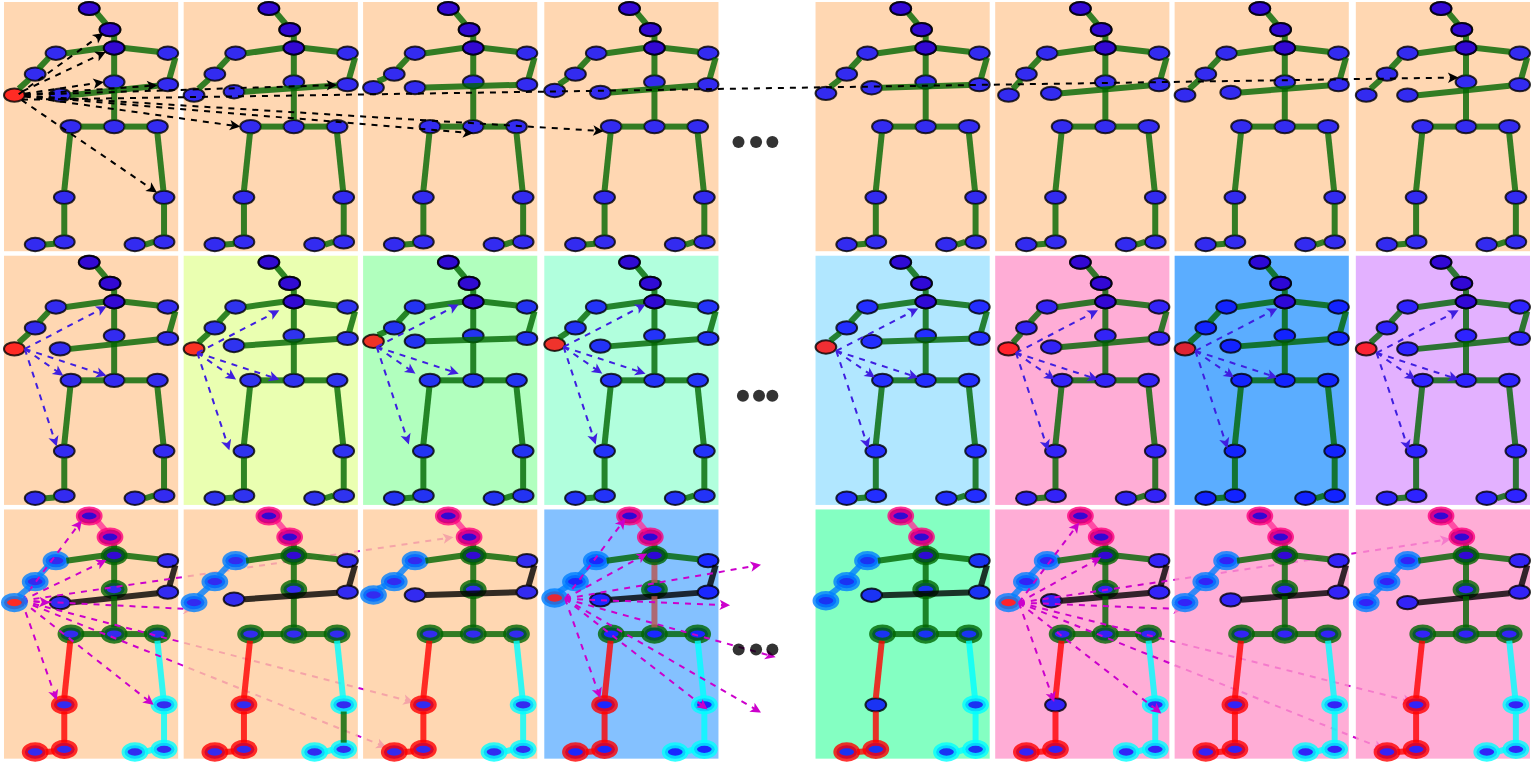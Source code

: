 <mxfile version="21.0.2" type="github">
  <diagram name="第 1 页" id="VvAsdrQE3XmtxYnjHVii">
    <mxGraphModel dx="1434" dy="1933" grid="1" gridSize="10" guides="1" tooltips="1" connect="1" arrows="1" fold="1" page="1" pageScale="1" pageWidth="827" pageHeight="1169" math="0" shadow="0">
      <root>
        <mxCell id="0" />
        <mxCell id="1" parent="0" />
        <mxCell id="SB3JAb0S9CbYRxJhmVTG-1326" value="" style="group" vertex="1" connectable="0" parent="1">
          <mxGeometry x="27" y="-1140" width="763" height="378.33" as="geometry" />
        </mxCell>
        <mxCell id="SB3JAb0S9CbYRxJhmVTG-2" value="" style="group" vertex="1" connectable="0" parent="SB3JAb0S9CbYRxJhmVTG-1326">
          <mxGeometry y="253.73" width="763" height="124.6" as="geometry" />
        </mxCell>
        <mxCell id="SB3JAb0S9CbYRxJhmVTG-3" value="" style="group;labelBackgroundColor=#FFFFFF;fillColor=none;" vertex="1" connectable="0" parent="SB3JAb0S9CbYRxJhmVTG-2">
          <mxGeometry width="763" height="124.6" as="geometry" />
        </mxCell>
        <mxCell id="SB3JAb0S9CbYRxJhmVTG-4" value="" style="group;fillColor=#FFCE9F;opacity=80;" vertex="1" connectable="0" parent="SB3JAb0S9CbYRxJhmVTG-3">
          <mxGeometry width="87.089" height="124.6" as="geometry" />
        </mxCell>
        <mxCell id="SB3JAb0S9CbYRxJhmVTG-5" value="" style="ellipse;whiteSpace=wrap;html=1;fillColor=#FF0000;opacity=80;" vertex="1" parent="SB3JAb0S9CbYRxJhmVTG-4">
          <mxGeometry x="37.413" width="10.392" height="6.551" as="geometry" />
        </mxCell>
        <mxCell id="SB3JAb0S9CbYRxJhmVTG-6" value="" style="ellipse;whiteSpace=wrap;html=1;fillColor=#FF0000;opacity=80;" vertex="1" parent="SB3JAb0S9CbYRxJhmVTG-4">
          <mxGeometry x="47.805" y="10.482" width="10.392" height="6.682" as="geometry" />
        </mxCell>
        <mxCell id="SB3JAb0S9CbYRxJhmVTG-7" value="" style="endArrow=none;html=1;rounded=0;exitX=0.3;exitY=0.059;exitDx=0;exitDy=0;entryX=1;entryY=1;entryDx=0;entryDy=0;exitPerimeter=0;strokeWidth=3;strokeColor=#FF3399;opacity=80;" edge="1" parent="SB3JAb0S9CbYRxJhmVTG-4" source="SB3JAb0S9CbYRxJhmVTG-6" target="SB3JAb0S9CbYRxJhmVTG-5">
          <mxGeometry width="50" height="50" relative="1" as="geometry">
            <mxPoint x="76.904" y="32.755" as="sourcePoint" />
            <mxPoint x="87.297" y="26.204" as="targetPoint" />
          </mxGeometry>
        </mxCell>
        <mxCell id="SB3JAb0S9CbYRxJhmVTG-8" value="" style="ellipse;whiteSpace=wrap;html=1;fillColor=#FF0000;opacity=80;" vertex="1" parent="SB3JAb0S9CbYRxJhmVTG-4">
          <mxGeometry x="49.884" y="19.653" width="10.392" height="6.682" as="geometry" />
        </mxCell>
        <mxCell id="SB3JAb0S9CbYRxJhmVTG-9" value="" style="ellipse;whiteSpace=wrap;html=1;fillColor=#0000FF;opacity=80;" vertex="1" parent="SB3JAb0S9CbYRxJhmVTG-4">
          <mxGeometry x="76.696" y="22.273" width="10.392" height="6.682" as="geometry" />
        </mxCell>
        <mxCell id="SB3JAb0S9CbYRxJhmVTG-10" value="" style="ellipse;whiteSpace=wrap;html=1;fillColor=#0000FF;opacity=80;strokeColor=#007FFF;strokeWidth=3;" vertex="1" parent="SB3JAb0S9CbYRxJhmVTG-4">
          <mxGeometry x="20.785" y="22.273" width="10.392" height="6.682" as="geometry" />
        </mxCell>
        <mxCell id="SB3JAb0S9CbYRxJhmVTG-11" value="" style="endArrow=none;html=1;rounded=0;entryX=0.7;entryY=0.974;entryDx=0;entryDy=0;strokeWidth=3;entryPerimeter=0;exitX=0.5;exitY=0;exitDx=0;exitDy=0;fontSize=11;fillColor=#0000FF;strokeColor=#006600;opacity=80;" edge="1" parent="SB3JAb0S9CbYRxJhmVTG-4" source="SB3JAb0S9CbYRxJhmVTG-8" target="SB3JAb0S9CbYRxJhmVTG-6">
          <mxGeometry width="50" height="50" relative="1" as="geometry">
            <mxPoint x="77.32" y="11.792" as="sourcePoint" />
            <mxPoint x="72.747" y="6.551" as="targetPoint" />
          </mxGeometry>
        </mxCell>
        <mxCell id="SB3JAb0S9CbYRxJhmVTG-12" value="" style="edgeStyle=none;orthogonalLoop=1;jettySize=auto;html=1;rounded=0;labelBackgroundColor=default;strokeColor=#006600;strokeWidth=3;fontFamily=Helvetica;fontSize=11;fontColor=default;endArrow=none;shape=connector;exitX=1;exitY=0.5;exitDx=0;exitDy=0;entryX=0;entryY=0.5;entryDx=0;entryDy=0;opacity=80;" edge="1" parent="SB3JAb0S9CbYRxJhmVTG-4" source="SB3JAb0S9CbYRxJhmVTG-10" target="SB3JAb0S9CbYRxJhmVTG-8">
          <mxGeometry width="100" relative="1" as="geometry">
            <mxPoint x="35.334" y="26.87" as="sourcePoint" />
            <mxPoint x="51.339" y="25.287" as="targetPoint" />
            <Array as="points" />
          </mxGeometry>
        </mxCell>
        <mxCell id="SB3JAb0S9CbYRxJhmVTG-13" value="" style="edgeStyle=none;orthogonalLoop=1;jettySize=auto;html=1;rounded=0;labelBackgroundColor=default;strokeColor=#006600;strokeWidth=3;fontFamily=Helvetica;fontSize=11;fontColor=default;endArrow=none;shape=connector;exitX=1;exitY=0.5;exitDx=0;exitDy=0;entryX=0.02;entryY=0.386;entryDx=0;entryDy=0;entryPerimeter=0;opacity=80;" edge="1" parent="SB3JAb0S9CbYRxJhmVTG-4" source="SB3JAb0S9CbYRxJhmVTG-8" target="SB3JAb0S9CbYRxJhmVTG-9">
          <mxGeometry width="100" relative="1" as="geometry">
            <mxPoint x="66.512" y="39.306" as="sourcePoint" />
            <mxPoint x="87.297" y="39.306" as="targetPoint" />
            <Array as="points" />
          </mxGeometry>
        </mxCell>
        <mxCell id="SB3JAb0S9CbYRxJhmVTG-14" value="" style="ellipse;whiteSpace=wrap;html=1;fillColor=#0000FF;opacity=80;strokeColor=#006600;strokeWidth=3;labelBackgroundColor=default;endArrow=none;fontSize=11;rounded=0;" vertex="1" parent="SB3JAb0S9CbYRxJhmVTG-4">
          <mxGeometry x="49.884" y="36.686" width="10.392" height="6.682" as="geometry" />
        </mxCell>
        <mxCell id="SB3JAb0S9CbYRxJhmVTG-15" value="" style="edgeStyle=none;orthogonalLoop=1;jettySize=auto;html=1;rounded=0;labelBackgroundColor=default;strokeColor=#006600;strokeWidth=3;fontFamily=Helvetica;fontSize=11;fontColor=default;endArrow=none;shape=connector;exitX=0.5;exitY=0;exitDx=0;exitDy=0;entryX=0.5;entryY=1;entryDx=0;entryDy=0;opacity=80;" edge="1" parent="SB3JAb0S9CbYRxJhmVTG-4" source="SB3JAb0S9CbYRxJhmVTG-14" target="SB3JAb0S9CbYRxJhmVTG-8">
          <mxGeometry width="100" relative="1" as="geometry">
            <mxPoint x="66.512" y="49.787" as="sourcePoint" />
            <mxPoint x="87.297" y="49.787" as="targetPoint" />
            <Array as="points" />
          </mxGeometry>
        </mxCell>
        <mxCell id="SB3JAb0S9CbYRxJhmVTG-16" value="" style="ellipse;whiteSpace=wrap;html=1;fillColor=#0000FF;opacity=80;" vertex="1" parent="SB3JAb0S9CbYRxJhmVTG-4">
          <mxGeometry x="76.696" y="37.996" width="10.392" height="6.682" as="geometry" />
        </mxCell>
        <mxCell id="SB3JAb0S9CbYRxJhmVTG-17" value="" style="edgeStyle=none;orthogonalLoop=1;jettySize=auto;html=1;rounded=0;labelBackgroundColor=default;strokeColor=default;strokeWidth=3;fontFamily=Helvetica;fontSize=12;fontColor=default;endArrow=none;shape=connector;exitX=1;exitY=1;exitDx=0;exitDy=0;opacity=80;fillColor=#0000FF;" edge="1" parent="SB3JAb0S9CbYRxJhmVTG-4" source="SB3JAb0S9CbYRxJhmVTG-9" target="SB3JAb0S9CbYRxJhmVTG-16">
          <mxGeometry width="100" relative="1" as="geometry">
            <mxPoint x="103.925" y="43.236" as="sourcePoint" />
            <mxPoint x="124.709" y="43.236" as="targetPoint" />
            <Array as="points" />
          </mxGeometry>
        </mxCell>
        <mxCell id="SB3JAb0S9CbYRxJhmVTG-18" value="" style="ellipse;whiteSpace=wrap;html=1;fillColor=#0000FF;opacity=80;" vertex="1" parent="SB3JAb0S9CbYRxJhmVTG-4">
          <mxGeometry x="22.863" y="43.236" width="10.392" height="6.682" as="geometry" />
        </mxCell>
        <mxCell id="SB3JAb0S9CbYRxJhmVTG-19" value="" style="edgeStyle=none;orthogonalLoop=1;jettySize=auto;html=1;rounded=0;labelBackgroundColor=default;strokeColor=default;strokeWidth=3;fontFamily=Helvetica;fontSize=12;fontColor=default;endArrow=none;shape=connector;exitX=1;exitY=0.5;exitDx=0;exitDy=0;opacity=80;fillColor=#0000FF;" edge="1" parent="SB3JAb0S9CbYRxJhmVTG-4" source="SB3JAb0S9CbYRxJhmVTG-18" target="SB3JAb0S9CbYRxJhmVTG-16">
          <mxGeometry width="100" relative="1" as="geometry">
            <mxPoint x="99.768" y="60.269" as="sourcePoint" />
            <mxPoint x="120.552" y="60.269" as="targetPoint" />
            <Array as="points" />
          </mxGeometry>
        </mxCell>
        <mxCell id="SB3JAb0S9CbYRxJhmVTG-20" value="" style="ellipse;whiteSpace=wrap;html=1;fillColor=#0000FF;opacity=80;strokeColor=#007FFF;strokeWidth=3;" vertex="1" parent="SB3JAb0S9CbYRxJhmVTG-4">
          <mxGeometry x="10.392" y="32.755" width="10.392" height="6.682" as="geometry" />
        </mxCell>
        <mxCell id="SB3JAb0S9CbYRxJhmVTG-21" value="" style="edgeStyle=none;orthogonalLoop=1;jettySize=auto;html=1;rounded=0;labelBackgroundColor=default;strokeColor=#007FFF;strokeWidth=3;fontFamily=Helvetica;fontSize=12;fontColor=default;endArrow=none;shape=connector;exitX=0.677;exitY=0.061;exitDx=0;exitDy=0;exitPerimeter=0;opacity=80;fillColor=#0000FF;" edge="1" parent="SB3JAb0S9CbYRxJhmVTG-4" source="SB3JAb0S9CbYRxJhmVTG-20">
          <mxGeometry width="100" relative="1" as="geometry">
            <mxPoint x="22.863" y="32.755" as="sourcePoint" />
            <mxPoint x="22.24" y="28.038" as="targetPoint" />
            <Array as="points" />
          </mxGeometry>
        </mxCell>
        <mxCell id="SB3JAb0S9CbYRxJhmVTG-22" value="" style="ellipse;whiteSpace=wrap;html=1;fillColor=#0000FF;opacity=80;strokeColor=#006600;strokeWidth=3;labelBackgroundColor=default;endArrow=none;fontSize=11;rounded=0;" vertex="1" parent="SB3JAb0S9CbYRxJhmVTG-4">
          <mxGeometry x="49.884" y="58.959" width="10.392" height="6.682" as="geometry" />
        </mxCell>
        <mxCell id="SB3JAb0S9CbYRxJhmVTG-23" value="" style="edgeStyle=none;orthogonalLoop=1;jettySize=auto;html=1;rounded=0;labelBackgroundColor=default;strokeColor=#006600;strokeWidth=3;fontFamily=Helvetica;fontSize=11;fontColor=default;endArrow=none;shape=connector;exitX=0.5;exitY=0;exitDx=0;exitDy=0;entryX=0.5;entryY=1;entryDx=0;entryDy=0;opacity=80;" edge="1" parent="SB3JAb0S9CbYRxJhmVTG-4" source="SB3JAb0S9CbYRxJhmVTG-22" target="SB3JAb0S9CbYRxJhmVTG-14">
          <mxGeometry width="100" relative="1" as="geometry">
            <mxPoint x="72.747" y="65.51" as="sourcePoint" />
            <mxPoint x="93.532" y="65.51" as="targetPoint" />
            <Array as="points" />
          </mxGeometry>
        </mxCell>
        <mxCell id="SB3JAb0S9CbYRxJhmVTG-24" value="" style="ellipse;whiteSpace=wrap;html=1;fillColor=#0000FF;opacity=80;strokeColor=#006600;strokeWidth=3;labelBackgroundColor=default;endArrow=none;fontSize=11;rounded=0;" vertex="1" parent="SB3JAb0S9CbYRxJhmVTG-4">
          <mxGeometry x="71.5" y="58.959" width="10.392" height="6.682" as="geometry" />
        </mxCell>
        <mxCell id="SB3JAb0S9CbYRxJhmVTG-25" value="" style="ellipse;whiteSpace=wrap;html=1;fillColor=#0000FF;opacity=80;strokeColor=#006600;strokeWidth=3;labelBackgroundColor=default;endArrow=none;fontSize=11;rounded=0;" vertex="1" parent="SB3JAb0S9CbYRxJhmVTG-4">
          <mxGeometry x="28.267" y="58.959" width="10.392" height="6.682" as="geometry" />
        </mxCell>
        <mxCell id="SB3JAb0S9CbYRxJhmVTG-26" value="" style="edgeStyle=none;orthogonalLoop=1;jettySize=auto;html=1;rounded=0;labelBackgroundColor=default;strokeColor=#006600;strokeWidth=3;fontFamily=Helvetica;fontSize=11;fontColor=default;endArrow=none;shape=connector;entryX=0;entryY=0.5;entryDx=0;entryDy=0;exitX=1;exitY=0.5;exitDx=0;exitDy=0;opacity=80;" edge="1" parent="SB3JAb0S9CbYRxJhmVTG-4" source="SB3JAb0S9CbYRxJhmVTG-25" target="SB3JAb0S9CbYRxJhmVTG-22">
          <mxGeometry width="100" relative="1" as="geometry">
            <mxPoint x="41.57" y="62.244" as="sourcePoint" />
            <mxPoint x="62.355" y="62.244" as="targetPoint" />
            <Array as="points" />
          </mxGeometry>
        </mxCell>
        <mxCell id="SB3JAb0S9CbYRxJhmVTG-27" value="" style="edgeStyle=none;orthogonalLoop=1;jettySize=auto;html=1;rounded=0;labelBackgroundColor=default;strokeColor=#006600;strokeWidth=3;fontFamily=Helvetica;fontSize=11;fontColor=default;endArrow=none;shape=connector;exitX=1;exitY=0.5;exitDx=0;exitDy=0;entryX=0;entryY=0.5;entryDx=0;entryDy=0;opacity=80;" edge="1" parent="SB3JAb0S9CbYRxJhmVTG-4" source="SB3JAb0S9CbYRxJhmVTG-22" target="SB3JAb0S9CbYRxJhmVTG-24">
          <mxGeometry width="100" relative="1" as="geometry">
            <mxPoint x="51.962" y="79.922" as="sourcePoint" />
            <mxPoint x="72.747" y="79.922" as="targetPoint" />
            <Array as="points" />
          </mxGeometry>
        </mxCell>
        <mxCell id="SB3JAb0S9CbYRxJhmVTG-28" value="" style="ellipse;whiteSpace=wrap;html=1;fillColor=#0000FF;opacity=80;strokeColor=#FF0000;strokeWidth=3;" vertex="1" parent="SB3JAb0S9CbYRxJhmVTG-4">
          <mxGeometry x="24.942" y="94.334" width="10.392" height="6.682" as="geometry" />
        </mxCell>
        <mxCell id="SB3JAb0S9CbYRxJhmVTG-29" value="" style="ellipse;whiteSpace=wrap;html=1;fillColor=#0000FF;opacity=80;strokeColor=#00FFFF;strokeWidth=3;" vertex="1" parent="SB3JAb0S9CbYRxJhmVTG-4">
          <mxGeometry x="74.826" y="94.334" width="10.392" height="6.682" as="geometry" />
        </mxCell>
        <mxCell id="SB3JAb0S9CbYRxJhmVTG-30" value="" style="edgeStyle=none;orthogonalLoop=1;jettySize=auto;html=1;rounded=0;labelBackgroundColor=default;strokeColor=#FF0000;strokeWidth=3;fontFamily=Helvetica;fontSize=12;fontColor=default;endArrow=none;shape=connector;exitX=0.5;exitY=0;exitDx=0;exitDy=0;opacity=80;fillColor=#0000FF;" edge="1" parent="SB3JAb0S9CbYRxJhmVTG-4" source="SB3JAb0S9CbYRxJhmVTG-28" target="SB3JAb0S9CbYRxJhmVTG-25">
          <mxGeometry width="100" relative="1" as="geometry">
            <mxPoint x="47.805" y="85.163" as="sourcePoint" />
            <mxPoint x="68.59" y="85.163" as="targetPoint" />
            <Array as="points" />
          </mxGeometry>
        </mxCell>
        <mxCell id="SB3JAb0S9CbYRxJhmVTG-31" value="" style="edgeStyle=none;orthogonalLoop=1;jettySize=auto;html=1;rounded=0;labelBackgroundColor=default;strokeColor=#00FFFF;strokeWidth=3;fontFamily=Helvetica;fontSize=12;fontColor=default;endArrow=none;shape=connector;exitX=0.5;exitY=1;exitDx=0;exitDy=0;opacity=80;fillColor=#0000FF;" edge="1" parent="SB3JAb0S9CbYRxJhmVTG-4" source="SB3JAb0S9CbYRxJhmVTG-24" target="SB3JAb0S9CbYRxJhmVTG-29">
          <mxGeometry width="100" relative="1" as="geometry">
            <mxPoint x="68.59" y="87.783" as="sourcePoint" />
            <mxPoint x="89.375" y="87.783" as="targetPoint" />
            <Array as="points" />
          </mxGeometry>
        </mxCell>
        <mxCell id="SB3JAb0S9CbYRxJhmVTG-32" value="" style="ellipse;whiteSpace=wrap;html=1;fillColor=#0000FF;opacity=80;strokeColor=#FF0000;strokeWidth=3;" vertex="1" parent="SB3JAb0S9CbYRxJhmVTG-4">
          <mxGeometry x="24.942" y="116.608" width="10.392" height="6.682" as="geometry" />
        </mxCell>
        <mxCell id="SB3JAb0S9CbYRxJhmVTG-33" value="" style="ellipse;whiteSpace=wrap;html=1;fillColor=#0000FF;opacity=80;strokeColor=#00FFFF;strokeWidth=3;" vertex="1" parent="SB3JAb0S9CbYRxJhmVTG-4">
          <mxGeometry x="74.826" y="116.608" width="10.392" height="6.682" as="geometry" />
        </mxCell>
        <mxCell id="SB3JAb0S9CbYRxJhmVTG-34" value="" style="edgeStyle=none;orthogonalLoop=1;jettySize=auto;html=1;rounded=0;labelBackgroundColor=default;strokeColor=#FF0000;strokeWidth=3;fontFamily=Helvetica;fontSize=12;fontColor=default;endArrow=none;shape=connector;exitX=0.5;exitY=0;exitDx=0;exitDy=0;entryX=0.5;entryY=1;entryDx=0;entryDy=0;opacity=80;fillColor=#0000FF;" edge="1" parent="SB3JAb0S9CbYRxJhmVTG-4" source="SB3JAb0S9CbYRxJhmVTG-32" target="SB3JAb0S9CbYRxJhmVTG-28">
          <mxGeometry width="100" relative="1" as="geometry">
            <mxPoint x="37.413" y="121.848" as="sourcePoint" />
            <mxPoint x="58.198" y="121.848" as="targetPoint" />
            <Array as="points" />
          </mxGeometry>
        </mxCell>
        <mxCell id="SB3JAb0S9CbYRxJhmVTG-35" value="" style="edgeStyle=none;orthogonalLoop=1;jettySize=auto;html=1;rounded=0;labelBackgroundColor=default;strokeColor=#00FFFF;strokeWidth=3;fontFamily=Helvetica;fontSize=12;fontColor=default;endArrow=none;shape=connector;exitX=0.5;exitY=0;exitDx=0;exitDy=0;entryX=0.5;entryY=1;entryDx=0;entryDy=0;opacity=80;fillColor=#0000FF;" edge="1" parent="SB3JAb0S9CbYRxJhmVTG-4" source="SB3JAb0S9CbYRxJhmVTG-33" target="SB3JAb0S9CbYRxJhmVTG-29">
          <mxGeometry width="100" relative="1" as="geometry">
            <mxPoint x="66.512" y="120.538" as="sourcePoint" />
            <mxPoint x="87.297" y="120.538" as="targetPoint" />
            <Array as="points" />
          </mxGeometry>
        </mxCell>
        <mxCell id="SB3JAb0S9CbYRxJhmVTG-36" value="" style="ellipse;whiteSpace=wrap;html=1;fillColor=#0000FF;opacity=80;strokeColor=#FF0000;strokeWidth=3;" vertex="1" parent="SB3JAb0S9CbYRxJhmVTG-4">
          <mxGeometry x="10.392" y="117.918" width="10.392" height="6.682" as="geometry" />
        </mxCell>
        <mxCell id="SB3JAb0S9CbYRxJhmVTG-37" value="" style="ellipse;whiteSpace=wrap;html=1;fillColor=#0000FF;opacity=80;strokeColor=#00FFFF;strokeWidth=3;" vertex="1" parent="SB3JAb0S9CbYRxJhmVTG-4">
          <mxGeometry x="60.276" y="117.918" width="10.392" height="6.682" as="geometry" />
        </mxCell>
        <mxCell id="SB3JAb0S9CbYRxJhmVTG-38" value="" style="edgeStyle=none;orthogonalLoop=1;jettySize=auto;html=1;rounded=0;labelBackgroundColor=default;strokeColor=#FF0000;strokeWidth=3;fontFamily=Helvetica;fontSize=12;fontColor=default;endArrow=none;shape=connector;exitX=1;exitY=0.5;exitDx=0;exitDy=0;entryX=0.033;entryY=0.647;entryDx=0;entryDy=0;entryPerimeter=0;opacity=80;fillColor=#0000FF;" edge="1" parent="SB3JAb0S9CbYRxJhmVTG-4" source="SB3JAb0S9CbYRxJhmVTG-36" target="SB3JAb0S9CbYRxJhmVTG-32">
          <mxGeometry width="100" relative="1" as="geometry">
            <mxPoint x="18.706" y="138.881" as="sourcePoint" />
            <mxPoint x="39.491" y="138.881" as="targetPoint" />
            <Array as="points" />
          </mxGeometry>
        </mxCell>
        <mxCell id="SB3JAb0S9CbYRxJhmVTG-39" value="" style="edgeStyle=none;orthogonalLoop=1;jettySize=auto;html=1;rounded=0;labelBackgroundColor=default;strokeColor=#00FFFF;strokeWidth=3;fontFamily=Helvetica;fontSize=12;fontColor=default;endArrow=none;shape=connector;exitX=1;exitY=0.5;exitDx=0;exitDy=0;entryX=0;entryY=0.5;entryDx=0;entryDy=0;opacity=80;fillColor=#0000FF;" edge="1" parent="SB3JAb0S9CbYRxJhmVTG-4" source="SB3JAb0S9CbYRxJhmVTG-37" target="SB3JAb0S9CbYRxJhmVTG-33">
          <mxGeometry width="100" relative="1" as="geometry">
            <mxPoint x="56.119" y="141.501" as="sourcePoint" />
            <mxPoint x="76.904" y="141.501" as="targetPoint" />
            <Array as="points" />
          </mxGeometry>
        </mxCell>
        <mxCell id="SB3JAb0S9CbYRxJhmVTG-40" value="" style="ellipse;whiteSpace=wrap;html=1;fillColor=#0000FF;opacity=80;strokeColor=#FF0080;strokeWidth=3;" vertex="1" parent="SB3JAb0S9CbYRxJhmVTG-4">
          <mxGeometry x="37.413" width="10.392" height="6.551" as="geometry" />
        </mxCell>
        <mxCell id="SB3JAb0S9CbYRxJhmVTG-41" value="" style="ellipse;whiteSpace=wrap;html=1;fillColor=#0000FF;opacity=80;strokeColor=#FF0080;strokeWidth=3;" vertex="1" parent="SB3JAb0S9CbYRxJhmVTG-4">
          <mxGeometry x="47.805" y="10.482" width="10.392" height="6.682" as="geometry" />
        </mxCell>
        <mxCell id="SB3JAb0S9CbYRxJhmVTG-42" value="" style="ellipse;whiteSpace=wrap;html=1;fillColor=#0000FF;opacity=80;strokeColor=#006600;strokeWidth=3;labelBackgroundColor=default;endArrow=none;fontSize=11;rounded=0;" vertex="1" parent="SB3JAb0S9CbYRxJhmVTG-4">
          <mxGeometry x="49.884" y="19.653" width="10.392" height="6.682" as="geometry" />
        </mxCell>
        <mxCell id="SB3JAb0S9CbYRxJhmVTG-43" value="" style="endArrow=classic;html=1;rounded=0;labelBackgroundColor=default;strokeColor=#CC00CC;strokeWidth=1;fontFamily=Helvetica;fontSize=18;fontColor=default;shape=connector;endSize=2;jumpSize=3;dashed=1;exitX=1;exitY=0.5;exitDx=0;exitDy=0;entryX=0;entryY=1;entryDx=0;entryDy=0;" edge="1" parent="SB3JAb0S9CbYRxJhmVTG-4" target="SB3JAb0S9CbYRxJhmVTG-40">
          <mxGeometry width="50" height="50" relative="1" as="geometry">
            <mxPoint x="8.804" y="45.641" as="sourcePoint" />
            <mxPoint x="24.944" y="94.332" as="targetPoint" />
          </mxGeometry>
        </mxCell>
        <mxCell id="SB3JAb0S9CbYRxJhmVTG-44" value="" style="endArrow=classic;html=1;rounded=0;labelBackgroundColor=default;strokeColor=#CC00CC;strokeWidth=1;fontFamily=Helvetica;fontSize=18;fontColor=default;shape=connector;endSize=2;jumpSize=3;dashed=1;exitX=1;exitY=0.5;exitDx=0;exitDy=0;entryX=0;entryY=1;entryDx=0;entryDy=0;" edge="1" parent="SB3JAb0S9CbYRxJhmVTG-4" target="SB3JAb0S9CbYRxJhmVTG-42">
          <mxGeometry width="50" height="50" relative="1" as="geometry">
            <mxPoint x="8.804" y="45.641" as="sourcePoint" />
            <mxPoint x="24.944" y="94.332" as="targetPoint" />
          </mxGeometry>
        </mxCell>
        <mxCell id="SB3JAb0S9CbYRxJhmVTG-45" value="" style="endArrow=classic;html=1;rounded=0;labelBackgroundColor=default;strokeColor=#CC00CC;strokeWidth=1;fontFamily=Helvetica;fontSize=18;fontColor=default;shape=connector;endSize=2;jumpSize=3;dashed=1;exitX=1;exitY=0.5;exitDx=0;exitDy=0;entryX=0;entryY=0.5;entryDx=0;entryDy=0;" edge="1" parent="SB3JAb0S9CbYRxJhmVTG-4" target="SB3JAb0S9CbYRxJhmVTG-18">
          <mxGeometry width="50" height="50" relative="1" as="geometry">
            <mxPoint x="8.804" y="45.641" as="sourcePoint" />
            <mxPoint x="24.944" y="94.332" as="targetPoint" />
          </mxGeometry>
        </mxCell>
        <mxCell id="SB3JAb0S9CbYRxJhmVTG-46" value="" style="endArrow=classic;html=1;rounded=0;labelBackgroundColor=default;strokeColor=#CC00CC;strokeWidth=1;fontFamily=Helvetica;fontSize=18;fontColor=default;shape=connector;endSize=2;jumpSize=3;dashed=1;exitX=1;exitY=0.5;exitDx=0;exitDy=0;entryX=0;entryY=0;entryDx=0;entryDy=0;" edge="1" parent="SB3JAb0S9CbYRxJhmVTG-4" target="SB3JAb0S9CbYRxJhmVTG-28">
          <mxGeometry width="50" height="50" relative="1" as="geometry">
            <mxPoint x="8.804" y="45.641" as="sourcePoint" />
            <mxPoint x="24.944" y="94.332" as="targetPoint" />
          </mxGeometry>
        </mxCell>
        <mxCell id="SB3JAb0S9CbYRxJhmVTG-47" value="" style="endArrow=classic;html=1;rounded=0;labelBackgroundColor=default;strokeColor=#CC00CC;strokeWidth=1;fontFamily=Helvetica;fontSize=18;fontColor=default;shape=connector;endSize=2;jumpSize=3;dashed=1;exitX=1;exitY=0.5;exitDx=0;exitDy=0;entryX=0;entryY=0.5;entryDx=0;entryDy=0;" edge="1" parent="SB3JAb0S9CbYRxJhmVTG-4" target="SB3JAb0S9CbYRxJhmVTG-29">
          <mxGeometry width="50" height="50" relative="1" as="geometry">
            <mxPoint x="8.804" y="45.641" as="sourcePoint" />
            <mxPoint x="24.944" y="94.332" as="targetPoint" />
          </mxGeometry>
        </mxCell>
        <mxCell id="SB3JAb0S9CbYRxJhmVTG-48" value="" style="endArrow=classic;html=1;rounded=0;labelBackgroundColor=default;strokeColor=#CC00CC;strokeWidth=1;fontFamily=Helvetica;fontSize=18;fontColor=default;shape=connector;endSize=2;jumpSize=3;dashed=1;exitX=1;exitY=0.5;exitDx=0;exitDy=0;entryX=0.5;entryY=1;entryDx=0;entryDy=0;" edge="1" parent="SB3JAb0S9CbYRxJhmVTG-4" target="SB3JAb0S9CbYRxJhmVTG-67">
          <mxGeometry width="50" height="50" relative="1" as="geometry">
            <mxPoint x="8.804" y="45.641" as="sourcePoint" />
            <mxPoint x="24.944" y="94.332" as="targetPoint" />
          </mxGeometry>
        </mxCell>
        <mxCell id="SB3JAb0S9CbYRxJhmVTG-49" value="" style="endArrow=classic;html=1;rounded=0;labelBackgroundColor=default;strokeColor=#CC00CC;strokeWidth=1;fontFamily=Helvetica;fontSize=18;fontColor=default;shape=connector;endSize=2;jumpSize=3;dashed=1;exitX=1;exitY=0.5;exitDx=0;exitDy=0;" edge="1" parent="SB3JAb0S9CbYRxJhmVTG-4" target="SB3JAb0S9CbYRxJhmVTG-117">
          <mxGeometry width="50" height="50" relative="1" as="geometry">
            <mxPoint x="8.804" y="45.641" as="sourcePoint" />
            <mxPoint x="24.944" y="94.332" as="targetPoint" />
          </mxGeometry>
        </mxCell>
        <mxCell id="SB3JAb0S9CbYRxJhmVTG-50" value="" style="endArrow=classic;html=1;rounded=0;labelBackgroundColor=default;strokeColor=#CC00CC;strokeWidth=1;fontFamily=Helvetica;fontSize=18;fontColor=default;shape=connector;endSize=2;jumpSize=3;dashed=1;exitX=1;exitY=0.5;exitDx=0;exitDy=0;entryX=0;entryY=0;entryDx=0;entryDy=0;" edge="1" parent="SB3JAb0S9CbYRxJhmVTG-4" target="SB3JAb0S9CbYRxJhmVTG-125">
          <mxGeometry width="50" height="50" relative="1" as="geometry">
            <mxPoint x="8.804" y="45.641" as="sourcePoint" />
            <mxPoint x="24.944" y="94.332" as="targetPoint" />
          </mxGeometry>
        </mxCell>
        <mxCell id="SB3JAb0S9CbYRxJhmVTG-51" value="" style="endArrow=classic;html=1;rounded=0;labelBackgroundColor=default;strokeColor=#CC00CC;strokeWidth=1;fontFamily=Helvetica;fontSize=18;fontColor=default;shape=connector;endSize=2;jumpSize=3;dashed=1;exitX=1;exitY=0.5;exitDx=0;exitDy=0;" edge="1" parent="SB3JAb0S9CbYRxJhmVTG-4">
          <mxGeometry width="50" height="50" relative="1" as="geometry">
            <mxPoint x="8.804" y="45.641" as="sourcePoint" />
            <mxPoint x="224.754" y="13.844" as="targetPoint" />
          </mxGeometry>
        </mxCell>
        <mxCell id="SB3JAb0S9CbYRxJhmVTG-52" value="" style="group;fillColor=#FFCE9F;opacity=80;" vertex="1" connectable="0" parent="SB3JAb0S9CbYRxJhmVTG-3">
          <mxGeometry x="89.834" width="87.089" height="124.6" as="geometry" />
        </mxCell>
        <mxCell id="SB3JAb0S9CbYRxJhmVTG-53" value="" style="ellipse;whiteSpace=wrap;html=1;fillColor=#FF0000;opacity=80;" vertex="1" parent="SB3JAb0S9CbYRxJhmVTG-52">
          <mxGeometry x="37.413" width="10.392" height="6.551" as="geometry" />
        </mxCell>
        <mxCell id="SB3JAb0S9CbYRxJhmVTG-54" value="" style="ellipse;whiteSpace=wrap;html=1;fillColor=#FF0000;opacity=80;" vertex="1" parent="SB3JAb0S9CbYRxJhmVTG-52">
          <mxGeometry x="47.805" y="10.482" width="10.392" height="6.682" as="geometry" />
        </mxCell>
        <mxCell id="SB3JAb0S9CbYRxJhmVTG-55" value="" style="endArrow=none;html=1;rounded=0;exitX=0.3;exitY=0.059;exitDx=0;exitDy=0;entryX=1;entryY=1;entryDx=0;entryDy=0;exitPerimeter=0;strokeWidth=3;strokeColor=#FF3399;opacity=80;" edge="1" parent="SB3JAb0S9CbYRxJhmVTG-52" source="SB3JAb0S9CbYRxJhmVTG-54" target="SB3JAb0S9CbYRxJhmVTG-53">
          <mxGeometry width="50" height="50" relative="1" as="geometry">
            <mxPoint x="76.904" y="32.755" as="sourcePoint" />
            <mxPoint x="87.297" y="26.204" as="targetPoint" />
          </mxGeometry>
        </mxCell>
        <mxCell id="SB3JAb0S9CbYRxJhmVTG-56" value="" style="ellipse;whiteSpace=wrap;html=1;fillColor=#FF0000;opacity=80;" vertex="1" parent="SB3JAb0S9CbYRxJhmVTG-52">
          <mxGeometry x="49.884" y="19.653" width="10.392" height="6.682" as="geometry" />
        </mxCell>
        <mxCell id="SB3JAb0S9CbYRxJhmVTG-57" value="" style="ellipse;whiteSpace=wrap;html=1;fillColor=#0000FF;opacity=80;" vertex="1" parent="SB3JAb0S9CbYRxJhmVTG-52">
          <mxGeometry x="76.696" y="22.273" width="10.392" height="6.682" as="geometry" />
        </mxCell>
        <mxCell id="SB3JAb0S9CbYRxJhmVTG-58" value="" style="ellipse;whiteSpace=wrap;html=1;fillColor=#0000FF;opacity=80;strokeColor=#007FFF;strokeWidth=3;" vertex="1" parent="SB3JAb0S9CbYRxJhmVTG-52">
          <mxGeometry x="20.785" y="22.273" width="10.392" height="6.682" as="geometry" />
        </mxCell>
        <mxCell id="SB3JAb0S9CbYRxJhmVTG-59" value="" style="endArrow=none;html=1;rounded=0;entryX=0.7;entryY=0.974;entryDx=0;entryDy=0;strokeWidth=3;entryPerimeter=0;exitX=0.5;exitY=0;exitDx=0;exitDy=0;fontSize=11;fillColor=#0000FF;strokeColor=#006600;opacity=80;" edge="1" parent="SB3JAb0S9CbYRxJhmVTG-52" source="SB3JAb0S9CbYRxJhmVTG-56" target="SB3JAb0S9CbYRxJhmVTG-54">
          <mxGeometry width="50" height="50" relative="1" as="geometry">
            <mxPoint x="77.32" y="11.792" as="sourcePoint" />
            <mxPoint x="72.747" y="6.551" as="targetPoint" />
          </mxGeometry>
        </mxCell>
        <mxCell id="SB3JAb0S9CbYRxJhmVTG-60" value="" style="edgeStyle=none;orthogonalLoop=1;jettySize=auto;html=1;rounded=0;labelBackgroundColor=default;strokeColor=#006600;strokeWidth=3;fontFamily=Helvetica;fontSize=11;fontColor=default;endArrow=none;shape=connector;exitX=1;exitY=0.5;exitDx=0;exitDy=0;entryX=0;entryY=0.5;entryDx=0;entryDy=0;opacity=80;" edge="1" parent="SB3JAb0S9CbYRxJhmVTG-52" source="SB3JAb0S9CbYRxJhmVTG-58" target="SB3JAb0S9CbYRxJhmVTG-56">
          <mxGeometry width="100" relative="1" as="geometry">
            <mxPoint x="35.334" y="26.87" as="sourcePoint" />
            <mxPoint x="51.339" y="25.287" as="targetPoint" />
            <Array as="points" />
          </mxGeometry>
        </mxCell>
        <mxCell id="SB3JAb0S9CbYRxJhmVTG-61" value="" style="edgeStyle=none;orthogonalLoop=1;jettySize=auto;html=1;rounded=0;labelBackgroundColor=default;strokeColor=#006600;strokeWidth=3;fontFamily=Helvetica;fontSize=11;fontColor=default;endArrow=none;shape=connector;exitX=1;exitY=0.5;exitDx=0;exitDy=0;entryX=0.02;entryY=0.386;entryDx=0;entryDy=0;entryPerimeter=0;opacity=80;" edge="1" parent="SB3JAb0S9CbYRxJhmVTG-52" source="SB3JAb0S9CbYRxJhmVTG-56" target="SB3JAb0S9CbYRxJhmVTG-57">
          <mxGeometry width="100" relative="1" as="geometry">
            <mxPoint x="66.512" y="39.306" as="sourcePoint" />
            <mxPoint x="87.297" y="39.306" as="targetPoint" />
            <Array as="points" />
          </mxGeometry>
        </mxCell>
        <mxCell id="SB3JAb0S9CbYRxJhmVTG-62" value="" style="ellipse;whiteSpace=wrap;html=1;fillColor=#0000FF;opacity=80;strokeColor=#006600;strokeWidth=3;labelBackgroundColor=default;endArrow=none;fontSize=11;rounded=0;" vertex="1" parent="SB3JAb0S9CbYRxJhmVTG-52">
          <mxGeometry x="49.884" y="36.686" width="10.392" height="6.682" as="geometry" />
        </mxCell>
        <mxCell id="SB3JAb0S9CbYRxJhmVTG-63" value="" style="edgeStyle=none;orthogonalLoop=1;jettySize=auto;html=1;rounded=0;labelBackgroundColor=default;strokeColor=#006600;strokeWidth=3;fontFamily=Helvetica;fontSize=11;fontColor=default;endArrow=none;shape=connector;exitX=0.5;exitY=0;exitDx=0;exitDy=0;entryX=0.5;entryY=1;entryDx=0;entryDy=0;opacity=80;" edge="1" parent="SB3JAb0S9CbYRxJhmVTG-52" source="SB3JAb0S9CbYRxJhmVTG-62" target="SB3JAb0S9CbYRxJhmVTG-56">
          <mxGeometry width="100" relative="1" as="geometry">
            <mxPoint x="66.512" y="49.787" as="sourcePoint" />
            <mxPoint x="87.297" y="49.787" as="targetPoint" />
            <Array as="points" />
          </mxGeometry>
        </mxCell>
        <mxCell id="SB3JAb0S9CbYRxJhmVTG-64" value="" style="ellipse;whiteSpace=wrap;html=1;fillColor=#0000FF;opacity=80;" vertex="1" parent="SB3JAb0S9CbYRxJhmVTG-52">
          <mxGeometry x="76.696" y="37.996" width="10.392" height="6.682" as="geometry" />
        </mxCell>
        <mxCell id="SB3JAb0S9CbYRxJhmVTG-65" value="" style="edgeStyle=none;orthogonalLoop=1;jettySize=auto;html=1;rounded=0;labelBackgroundColor=default;strokeColor=default;strokeWidth=3;fontFamily=Helvetica;fontSize=12;fontColor=default;endArrow=none;shape=connector;exitX=1;exitY=1;exitDx=0;exitDy=0;opacity=80;fillColor=#0000FF;" edge="1" parent="SB3JAb0S9CbYRxJhmVTG-52" source="SB3JAb0S9CbYRxJhmVTG-57" target="SB3JAb0S9CbYRxJhmVTG-64">
          <mxGeometry width="100" relative="1" as="geometry">
            <mxPoint x="103.925" y="43.236" as="sourcePoint" />
            <mxPoint x="124.709" y="43.236" as="targetPoint" />
            <Array as="points" />
          </mxGeometry>
        </mxCell>
        <mxCell id="SB3JAb0S9CbYRxJhmVTG-66" value="" style="ellipse;whiteSpace=wrap;html=1;fillColor=#0000FF;opacity=80;strokeColor=#007FFF;strokeWidth=3;" vertex="1" parent="SB3JAb0S9CbYRxJhmVTG-52">
          <mxGeometry x="10.392" y="32.755" width="10.392" height="6.682" as="geometry" />
        </mxCell>
        <mxCell id="SB3JAb0S9CbYRxJhmVTG-67" value="" style="ellipse;whiteSpace=wrap;html=1;fillColor=#0000FF;opacity=80;strokeColor=#007FFF;strokeWidth=3;" vertex="1" parent="SB3JAb0S9CbYRxJhmVTG-52">
          <mxGeometry y="43.236" width="10.392" height="6.682" as="geometry" />
        </mxCell>
        <mxCell id="SB3JAb0S9CbYRxJhmVTG-68" value="" style="edgeStyle=none;orthogonalLoop=1;jettySize=auto;html=1;rounded=0;labelBackgroundColor=default;strokeColor=#007FFF;strokeWidth=3;fontFamily=Helvetica;fontSize=12;fontColor=default;endArrow=none;shape=connector;exitX=0.712;exitY=0.024;exitDx=0;exitDy=0;exitPerimeter=0;opacity=80;fillColor=#0000FF;" edge="1" parent="SB3JAb0S9CbYRxJhmVTG-52" source="SB3JAb0S9CbYRxJhmVTG-67" target="SB3JAb0S9CbYRxJhmVTG-66">
          <mxGeometry width="100" relative="1" as="geometry">
            <mxPoint x="13.094" y="42.843" as="sourcePoint" />
            <mxPoint x="49.884" y="58.959" as="targetPoint" />
            <Array as="points" />
          </mxGeometry>
        </mxCell>
        <mxCell id="SB3JAb0S9CbYRxJhmVTG-69" value="" style="edgeStyle=none;orthogonalLoop=1;jettySize=auto;html=1;rounded=0;labelBackgroundColor=default;strokeColor=#007FFF;strokeWidth=3;fontFamily=Helvetica;fontSize=12;fontColor=default;endArrow=none;shape=connector;exitX=0.677;exitY=0.061;exitDx=0;exitDy=0;exitPerimeter=0;opacity=80;fillColor=#0000FF;" edge="1" parent="SB3JAb0S9CbYRxJhmVTG-52" source="SB3JAb0S9CbYRxJhmVTG-66">
          <mxGeometry width="100" relative="1" as="geometry">
            <mxPoint x="22.863" y="32.755" as="sourcePoint" />
            <mxPoint x="22.24" y="28.038" as="targetPoint" />
            <Array as="points" />
          </mxGeometry>
        </mxCell>
        <mxCell id="SB3JAb0S9CbYRxJhmVTG-70" value="" style="ellipse;whiteSpace=wrap;html=1;fillColor=#0000FF;opacity=80;strokeColor=#006600;strokeWidth=3;labelBackgroundColor=default;endArrow=none;fontSize=11;rounded=0;" vertex="1" parent="SB3JAb0S9CbYRxJhmVTG-52">
          <mxGeometry x="49.884" y="58.959" width="10.392" height="6.682" as="geometry" />
        </mxCell>
        <mxCell id="SB3JAb0S9CbYRxJhmVTG-71" value="" style="edgeStyle=none;orthogonalLoop=1;jettySize=auto;html=1;rounded=0;labelBackgroundColor=default;strokeColor=#006600;strokeWidth=3;fontFamily=Helvetica;fontSize=11;fontColor=default;endArrow=none;shape=connector;exitX=0.5;exitY=0;exitDx=0;exitDy=0;entryX=0.5;entryY=1;entryDx=0;entryDy=0;opacity=80;" edge="1" parent="SB3JAb0S9CbYRxJhmVTG-52" source="SB3JAb0S9CbYRxJhmVTG-70" target="SB3JAb0S9CbYRxJhmVTG-62">
          <mxGeometry width="100" relative="1" as="geometry">
            <mxPoint x="72.747" y="65.51" as="sourcePoint" />
            <mxPoint x="93.532" y="65.51" as="targetPoint" />
            <Array as="points" />
          </mxGeometry>
        </mxCell>
        <mxCell id="SB3JAb0S9CbYRxJhmVTG-72" value="" style="ellipse;whiteSpace=wrap;html=1;fillColor=#0000FF;opacity=80;strokeColor=#006600;strokeWidth=3;labelBackgroundColor=default;endArrow=none;fontSize=11;rounded=0;" vertex="1" parent="SB3JAb0S9CbYRxJhmVTG-52">
          <mxGeometry x="71.5" y="58.959" width="10.392" height="6.682" as="geometry" />
        </mxCell>
        <mxCell id="SB3JAb0S9CbYRxJhmVTG-73" value="" style="ellipse;whiteSpace=wrap;html=1;fillColor=#0000FF;opacity=80;strokeColor=#006600;strokeWidth=3;labelBackgroundColor=default;endArrow=none;fontSize=11;rounded=0;" vertex="1" parent="SB3JAb0S9CbYRxJhmVTG-52">
          <mxGeometry x="28.267" y="58.959" width="10.392" height="6.682" as="geometry" />
        </mxCell>
        <mxCell id="SB3JAb0S9CbYRxJhmVTG-74" value="" style="edgeStyle=none;orthogonalLoop=1;jettySize=auto;html=1;rounded=0;labelBackgroundColor=default;strokeColor=#006600;strokeWidth=3;fontFamily=Helvetica;fontSize=11;fontColor=default;endArrow=none;shape=connector;entryX=0;entryY=0.5;entryDx=0;entryDy=0;exitX=1;exitY=0.5;exitDx=0;exitDy=0;opacity=80;" edge="1" parent="SB3JAb0S9CbYRxJhmVTG-52" source="SB3JAb0S9CbYRxJhmVTG-73" target="SB3JAb0S9CbYRxJhmVTG-70">
          <mxGeometry width="100" relative="1" as="geometry">
            <mxPoint x="41.57" y="62.244" as="sourcePoint" />
            <mxPoint x="62.355" y="62.244" as="targetPoint" />
            <Array as="points" />
          </mxGeometry>
        </mxCell>
        <mxCell id="SB3JAb0S9CbYRxJhmVTG-75" value="" style="edgeStyle=none;orthogonalLoop=1;jettySize=auto;html=1;rounded=0;labelBackgroundColor=default;strokeColor=#006600;strokeWidth=3;fontFamily=Helvetica;fontSize=11;fontColor=default;endArrow=none;shape=connector;exitX=1;exitY=0.5;exitDx=0;exitDy=0;entryX=0;entryY=0.5;entryDx=0;entryDy=0;opacity=80;" edge="1" parent="SB3JAb0S9CbYRxJhmVTG-52" source="SB3JAb0S9CbYRxJhmVTG-70" target="SB3JAb0S9CbYRxJhmVTG-72">
          <mxGeometry width="100" relative="1" as="geometry">
            <mxPoint x="51.962" y="79.922" as="sourcePoint" />
            <mxPoint x="72.747" y="79.922" as="targetPoint" />
            <Array as="points" />
          </mxGeometry>
        </mxCell>
        <mxCell id="SB3JAb0S9CbYRxJhmVTG-76" value="" style="ellipse;whiteSpace=wrap;html=1;fillColor=#0000FF;opacity=80;strokeColor=#FF0000;strokeWidth=3;" vertex="1" parent="SB3JAb0S9CbYRxJhmVTG-52">
          <mxGeometry x="24.942" y="94.334" width="10.392" height="6.682" as="geometry" />
        </mxCell>
        <mxCell id="SB3JAb0S9CbYRxJhmVTG-77" value="" style="ellipse;whiteSpace=wrap;html=1;fillColor=#0000FF;opacity=80;strokeColor=#00FFFF;strokeWidth=3;" vertex="1" parent="SB3JAb0S9CbYRxJhmVTG-52">
          <mxGeometry x="74.826" y="94.334" width="10.392" height="6.682" as="geometry" />
        </mxCell>
        <mxCell id="SB3JAb0S9CbYRxJhmVTG-78" value="" style="edgeStyle=none;orthogonalLoop=1;jettySize=auto;html=1;rounded=0;labelBackgroundColor=default;strokeColor=#FF0000;strokeWidth=3;fontFamily=Helvetica;fontSize=12;fontColor=default;endArrow=none;shape=connector;exitX=0.5;exitY=0;exitDx=0;exitDy=0;opacity=80;fillColor=#0000FF;" edge="1" parent="SB3JAb0S9CbYRxJhmVTG-52" source="SB3JAb0S9CbYRxJhmVTG-76" target="SB3JAb0S9CbYRxJhmVTG-73">
          <mxGeometry width="100" relative="1" as="geometry">
            <mxPoint x="47.805" y="85.163" as="sourcePoint" />
            <mxPoint x="68.59" y="85.163" as="targetPoint" />
            <Array as="points" />
          </mxGeometry>
        </mxCell>
        <mxCell id="SB3JAb0S9CbYRxJhmVTG-79" value="" style="edgeStyle=none;orthogonalLoop=1;jettySize=auto;html=1;rounded=0;labelBackgroundColor=default;strokeColor=#00FFFF;strokeWidth=3;fontFamily=Helvetica;fontSize=12;fontColor=default;endArrow=none;shape=connector;exitX=0.5;exitY=1;exitDx=0;exitDy=0;opacity=80;fillColor=#0000FF;" edge="1" parent="SB3JAb0S9CbYRxJhmVTG-52" source="SB3JAb0S9CbYRxJhmVTG-72" target="SB3JAb0S9CbYRxJhmVTG-77">
          <mxGeometry width="100" relative="1" as="geometry">
            <mxPoint x="68.59" y="87.783" as="sourcePoint" />
            <mxPoint x="89.375" y="87.783" as="targetPoint" />
            <Array as="points" />
          </mxGeometry>
        </mxCell>
        <mxCell id="SB3JAb0S9CbYRxJhmVTG-80" value="" style="ellipse;whiteSpace=wrap;html=1;fillColor=#0000FF;opacity=80;strokeColor=#FF0000;strokeWidth=3;" vertex="1" parent="SB3JAb0S9CbYRxJhmVTG-52">
          <mxGeometry x="24.942" y="116.608" width="10.392" height="6.682" as="geometry" />
        </mxCell>
        <mxCell id="SB3JAb0S9CbYRxJhmVTG-81" value="" style="ellipse;whiteSpace=wrap;html=1;fillColor=#0000FF;opacity=80;strokeColor=#00FFFF;strokeWidth=3;" vertex="1" parent="SB3JAb0S9CbYRxJhmVTG-52">
          <mxGeometry x="74.826" y="116.608" width="10.392" height="6.682" as="geometry" />
        </mxCell>
        <mxCell id="SB3JAb0S9CbYRxJhmVTG-82" value="" style="edgeStyle=none;orthogonalLoop=1;jettySize=auto;html=1;rounded=0;labelBackgroundColor=default;strokeColor=#FF0000;strokeWidth=3;fontFamily=Helvetica;fontSize=12;fontColor=default;endArrow=none;shape=connector;exitX=0.5;exitY=0;exitDx=0;exitDy=0;entryX=0.5;entryY=1;entryDx=0;entryDy=0;opacity=80;fillColor=#0000FF;" edge="1" parent="SB3JAb0S9CbYRxJhmVTG-52" source="SB3JAb0S9CbYRxJhmVTG-80" target="SB3JAb0S9CbYRxJhmVTG-76">
          <mxGeometry width="100" relative="1" as="geometry">
            <mxPoint x="37.413" y="121.848" as="sourcePoint" />
            <mxPoint x="58.198" y="121.848" as="targetPoint" />
            <Array as="points" />
          </mxGeometry>
        </mxCell>
        <mxCell id="SB3JAb0S9CbYRxJhmVTG-83" value="" style="edgeStyle=none;orthogonalLoop=1;jettySize=auto;html=1;rounded=0;labelBackgroundColor=default;strokeColor=#006600;strokeWidth=3;fontFamily=Helvetica;fontSize=11;fontColor=default;endArrow=none;shape=connector;exitX=0.5;exitY=0;exitDx=0;exitDy=0;entryX=0.5;entryY=1;entryDx=0;entryDy=0;opacity=80;" edge="1" parent="SB3JAb0S9CbYRxJhmVTG-52" source="SB3JAb0S9CbYRxJhmVTG-81" target="SB3JAb0S9CbYRxJhmVTG-77">
          <mxGeometry width="100" relative="1" as="geometry">
            <mxPoint x="66.512" y="120.538" as="sourcePoint" />
            <mxPoint x="87.297" y="120.538" as="targetPoint" />
            <Array as="points" />
          </mxGeometry>
        </mxCell>
        <mxCell id="SB3JAb0S9CbYRxJhmVTG-84" value="" style="ellipse;whiteSpace=wrap;html=1;fillColor=#0000FF;opacity=80;strokeColor=#FF0000;strokeWidth=3;" vertex="1" parent="SB3JAb0S9CbYRxJhmVTG-52">
          <mxGeometry x="10.392" y="117.918" width="10.392" height="6.682" as="geometry" />
        </mxCell>
        <mxCell id="SB3JAb0S9CbYRxJhmVTG-85" value="" style="ellipse;whiteSpace=wrap;html=1;fillColor=#0000FF;opacity=80;strokeColor=#00FFFF;strokeWidth=3;" vertex="1" parent="SB3JAb0S9CbYRxJhmVTG-52">
          <mxGeometry x="60.276" y="117.918" width="10.392" height="6.682" as="geometry" />
        </mxCell>
        <mxCell id="SB3JAb0S9CbYRxJhmVTG-86" value="" style="edgeStyle=none;orthogonalLoop=1;jettySize=auto;html=1;rounded=0;labelBackgroundColor=default;strokeColor=#FF0000;strokeWidth=3;fontFamily=Helvetica;fontSize=12;fontColor=default;endArrow=none;shape=connector;exitX=1;exitY=0.5;exitDx=0;exitDy=0;entryX=0.033;entryY=0.647;entryDx=0;entryDy=0;entryPerimeter=0;opacity=80;fillColor=#0000FF;" edge="1" parent="SB3JAb0S9CbYRxJhmVTG-52" source="SB3JAb0S9CbYRxJhmVTG-84" target="SB3JAb0S9CbYRxJhmVTG-80">
          <mxGeometry width="100" relative="1" as="geometry">
            <mxPoint x="18.706" y="138.881" as="sourcePoint" />
            <mxPoint x="39.491" y="138.881" as="targetPoint" />
            <Array as="points" />
          </mxGeometry>
        </mxCell>
        <mxCell id="SB3JAb0S9CbYRxJhmVTG-87" value="" style="edgeStyle=none;orthogonalLoop=1;jettySize=auto;html=1;rounded=0;labelBackgroundColor=default;strokeColor=#00FFFF;strokeWidth=3;fontFamily=Helvetica;fontSize=12;fontColor=default;endArrow=none;shape=connector;entryX=0;entryY=0.5;entryDx=0;entryDy=0;opacity=80;fillColor=#0000FF;" edge="1" parent="SB3JAb0S9CbYRxJhmVTG-52" target="SB3JAb0S9CbYRxJhmVTG-81">
          <mxGeometry width="100" relative="1" as="geometry">
            <mxPoint x="70.495" y="121.369" as="sourcePoint" />
            <mxPoint x="76.904" y="141.501" as="targetPoint" />
            <Array as="points" />
          </mxGeometry>
        </mxCell>
        <mxCell id="SB3JAb0S9CbYRxJhmVTG-88" value="" style="ellipse;whiteSpace=wrap;html=1;fillColor=#0000FF;opacity=80;strokeColor=#FF0080;strokeWidth=3;" vertex="1" parent="SB3JAb0S9CbYRxJhmVTG-52">
          <mxGeometry x="37.413" width="10.392" height="6.551" as="geometry" />
        </mxCell>
        <mxCell id="SB3JAb0S9CbYRxJhmVTG-89" value="" style="ellipse;whiteSpace=wrap;html=1;fillColor=#0000FF;opacity=80;strokeColor=#FF0080;strokeWidth=3;" vertex="1" parent="SB3JAb0S9CbYRxJhmVTG-52">
          <mxGeometry x="47.805" y="10.482" width="10.392" height="6.682" as="geometry" />
        </mxCell>
        <mxCell id="SB3JAb0S9CbYRxJhmVTG-90" value="" style="ellipse;whiteSpace=wrap;html=1;fillColor=#0000FF;opacity=80;strokeColor=#006600;strokeWidth=3;labelBackgroundColor=default;endArrow=none;fontSize=11;rounded=0;" vertex="1" parent="SB3JAb0S9CbYRxJhmVTG-52">
          <mxGeometry x="49.884" y="19.653" width="10.392" height="6.682" as="geometry" />
        </mxCell>
        <mxCell id="SB3JAb0S9CbYRxJhmVTG-91" value="" style="group;fillColor=#FFCE9F;opacity=80;" vertex="1" connectable="0" parent="SB3JAb0S9CbYRxJhmVTG-3">
          <mxGeometry x="179.547" width="87.089" height="124.6" as="geometry" />
        </mxCell>
        <mxCell id="SB3JAb0S9CbYRxJhmVTG-92" value="" style="ellipse;whiteSpace=wrap;html=1;fillColor=#FF0000;opacity=80;" vertex="1" parent="SB3JAb0S9CbYRxJhmVTG-91">
          <mxGeometry x="37.413" width="10.392" height="6.551" as="geometry" />
        </mxCell>
        <mxCell id="SB3JAb0S9CbYRxJhmVTG-93" value="" style="ellipse;whiteSpace=wrap;html=1;fillColor=#FF0000;opacity=80;" vertex="1" parent="SB3JAb0S9CbYRxJhmVTG-91">
          <mxGeometry x="47.805" y="10.482" width="10.392" height="6.682" as="geometry" />
        </mxCell>
        <mxCell id="SB3JAb0S9CbYRxJhmVTG-94" value="" style="endArrow=none;html=1;rounded=0;exitX=0.3;exitY=0.059;exitDx=0;exitDy=0;entryX=1;entryY=1;entryDx=0;entryDy=0;exitPerimeter=0;strokeWidth=3;strokeColor=#FF3399;opacity=80;" edge="1" parent="SB3JAb0S9CbYRxJhmVTG-91" source="SB3JAb0S9CbYRxJhmVTG-93" target="SB3JAb0S9CbYRxJhmVTG-92">
          <mxGeometry width="50" height="50" relative="1" as="geometry">
            <mxPoint x="76.904" y="32.755" as="sourcePoint" />
            <mxPoint x="87.297" y="26.204" as="targetPoint" />
          </mxGeometry>
        </mxCell>
        <mxCell id="SB3JAb0S9CbYRxJhmVTG-95" value="" style="ellipse;whiteSpace=wrap;html=1;fillColor=#FF0000;opacity=80;" vertex="1" parent="SB3JAb0S9CbYRxJhmVTG-91">
          <mxGeometry x="49.884" y="19.653" width="10.392" height="6.682" as="geometry" />
        </mxCell>
        <mxCell id="SB3JAb0S9CbYRxJhmVTG-96" value="" style="ellipse;whiteSpace=wrap;html=1;fillColor=#0000FF;opacity=80;" vertex="1" parent="SB3JAb0S9CbYRxJhmVTG-91">
          <mxGeometry x="76.696" y="22.273" width="10.392" height="6.682" as="geometry" />
        </mxCell>
        <mxCell id="SB3JAb0S9CbYRxJhmVTG-97" value="" style="ellipse;whiteSpace=wrap;html=1;fillColor=#0000FF;opacity=80;strokeColor=#007FFF;strokeWidth=3;" vertex="1" parent="SB3JAb0S9CbYRxJhmVTG-91">
          <mxGeometry x="20.785" y="22.273" width="10.392" height="6.682" as="geometry" />
        </mxCell>
        <mxCell id="SB3JAb0S9CbYRxJhmVTG-98" value="" style="endArrow=none;html=1;rounded=0;entryX=0.7;entryY=0.974;entryDx=0;entryDy=0;strokeWidth=3;entryPerimeter=0;exitX=0.5;exitY=0;exitDx=0;exitDy=0;fontSize=11;fillColor=#0000FF;strokeColor=#006600;opacity=80;" edge="1" parent="SB3JAb0S9CbYRxJhmVTG-91" source="SB3JAb0S9CbYRxJhmVTG-95" target="SB3JAb0S9CbYRxJhmVTG-93">
          <mxGeometry width="50" height="50" relative="1" as="geometry">
            <mxPoint x="77.32" y="11.792" as="sourcePoint" />
            <mxPoint x="72.747" y="6.551" as="targetPoint" />
          </mxGeometry>
        </mxCell>
        <mxCell id="SB3JAb0S9CbYRxJhmVTG-99" value="" style="edgeStyle=none;orthogonalLoop=1;jettySize=auto;html=1;rounded=0;labelBackgroundColor=default;strokeColor=#006600;strokeWidth=3;fontFamily=Helvetica;fontSize=11;fontColor=default;endArrow=none;shape=connector;exitX=1;exitY=0.5;exitDx=0;exitDy=0;entryX=0;entryY=0.5;entryDx=0;entryDy=0;opacity=80;" edge="1" parent="SB3JAb0S9CbYRxJhmVTG-91" source="SB3JAb0S9CbYRxJhmVTG-97" target="SB3JAb0S9CbYRxJhmVTG-95">
          <mxGeometry width="100" relative="1" as="geometry">
            <mxPoint x="35.334" y="26.87" as="sourcePoint" />
            <mxPoint x="51.339" y="25.287" as="targetPoint" />
            <Array as="points" />
          </mxGeometry>
        </mxCell>
        <mxCell id="SB3JAb0S9CbYRxJhmVTG-100" value="" style="edgeStyle=none;orthogonalLoop=1;jettySize=auto;html=1;rounded=0;labelBackgroundColor=default;strokeColor=#006600;strokeWidth=3;fontFamily=Helvetica;fontSize=11;fontColor=default;endArrow=none;shape=connector;exitX=1;exitY=0.5;exitDx=0;exitDy=0;entryX=0.02;entryY=0.386;entryDx=0;entryDy=0;entryPerimeter=0;opacity=80;" edge="1" parent="SB3JAb0S9CbYRxJhmVTG-91" source="SB3JAb0S9CbYRxJhmVTG-95" target="SB3JAb0S9CbYRxJhmVTG-96">
          <mxGeometry width="100" relative="1" as="geometry">
            <mxPoint x="66.512" y="39.306" as="sourcePoint" />
            <mxPoint x="87.297" y="39.306" as="targetPoint" />
            <Array as="points" />
          </mxGeometry>
        </mxCell>
        <mxCell id="SB3JAb0S9CbYRxJhmVTG-101" value="" style="ellipse;whiteSpace=wrap;html=1;fillColor=#0000FF;opacity=80;strokeColor=#006600;strokeWidth=3;labelBackgroundColor=default;endArrow=none;fontSize=11;rounded=0;" vertex="1" parent="SB3JAb0S9CbYRxJhmVTG-91">
          <mxGeometry x="49.884" y="36.686" width="10.392" height="6.682" as="geometry" />
        </mxCell>
        <mxCell id="SB3JAb0S9CbYRxJhmVTG-102" value="" style="edgeStyle=none;orthogonalLoop=1;jettySize=auto;html=1;rounded=0;labelBackgroundColor=default;strokeColor=#006600;strokeWidth=3;fontFamily=Helvetica;fontSize=11;fontColor=default;endArrow=none;shape=connector;exitX=0.5;exitY=0;exitDx=0;exitDy=0;entryX=0.5;entryY=1;entryDx=0;entryDy=0;opacity=80;" edge="1" parent="SB3JAb0S9CbYRxJhmVTG-91" source="SB3JAb0S9CbYRxJhmVTG-101" target="SB3JAb0S9CbYRxJhmVTG-95">
          <mxGeometry width="100" relative="1" as="geometry">
            <mxPoint x="66.512" y="49.787" as="sourcePoint" />
            <mxPoint x="87.297" y="49.787" as="targetPoint" />
            <Array as="points" />
          </mxGeometry>
        </mxCell>
        <mxCell id="SB3JAb0S9CbYRxJhmVTG-103" value="" style="ellipse;whiteSpace=wrap;html=1;fillColor=#0000FF;opacity=80;" vertex="1" parent="SB3JAb0S9CbYRxJhmVTG-91">
          <mxGeometry x="76.696" y="37.996" width="10.392" height="6.682" as="geometry" />
        </mxCell>
        <mxCell id="SB3JAb0S9CbYRxJhmVTG-104" value="" style="edgeStyle=none;orthogonalLoop=1;jettySize=auto;html=1;rounded=0;labelBackgroundColor=default;strokeColor=default;strokeWidth=3;fontFamily=Helvetica;fontSize=12;fontColor=default;endArrow=none;shape=connector;exitX=1;exitY=1;exitDx=0;exitDy=0;opacity=80;fillColor=#0000FF;" edge="1" parent="SB3JAb0S9CbYRxJhmVTG-91" source="SB3JAb0S9CbYRxJhmVTG-96" target="SB3JAb0S9CbYRxJhmVTG-103">
          <mxGeometry width="100" relative="1" as="geometry">
            <mxPoint x="103.925" y="43.236" as="sourcePoint" />
            <mxPoint x="124.709" y="43.236" as="targetPoint" />
            <Array as="points" />
          </mxGeometry>
        </mxCell>
        <mxCell id="SB3JAb0S9CbYRxJhmVTG-105" value="" style="ellipse;whiteSpace=wrap;html=1;fillColor=#0000FF;opacity=80;" vertex="1" parent="SB3JAb0S9CbYRxJhmVTG-91">
          <mxGeometry x="20.784" y="39.439" width="10.392" height="6.682" as="geometry" />
        </mxCell>
        <mxCell id="SB3JAb0S9CbYRxJhmVTG-106" value="" style="edgeStyle=none;orthogonalLoop=1;jettySize=auto;html=1;rounded=0;labelBackgroundColor=default;strokeColor=default;strokeWidth=3;fontFamily=Helvetica;fontSize=12;fontColor=default;endArrow=none;shape=connector;exitX=1;exitY=0.5;exitDx=0;exitDy=0;opacity=80;fillColor=#0000FF;" edge="1" parent="SB3JAb0S9CbYRxJhmVTG-91" source="SB3JAb0S9CbYRxJhmVTG-105" target="SB3JAb0S9CbYRxJhmVTG-103">
          <mxGeometry width="100" relative="1" as="geometry">
            <mxPoint x="99.768" y="60.269" as="sourcePoint" />
            <mxPoint x="120.552" y="60.269" as="targetPoint" />
            <Array as="points" />
          </mxGeometry>
        </mxCell>
        <mxCell id="SB3JAb0S9CbYRxJhmVTG-107" value="" style="ellipse;whiteSpace=wrap;html=1;fillColor=#0000FF;opacity=80;strokeColor=#007FFF;strokeWidth=3;" vertex="1" parent="SB3JAb0S9CbYRxJhmVTG-91">
          <mxGeometry x="10.392" y="32.755" width="10.392" height="6.682" as="geometry" />
        </mxCell>
        <mxCell id="SB3JAb0S9CbYRxJhmVTG-108" value="" style="ellipse;whiteSpace=wrap;html=1;fillColor=#0000FF;opacity=80;strokeColor=#007FFF;strokeWidth=3;" vertex="1" parent="SB3JAb0S9CbYRxJhmVTG-91">
          <mxGeometry y="39.439" width="10.392" height="6.682" as="geometry" />
        </mxCell>
        <mxCell id="SB3JAb0S9CbYRxJhmVTG-109" value="" style="edgeStyle=none;orthogonalLoop=1;jettySize=auto;html=1;rounded=0;labelBackgroundColor=default;strokeColor=#007FFF;strokeWidth=3;fontFamily=Helvetica;fontSize=12;fontColor=default;endArrow=none;shape=connector;exitX=0.712;exitY=0.024;exitDx=0;exitDy=0;exitPerimeter=0;opacity=80;fillColor=#0000FF;" edge="1" parent="SB3JAb0S9CbYRxJhmVTG-91" source="SB3JAb0S9CbYRxJhmVTG-108" target="SB3JAb0S9CbYRxJhmVTG-107">
          <mxGeometry width="100" relative="1" as="geometry">
            <mxPoint x="13.094" y="42.843" as="sourcePoint" />
            <mxPoint x="49.884" y="58.959" as="targetPoint" />
            <Array as="points" />
          </mxGeometry>
        </mxCell>
        <mxCell id="SB3JAb0S9CbYRxJhmVTG-110" value="" style="edgeStyle=none;orthogonalLoop=1;jettySize=auto;html=1;rounded=0;labelBackgroundColor=default;strokeColor=#007FFF;strokeWidth=3;fontFamily=Helvetica;fontSize=12;fontColor=default;endArrow=none;shape=connector;exitX=0.677;exitY=0.061;exitDx=0;exitDy=0;exitPerimeter=0;opacity=80;fillColor=#0000FF;" edge="1" parent="SB3JAb0S9CbYRxJhmVTG-91" source="SB3JAb0S9CbYRxJhmVTG-107">
          <mxGeometry width="100" relative="1" as="geometry">
            <mxPoint x="22.863" y="32.755" as="sourcePoint" />
            <mxPoint x="22.24" y="28.038" as="targetPoint" />
            <Array as="points" />
          </mxGeometry>
        </mxCell>
        <mxCell id="SB3JAb0S9CbYRxJhmVTG-111" value="" style="ellipse;whiteSpace=wrap;html=1;fillColor=#0000FF;opacity=80;strokeColor=#006600;strokeWidth=3;labelBackgroundColor=default;endArrow=none;fontSize=11;rounded=0;" vertex="1" parent="SB3JAb0S9CbYRxJhmVTG-91">
          <mxGeometry x="49.884" y="58.959" width="10.392" height="6.682" as="geometry" />
        </mxCell>
        <mxCell id="SB3JAb0S9CbYRxJhmVTG-112" value="" style="edgeStyle=none;orthogonalLoop=1;jettySize=auto;html=1;rounded=0;labelBackgroundColor=default;strokeColor=#006600;strokeWidth=3;fontFamily=Helvetica;fontSize=11;fontColor=default;endArrow=none;shape=connector;exitX=0.5;exitY=0;exitDx=0;exitDy=0;entryX=0.5;entryY=1;entryDx=0;entryDy=0;opacity=80;" edge="1" parent="SB3JAb0S9CbYRxJhmVTG-91" source="SB3JAb0S9CbYRxJhmVTG-111" target="SB3JAb0S9CbYRxJhmVTG-101">
          <mxGeometry width="100" relative="1" as="geometry">
            <mxPoint x="72.747" y="65.51" as="sourcePoint" />
            <mxPoint x="93.532" y="65.51" as="targetPoint" />
            <Array as="points" />
          </mxGeometry>
        </mxCell>
        <mxCell id="SB3JAb0S9CbYRxJhmVTG-113" value="" style="ellipse;whiteSpace=wrap;html=1;fillColor=#0000FF;opacity=80;strokeColor=#006600;strokeWidth=3;labelBackgroundColor=default;endArrow=none;fontSize=11;rounded=0;" vertex="1" parent="SB3JAb0S9CbYRxJhmVTG-91">
          <mxGeometry x="71.5" y="58.959" width="10.392" height="6.682" as="geometry" />
        </mxCell>
        <mxCell id="SB3JAb0S9CbYRxJhmVTG-114" value="" style="ellipse;whiteSpace=wrap;html=1;fillColor=#0000FF;opacity=80;strokeColor=#006600;strokeWidth=3;labelBackgroundColor=default;endArrow=none;fontSize=11;rounded=0;" vertex="1" parent="SB3JAb0S9CbYRxJhmVTG-91">
          <mxGeometry x="28.267" y="58.959" width="10.392" height="6.682" as="geometry" />
        </mxCell>
        <mxCell id="SB3JAb0S9CbYRxJhmVTG-115" value="" style="edgeStyle=none;orthogonalLoop=1;jettySize=auto;html=1;rounded=0;labelBackgroundColor=default;strokeColor=#006600;strokeWidth=3;fontFamily=Helvetica;fontSize=11;fontColor=default;endArrow=none;shape=connector;entryX=0;entryY=0.5;entryDx=0;entryDy=0;exitX=1;exitY=0.5;exitDx=0;exitDy=0;opacity=80;" edge="1" parent="SB3JAb0S9CbYRxJhmVTG-91" source="SB3JAb0S9CbYRxJhmVTG-114" target="SB3JAb0S9CbYRxJhmVTG-111">
          <mxGeometry width="100" relative="1" as="geometry">
            <mxPoint x="41.57" y="62.244" as="sourcePoint" />
            <mxPoint x="62.355" y="62.244" as="targetPoint" />
            <Array as="points" />
          </mxGeometry>
        </mxCell>
        <mxCell id="SB3JAb0S9CbYRxJhmVTG-116" value="" style="edgeStyle=none;orthogonalLoop=1;jettySize=auto;html=1;rounded=0;labelBackgroundColor=default;strokeColor=#006600;strokeWidth=3;fontFamily=Helvetica;fontSize=11;fontColor=default;endArrow=none;shape=connector;exitX=1;exitY=0.5;exitDx=0;exitDy=0;entryX=0;entryY=0.5;entryDx=0;entryDy=0;opacity=80;" edge="1" parent="SB3JAb0S9CbYRxJhmVTG-91" source="SB3JAb0S9CbYRxJhmVTG-111" target="SB3JAb0S9CbYRxJhmVTG-113">
          <mxGeometry width="100" relative="1" as="geometry">
            <mxPoint x="51.962" y="79.922" as="sourcePoint" />
            <mxPoint x="72.747" y="79.922" as="targetPoint" />
            <Array as="points" />
          </mxGeometry>
        </mxCell>
        <mxCell id="SB3JAb0S9CbYRxJhmVTG-117" value="" style="ellipse;whiteSpace=wrap;html=1;fillColor=#0000FF;opacity=80;strokeColor=#FF0000;strokeWidth=3;" vertex="1" parent="SB3JAb0S9CbYRxJhmVTG-91">
          <mxGeometry x="24.942" y="94.334" width="10.392" height="6.682" as="geometry" />
        </mxCell>
        <mxCell id="SB3JAb0S9CbYRxJhmVTG-118" value="" style="ellipse;whiteSpace=wrap;html=1;fillColor=#0000FF;opacity=80;strokeColor=#00FFFF;strokeWidth=3;" vertex="1" parent="SB3JAb0S9CbYRxJhmVTG-91">
          <mxGeometry x="74.826" y="94.334" width="10.392" height="6.682" as="geometry" />
        </mxCell>
        <mxCell id="SB3JAb0S9CbYRxJhmVTG-119" value="" style="edgeStyle=none;orthogonalLoop=1;jettySize=auto;html=1;rounded=0;labelBackgroundColor=default;strokeColor=#FF0000;strokeWidth=3;fontFamily=Helvetica;fontSize=12;fontColor=default;endArrow=none;shape=connector;exitX=0.5;exitY=0;exitDx=0;exitDy=0;opacity=80;fillColor=#0000FF;" edge="1" parent="SB3JAb0S9CbYRxJhmVTG-91" source="SB3JAb0S9CbYRxJhmVTG-117" target="SB3JAb0S9CbYRxJhmVTG-114">
          <mxGeometry width="100" relative="1" as="geometry">
            <mxPoint x="47.805" y="85.163" as="sourcePoint" />
            <mxPoint x="68.59" y="85.163" as="targetPoint" />
            <Array as="points" />
          </mxGeometry>
        </mxCell>
        <mxCell id="SB3JAb0S9CbYRxJhmVTG-120" value="" style="edgeStyle=none;orthogonalLoop=1;jettySize=auto;html=1;rounded=0;labelBackgroundColor=default;strokeColor=#00FFFF;strokeWidth=3;fontFamily=Helvetica;fontSize=12;fontColor=default;endArrow=none;shape=connector;exitX=0.5;exitY=1;exitDx=0;exitDy=0;opacity=80;fillColor=#0000FF;" edge="1" parent="SB3JAb0S9CbYRxJhmVTG-91" source="SB3JAb0S9CbYRxJhmVTG-113" target="SB3JAb0S9CbYRxJhmVTG-118">
          <mxGeometry width="100" relative="1" as="geometry">
            <mxPoint x="68.59" y="87.783" as="sourcePoint" />
            <mxPoint x="89.375" y="87.783" as="targetPoint" />
            <Array as="points" />
          </mxGeometry>
        </mxCell>
        <mxCell id="SB3JAb0S9CbYRxJhmVTG-121" value="" style="ellipse;whiteSpace=wrap;html=1;fillColor=#0000FF;opacity=80;strokeColor=#FF0000;strokeWidth=3;" vertex="1" parent="SB3JAb0S9CbYRxJhmVTG-91">
          <mxGeometry x="24.942" y="116.608" width="10.392" height="6.682" as="geometry" />
        </mxCell>
        <mxCell id="SB3JAb0S9CbYRxJhmVTG-122" value="" style="ellipse;whiteSpace=wrap;html=1;fillColor=#0000FF;opacity=80;strokeColor=#00FFFF;strokeWidth=3;" vertex="1" parent="SB3JAb0S9CbYRxJhmVTG-91">
          <mxGeometry x="74.826" y="116.608" width="10.392" height="6.682" as="geometry" />
        </mxCell>
        <mxCell id="SB3JAb0S9CbYRxJhmVTG-123" value="" style="edgeStyle=none;orthogonalLoop=1;jettySize=auto;html=1;rounded=0;labelBackgroundColor=default;strokeColor=#FF0000;strokeWidth=3;fontFamily=Helvetica;fontSize=12;fontColor=default;endArrow=none;shape=connector;exitX=0.5;exitY=0;exitDx=0;exitDy=0;entryX=0.5;entryY=1;entryDx=0;entryDy=0;opacity=80;fillColor=#0000FF;" edge="1" parent="SB3JAb0S9CbYRxJhmVTG-91" source="SB3JAb0S9CbYRxJhmVTG-121" target="SB3JAb0S9CbYRxJhmVTG-117">
          <mxGeometry width="100" relative="1" as="geometry">
            <mxPoint x="37.413" y="121.848" as="sourcePoint" />
            <mxPoint x="58.198" y="121.848" as="targetPoint" />
            <Array as="points" />
          </mxGeometry>
        </mxCell>
        <mxCell id="SB3JAb0S9CbYRxJhmVTG-124" value="" style="edgeStyle=none;orthogonalLoop=1;jettySize=auto;html=1;rounded=0;labelBackgroundColor=default;strokeColor=#00FFFF;strokeWidth=3;fontFamily=Helvetica;fontSize=12;fontColor=default;endArrow=none;shape=connector;exitX=0.5;exitY=0;exitDx=0;exitDy=0;entryX=0.5;entryY=1;entryDx=0;entryDy=0;opacity=80;fillColor=#0000FF;" edge="1" parent="SB3JAb0S9CbYRxJhmVTG-91" source="SB3JAb0S9CbYRxJhmVTG-122" target="SB3JAb0S9CbYRxJhmVTG-118">
          <mxGeometry width="100" relative="1" as="geometry">
            <mxPoint x="66.512" y="120.538" as="sourcePoint" />
            <mxPoint x="87.297" y="120.538" as="targetPoint" />
            <Array as="points" />
          </mxGeometry>
        </mxCell>
        <mxCell id="SB3JAb0S9CbYRxJhmVTG-125" value="" style="ellipse;whiteSpace=wrap;html=1;fillColor=#0000FF;opacity=80;strokeColor=#FF0000;strokeWidth=3;" vertex="1" parent="SB3JAb0S9CbYRxJhmVTG-91">
          <mxGeometry x="10.392" y="117.918" width="10.392" height="6.682" as="geometry" />
        </mxCell>
        <mxCell id="SB3JAb0S9CbYRxJhmVTG-126" value="" style="ellipse;whiteSpace=wrap;html=1;fillColor=#0000FF;opacity=80;strokeColor=#00FFFF;strokeWidth=3;" vertex="1" parent="SB3JAb0S9CbYRxJhmVTG-91">
          <mxGeometry x="60.276" y="117.918" width="10.392" height="6.682" as="geometry" />
        </mxCell>
        <mxCell id="SB3JAb0S9CbYRxJhmVTG-127" value="" style="edgeStyle=none;orthogonalLoop=1;jettySize=auto;html=1;rounded=0;labelBackgroundColor=default;strokeColor=#FF0000;strokeWidth=3;fontFamily=Helvetica;fontSize=12;fontColor=default;endArrow=none;shape=connector;exitX=1;exitY=0.5;exitDx=0;exitDy=0;entryX=0.033;entryY=0.647;entryDx=0;entryDy=0;entryPerimeter=0;opacity=80;fillColor=#0000FF;" edge="1" parent="SB3JAb0S9CbYRxJhmVTG-91" source="SB3JAb0S9CbYRxJhmVTG-125" target="SB3JAb0S9CbYRxJhmVTG-121">
          <mxGeometry width="100" relative="1" as="geometry">
            <mxPoint x="18.706" y="138.881" as="sourcePoint" />
            <mxPoint x="39.491" y="138.881" as="targetPoint" />
            <Array as="points" />
          </mxGeometry>
        </mxCell>
        <mxCell id="SB3JAb0S9CbYRxJhmVTG-128" value="" style="edgeStyle=none;orthogonalLoop=1;jettySize=auto;html=1;rounded=0;labelBackgroundColor=default;strokeColor=#00FFFF;strokeWidth=3;fontFamily=Helvetica;fontSize=12;fontColor=default;endArrow=none;shape=connector;exitX=1;exitY=0.5;exitDx=0;exitDy=0;entryX=0;entryY=0.5;entryDx=0;entryDy=0;opacity=80;fillColor=#0000FF;" edge="1" parent="SB3JAb0S9CbYRxJhmVTG-91" source="SB3JAb0S9CbYRxJhmVTG-126" target="SB3JAb0S9CbYRxJhmVTG-122">
          <mxGeometry width="100" relative="1" as="geometry">
            <mxPoint x="56.119" y="141.501" as="sourcePoint" />
            <mxPoint x="76.904" y="141.501" as="targetPoint" />
            <Array as="points" />
          </mxGeometry>
        </mxCell>
        <mxCell id="SB3JAb0S9CbYRxJhmVTG-129" value="" style="ellipse;whiteSpace=wrap;html=1;fillColor=#0000FF;opacity=80;strokeColor=#FF0080;strokeWidth=3;" vertex="1" parent="SB3JAb0S9CbYRxJhmVTG-91">
          <mxGeometry x="37.413" width="10.392" height="6.551" as="geometry" />
        </mxCell>
        <mxCell id="SB3JAb0S9CbYRxJhmVTG-130" value="" style="ellipse;whiteSpace=wrap;html=1;fillColor=#0000FF;opacity=80;strokeColor=#FF0080;strokeWidth=3;" vertex="1" parent="SB3JAb0S9CbYRxJhmVTG-91">
          <mxGeometry x="47.805" y="10.482" width="10.392" height="6.682" as="geometry" />
        </mxCell>
        <mxCell id="SB3JAb0S9CbYRxJhmVTG-131" value="" style="ellipse;whiteSpace=wrap;html=1;fillColor=#0000FF;opacity=80;strokeColor=#006600;strokeWidth=3;labelBackgroundColor=default;endArrow=none;fontSize=11;rounded=0;" vertex="1" parent="SB3JAb0S9CbYRxJhmVTG-91">
          <mxGeometry x="49.884" y="19.653" width="10.392" height="6.682" as="geometry" />
        </mxCell>
        <mxCell id="SB3JAb0S9CbYRxJhmVTG-132" value="" style="group;fillColor=#66B2FF;opacity=80;" vertex="1" connectable="0" parent="SB3JAb0S9CbYRxJhmVTG-3">
          <mxGeometry x="270.145" width="87.089" height="124.6" as="geometry" />
        </mxCell>
        <mxCell id="SB3JAb0S9CbYRxJhmVTG-133" value="" style="ellipse;whiteSpace=wrap;html=1;fillColor=#FF0000;opacity=80;" vertex="1" parent="SB3JAb0S9CbYRxJhmVTG-132">
          <mxGeometry x="37.413" width="10.392" height="6.551" as="geometry" />
        </mxCell>
        <mxCell id="SB3JAb0S9CbYRxJhmVTG-134" value="" style="ellipse;whiteSpace=wrap;html=1;fillColor=#FF0000;opacity=80;" vertex="1" parent="SB3JAb0S9CbYRxJhmVTG-132">
          <mxGeometry x="47.805" y="10.482" width="10.392" height="6.682" as="geometry" />
        </mxCell>
        <mxCell id="SB3JAb0S9CbYRxJhmVTG-135" value="" style="endArrow=none;html=1;rounded=0;exitX=0.3;exitY=0.059;exitDx=0;exitDy=0;entryX=1;entryY=1;entryDx=0;entryDy=0;exitPerimeter=0;strokeWidth=3;strokeColor=#FF3399;opacity=80;" edge="1" parent="SB3JAb0S9CbYRxJhmVTG-132" source="SB3JAb0S9CbYRxJhmVTG-134" target="SB3JAb0S9CbYRxJhmVTG-133">
          <mxGeometry width="50" height="50" relative="1" as="geometry">
            <mxPoint x="76.904" y="32.755" as="sourcePoint" />
            <mxPoint x="87.297" y="26.204" as="targetPoint" />
          </mxGeometry>
        </mxCell>
        <mxCell id="SB3JAb0S9CbYRxJhmVTG-136" value="" style="ellipse;whiteSpace=wrap;html=1;fillColor=#FF0000;opacity=80;" vertex="1" parent="SB3JAb0S9CbYRxJhmVTG-132">
          <mxGeometry x="49.884" y="19.653" width="10.392" height="6.682" as="geometry" />
        </mxCell>
        <mxCell id="SB3JAb0S9CbYRxJhmVTG-137" value="" style="ellipse;whiteSpace=wrap;html=1;fillColor=#0000FF;opacity=80;" vertex="1" parent="SB3JAb0S9CbYRxJhmVTG-132">
          <mxGeometry x="76.696" y="22.273" width="10.392" height="6.682" as="geometry" />
        </mxCell>
        <mxCell id="SB3JAb0S9CbYRxJhmVTG-138" value="" style="ellipse;whiteSpace=wrap;html=1;fillColor=#0000FF;opacity=80;strokeColor=#007FFF;strokeWidth=3;" vertex="1" parent="SB3JAb0S9CbYRxJhmVTG-132">
          <mxGeometry x="20.785" y="22.273" width="10.392" height="6.682" as="geometry" />
        </mxCell>
        <mxCell id="SB3JAb0S9CbYRxJhmVTG-139" value="" style="endArrow=none;html=1;rounded=0;entryX=0.7;entryY=0.974;entryDx=0;entryDy=0;strokeWidth=3;entryPerimeter=0;exitX=0.5;exitY=0;exitDx=0;exitDy=0;fontSize=11;fillColor=#0000FF;strokeColor=#006600;opacity=80;" edge="1" parent="SB3JAb0S9CbYRxJhmVTG-132" source="SB3JAb0S9CbYRxJhmVTG-136" target="SB3JAb0S9CbYRxJhmVTG-134">
          <mxGeometry width="50" height="50" relative="1" as="geometry">
            <mxPoint x="77.32" y="11.792" as="sourcePoint" />
            <mxPoint x="72.747" y="6.551" as="targetPoint" />
          </mxGeometry>
        </mxCell>
        <mxCell id="SB3JAb0S9CbYRxJhmVTG-140" value="" style="edgeStyle=none;orthogonalLoop=1;jettySize=auto;html=1;rounded=0;labelBackgroundColor=default;strokeColor=#006600;strokeWidth=3;fontFamily=Helvetica;fontSize=11;fontColor=default;endArrow=none;shape=connector;exitX=1;exitY=0.5;exitDx=0;exitDy=0;entryX=0;entryY=0.5;entryDx=0;entryDy=0;opacity=80;" edge="1" parent="SB3JAb0S9CbYRxJhmVTG-132" source="SB3JAb0S9CbYRxJhmVTG-138" target="SB3JAb0S9CbYRxJhmVTG-136">
          <mxGeometry width="100" relative="1" as="geometry">
            <mxPoint x="35.334" y="26.87" as="sourcePoint" />
            <mxPoint x="51.339" y="25.287" as="targetPoint" />
            <Array as="points" />
          </mxGeometry>
        </mxCell>
        <mxCell id="SB3JAb0S9CbYRxJhmVTG-141" value="" style="edgeStyle=none;orthogonalLoop=1;jettySize=auto;html=1;rounded=0;labelBackgroundColor=default;strokeColor=#006600;strokeWidth=3;fontFamily=Helvetica;fontSize=11;fontColor=default;endArrow=none;shape=connector;exitX=1;exitY=0.5;exitDx=0;exitDy=0;entryX=0.02;entryY=0.386;entryDx=0;entryDy=0;entryPerimeter=0;opacity=80;" edge="1" parent="SB3JAb0S9CbYRxJhmVTG-132" source="SB3JAb0S9CbYRxJhmVTG-136" target="SB3JAb0S9CbYRxJhmVTG-137">
          <mxGeometry width="100" relative="1" as="geometry">
            <mxPoint x="66.512" y="39.306" as="sourcePoint" />
            <mxPoint x="87.297" y="39.306" as="targetPoint" />
            <Array as="points" />
          </mxGeometry>
        </mxCell>
        <mxCell id="SB3JAb0S9CbYRxJhmVTG-142" value="" style="ellipse;whiteSpace=wrap;html=1;fillColor=#0000FF;opacity=80;strokeColor=#006600;strokeWidth=3;labelBackgroundColor=default;endArrow=none;fontSize=11;rounded=0;" vertex="1" parent="SB3JAb0S9CbYRxJhmVTG-132">
          <mxGeometry x="49.884" y="36.686" width="10.392" height="6.682" as="geometry" />
        </mxCell>
        <mxCell id="SB3JAb0S9CbYRxJhmVTG-143" value="" style="edgeStyle=none;orthogonalLoop=1;jettySize=auto;html=1;rounded=0;labelBackgroundColor=default;strokeColor=#b85450;strokeWidth=3;fontFamily=Helvetica;fontSize=11;fontColor=default;endArrow=none;shape=connector;exitX=0.5;exitY=0;exitDx=0;exitDy=0;entryX=0.5;entryY=1;entryDx=0;entryDy=0;opacity=80;fillColor=#f8cecc;gradientColor=#ea6b66;" edge="1" parent="SB3JAb0S9CbYRxJhmVTG-132" source="SB3JAb0S9CbYRxJhmVTG-142" target="SB3JAb0S9CbYRxJhmVTG-136">
          <mxGeometry width="100" relative="1" as="geometry">
            <mxPoint x="66.512" y="49.787" as="sourcePoint" />
            <mxPoint x="87.297" y="49.787" as="targetPoint" />
            <Array as="points" />
          </mxGeometry>
        </mxCell>
        <mxCell id="SB3JAb0S9CbYRxJhmVTG-144" value="" style="ellipse;whiteSpace=wrap;html=1;fillColor=#0000FF;opacity=80;" vertex="1" parent="SB3JAb0S9CbYRxJhmVTG-132">
          <mxGeometry x="76.696" y="37.996" width="10.392" height="6.682" as="geometry" />
        </mxCell>
        <mxCell id="SB3JAb0S9CbYRxJhmVTG-145" value="" style="edgeStyle=none;orthogonalLoop=1;jettySize=auto;html=1;rounded=0;labelBackgroundColor=default;strokeColor=default;strokeWidth=3;fontFamily=Helvetica;fontSize=12;fontColor=default;endArrow=none;shape=connector;exitX=1;exitY=1;exitDx=0;exitDy=0;opacity=80;fillColor=#0000FF;" edge="1" parent="SB3JAb0S9CbYRxJhmVTG-132" source="SB3JAb0S9CbYRxJhmVTG-137" target="SB3JAb0S9CbYRxJhmVTG-144">
          <mxGeometry width="100" relative="1" as="geometry">
            <mxPoint x="103.925" y="43.236" as="sourcePoint" />
            <mxPoint x="124.709" y="43.236" as="targetPoint" />
            <Array as="points" />
          </mxGeometry>
        </mxCell>
        <mxCell id="SB3JAb0S9CbYRxJhmVTG-146" value="" style="ellipse;whiteSpace=wrap;html=1;fillColor=#0000FF;opacity=80;" vertex="1" parent="SB3JAb0S9CbYRxJhmVTG-132">
          <mxGeometry x="22.863" y="41.852" width="10.392" height="6.682" as="geometry" />
        </mxCell>
        <mxCell id="SB3JAb0S9CbYRxJhmVTG-147" value="" style="edgeStyle=none;orthogonalLoop=1;jettySize=auto;html=1;rounded=0;labelBackgroundColor=default;strokeColor=default;strokeWidth=3;fontFamily=Helvetica;fontSize=12;fontColor=default;endArrow=none;shape=connector;exitX=1;exitY=0.5;exitDx=0;exitDy=0;opacity=80;fillColor=#0000FF;" edge="1" parent="SB3JAb0S9CbYRxJhmVTG-132" source="SB3JAb0S9CbYRxJhmVTG-146" target="SB3JAb0S9CbYRxJhmVTG-144">
          <mxGeometry width="100" relative="1" as="geometry">
            <mxPoint x="99.768" y="60.269" as="sourcePoint" />
            <mxPoint x="120.552" y="60.269" as="targetPoint" />
            <Array as="points" />
          </mxGeometry>
        </mxCell>
        <mxCell id="SB3JAb0S9CbYRxJhmVTG-148" value="" style="ellipse;whiteSpace=wrap;html=1;fillColor=#0000FF;opacity=80;strokeColor=#007FFF;strokeWidth=3;" vertex="1" parent="SB3JAb0S9CbYRxJhmVTG-132">
          <mxGeometry x="10.392" y="32.755" width="10.392" height="6.682" as="geometry" />
        </mxCell>
        <mxCell id="SB3JAb0S9CbYRxJhmVTG-149" value="" style="ellipse;whiteSpace=wrap;html=1;fillColor=#FF0000;opacity=80;strokeColor=#007FFF;strokeWidth=3;" vertex="1" parent="SB3JAb0S9CbYRxJhmVTG-132">
          <mxGeometry y="40.929" width="10.392" height="6.682" as="geometry" />
        </mxCell>
        <mxCell id="SB3JAb0S9CbYRxJhmVTG-150" value="" style="edgeStyle=none;orthogonalLoop=1;jettySize=auto;html=1;rounded=0;labelBackgroundColor=default;strokeColor=#007FFF;strokeWidth=3;fontFamily=Helvetica;fontSize=12;fontColor=default;endArrow=none;shape=connector;exitX=0.712;exitY=0.024;exitDx=0;exitDy=0;exitPerimeter=0;opacity=80;fillColor=#0000FF;" edge="1" parent="SB3JAb0S9CbYRxJhmVTG-132" source="SB3JAb0S9CbYRxJhmVTG-149" target="SB3JAb0S9CbYRxJhmVTG-148">
          <mxGeometry width="100" relative="1" as="geometry">
            <mxPoint x="13.094" y="42.843" as="sourcePoint" />
            <mxPoint x="49.884" y="58.959" as="targetPoint" />
            <Array as="points" />
          </mxGeometry>
        </mxCell>
        <mxCell id="SB3JAb0S9CbYRxJhmVTG-151" value="" style="edgeStyle=none;orthogonalLoop=1;jettySize=auto;html=1;rounded=0;labelBackgroundColor=default;strokeColor=#007FFF;strokeWidth=3;fontFamily=Helvetica;fontSize=12;fontColor=default;endArrow=none;shape=connector;exitX=0.677;exitY=0.061;exitDx=0;exitDy=0;exitPerimeter=0;opacity=80;fillColor=#0000FF;" edge="1" parent="SB3JAb0S9CbYRxJhmVTG-132" source="SB3JAb0S9CbYRxJhmVTG-148">
          <mxGeometry width="100" relative="1" as="geometry">
            <mxPoint x="22.863" y="32.755" as="sourcePoint" />
            <mxPoint x="22.24" y="28.038" as="targetPoint" />
            <Array as="points" />
          </mxGeometry>
        </mxCell>
        <mxCell id="SB3JAb0S9CbYRxJhmVTG-152" value="" style="ellipse;whiteSpace=wrap;html=1;fillColor=#0000FF;opacity=80;strokeColor=#006600;strokeWidth=3;labelBackgroundColor=default;endArrow=none;fontSize=11;rounded=0;" vertex="1" parent="SB3JAb0S9CbYRxJhmVTG-132">
          <mxGeometry x="49.884" y="58.959" width="10.392" height="6.682" as="geometry" />
        </mxCell>
        <mxCell id="SB3JAb0S9CbYRxJhmVTG-153" value="" style="edgeStyle=none;orthogonalLoop=1;jettySize=auto;html=1;rounded=0;labelBackgroundColor=default;strokeColor=#b85450;strokeWidth=3;fontFamily=Helvetica;fontSize=11;fontColor=default;endArrow=none;shape=connector;exitX=0.5;exitY=0;exitDx=0;exitDy=0;entryX=0.5;entryY=1;entryDx=0;entryDy=0;opacity=80;fillColor=#f8cecc;gradientColor=#ea6b66;" edge="1" parent="SB3JAb0S9CbYRxJhmVTG-132" source="SB3JAb0S9CbYRxJhmVTG-152" target="SB3JAb0S9CbYRxJhmVTG-142">
          <mxGeometry width="100" relative="1" as="geometry">
            <mxPoint x="72.747" y="65.51" as="sourcePoint" />
            <mxPoint x="93.532" y="65.51" as="targetPoint" />
            <Array as="points" />
          </mxGeometry>
        </mxCell>
        <mxCell id="SB3JAb0S9CbYRxJhmVTG-154" value="" style="ellipse;whiteSpace=wrap;html=1;fillColor=#0000FF;opacity=80;strokeColor=#006600;strokeWidth=3;labelBackgroundColor=default;endArrow=none;fontSize=11;rounded=0;" vertex="1" parent="SB3JAb0S9CbYRxJhmVTG-132">
          <mxGeometry x="71.5" y="58.959" width="10.392" height="6.682" as="geometry" />
        </mxCell>
        <mxCell id="SB3JAb0S9CbYRxJhmVTG-155" value="" style="ellipse;whiteSpace=wrap;html=1;fillColor=#0000FF;opacity=80;strokeColor=#006600;strokeWidth=3;labelBackgroundColor=default;endArrow=none;fontSize=11;rounded=0;" vertex="1" parent="SB3JAb0S9CbYRxJhmVTG-132">
          <mxGeometry x="28.267" y="58.959" width="10.392" height="6.682" as="geometry" />
        </mxCell>
        <mxCell id="SB3JAb0S9CbYRxJhmVTG-156" value="" style="edgeStyle=none;orthogonalLoop=1;jettySize=auto;html=1;rounded=0;labelBackgroundColor=default;strokeColor=#006600;strokeWidth=3;fontFamily=Helvetica;fontSize=11;fontColor=default;endArrow=none;shape=connector;entryX=0;entryY=0.5;entryDx=0;entryDy=0;exitX=1;exitY=0.5;exitDx=0;exitDy=0;opacity=80;" edge="1" parent="SB3JAb0S9CbYRxJhmVTG-132" source="SB3JAb0S9CbYRxJhmVTG-155" target="SB3JAb0S9CbYRxJhmVTG-152">
          <mxGeometry width="100" relative="1" as="geometry">
            <mxPoint x="41.57" y="62.244" as="sourcePoint" />
            <mxPoint x="62.355" y="62.244" as="targetPoint" />
            <Array as="points" />
          </mxGeometry>
        </mxCell>
        <mxCell id="SB3JAb0S9CbYRxJhmVTG-157" value="" style="edgeStyle=none;orthogonalLoop=1;jettySize=auto;html=1;rounded=0;labelBackgroundColor=default;strokeColor=#006600;strokeWidth=3;fontFamily=Helvetica;fontSize=11;fontColor=default;endArrow=none;shape=connector;exitX=1;exitY=0.5;exitDx=0;exitDy=0;entryX=0;entryY=0.5;entryDx=0;entryDy=0;opacity=80;" edge="1" parent="SB3JAb0S9CbYRxJhmVTG-132" source="SB3JAb0S9CbYRxJhmVTG-152" target="SB3JAb0S9CbYRxJhmVTG-154">
          <mxGeometry width="100" relative="1" as="geometry">
            <mxPoint x="51.962" y="79.922" as="sourcePoint" />
            <mxPoint x="72.747" y="79.922" as="targetPoint" />
            <Array as="points" />
          </mxGeometry>
        </mxCell>
        <mxCell id="SB3JAb0S9CbYRxJhmVTG-158" value="" style="ellipse;whiteSpace=wrap;html=1;fillColor=#0000FF;opacity=80;strokeColor=#FF0000;strokeWidth=3;" vertex="1" parent="SB3JAb0S9CbYRxJhmVTG-132">
          <mxGeometry x="24.942" y="94.334" width="10.392" height="6.682" as="geometry" />
        </mxCell>
        <mxCell id="SB3JAb0S9CbYRxJhmVTG-159" value="" style="ellipse;whiteSpace=wrap;html=1;fillColor=#0000FF;opacity=80;strokeColor=#00FFFF;strokeWidth=3;" vertex="1" parent="SB3JAb0S9CbYRxJhmVTG-132">
          <mxGeometry x="74.826" y="94.334" width="10.392" height="6.682" as="geometry" />
        </mxCell>
        <mxCell id="SB3JAb0S9CbYRxJhmVTG-160" value="" style="edgeStyle=none;orthogonalLoop=1;jettySize=auto;html=1;rounded=0;labelBackgroundColor=default;strokeColor=#FF0000;strokeWidth=3;fontFamily=Helvetica;fontSize=12;fontColor=default;endArrow=none;shape=connector;exitX=0.5;exitY=0;exitDx=0;exitDy=0;opacity=80;fillColor=#0000FF;" edge="1" parent="SB3JAb0S9CbYRxJhmVTG-132" source="SB3JAb0S9CbYRxJhmVTG-158" target="SB3JAb0S9CbYRxJhmVTG-155">
          <mxGeometry width="100" relative="1" as="geometry">
            <mxPoint x="47.805" y="85.163" as="sourcePoint" />
            <mxPoint x="68.59" y="85.163" as="targetPoint" />
            <Array as="points" />
          </mxGeometry>
        </mxCell>
        <mxCell id="SB3JAb0S9CbYRxJhmVTG-161" value="" style="edgeStyle=none;orthogonalLoop=1;jettySize=auto;html=1;rounded=0;labelBackgroundColor=default;strokeColor=#00FFFF;strokeWidth=3;fontFamily=Helvetica;fontSize=12;fontColor=default;endArrow=none;shape=connector;exitX=0.5;exitY=1;exitDx=0;exitDy=0;opacity=80;fillColor=#0000FF;" edge="1" parent="SB3JAb0S9CbYRxJhmVTG-132" source="SB3JAb0S9CbYRxJhmVTG-154" target="SB3JAb0S9CbYRxJhmVTG-159">
          <mxGeometry width="100" relative="1" as="geometry">
            <mxPoint x="68.59" y="87.783" as="sourcePoint" />
            <mxPoint x="89.375" y="87.783" as="targetPoint" />
            <Array as="points" />
          </mxGeometry>
        </mxCell>
        <mxCell id="SB3JAb0S9CbYRxJhmVTG-162" value="" style="ellipse;whiteSpace=wrap;html=1;fillColor=#0000FF;opacity=80;strokeColor=#FF0000;strokeWidth=3;" vertex="1" parent="SB3JAb0S9CbYRxJhmVTG-132">
          <mxGeometry x="24.942" y="116.608" width="10.392" height="6.682" as="geometry" />
        </mxCell>
        <mxCell id="SB3JAb0S9CbYRxJhmVTG-163" value="" style="ellipse;whiteSpace=wrap;html=1;fillColor=#0000FF;opacity=80;strokeColor=#00FFFF;strokeWidth=3;" vertex="1" parent="SB3JAb0S9CbYRxJhmVTG-132">
          <mxGeometry x="74.826" y="116.608" width="10.392" height="6.682" as="geometry" />
        </mxCell>
        <mxCell id="SB3JAb0S9CbYRxJhmVTG-164" value="" style="edgeStyle=none;orthogonalLoop=1;jettySize=auto;html=1;rounded=0;labelBackgroundColor=default;strokeColor=#FF0000;strokeWidth=3;fontFamily=Helvetica;fontSize=12;fontColor=default;endArrow=none;shape=connector;exitX=0.5;exitY=0;exitDx=0;exitDy=0;entryX=0.5;entryY=1;entryDx=0;entryDy=0;opacity=80;fillColor=#0000FF;" edge="1" parent="SB3JAb0S9CbYRxJhmVTG-132" source="SB3JAb0S9CbYRxJhmVTG-162" target="SB3JAb0S9CbYRxJhmVTG-158">
          <mxGeometry width="100" relative="1" as="geometry">
            <mxPoint x="37.413" y="121.848" as="sourcePoint" />
            <mxPoint x="58.198" y="121.848" as="targetPoint" />
            <Array as="points" />
          </mxGeometry>
        </mxCell>
        <mxCell id="SB3JAb0S9CbYRxJhmVTG-165" value="" style="edgeStyle=none;orthogonalLoop=1;jettySize=auto;html=1;rounded=0;labelBackgroundColor=default;strokeColor=#00FFFF;strokeWidth=3;fontFamily=Helvetica;fontSize=12;fontColor=default;endArrow=none;shape=connector;exitX=0.5;exitY=0;exitDx=0;exitDy=0;entryX=0.5;entryY=1;entryDx=0;entryDy=0;opacity=80;fillColor=#0000FF;" edge="1" parent="SB3JAb0S9CbYRxJhmVTG-132" source="SB3JAb0S9CbYRxJhmVTG-163" target="SB3JAb0S9CbYRxJhmVTG-159">
          <mxGeometry width="100" relative="1" as="geometry">
            <mxPoint x="66.512" y="120.538" as="sourcePoint" />
            <mxPoint x="87.297" y="120.538" as="targetPoint" />
            <Array as="points" />
          </mxGeometry>
        </mxCell>
        <mxCell id="SB3JAb0S9CbYRxJhmVTG-166" value="" style="ellipse;whiteSpace=wrap;html=1;fillColor=#0000FF;opacity=80;strokeColor=#FF0000;strokeWidth=3;" vertex="1" parent="SB3JAb0S9CbYRxJhmVTG-132">
          <mxGeometry x="10.392" y="117.918" width="10.392" height="6.682" as="geometry" />
        </mxCell>
        <mxCell id="SB3JAb0S9CbYRxJhmVTG-167" value="" style="ellipse;whiteSpace=wrap;html=1;fillColor=#0000FF;opacity=80;strokeColor=#00FFFF;strokeWidth=3;" vertex="1" parent="SB3JAb0S9CbYRxJhmVTG-132">
          <mxGeometry x="60.276" y="117.918" width="10.392" height="6.682" as="geometry" />
        </mxCell>
        <mxCell id="SB3JAb0S9CbYRxJhmVTG-168" value="" style="edgeStyle=none;orthogonalLoop=1;jettySize=auto;html=1;rounded=0;labelBackgroundColor=default;strokeColor=#FF0000;strokeWidth=3;fontFamily=Helvetica;fontSize=12;fontColor=default;endArrow=none;shape=connector;exitX=1;exitY=0.5;exitDx=0;exitDy=0;entryX=0.033;entryY=0.647;entryDx=0;entryDy=0;entryPerimeter=0;opacity=80;fillColor=#0000FF;" edge="1" parent="SB3JAb0S9CbYRxJhmVTG-132" source="SB3JAb0S9CbYRxJhmVTG-166" target="SB3JAb0S9CbYRxJhmVTG-162">
          <mxGeometry width="100" relative="1" as="geometry">
            <mxPoint x="18.706" y="138.881" as="sourcePoint" />
            <mxPoint x="39.491" y="138.881" as="targetPoint" />
            <Array as="points" />
          </mxGeometry>
        </mxCell>
        <mxCell id="SB3JAb0S9CbYRxJhmVTG-169" value="" style="edgeStyle=none;orthogonalLoop=1;jettySize=auto;html=1;rounded=0;labelBackgroundColor=default;strokeColor=#00FFFF;strokeWidth=3;fontFamily=Helvetica;fontSize=12;fontColor=default;endArrow=none;shape=connector;exitX=1;exitY=0.5;exitDx=0;exitDy=0;entryX=0;entryY=0.5;entryDx=0;entryDy=0;opacity=80;fillColor=#0000FF;" edge="1" parent="SB3JAb0S9CbYRxJhmVTG-132" source="SB3JAb0S9CbYRxJhmVTG-167" target="SB3JAb0S9CbYRxJhmVTG-163">
          <mxGeometry width="100" relative="1" as="geometry">
            <mxPoint x="56.119" y="141.501" as="sourcePoint" />
            <mxPoint x="76.904" y="141.501" as="targetPoint" />
            <Array as="points" />
          </mxGeometry>
        </mxCell>
        <mxCell id="SB3JAb0S9CbYRxJhmVTG-170" value="" style="ellipse;whiteSpace=wrap;html=1;fillColor=#0000FF;opacity=80;strokeColor=#FF0080;strokeWidth=3;" vertex="1" parent="SB3JAb0S9CbYRxJhmVTG-132">
          <mxGeometry x="37.413" width="10.392" height="6.551" as="geometry" />
        </mxCell>
        <mxCell id="SB3JAb0S9CbYRxJhmVTG-171" value="" style="ellipse;whiteSpace=wrap;html=1;fillColor=#0000FF;opacity=80;strokeColor=#FF0080;strokeWidth=3;" vertex="1" parent="SB3JAb0S9CbYRxJhmVTG-132">
          <mxGeometry x="47.805" y="10.482" width="10.392" height="6.682" as="geometry" />
        </mxCell>
        <mxCell id="SB3JAb0S9CbYRxJhmVTG-172" value="" style="ellipse;whiteSpace=wrap;html=1;fillColor=#0000FF;opacity=80;strokeColor=#006600;strokeWidth=3;labelBackgroundColor=default;endArrow=none;fontSize=11;rounded=0;" vertex="1" parent="SB3JAb0S9CbYRxJhmVTG-132">
          <mxGeometry x="49.884" y="19.653" width="10.392" height="6.682" as="geometry" />
        </mxCell>
        <mxCell id="SB3JAb0S9CbYRxJhmVTG-173" value="" style="endArrow=classic;html=1;rounded=0;labelBackgroundColor=default;strokeColor=#CC00CC;strokeWidth=1;fontFamily=Helvetica;fontSize=18;fontColor=default;shape=connector;endSize=2;jumpSize=3;dashed=1;exitX=1;exitY=0.5;exitDx=0;exitDy=0;entryX=0;entryY=1;entryDx=0;entryDy=0;" edge="1" parent="SB3JAb0S9CbYRxJhmVTG-132">
          <mxGeometry width="50" height="50" relative="1" as="geometry">
            <mxPoint x="10.392" y="44.639" as="sourcePoint" />
            <mxPoint x="40.523" y="4.59" as="targetPoint" />
          </mxGeometry>
        </mxCell>
        <mxCell id="SB3JAb0S9CbYRxJhmVTG-174" value="" style="endArrow=classic;html=1;rounded=0;labelBackgroundColor=default;strokeColor=#CC00CC;strokeWidth=1;fontFamily=Helvetica;fontSize=18;fontColor=default;shape=connector;endSize=2;jumpSize=3;dashed=1;exitX=1;exitY=0.5;exitDx=0;exitDy=0;entryX=0;entryY=1;entryDx=0;entryDy=0;" edge="1" parent="SB3JAb0S9CbYRxJhmVTG-132">
          <mxGeometry width="50" height="50" relative="1" as="geometry">
            <mxPoint x="10.392" y="44.639" as="sourcePoint" />
            <mxPoint x="51.472" y="21.993" as="targetPoint" />
          </mxGeometry>
        </mxCell>
        <mxCell id="SB3JAb0S9CbYRxJhmVTG-175" value="" style="endArrow=classic;html=1;rounded=0;labelBackgroundColor=default;strokeColor=#CC00CC;strokeWidth=1;fontFamily=Helvetica;fontSize=18;fontColor=default;shape=connector;endSize=2;jumpSize=3;dashed=1;exitX=1;exitY=0.5;exitDx=0;exitDy=0;entryX=0;entryY=0;entryDx=0;entryDy=0;" edge="1" parent="SB3JAb0S9CbYRxJhmVTG-132">
          <mxGeometry width="50" height="50" relative="1" as="geometry">
            <mxPoint x="10.392" y="44.639" as="sourcePoint" />
            <mxPoint x="28.016" y="94.335" as="targetPoint" />
          </mxGeometry>
        </mxCell>
        <mxCell id="SB3JAb0S9CbYRxJhmVTG-176" value="" style="endArrow=classic;html=1;rounded=0;labelBackgroundColor=default;strokeColor=#CC00CC;strokeWidth=1;fontFamily=Helvetica;fontSize=18;fontColor=default;shape=connector;endSize=2;jumpSize=3;dashed=1;exitX=1;exitY=0.5;exitDx=0;exitDy=0;entryX=0;entryY=0.5;entryDx=0;entryDy=0;" edge="1" parent="SB3JAb0S9CbYRxJhmVTG-132">
          <mxGeometry width="50" height="50" relative="1" as="geometry">
            <mxPoint x="10.392" y="44.639" as="sourcePoint" />
            <mxPoint x="81.61" y="100.015" as="targetPoint" />
          </mxGeometry>
        </mxCell>
        <mxCell id="SB3JAb0S9CbYRxJhmVTG-177" value="" style="endArrow=classic;html=1;rounded=0;labelBackgroundColor=default;strokeColor=#CC00CC;strokeWidth=1;fontFamily=Helvetica;fontSize=18;fontColor=default;shape=connector;endSize=2;jumpSize=3;dashed=1;exitX=1;exitY=0.5;exitDx=0;exitDy=0;entryX=0.5;entryY=1;entryDx=0;entryDy=0;" edge="1" parent="SB3JAb0S9CbYRxJhmVTG-132">
          <mxGeometry width="50" height="50" relative="1" as="geometry">
            <mxPoint x="10.392" y="44.639" as="sourcePoint" />
            <mxPoint x="92.908" y="47.915" as="targetPoint" />
          </mxGeometry>
        </mxCell>
        <mxCell id="SB3JAb0S9CbYRxJhmVTG-178" value="" style="endArrow=classic;html=1;rounded=0;labelBackgroundColor=default;strokeColor=#CC00CC;strokeWidth=1;fontFamily=Helvetica;fontSize=18;fontColor=default;shape=connector;endSize=2;jumpSize=3;dashed=1;exitX=1;exitY=0.5;exitDx=0;exitDy=0;" edge="1" parent="SB3JAb0S9CbYRxJhmVTG-132">
          <mxGeometry width="50" height="50" relative="1" as="geometry">
            <mxPoint x="10.392" y="44.639" as="sourcePoint" />
            <mxPoint x="115.671" y="73.837" as="targetPoint" />
          </mxGeometry>
        </mxCell>
        <mxCell id="SB3JAb0S9CbYRxJhmVTG-179" value="" style="endArrow=classic;html=1;rounded=0;labelBackgroundColor=default;strokeColor=#CC00CC;strokeWidth=1;fontFamily=Helvetica;fontSize=18;fontColor=default;shape=connector;endSize=2;jumpSize=3;dashed=1;exitX=1;exitY=0.5;exitDx=0;exitDy=0;" edge="1" parent="SB3JAb0S9CbYRxJhmVTG-132">
          <mxGeometry width="50" height="50" relative="1" as="geometry">
            <mxPoint x="10.392" y="44.639" as="sourcePoint" />
            <mxPoint x="108.35" y="101.526" as="targetPoint" />
          </mxGeometry>
        </mxCell>
        <mxCell id="SB3JAb0S9CbYRxJhmVTG-180" value="" style="endArrow=classic;html=1;rounded=0;labelBackgroundColor=default;strokeColor=#CC00CC;strokeWidth=1;fontFamily=Helvetica;fontSize=18;fontColor=default;shape=connector;endSize=2;jumpSize=3;dashed=1;exitX=1;exitY=0.5;exitDx=0;exitDy=0;" edge="1" parent="SB3JAb0S9CbYRxJhmVTG-132">
          <mxGeometry width="50" height="50" relative="1" as="geometry">
            <mxPoint x="10.392" y="44.639" as="sourcePoint" />
            <mxPoint x="108.35" y="27.689" as="targetPoint" />
          </mxGeometry>
        </mxCell>
        <mxCell id="SB3JAb0S9CbYRxJhmVTG-181" value="" style="group;fillColor=#66FFB3;opacity=80;" vertex="1" connectable="0" parent="SB3JAb0S9CbYRxJhmVTG-3">
          <mxGeometry x="405.766" width="87.089" height="124.6" as="geometry" />
        </mxCell>
        <mxCell id="SB3JAb0S9CbYRxJhmVTG-182" value="" style="ellipse;whiteSpace=wrap;html=1;fillColor=#FF0000;opacity=80;" vertex="1" parent="SB3JAb0S9CbYRxJhmVTG-181">
          <mxGeometry x="37.413" width="10.392" height="6.551" as="geometry" />
        </mxCell>
        <mxCell id="SB3JAb0S9CbYRxJhmVTG-183" value="" style="ellipse;whiteSpace=wrap;html=1;fillColor=#FF0000;opacity=80;" vertex="1" parent="SB3JAb0S9CbYRxJhmVTG-181">
          <mxGeometry x="47.805" y="10.482" width="10.392" height="6.682" as="geometry" />
        </mxCell>
        <mxCell id="SB3JAb0S9CbYRxJhmVTG-184" value="" style="endArrow=none;html=1;rounded=0;exitX=0.3;exitY=0.059;exitDx=0;exitDy=0;entryX=1;entryY=1;entryDx=0;entryDy=0;exitPerimeter=0;strokeWidth=3;strokeColor=#FF3399;opacity=80;" edge="1" parent="SB3JAb0S9CbYRxJhmVTG-181" source="SB3JAb0S9CbYRxJhmVTG-183" target="SB3JAb0S9CbYRxJhmVTG-182">
          <mxGeometry width="50" height="50" relative="1" as="geometry">
            <mxPoint x="76.904" y="32.755" as="sourcePoint" />
            <mxPoint x="87.297" y="26.204" as="targetPoint" />
          </mxGeometry>
        </mxCell>
        <mxCell id="SB3JAb0S9CbYRxJhmVTG-185" value="" style="ellipse;whiteSpace=wrap;html=1;fillColor=#FF0000;opacity=80;" vertex="1" parent="SB3JAb0S9CbYRxJhmVTG-181">
          <mxGeometry x="49.884" y="19.653" width="10.392" height="6.682" as="geometry" />
        </mxCell>
        <mxCell id="SB3JAb0S9CbYRxJhmVTG-186" value="" style="ellipse;whiteSpace=wrap;html=1;fillColor=#0000FF;opacity=80;" vertex="1" parent="SB3JAb0S9CbYRxJhmVTG-181">
          <mxGeometry x="76.696" y="22.273" width="10.392" height="6.682" as="geometry" />
        </mxCell>
        <mxCell id="SB3JAb0S9CbYRxJhmVTG-187" value="" style="ellipse;whiteSpace=wrap;html=1;fillColor=#0000FF;opacity=80;strokeColor=#007FFF;strokeWidth=3;" vertex="1" parent="SB3JAb0S9CbYRxJhmVTG-181">
          <mxGeometry x="20.785" y="22.273" width="10.392" height="6.682" as="geometry" />
        </mxCell>
        <mxCell id="SB3JAb0S9CbYRxJhmVTG-188" value="" style="endArrow=none;html=1;rounded=0;entryX=0.7;entryY=0.974;entryDx=0;entryDy=0;strokeWidth=3;entryPerimeter=0;exitX=0.5;exitY=0;exitDx=0;exitDy=0;fontSize=11;fillColor=#0000FF;strokeColor=#006600;opacity=80;" edge="1" parent="SB3JAb0S9CbYRxJhmVTG-181" source="SB3JAb0S9CbYRxJhmVTG-185" target="SB3JAb0S9CbYRxJhmVTG-183">
          <mxGeometry width="50" height="50" relative="1" as="geometry">
            <mxPoint x="77.32" y="11.792" as="sourcePoint" />
            <mxPoint x="72.747" y="6.551" as="targetPoint" />
          </mxGeometry>
        </mxCell>
        <mxCell id="SB3JAb0S9CbYRxJhmVTG-189" value="" style="edgeStyle=none;orthogonalLoop=1;jettySize=auto;html=1;rounded=0;labelBackgroundColor=default;strokeColor=#006600;strokeWidth=3;fontFamily=Helvetica;fontSize=11;fontColor=default;endArrow=none;shape=connector;exitX=1;exitY=0.5;exitDx=0;exitDy=0;entryX=0;entryY=0.5;entryDx=0;entryDy=0;opacity=80;" edge="1" parent="SB3JAb0S9CbYRxJhmVTG-181" source="SB3JAb0S9CbYRxJhmVTG-187" target="SB3JAb0S9CbYRxJhmVTG-185">
          <mxGeometry width="100" relative="1" as="geometry">
            <mxPoint x="35.334" y="26.87" as="sourcePoint" />
            <mxPoint x="51.339" y="25.287" as="targetPoint" />
            <Array as="points" />
          </mxGeometry>
        </mxCell>
        <mxCell id="SB3JAb0S9CbYRxJhmVTG-190" value="" style="edgeStyle=none;orthogonalLoop=1;jettySize=auto;html=1;rounded=0;labelBackgroundColor=default;strokeColor=#006600;strokeWidth=3;fontFamily=Helvetica;fontSize=11;fontColor=default;endArrow=none;shape=connector;exitX=1;exitY=0.5;exitDx=0;exitDy=0;entryX=0.02;entryY=0.386;entryDx=0;entryDy=0;entryPerimeter=0;opacity=80;" edge="1" parent="SB3JAb0S9CbYRxJhmVTG-181" source="SB3JAb0S9CbYRxJhmVTG-185" target="SB3JAb0S9CbYRxJhmVTG-186">
          <mxGeometry width="100" relative="1" as="geometry">
            <mxPoint x="66.512" y="39.306" as="sourcePoint" />
            <mxPoint x="87.297" y="39.306" as="targetPoint" />
            <Array as="points" />
          </mxGeometry>
        </mxCell>
        <mxCell id="SB3JAb0S9CbYRxJhmVTG-191" value="" style="ellipse;whiteSpace=wrap;html=1;fillColor=#0000FF;opacity=80;labelBackgroundColor=default;endArrow=none;fontSize=11;rounded=0;strokeColor=#006600;strokeWidth=3;" vertex="1" parent="SB3JAb0S9CbYRxJhmVTG-181">
          <mxGeometry x="49.884" y="36.686" width="10.392" height="6.682" as="geometry" />
        </mxCell>
        <mxCell id="SB3JAb0S9CbYRxJhmVTG-192" value="" style="edgeStyle=none;orthogonalLoop=1;jettySize=auto;html=1;rounded=0;labelBackgroundColor=default;strokeColor=#006600;strokeWidth=3;fontFamily=Helvetica;fontSize=11;fontColor=default;endArrow=none;shape=connector;exitX=0.5;exitY=0;exitDx=0;exitDy=0;entryX=0.5;entryY=1;entryDx=0;entryDy=0;opacity=80;" edge="1" parent="SB3JAb0S9CbYRxJhmVTG-181" source="SB3JAb0S9CbYRxJhmVTG-191" target="SB3JAb0S9CbYRxJhmVTG-185">
          <mxGeometry width="100" relative="1" as="geometry">
            <mxPoint x="66.512" y="49.787" as="sourcePoint" />
            <mxPoint x="87.297" y="49.787" as="targetPoint" />
            <Array as="points" />
          </mxGeometry>
        </mxCell>
        <mxCell id="SB3JAb0S9CbYRxJhmVTG-193" value="" style="ellipse;whiteSpace=wrap;html=1;fillColor=#0000FF;opacity=80;" vertex="1" parent="SB3JAb0S9CbYRxJhmVTG-181">
          <mxGeometry x="76.696" y="37.996" width="10.392" height="6.682" as="geometry" />
        </mxCell>
        <mxCell id="SB3JAb0S9CbYRxJhmVTG-194" value="" style="edgeStyle=none;orthogonalLoop=1;jettySize=auto;html=1;rounded=0;labelBackgroundColor=default;strokeColor=default;strokeWidth=3;fontFamily=Helvetica;fontSize=12;fontColor=default;endArrow=none;shape=connector;exitX=1;exitY=1;exitDx=0;exitDy=0;opacity=80;fillColor=#0000FF;" edge="1" parent="SB3JAb0S9CbYRxJhmVTG-181" source="SB3JAb0S9CbYRxJhmVTG-186" target="SB3JAb0S9CbYRxJhmVTG-193">
          <mxGeometry width="100" relative="1" as="geometry">
            <mxPoint x="103.925" y="43.236" as="sourcePoint" />
            <mxPoint x="124.709" y="43.236" as="targetPoint" />
            <Array as="points" />
          </mxGeometry>
        </mxCell>
        <mxCell id="SB3JAb0S9CbYRxJhmVTG-195" value="" style="ellipse;whiteSpace=wrap;html=1;fillColor=#0000FF;opacity=80;" vertex="1" parent="SB3JAb0S9CbYRxJhmVTG-181">
          <mxGeometry x="22.863" y="39.545" width="10.392" height="6.682" as="geometry" />
        </mxCell>
        <mxCell id="SB3JAb0S9CbYRxJhmVTG-196" value="" style="edgeStyle=none;orthogonalLoop=1;jettySize=auto;html=1;rounded=0;labelBackgroundColor=default;strokeColor=default;strokeWidth=3;fontFamily=Helvetica;fontSize=12;fontColor=default;endArrow=none;shape=connector;exitX=1;exitY=0.5;exitDx=0;exitDy=0;opacity=80;fillColor=#0000FF;" edge="1" parent="SB3JAb0S9CbYRxJhmVTG-181" source="SB3JAb0S9CbYRxJhmVTG-195" target="SB3JAb0S9CbYRxJhmVTG-193">
          <mxGeometry width="100" relative="1" as="geometry">
            <mxPoint x="99.768" y="60.269" as="sourcePoint" />
            <mxPoint x="120.552" y="60.269" as="targetPoint" />
            <Array as="points" />
          </mxGeometry>
        </mxCell>
        <mxCell id="SB3JAb0S9CbYRxJhmVTG-197" value="" style="ellipse;whiteSpace=wrap;html=1;fillColor=#0000FF;opacity=80;strokeColor=#007FFF;strokeWidth=3;" vertex="1" parent="SB3JAb0S9CbYRxJhmVTG-181">
          <mxGeometry x="10.392" y="32.755" width="10.392" height="6.682" as="geometry" />
        </mxCell>
        <mxCell id="SB3JAb0S9CbYRxJhmVTG-198" value="" style="ellipse;whiteSpace=wrap;html=1;fillColor=#0000FF;opacity=80;strokeColor=#007FFF;strokeWidth=3;" vertex="1" parent="SB3JAb0S9CbYRxJhmVTG-181">
          <mxGeometry y="42.314" width="10.392" height="6.682" as="geometry" />
        </mxCell>
        <mxCell id="SB3JAb0S9CbYRxJhmVTG-199" value="" style="edgeStyle=none;orthogonalLoop=1;jettySize=auto;html=1;rounded=0;labelBackgroundColor=default;strokeColor=#007FFF;strokeWidth=3;fontFamily=Helvetica;fontSize=12;fontColor=default;endArrow=none;shape=connector;exitX=0.712;exitY=0.024;exitDx=0;exitDy=0;exitPerimeter=0;opacity=80;fillColor=#0000FF;" edge="1" parent="SB3JAb0S9CbYRxJhmVTG-181" source="SB3JAb0S9CbYRxJhmVTG-198" target="SB3JAb0S9CbYRxJhmVTG-197">
          <mxGeometry width="100" relative="1" as="geometry">
            <mxPoint x="13.094" y="42.843" as="sourcePoint" />
            <mxPoint x="49.884" y="58.959" as="targetPoint" />
            <Array as="points" />
          </mxGeometry>
        </mxCell>
        <mxCell id="SB3JAb0S9CbYRxJhmVTG-200" value="" style="edgeStyle=none;orthogonalLoop=1;jettySize=auto;html=1;rounded=0;labelBackgroundColor=default;strokeColor=#007FFF;strokeWidth=3;fontFamily=Helvetica;fontSize=12;fontColor=default;endArrow=none;shape=connector;exitX=0.677;exitY=0.061;exitDx=0;exitDy=0;exitPerimeter=0;opacity=80;fillColor=#0000FF;" edge="1" parent="SB3JAb0S9CbYRxJhmVTG-181" source="SB3JAb0S9CbYRxJhmVTG-197">
          <mxGeometry width="100" relative="1" as="geometry">
            <mxPoint x="22.863" y="32.755" as="sourcePoint" />
            <mxPoint x="22.24" y="28.038" as="targetPoint" />
            <Array as="points" />
          </mxGeometry>
        </mxCell>
        <mxCell id="SB3JAb0S9CbYRxJhmVTG-201" value="" style="ellipse;whiteSpace=wrap;html=1;fillColor=#0000FF;opacity=80;labelBackgroundColor=default;endArrow=none;fontSize=11;rounded=0;strokeColor=#006600;strokeWidth=3;" vertex="1" parent="SB3JAb0S9CbYRxJhmVTG-181">
          <mxGeometry x="49.884" y="58.959" width="10.392" height="6.682" as="geometry" />
        </mxCell>
        <mxCell id="SB3JAb0S9CbYRxJhmVTG-202" value="" style="edgeStyle=none;orthogonalLoop=1;jettySize=auto;html=1;rounded=0;labelBackgroundColor=default;strokeColor=#006600;strokeWidth=3;fontFamily=Helvetica;fontSize=11;fontColor=default;endArrow=none;shape=connector;exitX=0.5;exitY=0;exitDx=0;exitDy=0;entryX=0.5;entryY=1;entryDx=0;entryDy=0;opacity=80;" edge="1" parent="SB3JAb0S9CbYRxJhmVTG-181" source="SB3JAb0S9CbYRxJhmVTG-201" target="SB3JAb0S9CbYRxJhmVTG-191">
          <mxGeometry width="100" relative="1" as="geometry">
            <mxPoint x="72.747" y="65.51" as="sourcePoint" />
            <mxPoint x="93.532" y="65.51" as="targetPoint" />
            <Array as="points" />
          </mxGeometry>
        </mxCell>
        <mxCell id="SB3JAb0S9CbYRxJhmVTG-203" value="" style="ellipse;whiteSpace=wrap;html=1;fillColor=#0000FF;opacity=80;labelBackgroundColor=default;endArrow=none;fontSize=11;rounded=0;strokeColor=#006600;strokeWidth=3;" vertex="1" parent="SB3JAb0S9CbYRxJhmVTG-181">
          <mxGeometry x="71.5" y="58.959" width="10.392" height="6.682" as="geometry" />
        </mxCell>
        <mxCell id="SB3JAb0S9CbYRxJhmVTG-204" value="" style="ellipse;whiteSpace=wrap;html=1;fillColor=#0000FF;opacity=80;labelBackgroundColor=default;endArrow=none;fontSize=11;rounded=0;strokeColor=#006600;strokeWidth=3;" vertex="1" parent="SB3JAb0S9CbYRxJhmVTG-181">
          <mxGeometry x="28.267" y="58.959" width="10.392" height="6.682" as="geometry" />
        </mxCell>
        <mxCell id="SB3JAb0S9CbYRxJhmVTG-205" value="" style="edgeStyle=none;orthogonalLoop=1;jettySize=auto;html=1;rounded=0;labelBackgroundColor=default;strokeColor=#006600;strokeWidth=3;fontFamily=Helvetica;fontSize=11;fontColor=default;endArrow=none;shape=connector;entryX=0;entryY=0.5;entryDx=0;entryDy=0;exitX=1;exitY=0.5;exitDx=0;exitDy=0;opacity=80;" edge="1" parent="SB3JAb0S9CbYRxJhmVTG-181" source="SB3JAb0S9CbYRxJhmVTG-204" target="SB3JAb0S9CbYRxJhmVTG-201">
          <mxGeometry width="100" relative="1" as="geometry">
            <mxPoint x="41.57" y="62.244" as="sourcePoint" />
            <mxPoint x="62.355" y="62.244" as="targetPoint" />
            <Array as="points" />
          </mxGeometry>
        </mxCell>
        <mxCell id="SB3JAb0S9CbYRxJhmVTG-206" value="" style="edgeStyle=none;orthogonalLoop=1;jettySize=auto;html=1;rounded=0;labelBackgroundColor=default;strokeColor=#006600;strokeWidth=3;fontFamily=Helvetica;fontSize=11;fontColor=default;endArrow=none;shape=connector;exitX=1;exitY=0.5;exitDx=0;exitDy=0;entryX=0;entryY=0.5;entryDx=0;entryDy=0;opacity=80;" edge="1" parent="SB3JAb0S9CbYRxJhmVTG-181" source="SB3JAb0S9CbYRxJhmVTG-201" target="SB3JAb0S9CbYRxJhmVTG-203">
          <mxGeometry width="100" relative="1" as="geometry">
            <mxPoint x="51.962" y="79.922" as="sourcePoint" />
            <mxPoint x="72.747" y="79.922" as="targetPoint" />
            <Array as="points" />
          </mxGeometry>
        </mxCell>
        <mxCell id="SB3JAb0S9CbYRxJhmVTG-207" value="" style="ellipse;whiteSpace=wrap;html=1;fillColor=#0000FF;opacity=80;" vertex="1" parent="SB3JAb0S9CbYRxJhmVTG-181">
          <mxGeometry x="24.942" y="94.334" width="10.392" height="6.682" as="geometry" />
        </mxCell>
        <mxCell id="SB3JAb0S9CbYRxJhmVTG-208" value="" style="ellipse;whiteSpace=wrap;html=1;fillColor=#0000FF;opacity=80;strokeColor=#00FFFF;strokeWidth=3;" vertex="1" parent="SB3JAb0S9CbYRxJhmVTG-181">
          <mxGeometry x="74.826" y="94.334" width="10.392" height="6.682" as="geometry" />
        </mxCell>
        <mxCell id="SB3JAb0S9CbYRxJhmVTG-209" value="" style="edgeStyle=none;orthogonalLoop=1;jettySize=auto;html=1;rounded=0;labelBackgroundColor=default;strokeColor=#FF0000;strokeWidth=3;fontFamily=Helvetica;fontSize=12;fontColor=default;endArrow=none;shape=connector;exitX=0.5;exitY=0;exitDx=0;exitDy=0;opacity=80;fillColor=#0000FF;" edge="1" parent="SB3JAb0S9CbYRxJhmVTG-181" source="SB3JAb0S9CbYRxJhmVTG-207" target="SB3JAb0S9CbYRxJhmVTG-204">
          <mxGeometry width="100" relative="1" as="geometry">
            <mxPoint x="47.805" y="85.163" as="sourcePoint" />
            <mxPoint x="68.59" y="85.163" as="targetPoint" />
            <Array as="points" />
          </mxGeometry>
        </mxCell>
        <mxCell id="SB3JAb0S9CbYRxJhmVTG-210" value="" style="edgeStyle=none;orthogonalLoop=1;jettySize=auto;html=1;rounded=0;labelBackgroundColor=default;strokeColor=#00FFFF;strokeWidth=3;fontFamily=Helvetica;fontSize=12;fontColor=default;endArrow=none;shape=connector;exitX=0.5;exitY=1;exitDx=0;exitDy=0;opacity=80;fillColor=#0000FF;" edge="1" parent="SB3JAb0S9CbYRxJhmVTG-181" source="SB3JAb0S9CbYRxJhmVTG-203" target="SB3JAb0S9CbYRxJhmVTG-208">
          <mxGeometry width="100" relative="1" as="geometry">
            <mxPoint x="68.59" y="87.783" as="sourcePoint" />
            <mxPoint x="89.375" y="87.783" as="targetPoint" />
            <Array as="points" />
          </mxGeometry>
        </mxCell>
        <mxCell id="SB3JAb0S9CbYRxJhmVTG-211" value="" style="ellipse;whiteSpace=wrap;html=1;fillColor=#0000FF;opacity=80;strokeColor=#FF0000;strokeWidth=3;" vertex="1" parent="SB3JAb0S9CbYRxJhmVTG-181">
          <mxGeometry x="24.942" y="116.608" width="10.392" height="6.682" as="geometry" />
        </mxCell>
        <mxCell id="SB3JAb0S9CbYRxJhmVTG-212" value="" style="ellipse;whiteSpace=wrap;html=1;fillColor=#0000FF;opacity=80;strokeColor=#00FFFF;strokeWidth=3;" vertex="1" parent="SB3JAb0S9CbYRxJhmVTG-181">
          <mxGeometry x="74.826" y="116.608" width="10.392" height="6.682" as="geometry" />
        </mxCell>
        <mxCell id="SB3JAb0S9CbYRxJhmVTG-213" value="" style="edgeStyle=none;orthogonalLoop=1;jettySize=auto;html=1;rounded=0;labelBackgroundColor=default;strokeColor=#FF0000;strokeWidth=3;fontFamily=Helvetica;fontSize=12;fontColor=default;endArrow=none;shape=connector;exitX=0.5;exitY=0;exitDx=0;exitDy=0;entryX=0.5;entryY=1;entryDx=0;entryDy=0;opacity=80;fillColor=#0000FF;" edge="1" parent="SB3JAb0S9CbYRxJhmVTG-181" source="SB3JAb0S9CbYRxJhmVTG-211" target="SB3JAb0S9CbYRxJhmVTG-207">
          <mxGeometry width="100" relative="1" as="geometry">
            <mxPoint x="37.413" y="121.848" as="sourcePoint" />
            <mxPoint x="58.198" y="121.848" as="targetPoint" />
            <Array as="points" />
          </mxGeometry>
        </mxCell>
        <mxCell id="SB3JAb0S9CbYRxJhmVTG-214" value="" style="edgeStyle=none;orthogonalLoop=1;jettySize=auto;html=1;rounded=0;labelBackgroundColor=default;strokeColor=#00FFFF;strokeWidth=3;fontFamily=Helvetica;fontSize=12;fontColor=default;endArrow=none;shape=connector;exitX=0.5;exitY=0;exitDx=0;exitDy=0;entryX=0.5;entryY=1;entryDx=0;entryDy=0;opacity=80;fillColor=#0000FF;" edge="1" parent="SB3JAb0S9CbYRxJhmVTG-181" source="SB3JAb0S9CbYRxJhmVTG-212" target="SB3JAb0S9CbYRxJhmVTG-208">
          <mxGeometry width="100" relative="1" as="geometry">
            <mxPoint x="66.512" y="120.538" as="sourcePoint" />
            <mxPoint x="87.297" y="120.538" as="targetPoint" />
            <Array as="points" />
          </mxGeometry>
        </mxCell>
        <mxCell id="SB3JAb0S9CbYRxJhmVTG-215" value="" style="ellipse;whiteSpace=wrap;html=1;fillColor=#0000FF;opacity=80;strokeColor=#FF0000;strokeWidth=3;" vertex="1" parent="SB3JAb0S9CbYRxJhmVTG-181">
          <mxGeometry x="10.392" y="117.918" width="10.392" height="6.682" as="geometry" />
        </mxCell>
        <mxCell id="SB3JAb0S9CbYRxJhmVTG-216" value="" style="ellipse;whiteSpace=wrap;html=1;fillColor=#0000FF;opacity=80;strokeColor=#00FFFF;strokeWidth=3;" vertex="1" parent="SB3JAb0S9CbYRxJhmVTG-181">
          <mxGeometry x="60.276" y="117.918" width="10.392" height="6.682" as="geometry" />
        </mxCell>
        <mxCell id="SB3JAb0S9CbYRxJhmVTG-217" value="" style="edgeStyle=none;orthogonalLoop=1;jettySize=auto;html=1;rounded=0;labelBackgroundColor=default;strokeColor=#FF0000;strokeWidth=3;fontFamily=Helvetica;fontSize=12;fontColor=default;endArrow=none;shape=connector;exitX=1;exitY=0.5;exitDx=0;exitDy=0;entryX=0.033;entryY=0.647;entryDx=0;entryDy=0;entryPerimeter=0;opacity=80;fillColor=#0000FF;" edge="1" parent="SB3JAb0S9CbYRxJhmVTG-181" source="SB3JAb0S9CbYRxJhmVTG-215" target="SB3JAb0S9CbYRxJhmVTG-211">
          <mxGeometry width="100" relative="1" as="geometry">
            <mxPoint x="18.706" y="138.881" as="sourcePoint" />
            <mxPoint x="39.491" y="138.881" as="targetPoint" />
            <Array as="points" />
          </mxGeometry>
        </mxCell>
        <mxCell id="SB3JAb0S9CbYRxJhmVTG-218" value="" style="edgeStyle=none;orthogonalLoop=1;jettySize=auto;html=1;rounded=0;labelBackgroundColor=default;strokeColor=#00FFFF;strokeWidth=3;fontFamily=Helvetica;fontSize=12;fontColor=default;endArrow=none;shape=connector;exitX=1;exitY=0.5;exitDx=0;exitDy=0;entryX=0;entryY=0.5;entryDx=0;entryDy=0;opacity=80;fillColor=#0000FF;" edge="1" parent="SB3JAb0S9CbYRxJhmVTG-181" source="SB3JAb0S9CbYRxJhmVTG-216" target="SB3JAb0S9CbYRxJhmVTG-212">
          <mxGeometry width="100" relative="1" as="geometry">
            <mxPoint x="56.119" y="141.501" as="sourcePoint" />
            <mxPoint x="76.904" y="141.501" as="targetPoint" />
            <Array as="points" />
          </mxGeometry>
        </mxCell>
        <mxCell id="SB3JAb0S9CbYRxJhmVTG-219" value="" style="ellipse;whiteSpace=wrap;html=1;fillColor=#0000FF;opacity=80;strokeColor=#FF0080;strokeWidth=3;" vertex="1" parent="SB3JAb0S9CbYRxJhmVTG-181">
          <mxGeometry x="37.413" width="10.392" height="6.551" as="geometry" />
        </mxCell>
        <mxCell id="SB3JAb0S9CbYRxJhmVTG-220" value="" style="ellipse;whiteSpace=wrap;html=1;fillColor=#0000FF;opacity=80;strokeColor=#FF0080;strokeWidth=3;" vertex="1" parent="SB3JAb0S9CbYRxJhmVTG-181">
          <mxGeometry x="47.805" y="10.482" width="10.392" height="6.682" as="geometry" />
        </mxCell>
        <mxCell id="SB3JAb0S9CbYRxJhmVTG-221" value="" style="ellipse;whiteSpace=wrap;html=1;fillColor=#0000FF;opacity=80;labelBackgroundColor=default;endArrow=none;fontSize=11;rounded=0;strokeColor=#006600;strokeWidth=3;" vertex="1" parent="SB3JAb0S9CbYRxJhmVTG-181">
          <mxGeometry x="49.884" y="19.653" width="10.392" height="6.682" as="geometry" />
        </mxCell>
        <mxCell id="SB3JAb0S9CbYRxJhmVTG-222" value="" style="group;fillColor=#FF99CC;opacity=80;" vertex="1" connectable="0" parent="SB3JAb0S9CbYRxJhmVTG-3">
          <mxGeometry x="495.601" width="87.089" height="124.6" as="geometry" />
        </mxCell>
        <mxCell id="SB3JAb0S9CbYRxJhmVTG-223" value="" style="ellipse;whiteSpace=wrap;html=1;fillColor=#FF0000;opacity=80;" vertex="1" parent="SB3JAb0S9CbYRxJhmVTG-222">
          <mxGeometry x="37.413" width="10.392" height="6.551" as="geometry" />
        </mxCell>
        <mxCell id="SB3JAb0S9CbYRxJhmVTG-224" value="" style="ellipse;whiteSpace=wrap;html=1;fillColor=#FF0000;opacity=80;" vertex="1" parent="SB3JAb0S9CbYRxJhmVTG-222">
          <mxGeometry x="47.805" y="10.482" width="10.392" height="6.682" as="geometry" />
        </mxCell>
        <mxCell id="SB3JAb0S9CbYRxJhmVTG-225" value="" style="endArrow=none;html=1;rounded=0;exitX=0.3;exitY=0.059;exitDx=0;exitDy=0;entryX=1;entryY=1;entryDx=0;entryDy=0;exitPerimeter=0;strokeWidth=3;strokeColor=#FF3399;opacity=80;" edge="1" parent="SB3JAb0S9CbYRxJhmVTG-222" source="SB3JAb0S9CbYRxJhmVTG-224" target="SB3JAb0S9CbYRxJhmVTG-223">
          <mxGeometry width="50" height="50" relative="1" as="geometry">
            <mxPoint x="76.904" y="32.755" as="sourcePoint" />
            <mxPoint x="87.297" y="26.204" as="targetPoint" />
          </mxGeometry>
        </mxCell>
        <mxCell id="SB3JAb0S9CbYRxJhmVTG-226" value="" style="ellipse;whiteSpace=wrap;html=1;fillColor=#FF0000;opacity=80;" vertex="1" parent="SB3JAb0S9CbYRxJhmVTG-222">
          <mxGeometry x="49.884" y="19.653" width="10.392" height="6.682" as="geometry" />
        </mxCell>
        <mxCell id="SB3JAb0S9CbYRxJhmVTG-227" value="" style="ellipse;whiteSpace=wrap;html=1;fillColor=#0000FF;opacity=80;" vertex="1" parent="SB3JAb0S9CbYRxJhmVTG-222">
          <mxGeometry x="76.696" y="22.273" width="10.392" height="6.682" as="geometry" />
        </mxCell>
        <mxCell id="SB3JAb0S9CbYRxJhmVTG-228" value="" style="ellipse;whiteSpace=wrap;html=1;fillColor=#0000FF;opacity=80;strokeColor=#007FFF;strokeWidth=3;" vertex="1" parent="SB3JAb0S9CbYRxJhmVTG-222">
          <mxGeometry x="20.785" y="22.273" width="10.392" height="6.682" as="geometry" />
        </mxCell>
        <mxCell id="SB3JAb0S9CbYRxJhmVTG-229" value="" style="endArrow=none;html=1;rounded=0;entryX=0.7;entryY=0.974;entryDx=0;entryDy=0;strokeWidth=3;entryPerimeter=0;exitX=0.5;exitY=0;exitDx=0;exitDy=0;fontSize=11;fillColor=#0000FF;strokeColor=#006600;opacity=80;" edge="1" parent="SB3JAb0S9CbYRxJhmVTG-222" source="SB3JAb0S9CbYRxJhmVTG-226" target="SB3JAb0S9CbYRxJhmVTG-224">
          <mxGeometry width="50" height="50" relative="1" as="geometry">
            <mxPoint x="77.32" y="11.792" as="sourcePoint" />
            <mxPoint x="72.747" y="6.551" as="targetPoint" />
          </mxGeometry>
        </mxCell>
        <mxCell id="SB3JAb0S9CbYRxJhmVTG-230" value="" style="edgeStyle=none;orthogonalLoop=1;jettySize=auto;html=1;rounded=0;labelBackgroundColor=default;strokeColor=#006600;strokeWidth=3;fontFamily=Helvetica;fontSize=11;fontColor=default;endArrow=none;shape=connector;exitX=1;exitY=0.5;exitDx=0;exitDy=0;entryX=0;entryY=0.5;entryDx=0;entryDy=0;opacity=80;" edge="1" parent="SB3JAb0S9CbYRxJhmVTG-222" source="SB3JAb0S9CbYRxJhmVTG-228" target="SB3JAb0S9CbYRxJhmVTG-226">
          <mxGeometry width="100" relative="1" as="geometry">
            <mxPoint x="35.334" y="26.87" as="sourcePoint" />
            <mxPoint x="51.339" y="25.287" as="targetPoint" />
            <Array as="points" />
          </mxGeometry>
        </mxCell>
        <mxCell id="SB3JAb0S9CbYRxJhmVTG-231" value="" style="edgeStyle=none;orthogonalLoop=1;jettySize=auto;html=1;rounded=0;labelBackgroundColor=default;strokeColor=#006600;strokeWidth=3;fontFamily=Helvetica;fontSize=11;fontColor=default;endArrow=none;shape=connector;exitX=1;exitY=0.5;exitDx=0;exitDy=0;entryX=0.02;entryY=0.386;entryDx=0;entryDy=0;entryPerimeter=0;opacity=80;" edge="1" parent="SB3JAb0S9CbYRxJhmVTG-222" source="SB3JAb0S9CbYRxJhmVTG-226" target="SB3JAb0S9CbYRxJhmVTG-227">
          <mxGeometry width="100" relative="1" as="geometry">
            <mxPoint x="66.512" y="39.306" as="sourcePoint" />
            <mxPoint x="87.297" y="39.306" as="targetPoint" />
            <Array as="points" />
          </mxGeometry>
        </mxCell>
        <mxCell id="SB3JAb0S9CbYRxJhmVTG-232" value="" style="ellipse;whiteSpace=wrap;html=1;fillColor=#0000FF;opacity=80;labelBackgroundColor=default;endArrow=none;fontSize=11;rounded=0;strokeColor=#006600;strokeWidth=3;" vertex="1" parent="SB3JAb0S9CbYRxJhmVTG-222">
          <mxGeometry x="49.884" y="36.686" width="10.392" height="6.682" as="geometry" />
        </mxCell>
        <mxCell id="SB3JAb0S9CbYRxJhmVTG-233" value="" style="edgeStyle=none;orthogonalLoop=1;jettySize=auto;html=1;rounded=0;labelBackgroundColor=default;strokeColor=#006600;strokeWidth=3;fontFamily=Helvetica;fontSize=11;fontColor=default;endArrow=none;shape=connector;exitX=0.5;exitY=0;exitDx=0;exitDy=0;entryX=0.5;entryY=1;entryDx=0;entryDy=0;opacity=80;" edge="1" parent="SB3JAb0S9CbYRxJhmVTG-222" source="SB3JAb0S9CbYRxJhmVTG-232" target="SB3JAb0S9CbYRxJhmVTG-226">
          <mxGeometry width="100" relative="1" as="geometry">
            <mxPoint x="66.512" y="49.787" as="sourcePoint" />
            <mxPoint x="87.297" y="49.787" as="targetPoint" />
            <Array as="points" />
          </mxGeometry>
        </mxCell>
        <mxCell id="SB3JAb0S9CbYRxJhmVTG-234" value="" style="ellipse;whiteSpace=wrap;html=1;fillColor=#0000FF;opacity=80;" vertex="1" parent="SB3JAb0S9CbYRxJhmVTG-222">
          <mxGeometry x="76.696" y="37.996" width="10.392" height="6.682" as="geometry" />
        </mxCell>
        <mxCell id="SB3JAb0S9CbYRxJhmVTG-235" value="" style="edgeStyle=none;orthogonalLoop=1;jettySize=auto;html=1;rounded=0;labelBackgroundColor=default;strokeColor=default;strokeWidth=3;fontFamily=Helvetica;fontSize=12;fontColor=default;endArrow=none;shape=connector;exitX=1;exitY=1;exitDx=0;exitDy=0;opacity=80;fillColor=#0000FF;" edge="1" parent="SB3JAb0S9CbYRxJhmVTG-222" source="SB3JAb0S9CbYRxJhmVTG-227" target="SB3JAb0S9CbYRxJhmVTG-234">
          <mxGeometry width="100" relative="1" as="geometry">
            <mxPoint x="103.925" y="43.236" as="sourcePoint" />
            <mxPoint x="124.709" y="43.236" as="targetPoint" />
            <Array as="points" />
          </mxGeometry>
        </mxCell>
        <mxCell id="SB3JAb0S9CbYRxJhmVTG-236" value="" style="ellipse;whiteSpace=wrap;html=1;fillColor=#0000FF;opacity=80;" vertex="1" parent="SB3JAb0S9CbYRxJhmVTG-222">
          <mxGeometry x="22.863" y="42.314" width="10.392" height="6.682" as="geometry" />
        </mxCell>
        <mxCell id="SB3JAb0S9CbYRxJhmVTG-237" value="" style="edgeStyle=none;orthogonalLoop=1;jettySize=auto;html=1;rounded=0;labelBackgroundColor=default;strokeColor=default;strokeWidth=3;fontFamily=Helvetica;fontSize=12;fontColor=default;endArrow=none;shape=connector;exitX=1;exitY=0.5;exitDx=0;exitDy=0;opacity=80;fillColor=#0000FF;" edge="1" parent="SB3JAb0S9CbYRxJhmVTG-222" source="SB3JAb0S9CbYRxJhmVTG-236" target="SB3JAb0S9CbYRxJhmVTG-234">
          <mxGeometry width="100" relative="1" as="geometry">
            <mxPoint x="99.768" y="60.269" as="sourcePoint" />
            <mxPoint x="120.552" y="60.269" as="targetPoint" />
            <Array as="points" />
          </mxGeometry>
        </mxCell>
        <mxCell id="SB3JAb0S9CbYRxJhmVTG-238" value="" style="ellipse;whiteSpace=wrap;html=1;fillColor=#0000FF;opacity=80;strokeColor=#007FFF;strokeWidth=3;" vertex="1" parent="SB3JAb0S9CbYRxJhmVTG-222">
          <mxGeometry x="10.392" y="32.755" width="10.392" height="6.682" as="geometry" />
        </mxCell>
        <mxCell id="SB3JAb0S9CbYRxJhmVTG-239" value="" style="ellipse;whiteSpace=wrap;html=1;fillColor=#FF0000;opacity=80;strokeColor=#007FFF;strokeWidth=3;" vertex="1" parent="SB3JAb0S9CbYRxJhmVTG-222">
          <mxGeometry x="1.464" y="43.236" width="10.392" height="6.682" as="geometry" />
        </mxCell>
        <mxCell id="SB3JAb0S9CbYRxJhmVTG-240" value="" style="edgeStyle=none;orthogonalLoop=1;jettySize=auto;html=1;rounded=0;labelBackgroundColor=default;strokeColor=#007FFF;strokeWidth=3;fontFamily=Helvetica;fontSize=12;fontColor=default;endArrow=none;shape=connector;exitX=0.712;exitY=0.024;exitDx=0;exitDy=0;exitPerimeter=0;opacity=80;fillColor=#0000FF;" edge="1" parent="SB3JAb0S9CbYRxJhmVTG-222" source="SB3JAb0S9CbYRxJhmVTG-239" target="SB3JAb0S9CbYRxJhmVTG-238">
          <mxGeometry width="100" relative="1" as="geometry">
            <mxPoint x="13.094" y="42.843" as="sourcePoint" />
            <mxPoint x="49.884" y="58.959" as="targetPoint" />
            <Array as="points" />
          </mxGeometry>
        </mxCell>
        <mxCell id="SB3JAb0S9CbYRxJhmVTG-241" value="" style="edgeStyle=none;orthogonalLoop=1;jettySize=auto;html=1;rounded=0;labelBackgroundColor=default;strokeColor=#007FFF;strokeWidth=3;fontFamily=Helvetica;fontSize=12;fontColor=default;endArrow=none;shape=connector;exitX=0.677;exitY=0.061;exitDx=0;exitDy=0;exitPerimeter=0;opacity=80;fillColor=#0000FF;" edge="1" parent="SB3JAb0S9CbYRxJhmVTG-222" source="SB3JAb0S9CbYRxJhmVTG-238">
          <mxGeometry width="100" relative="1" as="geometry">
            <mxPoint x="22.863" y="32.755" as="sourcePoint" />
            <mxPoint x="22.24" y="28.038" as="targetPoint" />
            <Array as="points" />
          </mxGeometry>
        </mxCell>
        <mxCell id="SB3JAb0S9CbYRxJhmVTG-242" value="" style="ellipse;whiteSpace=wrap;html=1;fillColor=#0000FF;opacity=80;labelBackgroundColor=default;endArrow=none;fontSize=11;rounded=0;strokeColor=#006600;strokeWidth=3;" vertex="1" parent="SB3JAb0S9CbYRxJhmVTG-222">
          <mxGeometry x="49.884" y="58.959" width="10.392" height="6.682" as="geometry" />
        </mxCell>
        <mxCell id="SB3JAb0S9CbYRxJhmVTG-243" value="" style="edgeStyle=none;orthogonalLoop=1;jettySize=auto;html=1;rounded=0;labelBackgroundColor=default;strokeColor=#006600;strokeWidth=3;fontFamily=Helvetica;fontSize=11;fontColor=default;endArrow=none;shape=connector;exitX=0.5;exitY=0;exitDx=0;exitDy=0;entryX=0.5;entryY=1;entryDx=0;entryDy=0;opacity=80;" edge="1" parent="SB3JAb0S9CbYRxJhmVTG-222" source="SB3JAb0S9CbYRxJhmVTG-242" target="SB3JAb0S9CbYRxJhmVTG-232">
          <mxGeometry width="100" relative="1" as="geometry">
            <mxPoint x="72.747" y="65.51" as="sourcePoint" />
            <mxPoint x="93.532" y="65.51" as="targetPoint" />
            <Array as="points" />
          </mxGeometry>
        </mxCell>
        <mxCell id="SB3JAb0S9CbYRxJhmVTG-244" value="" style="ellipse;whiteSpace=wrap;html=1;fillColor=#0000FF;opacity=80;labelBackgroundColor=default;endArrow=none;fontSize=11;rounded=0;strokeColor=#006600;strokeWidth=3;" vertex="1" parent="SB3JAb0S9CbYRxJhmVTG-222">
          <mxGeometry x="71.5" y="58.959" width="10.392" height="6.682" as="geometry" />
        </mxCell>
        <mxCell id="SB3JAb0S9CbYRxJhmVTG-245" value="" style="ellipse;whiteSpace=wrap;html=1;fillColor=#0000FF;opacity=80;labelBackgroundColor=default;endArrow=none;fontSize=11;rounded=0;strokeColor=#006600;strokeWidth=3;" vertex="1" parent="SB3JAb0S9CbYRxJhmVTG-222">
          <mxGeometry x="28.267" y="58.959" width="10.392" height="6.682" as="geometry" />
        </mxCell>
        <mxCell id="SB3JAb0S9CbYRxJhmVTG-246" value="" style="edgeStyle=none;orthogonalLoop=1;jettySize=auto;html=1;rounded=0;labelBackgroundColor=default;strokeColor=#006600;strokeWidth=3;fontFamily=Helvetica;fontSize=11;fontColor=default;endArrow=none;shape=connector;entryX=0;entryY=0.5;entryDx=0;entryDy=0;exitX=1;exitY=0.5;exitDx=0;exitDy=0;opacity=80;" edge="1" parent="SB3JAb0S9CbYRxJhmVTG-222" source="SB3JAb0S9CbYRxJhmVTG-245" target="SB3JAb0S9CbYRxJhmVTG-242">
          <mxGeometry width="100" relative="1" as="geometry">
            <mxPoint x="41.57" y="62.244" as="sourcePoint" />
            <mxPoint x="62.355" y="62.244" as="targetPoint" />
            <Array as="points" />
          </mxGeometry>
        </mxCell>
        <mxCell id="SB3JAb0S9CbYRxJhmVTG-247" value="" style="edgeStyle=none;orthogonalLoop=1;jettySize=auto;html=1;rounded=0;labelBackgroundColor=default;strokeColor=#006600;strokeWidth=3;fontFamily=Helvetica;fontSize=11;fontColor=default;endArrow=none;shape=connector;exitX=1;exitY=0.5;exitDx=0;exitDy=0;entryX=0;entryY=0.5;entryDx=0;entryDy=0;opacity=80;" edge="1" parent="SB3JAb0S9CbYRxJhmVTG-222" source="SB3JAb0S9CbYRxJhmVTG-242" target="SB3JAb0S9CbYRxJhmVTG-244">
          <mxGeometry width="100" relative="1" as="geometry">
            <mxPoint x="51.962" y="79.922" as="sourcePoint" />
            <mxPoint x="72.747" y="79.922" as="targetPoint" />
            <Array as="points" />
          </mxGeometry>
        </mxCell>
        <mxCell id="SB3JAb0S9CbYRxJhmVTG-248" value="" style="ellipse;whiteSpace=wrap;html=1;fillColor=#0000FF;opacity=80;" vertex="1" parent="SB3JAb0S9CbYRxJhmVTG-222">
          <mxGeometry x="24.942" y="94.334" width="10.392" height="6.682" as="geometry" />
        </mxCell>
        <mxCell id="SB3JAb0S9CbYRxJhmVTG-249" value="" style="ellipse;whiteSpace=wrap;html=1;fillColor=#0000FF;opacity=80;strokeColor=#00FFFF;strokeWidth=3;" vertex="1" parent="SB3JAb0S9CbYRxJhmVTG-222">
          <mxGeometry x="74.826" y="94.334" width="10.392" height="6.682" as="geometry" />
        </mxCell>
        <mxCell id="SB3JAb0S9CbYRxJhmVTG-250" value="" style="edgeStyle=none;orthogonalLoop=1;jettySize=auto;html=1;rounded=0;labelBackgroundColor=default;strokeColor=#FF0000;strokeWidth=3;fontFamily=Helvetica;fontSize=12;fontColor=default;endArrow=none;shape=connector;exitX=0.5;exitY=0;exitDx=0;exitDy=0;opacity=80;fillColor=#0000FF;" edge="1" parent="SB3JAb0S9CbYRxJhmVTG-222" source="SB3JAb0S9CbYRxJhmVTG-248" target="SB3JAb0S9CbYRxJhmVTG-245">
          <mxGeometry width="100" relative="1" as="geometry">
            <mxPoint x="47.805" y="85.163" as="sourcePoint" />
            <mxPoint x="68.59" y="85.163" as="targetPoint" />
            <Array as="points" />
          </mxGeometry>
        </mxCell>
        <mxCell id="SB3JAb0S9CbYRxJhmVTG-251" value="" style="edgeStyle=none;orthogonalLoop=1;jettySize=auto;html=1;rounded=0;labelBackgroundColor=default;strokeColor=#00FFFF;strokeWidth=3;fontFamily=Helvetica;fontSize=12;fontColor=default;endArrow=none;shape=connector;exitX=0.5;exitY=1;exitDx=0;exitDy=0;opacity=80;fillColor=#0000FF;" edge="1" parent="SB3JAb0S9CbYRxJhmVTG-222" source="SB3JAb0S9CbYRxJhmVTG-244" target="SB3JAb0S9CbYRxJhmVTG-249">
          <mxGeometry width="100" relative="1" as="geometry">
            <mxPoint x="68.59" y="87.783" as="sourcePoint" />
            <mxPoint x="89.375" y="87.783" as="targetPoint" />
            <Array as="points" />
          </mxGeometry>
        </mxCell>
        <mxCell id="SB3JAb0S9CbYRxJhmVTG-252" value="" style="ellipse;whiteSpace=wrap;html=1;fillColor=#0000FF;opacity=80;strokeColor=#FF0000;strokeWidth=3;" vertex="1" parent="SB3JAb0S9CbYRxJhmVTG-222">
          <mxGeometry x="24.942" y="116.608" width="10.392" height="6.682" as="geometry" />
        </mxCell>
        <mxCell id="SB3JAb0S9CbYRxJhmVTG-253" value="" style="ellipse;whiteSpace=wrap;html=1;fillColor=#0000FF;opacity=80;strokeColor=#00FFFF;strokeWidth=3;" vertex="1" parent="SB3JAb0S9CbYRxJhmVTG-222">
          <mxGeometry x="74.826" y="116.608" width="10.392" height="6.682" as="geometry" />
        </mxCell>
        <mxCell id="SB3JAb0S9CbYRxJhmVTG-254" value="" style="edgeStyle=none;orthogonalLoop=1;jettySize=auto;html=1;rounded=0;labelBackgroundColor=default;strokeColor=#FF0000;strokeWidth=3;fontFamily=Helvetica;fontSize=12;fontColor=default;endArrow=none;shape=connector;exitX=0.5;exitY=0;exitDx=0;exitDy=0;entryX=0.5;entryY=1;entryDx=0;entryDy=0;opacity=80;fillColor=#0000FF;" edge="1" parent="SB3JAb0S9CbYRxJhmVTG-222" source="SB3JAb0S9CbYRxJhmVTG-252" target="SB3JAb0S9CbYRxJhmVTG-248">
          <mxGeometry width="100" relative="1" as="geometry">
            <mxPoint x="37.413" y="121.848" as="sourcePoint" />
            <mxPoint x="58.198" y="121.848" as="targetPoint" />
            <Array as="points" />
          </mxGeometry>
        </mxCell>
        <mxCell id="SB3JAb0S9CbYRxJhmVTG-255" value="" style="edgeStyle=none;orthogonalLoop=1;jettySize=auto;html=1;rounded=0;labelBackgroundColor=default;strokeColor=#00FFFF;strokeWidth=3;fontFamily=Helvetica;fontSize=12;fontColor=default;endArrow=none;shape=connector;exitX=0.5;exitY=0;exitDx=0;exitDy=0;entryX=0.5;entryY=1;entryDx=0;entryDy=0;opacity=80;fillColor=#0000FF;" edge="1" parent="SB3JAb0S9CbYRxJhmVTG-222" source="SB3JAb0S9CbYRxJhmVTG-253" target="SB3JAb0S9CbYRxJhmVTG-249">
          <mxGeometry width="100" relative="1" as="geometry">
            <mxPoint x="66.512" y="120.538" as="sourcePoint" />
            <mxPoint x="87.297" y="120.538" as="targetPoint" />
            <Array as="points" />
          </mxGeometry>
        </mxCell>
        <mxCell id="SB3JAb0S9CbYRxJhmVTG-256" value="" style="ellipse;whiteSpace=wrap;html=1;fillColor=#0000FF;opacity=80;strokeColor=#FF0000;strokeWidth=3;" vertex="1" parent="SB3JAb0S9CbYRxJhmVTG-222">
          <mxGeometry x="10.392" y="117.918" width="10.392" height="6.682" as="geometry" />
        </mxCell>
        <mxCell id="SB3JAb0S9CbYRxJhmVTG-257" value="" style="ellipse;whiteSpace=wrap;html=1;fillColor=#0000FF;opacity=80;strokeColor=#00FFFF;strokeWidth=3;" vertex="1" parent="SB3JAb0S9CbYRxJhmVTG-222">
          <mxGeometry x="60.276" y="117.918" width="10.392" height="6.682" as="geometry" />
        </mxCell>
        <mxCell id="SB3JAb0S9CbYRxJhmVTG-258" value="" style="edgeStyle=none;orthogonalLoop=1;jettySize=auto;html=1;rounded=0;labelBackgroundColor=default;strokeColor=#FF0000;strokeWidth=3;fontFamily=Helvetica;fontSize=12;fontColor=default;endArrow=none;shape=connector;exitX=1;exitY=0.5;exitDx=0;exitDy=0;entryX=0.033;entryY=0.647;entryDx=0;entryDy=0;entryPerimeter=0;opacity=80;fillColor=#0000FF;" edge="1" parent="SB3JAb0S9CbYRxJhmVTG-222" source="SB3JAb0S9CbYRxJhmVTG-256" target="SB3JAb0S9CbYRxJhmVTG-252">
          <mxGeometry width="100" relative="1" as="geometry">
            <mxPoint x="18.706" y="138.881" as="sourcePoint" />
            <mxPoint x="39.491" y="138.881" as="targetPoint" />
            <Array as="points" />
          </mxGeometry>
        </mxCell>
        <mxCell id="SB3JAb0S9CbYRxJhmVTG-259" value="" style="edgeStyle=none;orthogonalLoop=1;jettySize=auto;html=1;rounded=0;labelBackgroundColor=default;strokeColor=#00FFFF;strokeWidth=3;fontFamily=Helvetica;fontSize=12;fontColor=default;endArrow=none;shape=connector;exitX=1;exitY=0.5;exitDx=0;exitDy=0;entryX=0;entryY=0.5;entryDx=0;entryDy=0;opacity=80;fillColor=#0000FF;" edge="1" parent="SB3JAb0S9CbYRxJhmVTG-222" source="SB3JAb0S9CbYRxJhmVTG-257" target="SB3JAb0S9CbYRxJhmVTG-253">
          <mxGeometry width="100" relative="1" as="geometry">
            <mxPoint x="56.119" y="141.501" as="sourcePoint" />
            <mxPoint x="76.904" y="141.501" as="targetPoint" />
            <Array as="points" />
          </mxGeometry>
        </mxCell>
        <mxCell id="SB3JAb0S9CbYRxJhmVTG-260" value="" style="ellipse;whiteSpace=wrap;html=1;fillColor=#0000FF;opacity=80;strokeColor=#FF0080;strokeWidth=3;" vertex="1" parent="SB3JAb0S9CbYRxJhmVTG-222">
          <mxGeometry x="37.413" width="10.392" height="6.551" as="geometry" />
        </mxCell>
        <mxCell id="SB3JAb0S9CbYRxJhmVTG-261" value="" style="ellipse;whiteSpace=wrap;html=1;fillColor=#0000FF;opacity=80;strokeColor=#FF0080;strokeWidth=3;" vertex="1" parent="SB3JAb0S9CbYRxJhmVTG-222">
          <mxGeometry x="47.805" y="10.482" width="10.392" height="6.682" as="geometry" />
        </mxCell>
        <mxCell id="SB3JAb0S9CbYRxJhmVTG-262" value="" style="ellipse;whiteSpace=wrap;html=1;fillColor=#0000FF;opacity=80;labelBackgroundColor=default;endArrow=none;fontSize=11;rounded=0;strokeColor=#006600;strokeWidth=3;labelBorderColor=#FFFFFF;" vertex="1" parent="SB3JAb0S9CbYRxJhmVTG-222">
          <mxGeometry x="49.884" y="19.653" width="10.392" height="6.682" as="geometry" />
        </mxCell>
        <mxCell id="SB3JAb0S9CbYRxJhmVTG-263" value="" style="endArrow=classic;html=1;rounded=0;labelBackgroundColor=default;strokeColor=#CC00CC;strokeWidth=1;fontFamily=Helvetica;fontSize=18;fontColor=default;shape=connector;endSize=2;jumpSize=3;dashed=1;exitX=1;exitY=0.5;exitDx=0;exitDy=0;entryX=0;entryY=1;entryDx=0;entryDy=0;" edge="1" parent="SB3JAb0S9CbYRxJhmVTG-222">
          <mxGeometry width="50" height="50" relative="1" as="geometry">
            <mxPoint x="11.857" y="46.601" as="sourcePoint" />
            <mxPoint x="41.988" y="6.551" as="targetPoint" />
          </mxGeometry>
        </mxCell>
        <mxCell id="SB3JAb0S9CbYRxJhmVTG-264" value="" style="endArrow=classic;html=1;rounded=0;labelBackgroundColor=default;strokeColor=#CC00CC;strokeWidth=1;fontFamily=Helvetica;fontSize=18;fontColor=default;shape=connector;endSize=2;jumpSize=3;dashed=1;exitX=1;exitY=0.5;exitDx=0;exitDy=0;entryX=0;entryY=1;entryDx=0;entryDy=0;" edge="1" parent="SB3JAb0S9CbYRxJhmVTG-222">
          <mxGeometry width="50" height="50" relative="1" as="geometry">
            <mxPoint x="11.857" y="46.601" as="sourcePoint" />
            <mxPoint x="52.937" y="23.954" as="targetPoint" />
          </mxGeometry>
        </mxCell>
        <mxCell id="SB3JAb0S9CbYRxJhmVTG-265" value="" style="endArrow=classic;html=1;rounded=0;labelBackgroundColor=default;strokeColor=#CC00CC;strokeWidth=1;fontFamily=Helvetica;fontSize=18;fontColor=default;shape=connector;endSize=2;jumpSize=3;dashed=1;exitX=1;exitY=0.5;exitDx=0;exitDy=0;entryX=0;entryY=0;entryDx=0;entryDy=0;" edge="1" parent="SB3JAb0S9CbYRxJhmVTG-222">
          <mxGeometry width="50" height="50" relative="1" as="geometry">
            <mxPoint x="11.857" y="46.601" as="sourcePoint" />
            <mxPoint x="29.481" y="96.296" as="targetPoint" />
          </mxGeometry>
        </mxCell>
        <mxCell id="SB3JAb0S9CbYRxJhmVTG-266" value="" style="endArrow=classic;html=1;rounded=0;labelBackgroundColor=default;strokeColor=#CC00CC;strokeWidth=1;fontFamily=Helvetica;fontSize=18;fontColor=default;shape=connector;endSize=2;jumpSize=3;dashed=1;exitX=1;exitY=0.5;exitDx=0;exitDy=0;entryX=0;entryY=0.5;entryDx=0;entryDy=0;" edge="1" parent="SB3JAb0S9CbYRxJhmVTG-222">
          <mxGeometry width="50" height="50" relative="1" as="geometry">
            <mxPoint x="11.857" y="46.601" as="sourcePoint" />
            <mxPoint x="83.075" y="101.976" as="targetPoint" />
          </mxGeometry>
        </mxCell>
        <mxCell id="SB3JAb0S9CbYRxJhmVTG-267" value="" style="endArrow=classic;html=1;rounded=0;labelBackgroundColor=default;strokeColor=#CC00CC;strokeWidth=1;fontFamily=Helvetica;fontSize=18;fontColor=default;shape=connector;endSize=2;jumpSize=3;dashed=1;exitX=1;exitY=0.5;exitDx=0;exitDy=0;entryX=0.5;entryY=1;entryDx=0;entryDy=0;" edge="1" parent="SB3JAb0S9CbYRxJhmVTG-222">
          <mxGeometry width="50" height="50" relative="1" as="geometry">
            <mxPoint x="11.857" y="46.601" as="sourcePoint" />
            <mxPoint x="94.373" y="49.876" as="targetPoint" />
          </mxGeometry>
        </mxCell>
        <mxCell id="SB3JAb0S9CbYRxJhmVTG-268" value="" style="endArrow=classic;html=1;rounded=0;labelBackgroundColor=default;strokeColor=#CC00CC;strokeWidth=1;fontFamily=Helvetica;fontSize=18;fontColor=default;shape=connector;endSize=2;jumpSize=3;dashed=1;exitX=1;exitY=0.5;exitDx=0;exitDy=0;" edge="1" parent="SB3JAb0S9CbYRxJhmVTG-222">
          <mxGeometry width="50" height="50" relative="1" as="geometry">
            <mxPoint x="11.857" y="46.601" as="sourcePoint" />
            <mxPoint x="209.029" y="96.296" as="targetPoint" />
          </mxGeometry>
        </mxCell>
        <mxCell id="SB3JAb0S9CbYRxJhmVTG-269" value="" style="endArrow=classic;html=1;rounded=0;labelBackgroundColor=default;strokeColor=#CC00CC;strokeWidth=1;fontFamily=Helvetica;fontSize=18;fontColor=default;shape=connector;endSize=2;jumpSize=3;dashed=1;exitX=1;exitY=0.5;exitDx=0;exitDy=0;entryX=0;entryY=0;entryDx=0;entryDy=0;" edge="1" parent="SB3JAb0S9CbYRxJhmVTG-222">
          <mxGeometry width="50" height="50" relative="1" as="geometry">
            <mxPoint x="11.857" y="46.601" as="sourcePoint" />
            <mxPoint x="194.479" y="119.88" as="targetPoint" />
          </mxGeometry>
        </mxCell>
        <mxCell id="SB3JAb0S9CbYRxJhmVTG-270" value="" style="endArrow=classic;html=1;rounded=0;labelBackgroundColor=default;strokeColor=#CC00CC;strokeWidth=1;fontFamily=Helvetica;fontSize=18;fontColor=default;shape=connector;endSize=2;jumpSize=3;dashed=1;exitX=1;exitY=0.5;exitDx=0;exitDy=0;" edge="1" parent="SB3JAb0S9CbYRxJhmVTG-222">
          <mxGeometry width="50" height="50" relative="1" as="geometry">
            <mxPoint x="11.857" y="46.601" as="sourcePoint" />
            <mxPoint x="227.808" y="14.804" as="targetPoint" />
          </mxGeometry>
        </mxCell>
        <mxCell id="SB3JAb0S9CbYRxJhmVTG-271" value="" style="group;fillColor=#FF99CC;opacity=80;" vertex="1" connectable="0" parent="SB3JAb0S9CbYRxJhmVTG-3">
          <mxGeometry x="585.314" width="87.089" height="124.6" as="geometry" />
        </mxCell>
        <mxCell id="SB3JAb0S9CbYRxJhmVTG-272" value="" style="ellipse;whiteSpace=wrap;html=1;fillColor=#FF0000;opacity=80;" vertex="1" parent="SB3JAb0S9CbYRxJhmVTG-271">
          <mxGeometry x="37.413" width="10.392" height="6.551" as="geometry" />
        </mxCell>
        <mxCell id="SB3JAb0S9CbYRxJhmVTG-273" value="" style="ellipse;whiteSpace=wrap;html=1;fillColor=#FF0000;opacity=80;" vertex="1" parent="SB3JAb0S9CbYRxJhmVTG-271">
          <mxGeometry x="47.805" y="10.482" width="10.392" height="6.682" as="geometry" />
        </mxCell>
        <mxCell id="SB3JAb0S9CbYRxJhmVTG-274" value="" style="endArrow=none;html=1;rounded=0;exitX=0.3;exitY=0.059;exitDx=0;exitDy=0;entryX=1;entryY=1;entryDx=0;entryDy=0;exitPerimeter=0;strokeWidth=3;strokeColor=#FF3399;opacity=80;" edge="1" parent="SB3JAb0S9CbYRxJhmVTG-271" source="SB3JAb0S9CbYRxJhmVTG-273" target="SB3JAb0S9CbYRxJhmVTG-272">
          <mxGeometry width="50" height="50" relative="1" as="geometry">
            <mxPoint x="76.904" y="32.755" as="sourcePoint" />
            <mxPoint x="87.297" y="26.204" as="targetPoint" />
          </mxGeometry>
        </mxCell>
        <mxCell id="SB3JAb0S9CbYRxJhmVTG-275" value="" style="ellipse;whiteSpace=wrap;html=1;fillColor=#FF0000;opacity=80;" vertex="1" parent="SB3JAb0S9CbYRxJhmVTG-271">
          <mxGeometry x="49.884" y="19.653" width="10.392" height="6.682" as="geometry" />
        </mxCell>
        <mxCell id="SB3JAb0S9CbYRxJhmVTG-276" value="" style="ellipse;whiteSpace=wrap;html=1;fillColor=#0000FF;opacity=80;" vertex="1" parent="SB3JAb0S9CbYRxJhmVTG-271">
          <mxGeometry x="76.696" y="22.273" width="10.392" height="6.682" as="geometry" />
        </mxCell>
        <mxCell id="SB3JAb0S9CbYRxJhmVTG-277" value="" style="ellipse;whiteSpace=wrap;html=1;fillColor=#0000FF;opacity=80;strokeColor=#007FFF;strokeWidth=3;" vertex="1" parent="SB3JAb0S9CbYRxJhmVTG-271">
          <mxGeometry x="20.785" y="22.273" width="10.392" height="6.682" as="geometry" />
        </mxCell>
        <mxCell id="SB3JAb0S9CbYRxJhmVTG-278" value="" style="endArrow=none;html=1;rounded=0;entryX=0.7;entryY=0.974;entryDx=0;entryDy=0;strokeWidth=3;entryPerimeter=0;exitX=0.5;exitY=0;exitDx=0;exitDy=0;fontSize=11;fillColor=#0000FF;strokeColor=#006600;opacity=80;" edge="1" parent="SB3JAb0S9CbYRxJhmVTG-271" source="SB3JAb0S9CbYRxJhmVTG-275" target="SB3JAb0S9CbYRxJhmVTG-273">
          <mxGeometry width="50" height="50" relative="1" as="geometry">
            <mxPoint x="77.32" y="11.792" as="sourcePoint" />
            <mxPoint x="72.747" y="6.551" as="targetPoint" />
          </mxGeometry>
        </mxCell>
        <mxCell id="SB3JAb0S9CbYRxJhmVTG-279" value="" style="edgeStyle=none;orthogonalLoop=1;jettySize=auto;html=1;rounded=0;labelBackgroundColor=default;strokeColor=#006600;strokeWidth=3;fontFamily=Helvetica;fontSize=11;fontColor=default;endArrow=none;shape=connector;exitX=1;exitY=0.5;exitDx=0;exitDy=0;entryX=0;entryY=0.5;entryDx=0;entryDy=0;opacity=80;" edge="1" parent="SB3JAb0S9CbYRxJhmVTG-271" source="SB3JAb0S9CbYRxJhmVTG-277" target="SB3JAb0S9CbYRxJhmVTG-275">
          <mxGeometry width="100" relative="1" as="geometry">
            <mxPoint x="35.334" y="26.87" as="sourcePoint" />
            <mxPoint x="51.339" y="25.287" as="targetPoint" />
            <Array as="points" />
          </mxGeometry>
        </mxCell>
        <mxCell id="SB3JAb0S9CbYRxJhmVTG-280" value="" style="edgeStyle=none;orthogonalLoop=1;jettySize=auto;html=1;rounded=0;labelBackgroundColor=default;strokeColor=#006600;strokeWidth=3;fontFamily=Helvetica;fontSize=11;fontColor=default;endArrow=none;shape=connector;exitX=1;exitY=0.5;exitDx=0;exitDy=0;entryX=0.02;entryY=0.386;entryDx=0;entryDy=0;entryPerimeter=0;opacity=80;" edge="1" parent="SB3JAb0S9CbYRxJhmVTG-271" source="SB3JAb0S9CbYRxJhmVTG-275" target="SB3JAb0S9CbYRxJhmVTG-276">
          <mxGeometry width="100" relative="1" as="geometry">
            <mxPoint x="66.512" y="39.306" as="sourcePoint" />
            <mxPoint x="87.297" y="39.306" as="targetPoint" />
            <Array as="points" />
          </mxGeometry>
        </mxCell>
        <mxCell id="SB3JAb0S9CbYRxJhmVTG-281" value="" style="ellipse;whiteSpace=wrap;html=1;fillColor=#0000FF;opacity=80;labelBackgroundColor=default;endArrow=none;fontSize=11;rounded=0;strokeColor=#006600;strokeWidth=3;" vertex="1" parent="SB3JAb0S9CbYRxJhmVTG-271">
          <mxGeometry x="49.884" y="36.686" width="10.392" height="6.682" as="geometry" />
        </mxCell>
        <mxCell id="SB3JAb0S9CbYRxJhmVTG-282" value="" style="edgeStyle=none;orthogonalLoop=1;jettySize=auto;html=1;rounded=0;labelBackgroundColor=default;strokeColor=#006600;strokeWidth=3;fontFamily=Helvetica;fontSize=11;fontColor=default;endArrow=none;shape=connector;exitX=0.5;exitY=0;exitDx=0;exitDy=0;entryX=0.5;entryY=1;entryDx=0;entryDy=0;opacity=80;" edge="1" parent="SB3JAb0S9CbYRxJhmVTG-271" source="SB3JAb0S9CbYRxJhmVTG-281" target="SB3JAb0S9CbYRxJhmVTG-275">
          <mxGeometry width="100" relative="1" as="geometry">
            <mxPoint x="66.512" y="49.787" as="sourcePoint" />
            <mxPoint x="87.297" y="49.787" as="targetPoint" />
            <Array as="points" />
          </mxGeometry>
        </mxCell>
        <mxCell id="SB3JAb0S9CbYRxJhmVTG-283" value="" style="ellipse;whiteSpace=wrap;html=1;fillColor=#0000FF;opacity=80;" vertex="1" parent="SB3JAb0S9CbYRxJhmVTG-271">
          <mxGeometry x="76.696" y="37.996" width="10.392" height="6.682" as="geometry" />
        </mxCell>
        <mxCell id="SB3JAb0S9CbYRxJhmVTG-284" value="" style="edgeStyle=none;orthogonalLoop=1;jettySize=auto;html=1;rounded=0;labelBackgroundColor=default;strokeColor=default;strokeWidth=3;fontFamily=Helvetica;fontSize=12;fontColor=default;endArrow=none;shape=connector;exitX=1;exitY=1;exitDx=0;exitDy=0;opacity=80;fillColor=#0000FF;" edge="1" parent="SB3JAb0S9CbYRxJhmVTG-271" source="SB3JAb0S9CbYRxJhmVTG-276" target="SB3JAb0S9CbYRxJhmVTG-283">
          <mxGeometry width="100" relative="1" as="geometry">
            <mxPoint x="103.925" y="43.236" as="sourcePoint" />
            <mxPoint x="124.709" y="43.236" as="targetPoint" />
            <Array as="points" />
          </mxGeometry>
        </mxCell>
        <mxCell id="SB3JAb0S9CbYRxJhmVTG-285" value="" style="ellipse;whiteSpace=wrap;html=1;fillColor=#0000FF;opacity=80;" vertex="1" parent="SB3JAb0S9CbYRxJhmVTG-271">
          <mxGeometry x="22.863" y="41.852" width="10.392" height="6.682" as="geometry" />
        </mxCell>
        <mxCell id="SB3JAb0S9CbYRxJhmVTG-286" value="" style="edgeStyle=none;orthogonalLoop=1;jettySize=auto;html=1;rounded=0;labelBackgroundColor=default;strokeColor=default;strokeWidth=3;fontFamily=Helvetica;fontSize=12;fontColor=default;endArrow=none;shape=connector;exitX=1;exitY=0.5;exitDx=0;exitDy=0;opacity=80;fillColor=#0000FF;" edge="1" parent="SB3JAb0S9CbYRxJhmVTG-271" source="SB3JAb0S9CbYRxJhmVTG-285" target="SB3JAb0S9CbYRxJhmVTG-283">
          <mxGeometry width="100" relative="1" as="geometry">
            <mxPoint x="99.768" y="60.269" as="sourcePoint" />
            <mxPoint x="120.552" y="60.269" as="targetPoint" />
            <Array as="points" />
          </mxGeometry>
        </mxCell>
        <mxCell id="SB3JAb0S9CbYRxJhmVTG-287" value="" style="ellipse;whiteSpace=wrap;html=1;fillColor=#0000FF;opacity=80;strokeColor=#007FFF;strokeWidth=3;" vertex="1" parent="SB3JAb0S9CbYRxJhmVTG-271">
          <mxGeometry x="10.392" y="32.755" width="10.392" height="6.682" as="geometry" />
        </mxCell>
        <mxCell id="SB3JAb0S9CbYRxJhmVTG-288" value="" style="ellipse;whiteSpace=wrap;html=1;fillColor=#0000FF;opacity=80;strokeColor=#007FFF;strokeWidth=3;" vertex="1" parent="SB3JAb0S9CbYRxJhmVTG-271">
          <mxGeometry y="43.236" width="10.392" height="6.682" as="geometry" />
        </mxCell>
        <mxCell id="SB3JAb0S9CbYRxJhmVTG-289" value="" style="edgeStyle=none;orthogonalLoop=1;jettySize=auto;html=1;rounded=0;labelBackgroundColor=default;strokeColor=#007FFF;strokeWidth=3;fontFamily=Helvetica;fontSize=12;fontColor=default;endArrow=none;shape=connector;exitX=0.712;exitY=0.024;exitDx=0;exitDy=0;exitPerimeter=0;opacity=80;fillColor=#0000FF;" edge="1" parent="SB3JAb0S9CbYRxJhmVTG-271" source="SB3JAb0S9CbYRxJhmVTG-288" target="SB3JAb0S9CbYRxJhmVTG-287">
          <mxGeometry width="100" relative="1" as="geometry">
            <mxPoint x="13.094" y="42.843" as="sourcePoint" />
            <mxPoint x="49.884" y="58.959" as="targetPoint" />
            <Array as="points" />
          </mxGeometry>
        </mxCell>
        <mxCell id="SB3JAb0S9CbYRxJhmVTG-290" value="" style="edgeStyle=none;orthogonalLoop=1;jettySize=auto;html=1;rounded=0;labelBackgroundColor=default;strokeColor=#007FFF;strokeWidth=3;fontFamily=Helvetica;fontSize=12;fontColor=default;endArrow=none;shape=connector;exitX=0.677;exitY=0.061;exitDx=0;exitDy=0;exitPerimeter=0;opacity=80;fillColor=#0000FF;" edge="1" parent="SB3JAb0S9CbYRxJhmVTG-271" source="SB3JAb0S9CbYRxJhmVTG-287">
          <mxGeometry width="100" relative="1" as="geometry">
            <mxPoint x="22.863" y="32.755" as="sourcePoint" />
            <mxPoint x="22.24" y="28.038" as="targetPoint" />
            <Array as="points" />
          </mxGeometry>
        </mxCell>
        <mxCell id="SB3JAb0S9CbYRxJhmVTG-291" value="" style="ellipse;whiteSpace=wrap;html=1;fillColor=#0000FF;opacity=80;labelBackgroundColor=default;endArrow=none;fontSize=11;rounded=0;strokeColor=#006600;strokeWidth=3;" vertex="1" parent="SB3JAb0S9CbYRxJhmVTG-271">
          <mxGeometry x="49.884" y="58.959" width="10.392" height="6.682" as="geometry" />
        </mxCell>
        <mxCell id="SB3JAb0S9CbYRxJhmVTG-292" value="" style="edgeStyle=none;orthogonalLoop=1;jettySize=auto;html=1;rounded=0;labelBackgroundColor=default;strokeColor=#006600;strokeWidth=3;fontFamily=Helvetica;fontSize=11;fontColor=default;endArrow=none;shape=connector;exitX=0.5;exitY=0;exitDx=0;exitDy=0;entryX=0.5;entryY=1;entryDx=0;entryDy=0;opacity=80;" edge="1" parent="SB3JAb0S9CbYRxJhmVTG-271" source="SB3JAb0S9CbYRxJhmVTG-291" target="SB3JAb0S9CbYRxJhmVTG-281">
          <mxGeometry width="100" relative="1" as="geometry">
            <mxPoint x="72.747" y="65.51" as="sourcePoint" />
            <mxPoint x="93.532" y="65.51" as="targetPoint" />
            <Array as="points" />
          </mxGeometry>
        </mxCell>
        <mxCell id="SB3JAb0S9CbYRxJhmVTG-293" value="" style="ellipse;whiteSpace=wrap;html=1;fillColor=#0000FF;opacity=80;labelBackgroundColor=default;endArrow=none;fontSize=11;rounded=0;strokeColor=#006600;strokeWidth=3;" vertex="1" parent="SB3JAb0S9CbYRxJhmVTG-271">
          <mxGeometry x="71.5" y="58.959" width="10.392" height="6.682" as="geometry" />
        </mxCell>
        <mxCell id="SB3JAb0S9CbYRxJhmVTG-294" value="" style="ellipse;whiteSpace=wrap;html=1;fillColor=#0000FF;opacity=80;labelBackgroundColor=default;endArrow=none;fontSize=11;rounded=0;strokeColor=#006600;strokeWidth=3;" vertex="1" parent="SB3JAb0S9CbYRxJhmVTG-271">
          <mxGeometry x="28.267" y="58.959" width="10.392" height="6.682" as="geometry" />
        </mxCell>
        <mxCell id="SB3JAb0S9CbYRxJhmVTG-295" value="" style="edgeStyle=none;orthogonalLoop=1;jettySize=auto;html=1;rounded=0;labelBackgroundColor=default;strokeColor=#006600;strokeWidth=3;fontFamily=Helvetica;fontSize=11;fontColor=default;endArrow=none;shape=connector;entryX=0;entryY=0.5;entryDx=0;entryDy=0;exitX=1;exitY=0.5;exitDx=0;exitDy=0;opacity=80;" edge="1" parent="SB3JAb0S9CbYRxJhmVTG-271" source="SB3JAb0S9CbYRxJhmVTG-294" target="SB3JAb0S9CbYRxJhmVTG-291">
          <mxGeometry width="100" relative="1" as="geometry">
            <mxPoint x="41.57" y="62.244" as="sourcePoint" />
            <mxPoint x="62.355" y="62.244" as="targetPoint" />
            <Array as="points" />
          </mxGeometry>
        </mxCell>
        <mxCell id="SB3JAb0S9CbYRxJhmVTG-296" value="" style="edgeStyle=none;orthogonalLoop=1;jettySize=auto;html=1;rounded=0;labelBackgroundColor=default;strokeColor=#006600;strokeWidth=3;fontFamily=Helvetica;fontSize=11;fontColor=default;endArrow=none;shape=connector;exitX=1;exitY=0.5;exitDx=0;exitDy=0;entryX=0;entryY=0.5;entryDx=0;entryDy=0;opacity=80;" edge="1" parent="SB3JAb0S9CbYRxJhmVTG-271" source="SB3JAb0S9CbYRxJhmVTG-291" target="SB3JAb0S9CbYRxJhmVTG-293">
          <mxGeometry width="100" relative="1" as="geometry">
            <mxPoint x="51.962" y="79.922" as="sourcePoint" />
            <mxPoint x="72.747" y="79.922" as="targetPoint" />
            <Array as="points" />
          </mxGeometry>
        </mxCell>
        <mxCell id="SB3JAb0S9CbYRxJhmVTG-297" value="" style="ellipse;whiteSpace=wrap;html=1;fillColor=#0000FF;opacity=80;strokeColor=#FF0000;strokeWidth=3;" vertex="1" parent="SB3JAb0S9CbYRxJhmVTG-271">
          <mxGeometry x="24.942" y="94.334" width="10.392" height="6.682" as="geometry" />
        </mxCell>
        <mxCell id="SB3JAb0S9CbYRxJhmVTG-298" value="" style="ellipse;whiteSpace=wrap;html=1;fillColor=#0000FF;opacity=80;strokeColor=#00FFFF;strokeWidth=3;" vertex="1" parent="SB3JAb0S9CbYRxJhmVTG-271">
          <mxGeometry x="74.826" y="94.334" width="10.392" height="6.682" as="geometry" />
        </mxCell>
        <mxCell id="SB3JAb0S9CbYRxJhmVTG-299" value="" style="edgeStyle=none;orthogonalLoop=1;jettySize=auto;html=1;rounded=0;labelBackgroundColor=default;strokeColor=#FF0000;strokeWidth=3;fontFamily=Helvetica;fontSize=12;fontColor=default;endArrow=none;shape=connector;exitX=0.5;exitY=0;exitDx=0;exitDy=0;opacity=80;fillColor=#0000FF;" edge="1" parent="SB3JAb0S9CbYRxJhmVTG-271" source="SB3JAb0S9CbYRxJhmVTG-297" target="SB3JAb0S9CbYRxJhmVTG-294">
          <mxGeometry width="100" relative="1" as="geometry">
            <mxPoint x="47.805" y="85.163" as="sourcePoint" />
            <mxPoint x="68.59" y="85.163" as="targetPoint" />
            <Array as="points" />
          </mxGeometry>
        </mxCell>
        <mxCell id="SB3JAb0S9CbYRxJhmVTG-300" value="" style="edgeStyle=none;orthogonalLoop=1;jettySize=auto;html=1;rounded=0;labelBackgroundColor=default;strokeColor=#00FFFF;strokeWidth=3;fontFamily=Helvetica;fontSize=12;fontColor=default;endArrow=none;shape=connector;exitX=0.5;exitY=1;exitDx=0;exitDy=0;opacity=80;fillColor=#0000FF;" edge="1" parent="SB3JAb0S9CbYRxJhmVTG-271" source="SB3JAb0S9CbYRxJhmVTG-293" target="SB3JAb0S9CbYRxJhmVTG-298">
          <mxGeometry width="100" relative="1" as="geometry">
            <mxPoint x="68.59" y="87.783" as="sourcePoint" />
            <mxPoint x="89.375" y="87.783" as="targetPoint" />
            <Array as="points" />
          </mxGeometry>
        </mxCell>
        <mxCell id="SB3JAb0S9CbYRxJhmVTG-301" value="" style="ellipse;whiteSpace=wrap;html=1;fillColor=#0000FF;opacity=80;strokeColor=#FF0000;strokeWidth=3;" vertex="1" parent="SB3JAb0S9CbYRxJhmVTG-271">
          <mxGeometry x="24.942" y="116.608" width="10.392" height="6.682" as="geometry" />
        </mxCell>
        <mxCell id="SB3JAb0S9CbYRxJhmVTG-302" value="" style="ellipse;whiteSpace=wrap;html=1;fillColor=#0000FF;opacity=80;strokeColor=#00FFFF;strokeWidth=3;" vertex="1" parent="SB3JAb0S9CbYRxJhmVTG-271">
          <mxGeometry x="74.826" y="116.608" width="10.392" height="6.682" as="geometry" />
        </mxCell>
        <mxCell id="SB3JAb0S9CbYRxJhmVTG-303" value="" style="edgeStyle=none;orthogonalLoop=1;jettySize=auto;html=1;rounded=0;labelBackgroundColor=default;strokeColor=#FF0000;strokeWidth=3;fontFamily=Helvetica;fontSize=12;fontColor=default;endArrow=none;shape=connector;exitX=0.5;exitY=0;exitDx=0;exitDy=0;entryX=0.5;entryY=1;entryDx=0;entryDy=0;opacity=80;fillColor=#0000FF;" edge="1" parent="SB3JAb0S9CbYRxJhmVTG-271" source="SB3JAb0S9CbYRxJhmVTG-301" target="SB3JAb0S9CbYRxJhmVTG-297">
          <mxGeometry width="100" relative="1" as="geometry">
            <mxPoint x="37.413" y="121.848" as="sourcePoint" />
            <mxPoint x="58.198" y="121.848" as="targetPoint" />
            <Array as="points" />
          </mxGeometry>
        </mxCell>
        <mxCell id="SB3JAb0S9CbYRxJhmVTG-304" value="" style="edgeStyle=none;orthogonalLoop=1;jettySize=auto;html=1;rounded=0;labelBackgroundColor=default;strokeColor=#00FFFF;strokeWidth=3;fontFamily=Helvetica;fontSize=12;fontColor=default;endArrow=none;shape=connector;exitX=0.5;exitY=0;exitDx=0;exitDy=0;entryX=0.5;entryY=1;entryDx=0;entryDy=0;opacity=80;fillColor=#0000FF;" edge="1" parent="SB3JAb0S9CbYRxJhmVTG-271" source="SB3JAb0S9CbYRxJhmVTG-302" target="SB3JAb0S9CbYRxJhmVTG-298">
          <mxGeometry width="100" relative="1" as="geometry">
            <mxPoint x="66.512" y="120.538" as="sourcePoint" />
            <mxPoint x="87.297" y="120.538" as="targetPoint" />
            <Array as="points" />
          </mxGeometry>
        </mxCell>
        <mxCell id="SB3JAb0S9CbYRxJhmVTG-305" value="" style="ellipse;whiteSpace=wrap;html=1;fillColor=#0000FF;opacity=80;strokeColor=#FF0000;strokeWidth=3;" vertex="1" parent="SB3JAb0S9CbYRxJhmVTG-271">
          <mxGeometry x="10.392" y="117.918" width="10.392" height="6.682" as="geometry" />
        </mxCell>
        <mxCell id="SB3JAb0S9CbYRxJhmVTG-306" value="" style="ellipse;whiteSpace=wrap;html=1;fillColor=#0000FF;opacity=80;strokeColor=#00FFFF;strokeWidth=3;" vertex="1" parent="SB3JAb0S9CbYRxJhmVTG-271">
          <mxGeometry x="60.276" y="117.918" width="10.392" height="6.682" as="geometry" />
        </mxCell>
        <mxCell id="SB3JAb0S9CbYRxJhmVTG-307" value="" style="edgeStyle=none;orthogonalLoop=1;jettySize=auto;html=1;rounded=0;labelBackgroundColor=default;strokeColor=#FF0000;strokeWidth=3;fontFamily=Helvetica;fontSize=12;fontColor=default;endArrow=none;shape=connector;entryX=0.033;entryY=0.647;entryDx=0;entryDy=0;entryPerimeter=0;opacity=80;fillColor=#0000FF;" edge="1" parent="SB3JAb0S9CbYRxJhmVTG-271" target="SB3JAb0S9CbYRxJhmVTG-301">
          <mxGeometry width="100" relative="1" as="geometry">
            <mxPoint x="20.863" y="121.369" as="sourcePoint" />
            <mxPoint x="39.491" y="138.881" as="targetPoint" />
            <Array as="points" />
          </mxGeometry>
        </mxCell>
        <mxCell id="SB3JAb0S9CbYRxJhmVTG-308" value="" style="edgeStyle=none;orthogonalLoop=1;jettySize=auto;html=1;rounded=0;labelBackgroundColor=default;strokeColor=#00FFFF;strokeWidth=3;fontFamily=Helvetica;fontSize=12;fontColor=default;endArrow=none;shape=connector;exitX=1;exitY=0.5;exitDx=0;exitDy=0;entryX=0;entryY=0.5;entryDx=0;entryDy=0;opacity=80;fillColor=#0000FF;" edge="1" parent="SB3JAb0S9CbYRxJhmVTG-271" source="SB3JAb0S9CbYRxJhmVTG-306" target="SB3JAb0S9CbYRxJhmVTG-302">
          <mxGeometry width="100" relative="1" as="geometry">
            <mxPoint x="56.119" y="141.501" as="sourcePoint" />
            <mxPoint x="76.904" y="141.501" as="targetPoint" />
            <Array as="points" />
          </mxGeometry>
        </mxCell>
        <mxCell id="SB3JAb0S9CbYRxJhmVTG-309" value="" style="ellipse;whiteSpace=wrap;html=1;fillColor=#0000FF;opacity=80;strokeColor=#FF0080;strokeWidth=3;" vertex="1" parent="SB3JAb0S9CbYRxJhmVTG-271">
          <mxGeometry x="37.413" width="10.392" height="6.551" as="geometry" />
        </mxCell>
        <mxCell id="SB3JAb0S9CbYRxJhmVTG-310" value="" style="ellipse;whiteSpace=wrap;html=1;fillColor=#0000FF;opacity=80;strokeColor=#FF0080;strokeWidth=3;" vertex="1" parent="SB3JAb0S9CbYRxJhmVTG-271">
          <mxGeometry x="47.805" y="10.482" width="10.392" height="6.682" as="geometry" />
        </mxCell>
        <mxCell id="SB3JAb0S9CbYRxJhmVTG-311" value="" style="ellipse;whiteSpace=wrap;html=1;fillColor=#0000FF;opacity=80;labelBackgroundColor=default;endArrow=none;fontSize=11;rounded=0;strokeColor=#006600;strokeWidth=3;" vertex="1" parent="SB3JAb0S9CbYRxJhmVTG-271">
          <mxGeometry x="49.884" y="19.653" width="10.392" height="6.682" as="geometry" />
        </mxCell>
        <mxCell id="SB3JAb0S9CbYRxJhmVTG-312" value="" style="group;fillColor=#FF99CC;opacity=80;" vertex="1" connectable="0" parent="SB3JAb0S9CbYRxJhmVTG-3">
          <mxGeometry x="675.911" width="87.089" height="124.6" as="geometry" />
        </mxCell>
        <mxCell id="SB3JAb0S9CbYRxJhmVTG-313" value="" style="ellipse;whiteSpace=wrap;html=1;fillColor=#FF0000;opacity=80;" vertex="1" parent="SB3JAb0S9CbYRxJhmVTG-312">
          <mxGeometry x="37.413" width="10.392" height="6.551" as="geometry" />
        </mxCell>
        <mxCell id="SB3JAb0S9CbYRxJhmVTG-314" value="" style="ellipse;whiteSpace=wrap;html=1;fillColor=#FF0000;opacity=80;" vertex="1" parent="SB3JAb0S9CbYRxJhmVTG-312">
          <mxGeometry x="47.805" y="10.482" width="10.392" height="6.682" as="geometry" />
        </mxCell>
        <mxCell id="SB3JAb0S9CbYRxJhmVTG-315" value="" style="endArrow=none;html=1;rounded=0;exitX=0.3;exitY=0.059;exitDx=0;exitDy=0;entryX=1;entryY=1;entryDx=0;entryDy=0;exitPerimeter=0;strokeWidth=3;strokeColor=#FF3399;opacity=80;" edge="1" parent="SB3JAb0S9CbYRxJhmVTG-312" source="SB3JAb0S9CbYRxJhmVTG-314" target="SB3JAb0S9CbYRxJhmVTG-313">
          <mxGeometry width="50" height="50" relative="1" as="geometry">
            <mxPoint x="76.904" y="32.755" as="sourcePoint" />
            <mxPoint x="87.297" y="26.204" as="targetPoint" />
          </mxGeometry>
        </mxCell>
        <mxCell id="SB3JAb0S9CbYRxJhmVTG-316" value="" style="ellipse;whiteSpace=wrap;html=1;fillColor=#FF0000;opacity=80;" vertex="1" parent="SB3JAb0S9CbYRxJhmVTG-312">
          <mxGeometry x="49.884" y="19.653" width="10.392" height="6.682" as="geometry" />
        </mxCell>
        <mxCell id="SB3JAb0S9CbYRxJhmVTG-317" value="" style="ellipse;whiteSpace=wrap;html=1;fillColor=#0000FF;opacity=80;" vertex="1" parent="SB3JAb0S9CbYRxJhmVTG-312">
          <mxGeometry x="76.696" y="22.273" width="10.392" height="6.682" as="geometry" />
        </mxCell>
        <mxCell id="SB3JAb0S9CbYRxJhmVTG-318" value="" style="ellipse;whiteSpace=wrap;html=1;fillColor=#0000FF;opacity=80;strokeColor=#007FFF;strokeWidth=3;" vertex="1" parent="SB3JAb0S9CbYRxJhmVTG-312">
          <mxGeometry x="20.785" y="22.273" width="10.392" height="6.682" as="geometry" />
        </mxCell>
        <mxCell id="SB3JAb0S9CbYRxJhmVTG-319" value="" style="endArrow=none;html=1;rounded=0;entryX=0.7;entryY=0.974;entryDx=0;entryDy=0;strokeWidth=3;entryPerimeter=0;exitX=0.5;exitY=0;exitDx=0;exitDy=0;fontSize=11;fillColor=#0000FF;strokeColor=#006600;opacity=80;" edge="1" parent="SB3JAb0S9CbYRxJhmVTG-312" source="SB3JAb0S9CbYRxJhmVTG-316" target="SB3JAb0S9CbYRxJhmVTG-314">
          <mxGeometry width="50" height="50" relative="1" as="geometry">
            <mxPoint x="77.32" y="11.792" as="sourcePoint" />
            <mxPoint x="72.747" y="6.551" as="targetPoint" />
          </mxGeometry>
        </mxCell>
        <mxCell id="SB3JAb0S9CbYRxJhmVTG-320" value="" style="edgeStyle=none;orthogonalLoop=1;jettySize=auto;html=1;rounded=0;labelBackgroundColor=default;strokeColor=#006600;strokeWidth=3;fontFamily=Helvetica;fontSize=11;fontColor=default;endArrow=none;shape=connector;exitX=1;exitY=0.5;exitDx=0;exitDy=0;entryX=0;entryY=0.5;entryDx=0;entryDy=0;opacity=80;" edge="1" parent="SB3JAb0S9CbYRxJhmVTG-312" source="SB3JAb0S9CbYRxJhmVTG-318" target="SB3JAb0S9CbYRxJhmVTG-316">
          <mxGeometry width="100" relative="1" as="geometry">
            <mxPoint x="35.334" y="26.87" as="sourcePoint" />
            <mxPoint x="51.339" y="25.287" as="targetPoint" />
            <Array as="points" />
          </mxGeometry>
        </mxCell>
        <mxCell id="SB3JAb0S9CbYRxJhmVTG-321" value="" style="edgeStyle=none;orthogonalLoop=1;jettySize=auto;html=1;rounded=0;labelBackgroundColor=default;strokeColor=#006600;strokeWidth=3;fontFamily=Helvetica;fontSize=11;fontColor=default;endArrow=none;shape=connector;exitX=1;exitY=0.5;exitDx=0;exitDy=0;entryX=0.02;entryY=0.386;entryDx=0;entryDy=0;entryPerimeter=0;opacity=80;" edge="1" parent="SB3JAb0S9CbYRxJhmVTG-312" source="SB3JAb0S9CbYRxJhmVTG-316" target="SB3JAb0S9CbYRxJhmVTG-317">
          <mxGeometry width="100" relative="1" as="geometry">
            <mxPoint x="66.512" y="39.306" as="sourcePoint" />
            <mxPoint x="87.297" y="39.306" as="targetPoint" />
            <Array as="points" />
          </mxGeometry>
        </mxCell>
        <mxCell id="SB3JAb0S9CbYRxJhmVTG-322" value="" style="ellipse;whiteSpace=wrap;html=1;fillColor=#0000FF;opacity=80;labelBackgroundColor=default;endArrow=none;fontSize=11;rounded=0;strokeColor=#006600;strokeWidth=3;" vertex="1" parent="SB3JAb0S9CbYRxJhmVTG-312">
          <mxGeometry x="49.884" y="36.686" width="10.392" height="6.682" as="geometry" />
        </mxCell>
        <mxCell id="SB3JAb0S9CbYRxJhmVTG-323" value="" style="edgeStyle=none;orthogonalLoop=1;jettySize=auto;html=1;rounded=0;labelBackgroundColor=default;strokeColor=#006600;strokeWidth=3;fontFamily=Helvetica;fontSize=11;fontColor=default;endArrow=none;shape=connector;exitX=0.5;exitY=0;exitDx=0;exitDy=0;entryX=0.5;entryY=1;entryDx=0;entryDy=0;opacity=80;" edge="1" parent="SB3JAb0S9CbYRxJhmVTG-312" source="SB3JAb0S9CbYRxJhmVTG-322" target="SB3JAb0S9CbYRxJhmVTG-316">
          <mxGeometry width="100" relative="1" as="geometry">
            <mxPoint x="66.512" y="49.787" as="sourcePoint" />
            <mxPoint x="87.297" y="49.787" as="targetPoint" />
            <Array as="points" />
          </mxGeometry>
        </mxCell>
        <mxCell id="SB3JAb0S9CbYRxJhmVTG-324" value="" style="ellipse;whiteSpace=wrap;html=1;fillColor=#0000FF;opacity=80;" vertex="1" parent="SB3JAb0S9CbYRxJhmVTG-312">
          <mxGeometry x="76.696" y="37.996" width="10.392" height="6.682" as="geometry" />
        </mxCell>
        <mxCell id="SB3JAb0S9CbYRxJhmVTG-325" value="" style="edgeStyle=none;orthogonalLoop=1;jettySize=auto;html=1;rounded=0;labelBackgroundColor=default;strokeColor=default;strokeWidth=3;fontFamily=Helvetica;fontSize=12;fontColor=default;endArrow=none;shape=connector;exitX=1;exitY=1;exitDx=0;exitDy=0;opacity=80;fillColor=#0000FF;" edge="1" parent="SB3JAb0S9CbYRxJhmVTG-312" source="SB3JAb0S9CbYRxJhmVTG-317" target="SB3JAb0S9CbYRxJhmVTG-324">
          <mxGeometry width="100" relative="1" as="geometry">
            <mxPoint x="103.925" y="43.236" as="sourcePoint" />
            <mxPoint x="124.709" y="43.236" as="targetPoint" />
            <Array as="points" />
          </mxGeometry>
        </mxCell>
        <mxCell id="SB3JAb0S9CbYRxJhmVTG-326" value="" style="ellipse;whiteSpace=wrap;html=1;fillColor=#0000FF;opacity=80;" vertex="1" parent="SB3JAb0S9CbYRxJhmVTG-312">
          <mxGeometry x="20.667" y="43.236" width="10.392" height="6.682" as="geometry" />
        </mxCell>
        <mxCell id="SB3JAb0S9CbYRxJhmVTG-327" value="" style="edgeStyle=none;orthogonalLoop=1;jettySize=auto;html=1;rounded=0;labelBackgroundColor=default;strokeColor=default;strokeWidth=3;fontFamily=Helvetica;fontSize=12;fontColor=default;endArrow=none;shape=connector;exitX=1;exitY=0.5;exitDx=0;exitDy=0;opacity=80;fillColor=#0000FF;" edge="1" parent="SB3JAb0S9CbYRxJhmVTG-312" source="SB3JAb0S9CbYRxJhmVTG-326" target="SB3JAb0S9CbYRxJhmVTG-324">
          <mxGeometry width="100" relative="1" as="geometry">
            <mxPoint x="99.768" y="60.269" as="sourcePoint" />
            <mxPoint x="120.552" y="60.269" as="targetPoint" />
            <Array as="points" />
          </mxGeometry>
        </mxCell>
        <mxCell id="SB3JAb0S9CbYRxJhmVTG-328" value="" style="ellipse;whiteSpace=wrap;html=1;fillColor=#0000FF;opacity=80;strokeColor=#007FFF;strokeWidth=3;" vertex="1" parent="SB3JAb0S9CbYRxJhmVTG-312">
          <mxGeometry x="10.392" y="32.755" width="10.392" height="6.682" as="geometry" />
        </mxCell>
        <mxCell id="SB3JAb0S9CbYRxJhmVTG-329" value="" style="ellipse;whiteSpace=wrap;html=1;fillColor=#0000FF;opacity=80;strokeColor=#007FFF;strokeWidth=3;" vertex="1" parent="SB3JAb0S9CbYRxJhmVTG-312">
          <mxGeometry y="43.236" width="10.392" height="6.682" as="geometry" />
        </mxCell>
        <mxCell id="SB3JAb0S9CbYRxJhmVTG-330" value="" style="edgeStyle=none;orthogonalLoop=1;jettySize=auto;html=1;rounded=0;labelBackgroundColor=default;strokeColor=#007FFF;strokeWidth=3;fontFamily=Helvetica;fontSize=12;fontColor=default;endArrow=none;shape=connector;exitX=0.712;exitY=0.024;exitDx=0;exitDy=0;exitPerimeter=0;opacity=80;fillColor=#0000FF;" edge="1" parent="SB3JAb0S9CbYRxJhmVTG-312" source="SB3JAb0S9CbYRxJhmVTG-329" target="SB3JAb0S9CbYRxJhmVTG-328">
          <mxGeometry width="100" relative="1" as="geometry">
            <mxPoint x="13.094" y="42.843" as="sourcePoint" />
            <mxPoint x="49.884" y="58.959" as="targetPoint" />
            <Array as="points" />
          </mxGeometry>
        </mxCell>
        <mxCell id="SB3JAb0S9CbYRxJhmVTG-331" value="" style="edgeStyle=none;orthogonalLoop=1;jettySize=auto;html=1;rounded=0;labelBackgroundColor=default;strokeColor=#007FFF;strokeWidth=3;fontFamily=Helvetica;fontSize=12;fontColor=default;endArrow=none;shape=connector;exitX=0.677;exitY=0.061;exitDx=0;exitDy=0;exitPerimeter=0;opacity=80;fillColor=#0000FF;" edge="1" parent="SB3JAb0S9CbYRxJhmVTG-312" source="SB3JAb0S9CbYRxJhmVTG-328">
          <mxGeometry width="100" relative="1" as="geometry">
            <mxPoint x="22.863" y="32.755" as="sourcePoint" />
            <mxPoint x="22.24" y="28.038" as="targetPoint" />
            <Array as="points" />
          </mxGeometry>
        </mxCell>
        <mxCell id="SB3JAb0S9CbYRxJhmVTG-332" value="" style="ellipse;whiteSpace=wrap;html=1;fillColor=#0000FF;opacity=80;labelBackgroundColor=default;endArrow=none;fontSize=11;rounded=0;strokeColor=#006600;strokeWidth=3;" vertex="1" parent="SB3JAb0S9CbYRxJhmVTG-312">
          <mxGeometry x="49.884" y="58.959" width="10.392" height="6.682" as="geometry" />
        </mxCell>
        <mxCell id="SB3JAb0S9CbYRxJhmVTG-333" value="" style="edgeStyle=none;orthogonalLoop=1;jettySize=auto;html=1;rounded=0;labelBackgroundColor=default;strokeColor=#006600;strokeWidth=3;fontFamily=Helvetica;fontSize=11;fontColor=default;endArrow=none;shape=connector;exitX=0.5;exitY=0;exitDx=0;exitDy=0;entryX=0.5;entryY=1;entryDx=0;entryDy=0;opacity=80;" edge="1" parent="SB3JAb0S9CbYRxJhmVTG-312" source="SB3JAb0S9CbYRxJhmVTG-332" target="SB3JAb0S9CbYRxJhmVTG-322">
          <mxGeometry width="100" relative="1" as="geometry">
            <mxPoint x="72.747" y="65.51" as="sourcePoint" />
            <mxPoint x="93.532" y="65.51" as="targetPoint" />
            <Array as="points" />
          </mxGeometry>
        </mxCell>
        <mxCell id="SB3JAb0S9CbYRxJhmVTG-334" value="" style="ellipse;whiteSpace=wrap;html=1;fillColor=#0000FF;opacity=80;labelBackgroundColor=default;endArrow=none;fontSize=11;rounded=0;strokeColor=#006600;strokeWidth=3;" vertex="1" parent="SB3JAb0S9CbYRxJhmVTG-312">
          <mxGeometry x="71.5" y="58.959" width="10.392" height="6.682" as="geometry" />
        </mxCell>
        <mxCell id="SB3JAb0S9CbYRxJhmVTG-335" value="" style="ellipse;whiteSpace=wrap;html=1;fillColor=#0000FF;opacity=80;labelBackgroundColor=default;endArrow=none;fontSize=11;rounded=0;strokeColor=#006600;strokeWidth=3;" vertex="1" parent="SB3JAb0S9CbYRxJhmVTG-312">
          <mxGeometry x="28.267" y="58.959" width="10.392" height="6.682" as="geometry" />
        </mxCell>
        <mxCell id="SB3JAb0S9CbYRxJhmVTG-336" value="" style="edgeStyle=none;orthogonalLoop=1;jettySize=auto;html=1;rounded=0;labelBackgroundColor=default;strokeColor=#006600;strokeWidth=3;fontFamily=Helvetica;fontSize=11;fontColor=default;endArrow=none;shape=connector;entryX=0;entryY=0.5;entryDx=0;entryDy=0;exitX=1;exitY=0.5;exitDx=0;exitDy=0;opacity=80;" edge="1" parent="SB3JAb0S9CbYRxJhmVTG-312" source="SB3JAb0S9CbYRxJhmVTG-335" target="SB3JAb0S9CbYRxJhmVTG-332">
          <mxGeometry width="100" relative="1" as="geometry">
            <mxPoint x="41.57" y="62.244" as="sourcePoint" />
            <mxPoint x="62.355" y="62.244" as="targetPoint" />
            <Array as="points" />
          </mxGeometry>
        </mxCell>
        <mxCell id="SB3JAb0S9CbYRxJhmVTG-337" value="" style="edgeStyle=none;orthogonalLoop=1;jettySize=auto;html=1;rounded=0;labelBackgroundColor=default;strokeColor=#006600;strokeWidth=3;fontFamily=Helvetica;fontSize=11;fontColor=default;endArrow=none;shape=connector;exitX=1;exitY=0.5;exitDx=0;exitDy=0;entryX=0;entryY=0.5;entryDx=0;entryDy=0;opacity=80;" edge="1" parent="SB3JAb0S9CbYRxJhmVTG-312" source="SB3JAb0S9CbYRxJhmVTG-332" target="SB3JAb0S9CbYRxJhmVTG-334">
          <mxGeometry width="100" relative="1" as="geometry">
            <mxPoint x="51.962" y="79.922" as="sourcePoint" />
            <mxPoint x="72.747" y="79.922" as="targetPoint" />
            <Array as="points" />
          </mxGeometry>
        </mxCell>
        <mxCell id="SB3JAb0S9CbYRxJhmVTG-338" value="" style="ellipse;whiteSpace=wrap;html=1;fillColor=#0000FF;opacity=80;strokeColor=#FF0000;strokeWidth=3;" vertex="1" parent="SB3JAb0S9CbYRxJhmVTG-312">
          <mxGeometry x="24.942" y="94.334" width="10.392" height="6.682" as="geometry" />
        </mxCell>
        <mxCell id="SB3JAb0S9CbYRxJhmVTG-339" value="" style="ellipse;whiteSpace=wrap;html=1;fillColor=#0000FF;opacity=80;strokeColor=#00FFFF;strokeWidth=3;" vertex="1" parent="SB3JAb0S9CbYRxJhmVTG-312">
          <mxGeometry x="74.826" y="94.334" width="10.392" height="6.682" as="geometry" />
        </mxCell>
        <mxCell id="SB3JAb0S9CbYRxJhmVTG-340" value="" style="edgeStyle=none;orthogonalLoop=1;jettySize=auto;html=1;rounded=0;labelBackgroundColor=default;strokeColor=#FF0000;strokeWidth=3;fontFamily=Helvetica;fontSize=12;fontColor=default;endArrow=none;shape=connector;exitX=0.5;exitY=0;exitDx=0;exitDy=0;opacity=80;fillColor=#0000FF;" edge="1" parent="SB3JAb0S9CbYRxJhmVTG-312" source="SB3JAb0S9CbYRxJhmVTG-338" target="SB3JAb0S9CbYRxJhmVTG-335">
          <mxGeometry width="100" relative="1" as="geometry">
            <mxPoint x="47.805" y="85.163" as="sourcePoint" />
            <mxPoint x="68.59" y="85.163" as="targetPoint" />
            <Array as="points" />
          </mxGeometry>
        </mxCell>
        <mxCell id="SB3JAb0S9CbYRxJhmVTG-341" value="" style="edgeStyle=none;orthogonalLoop=1;jettySize=auto;html=1;rounded=0;labelBackgroundColor=default;strokeColor=#00FFFF;strokeWidth=3;fontFamily=Helvetica;fontSize=12;fontColor=default;endArrow=none;shape=connector;exitX=0.5;exitY=1;exitDx=0;exitDy=0;opacity=80;fillColor=#0000FF;" edge="1" parent="SB3JAb0S9CbYRxJhmVTG-312" source="SB3JAb0S9CbYRxJhmVTG-334" target="SB3JAb0S9CbYRxJhmVTG-339">
          <mxGeometry width="100" relative="1" as="geometry">
            <mxPoint x="68.59" y="87.783" as="sourcePoint" />
            <mxPoint x="89.375" y="87.783" as="targetPoint" />
            <Array as="points" />
          </mxGeometry>
        </mxCell>
        <mxCell id="SB3JAb0S9CbYRxJhmVTG-342" value="" style="ellipse;whiteSpace=wrap;html=1;fillColor=#0000FF;opacity=80;strokeColor=#FF0000;strokeWidth=3;" vertex="1" parent="SB3JAb0S9CbYRxJhmVTG-312">
          <mxGeometry x="24.942" y="116.608" width="10.392" height="6.682" as="geometry" />
        </mxCell>
        <mxCell id="SB3JAb0S9CbYRxJhmVTG-343" value="" style="ellipse;whiteSpace=wrap;html=1;fillColor=#0000FF;opacity=80;strokeColor=#00FFFF;strokeWidth=3;" vertex="1" parent="SB3JAb0S9CbYRxJhmVTG-312">
          <mxGeometry x="74.826" y="116.608" width="10.392" height="6.682" as="geometry" />
        </mxCell>
        <mxCell id="SB3JAb0S9CbYRxJhmVTG-344" value="" style="edgeStyle=none;orthogonalLoop=1;jettySize=auto;html=1;rounded=0;labelBackgroundColor=default;strokeColor=#FF0000;strokeWidth=3;fontFamily=Helvetica;fontSize=12;fontColor=default;endArrow=none;shape=connector;exitX=0.5;exitY=0;exitDx=0;exitDy=0;entryX=0.5;entryY=1;entryDx=0;entryDy=0;opacity=80;fillColor=#0000FF;" edge="1" parent="SB3JAb0S9CbYRxJhmVTG-312" source="SB3JAb0S9CbYRxJhmVTG-342" target="SB3JAb0S9CbYRxJhmVTG-338">
          <mxGeometry width="100" relative="1" as="geometry">
            <mxPoint x="37.413" y="121.848" as="sourcePoint" />
            <mxPoint x="58.198" y="121.848" as="targetPoint" />
            <Array as="points" />
          </mxGeometry>
        </mxCell>
        <mxCell id="SB3JAb0S9CbYRxJhmVTG-345" value="" style="edgeStyle=none;orthogonalLoop=1;jettySize=auto;html=1;rounded=0;labelBackgroundColor=default;strokeColor=#00FFFF;strokeWidth=3;fontFamily=Helvetica;fontSize=12;fontColor=default;endArrow=none;shape=connector;exitX=0.5;exitY=0;exitDx=0;exitDy=0;entryX=0.5;entryY=1;entryDx=0;entryDy=0;opacity=80;fillColor=#0000FF;" edge="1" parent="SB3JAb0S9CbYRxJhmVTG-312" source="SB3JAb0S9CbYRxJhmVTG-343" target="SB3JAb0S9CbYRxJhmVTG-339">
          <mxGeometry width="100" relative="1" as="geometry">
            <mxPoint x="66.512" y="120.538" as="sourcePoint" />
            <mxPoint x="87.297" y="120.538" as="targetPoint" />
            <Array as="points" />
          </mxGeometry>
        </mxCell>
        <mxCell id="SB3JAb0S9CbYRxJhmVTG-346" value="" style="ellipse;whiteSpace=wrap;html=1;fillColor=#0000FF;opacity=80;strokeColor=#FF0000;strokeWidth=3;" vertex="1" parent="SB3JAb0S9CbYRxJhmVTG-312">
          <mxGeometry x="10.392" y="117.918" width="10.392" height="6.682" as="geometry" />
        </mxCell>
        <mxCell id="SB3JAb0S9CbYRxJhmVTG-347" value="" style="ellipse;whiteSpace=wrap;html=1;fillColor=#0000FF;opacity=80;strokeColor=#00FFFF;strokeWidth=3;" vertex="1" parent="SB3JAb0S9CbYRxJhmVTG-312">
          <mxGeometry x="60.276" y="117.918" width="10.392" height="6.682" as="geometry" />
        </mxCell>
        <mxCell id="SB3JAb0S9CbYRxJhmVTG-348" value="" style="edgeStyle=none;orthogonalLoop=1;jettySize=auto;html=1;rounded=0;labelBackgroundColor=default;strokeColor=#FF0000;strokeWidth=3;fontFamily=Helvetica;fontSize=12;fontColor=default;endArrow=none;shape=connector;exitX=1;exitY=0.5;exitDx=0;exitDy=0;entryX=0.033;entryY=0.647;entryDx=0;entryDy=0;entryPerimeter=0;opacity=80;fillColor=#0000FF;" edge="1" parent="SB3JAb0S9CbYRxJhmVTG-312" source="SB3JAb0S9CbYRxJhmVTG-346" target="SB3JAb0S9CbYRxJhmVTG-342">
          <mxGeometry width="100" relative="1" as="geometry">
            <mxPoint x="18.706" y="138.881" as="sourcePoint" />
            <mxPoint x="39.491" y="138.881" as="targetPoint" />
            <Array as="points" />
          </mxGeometry>
        </mxCell>
        <mxCell id="SB3JAb0S9CbYRxJhmVTG-349" value="" style="edgeStyle=none;orthogonalLoop=1;jettySize=auto;html=1;rounded=0;labelBackgroundColor=default;strokeColor=#00FFFF;strokeWidth=3;fontFamily=Helvetica;fontSize=12;fontColor=default;endArrow=none;shape=connector;exitX=1;exitY=0.5;exitDx=0;exitDy=0;entryX=0;entryY=0.5;entryDx=0;entryDy=0;opacity=80;fillColor=#0000FF;" edge="1" parent="SB3JAb0S9CbYRxJhmVTG-312" source="SB3JAb0S9CbYRxJhmVTG-347" target="SB3JAb0S9CbYRxJhmVTG-343">
          <mxGeometry width="100" relative="1" as="geometry">
            <mxPoint x="56.119" y="141.501" as="sourcePoint" />
            <mxPoint x="76.904" y="141.501" as="targetPoint" />
            <Array as="points" />
          </mxGeometry>
        </mxCell>
        <mxCell id="SB3JAb0S9CbYRxJhmVTG-350" value="" style="ellipse;whiteSpace=wrap;html=1;fillColor=#0000FF;opacity=80;strokeColor=#FF0080;strokeWidth=3;" vertex="1" parent="SB3JAb0S9CbYRxJhmVTG-312">
          <mxGeometry x="37.413" width="10.392" height="6.551" as="geometry" />
        </mxCell>
        <mxCell id="SB3JAb0S9CbYRxJhmVTG-351" value="" style="ellipse;whiteSpace=wrap;html=1;fillColor=#0000FF;opacity=80;strokeColor=#FF0080;strokeWidth=3;" vertex="1" parent="SB3JAb0S9CbYRxJhmVTG-312">
          <mxGeometry x="47.805" y="10.482" width="10.392" height="6.682" as="geometry" />
        </mxCell>
        <mxCell id="SB3JAb0S9CbYRxJhmVTG-352" value="" style="ellipse;whiteSpace=wrap;html=1;fillColor=#0000FF;opacity=80;labelBackgroundColor=default;endArrow=none;fontSize=11;rounded=0;strokeColor=#006600;strokeWidth=3;" vertex="1" parent="SB3JAb0S9CbYRxJhmVTG-312">
          <mxGeometry x="49.884" y="19.653" width="10.392" height="6.682" as="geometry" />
        </mxCell>
        <mxCell id="SB3JAb0S9CbYRxJhmVTG-353" value="    " style="shape=waypoint;sketch=0;size=6;pointerEvents=1;points=[];fillColor=none;resizable=0;rotatable=0;perimeter=centerPerimeter;snapToPoint=1;fontFamily=Helvetica;fontSize=18;fontColor=default;opacity=80;" vertex="1" parent="SB3JAb0S9CbYRxJhmVTG-3">
          <mxGeometry x="366.049" y="59.992" width="20" height="20" as="geometry" />
        </mxCell>
        <mxCell id="SB3JAb0S9CbYRxJhmVTG-354" value="    " style="shape=waypoint;sketch=0;size=6;pointerEvents=1;points=[];fillColor=none;resizable=0;rotatable=0;perimeter=centerPerimeter;snapToPoint=1;fontFamily=Helvetica;fontSize=18;fontColor=default;opacity=80;" vertex="1" parent="SB3JAb0S9CbYRxJhmVTG-3">
          <mxGeometry x="374.175" y="59.992" width="20" height="20" as="geometry" />
        </mxCell>
        <mxCell id="SB3JAb0S9CbYRxJhmVTG-355" value="" style="ellipse;whiteSpace=wrap;html=1;fillColor=#0000FF;opacity=80;" vertex="1" parent="SB3JAb0S9CbYRxJhmVTG-3">
          <mxGeometry x="109.813" y="41.534" width="10.392" height="6.682" as="geometry" />
        </mxCell>
        <mxCell id="SB3JAb0S9CbYRxJhmVTG-356" value="" style="edgeStyle=none;orthogonalLoop=1;jettySize=auto;html=1;rounded=0;labelBackgroundColor=default;strokeColor=default;strokeWidth=3;fontFamily=Helvetica;fontSize=12;fontColor=default;endArrow=none;shape=connector;exitX=1;exitY=0.5;exitDx=0;exitDy=0;opacity=80;fillColor=#0000FF;" edge="1" parent="SB3JAb0S9CbYRxJhmVTG-3" source="SB3JAb0S9CbYRxJhmVTG-355" target="SB3JAb0S9CbYRxJhmVTG-64">
          <mxGeometry width="100" relative="1" as="geometry">
            <mxPoint x="189.602" y="60.269" as="sourcePoint" />
            <mxPoint x="210.387" y="60.269" as="targetPoint" />
            <Array as="points" />
          </mxGeometry>
        </mxCell>
        <mxCell id="SB3JAb0S9CbYRxJhmVTG-357" value="    " style="shape=waypoint;sketch=0;size=6;pointerEvents=1;points=[];fillColor=none;resizable=0;rotatable=0;perimeter=centerPerimeter;snapToPoint=1;fontFamily=Helvetica;fontSize=18;fontColor=default;opacity=80;" vertex="1" parent="SB3JAb0S9CbYRxJhmVTG-3">
          <mxGeometry x="357.337" y="59.992" width="20" height="20" as="geometry" />
        </mxCell>
        <mxCell id="SB3JAb0S9CbYRxJhmVTG-358" value="" style="ellipse;whiteSpace=wrap;html=1;fillColor=#FF0000;opacity=80;strokeColor=#007FFF;strokeWidth=3;" vertex="1" parent="SB3JAb0S9CbYRxJhmVTG-2">
          <mxGeometry y="43.236" width="10.392" height="6.682" as="geometry" />
        </mxCell>
        <mxCell id="SB3JAb0S9CbYRxJhmVTG-359" value="" style="edgeStyle=none;orthogonalLoop=1;jettySize=auto;html=1;rounded=0;labelBackgroundColor=default;strokeColor=#007FFF;strokeWidth=3;fontFamily=Helvetica;fontSize=12;fontColor=default;endArrow=none;shape=connector;exitX=0.712;exitY=0.024;exitDx=0;exitDy=0;exitPerimeter=0;opacity=80;fillColor=#0000FF;" edge="1" parent="SB3JAb0S9CbYRxJhmVTG-2" source="SB3JAb0S9CbYRxJhmVTG-358">
          <mxGeometry width="100" relative="1" as="geometry">
            <mxPoint x="-375.948" y="37.18" as="sourcePoint" />
            <mxPoint x="12.667" y="38.859" as="targetPoint" />
            <Array as="points" />
          </mxGeometry>
        </mxCell>
        <mxCell id="SB3JAb0S9CbYRxJhmVTG-360" value="" style="group;labelBackgroundColor=#FFFFFF;fillColor=none;labelBorderColor=#FFFFFF;" vertex="1" connectable="0" parent="SB3JAb0S9CbYRxJhmVTG-1326">
          <mxGeometry y="126.865" width="763" height="124.6" as="geometry" />
        </mxCell>
        <mxCell id="SB3JAb0S9CbYRxJhmVTG-361" value="    " style="shape=waypoint;sketch=0;size=6;pointerEvents=1;points=[];fillColor=none;resizable=0;rotatable=0;perimeter=centerPerimeter;snapToPoint=1;fontFamily=Helvetica;fontSize=18;fontColor=default;opacity=80;" vertex="1" parent="SB3JAb0S9CbYRxJhmVTG-360">
          <mxGeometry x="359.46" y="59.992" width="20" height="20" as="geometry" />
        </mxCell>
        <mxCell id="SB3JAb0S9CbYRxJhmVTG-362" value="" style="group" vertex="1" connectable="0" parent="SB3JAb0S9CbYRxJhmVTG-360">
          <mxGeometry width="763" height="124.6" as="geometry" />
        </mxCell>
        <mxCell id="SB3JAb0S9CbYRxJhmVTG-363" value="" style="group;fillColor=#FFCE9F;opacity=80;" vertex="1" connectable="0" parent="SB3JAb0S9CbYRxJhmVTG-362">
          <mxGeometry width="87.089" height="124.6" as="geometry" />
        </mxCell>
        <mxCell id="SB3JAb0S9CbYRxJhmVTG-364" value="" style="ellipse;whiteSpace=wrap;html=1;fillColor=#FF0000;opacity=80;" vertex="1" parent="SB3JAb0S9CbYRxJhmVTG-363">
          <mxGeometry x="37.413" width="10.392" height="6.551" as="geometry" />
        </mxCell>
        <mxCell id="SB3JAb0S9CbYRxJhmVTG-365" value="" style="ellipse;whiteSpace=wrap;html=1;fillColor=#FF0000;opacity=80;" vertex="1" parent="SB3JAb0S9CbYRxJhmVTG-363">
          <mxGeometry x="47.805" y="10.482" width="10.392" height="6.682" as="geometry" />
        </mxCell>
        <mxCell id="SB3JAb0S9CbYRxJhmVTG-366" value="" style="endArrow=none;html=1;rounded=0;exitX=0.3;exitY=0.059;exitDx=0;exitDy=0;entryX=1;entryY=1;entryDx=0;entryDy=0;exitPerimeter=0;strokeWidth=3;strokeColor=#006600;opacity=80;" edge="1" parent="SB3JAb0S9CbYRxJhmVTG-363" source="SB3JAb0S9CbYRxJhmVTG-365" target="SB3JAb0S9CbYRxJhmVTG-364">
          <mxGeometry width="50" height="50" relative="1" as="geometry">
            <mxPoint x="76.904" y="32.755" as="sourcePoint" />
            <mxPoint x="87.297" y="26.204" as="targetPoint" />
          </mxGeometry>
        </mxCell>
        <mxCell id="SB3JAb0S9CbYRxJhmVTG-367" value="" style="ellipse;whiteSpace=wrap;html=1;fillColor=#FF0000;opacity=80;" vertex="1" parent="SB3JAb0S9CbYRxJhmVTG-363">
          <mxGeometry x="49.884" y="19.653" width="10.392" height="6.682" as="geometry" />
        </mxCell>
        <mxCell id="SB3JAb0S9CbYRxJhmVTG-368" value="" style="ellipse;whiteSpace=wrap;html=1;fillColor=#0000FF;opacity=80;" vertex="1" parent="SB3JAb0S9CbYRxJhmVTG-363">
          <mxGeometry x="76.696" y="22.273" width="10.392" height="6.682" as="geometry" />
        </mxCell>
        <mxCell id="SB3JAb0S9CbYRxJhmVTG-369" value="" style="ellipse;whiteSpace=wrap;html=1;fillColor=#0000FF;opacity=80;" vertex="1" parent="SB3JAb0S9CbYRxJhmVTG-363">
          <mxGeometry x="20.785" y="22.273" width="10.392" height="6.682" as="geometry" />
        </mxCell>
        <mxCell id="SB3JAb0S9CbYRxJhmVTG-370" value="" style="endArrow=none;html=1;rounded=0;entryX=0.7;entryY=0.974;entryDx=0;entryDy=0;strokeWidth=3;entryPerimeter=0;exitX=0.5;exitY=0;exitDx=0;exitDy=0;fontSize=11;fillColor=#0000FF;strokeColor=#006600;opacity=80;" edge="1" parent="SB3JAb0S9CbYRxJhmVTG-363" source="SB3JAb0S9CbYRxJhmVTG-367" target="SB3JAb0S9CbYRxJhmVTG-365">
          <mxGeometry width="50" height="50" relative="1" as="geometry">
            <mxPoint x="77.32" y="11.792" as="sourcePoint" />
            <mxPoint x="72.747" y="6.551" as="targetPoint" />
          </mxGeometry>
        </mxCell>
        <mxCell id="SB3JAb0S9CbYRxJhmVTG-371" value="" style="edgeStyle=none;orthogonalLoop=1;jettySize=auto;html=1;rounded=0;labelBackgroundColor=default;strokeColor=#006600;strokeWidth=3;fontFamily=Helvetica;fontSize=11;fontColor=default;endArrow=none;shape=connector;exitX=1;exitY=0.5;exitDx=0;exitDy=0;entryX=0;entryY=0.5;entryDx=0;entryDy=0;opacity=80;" edge="1" parent="SB3JAb0S9CbYRxJhmVTG-363" source="SB3JAb0S9CbYRxJhmVTG-369" target="SB3JAb0S9CbYRxJhmVTG-367">
          <mxGeometry width="100" relative="1" as="geometry">
            <mxPoint x="35.334" y="26.87" as="sourcePoint" />
            <mxPoint x="51.339" y="25.287" as="targetPoint" />
            <Array as="points" />
          </mxGeometry>
        </mxCell>
        <mxCell id="SB3JAb0S9CbYRxJhmVTG-372" value="" style="edgeStyle=none;orthogonalLoop=1;jettySize=auto;html=1;rounded=0;labelBackgroundColor=default;strokeColor=#006600;strokeWidth=3;fontFamily=Helvetica;fontSize=11;fontColor=default;endArrow=none;shape=connector;exitX=1;exitY=0.5;exitDx=0;exitDy=0;entryX=0.02;entryY=0.386;entryDx=0;entryDy=0;entryPerimeter=0;opacity=80;" edge="1" parent="SB3JAb0S9CbYRxJhmVTG-363" source="SB3JAb0S9CbYRxJhmVTG-367" target="SB3JAb0S9CbYRxJhmVTG-368">
          <mxGeometry width="100" relative="1" as="geometry">
            <mxPoint x="66.512" y="39.306" as="sourcePoint" />
            <mxPoint x="87.297" y="39.306" as="targetPoint" />
            <Array as="points" />
          </mxGeometry>
        </mxCell>
        <mxCell id="SB3JAb0S9CbYRxJhmVTG-373" value="" style="ellipse;whiteSpace=wrap;html=1;fillColor=#0000FF;opacity=80;" vertex="1" parent="SB3JAb0S9CbYRxJhmVTG-363">
          <mxGeometry x="49.884" y="36.686" width="10.392" height="6.682" as="geometry" />
        </mxCell>
        <mxCell id="SB3JAb0S9CbYRxJhmVTG-374" value="" style="edgeStyle=none;orthogonalLoop=1;jettySize=auto;html=1;rounded=0;labelBackgroundColor=default;strokeColor=#006600;strokeWidth=3;fontFamily=Helvetica;fontSize=11;fontColor=default;endArrow=none;shape=connector;exitX=0.5;exitY=0;exitDx=0;exitDy=0;entryX=0.5;entryY=1;entryDx=0;entryDy=0;opacity=80;" edge="1" parent="SB3JAb0S9CbYRxJhmVTG-363" source="SB3JAb0S9CbYRxJhmVTG-373" target="SB3JAb0S9CbYRxJhmVTG-367">
          <mxGeometry width="100" relative="1" as="geometry">
            <mxPoint x="66.512" y="49.787" as="sourcePoint" />
            <mxPoint x="87.297" y="49.787" as="targetPoint" />
            <Array as="points" />
          </mxGeometry>
        </mxCell>
        <mxCell id="SB3JAb0S9CbYRxJhmVTG-375" value="" style="ellipse;whiteSpace=wrap;html=1;fillColor=#0000FF;opacity=80;" vertex="1" parent="SB3JAb0S9CbYRxJhmVTG-363">
          <mxGeometry x="76.696" y="37.996" width="10.392" height="6.682" as="geometry" />
        </mxCell>
        <mxCell id="SB3JAb0S9CbYRxJhmVTG-376" value="" style="edgeStyle=none;orthogonalLoop=1;jettySize=auto;html=1;rounded=0;labelBackgroundColor=default;strokeColor=#006600;strokeWidth=3;fontFamily=Helvetica;fontSize=11;fontColor=default;endArrow=none;shape=connector;exitX=1;exitY=1;exitDx=0;exitDy=0;opacity=80;" edge="1" parent="SB3JAb0S9CbYRxJhmVTG-363" source="SB3JAb0S9CbYRxJhmVTG-368" target="SB3JAb0S9CbYRxJhmVTG-375">
          <mxGeometry width="100" relative="1" as="geometry">
            <mxPoint x="103.925" y="43.236" as="sourcePoint" />
            <mxPoint x="124.709" y="43.236" as="targetPoint" />
            <Array as="points" />
          </mxGeometry>
        </mxCell>
        <mxCell id="SB3JAb0S9CbYRxJhmVTG-377" value="" style="ellipse;whiteSpace=wrap;html=1;fillColor=#0000FF;opacity=80;" vertex="1" parent="SB3JAb0S9CbYRxJhmVTG-363">
          <mxGeometry x="22.863" y="43.236" width="10.392" height="6.682" as="geometry" />
        </mxCell>
        <mxCell id="SB3JAb0S9CbYRxJhmVTG-378" value="" style="edgeStyle=none;orthogonalLoop=1;jettySize=auto;html=1;rounded=0;labelBackgroundColor=default;strokeColor=#006600;strokeWidth=3;fontFamily=Helvetica;fontSize=11;fontColor=default;endArrow=none;shape=connector;exitX=1;exitY=0.5;exitDx=0;exitDy=0;opacity=80;" edge="1" parent="SB3JAb0S9CbYRxJhmVTG-363" source="SB3JAb0S9CbYRxJhmVTG-377" target="SB3JAb0S9CbYRxJhmVTG-375">
          <mxGeometry width="100" relative="1" as="geometry">
            <mxPoint x="99.768" y="60.269" as="sourcePoint" />
            <mxPoint x="120.552" y="60.269" as="targetPoint" />
            <Array as="points" />
          </mxGeometry>
        </mxCell>
        <mxCell id="SB3JAb0S9CbYRxJhmVTG-379" value="" style="ellipse;whiteSpace=wrap;html=1;fillColor=#0000FF;opacity=80;" vertex="1" parent="SB3JAb0S9CbYRxJhmVTG-363">
          <mxGeometry x="10.392" y="32.755" width="10.392" height="6.682" as="geometry" />
        </mxCell>
        <mxCell id="SB3JAb0S9CbYRxJhmVTG-380" value="" style="ellipse;whiteSpace=wrap;html=1;fillColor=#FF0000;opacity=80;" vertex="1" parent="SB3JAb0S9CbYRxJhmVTG-363">
          <mxGeometry y="43.236" width="10.392" height="6.682" as="geometry" />
        </mxCell>
        <mxCell id="SB3JAb0S9CbYRxJhmVTG-381" value="" style="edgeStyle=none;orthogonalLoop=1;jettySize=auto;html=1;rounded=0;labelBackgroundColor=default;strokeColor=#006600;strokeWidth=3;fontFamily=Helvetica;fontSize=11;fontColor=default;endArrow=none;shape=connector;exitX=0.712;exitY=0.024;exitDx=0;exitDy=0;exitPerimeter=0;opacity=80;" edge="1" parent="SB3JAb0S9CbYRxJhmVTG-363" source="SB3JAb0S9CbYRxJhmVTG-380" target="SB3JAb0S9CbYRxJhmVTG-379">
          <mxGeometry width="100" relative="1" as="geometry">
            <mxPoint x="13.094" y="42.843" as="sourcePoint" />
            <mxPoint x="49.884" y="58.959" as="targetPoint" />
            <Array as="points" />
          </mxGeometry>
        </mxCell>
        <mxCell id="SB3JAb0S9CbYRxJhmVTG-382" value="" style="edgeStyle=none;orthogonalLoop=1;jettySize=auto;html=1;rounded=0;labelBackgroundColor=default;strokeColor=#006600;strokeWidth=3;fontFamily=Helvetica;fontSize=11;fontColor=default;endArrow=none;shape=connector;exitX=0.677;exitY=0.061;exitDx=0;exitDy=0;exitPerimeter=0;opacity=80;" edge="1" parent="SB3JAb0S9CbYRxJhmVTG-363" source="SB3JAb0S9CbYRxJhmVTG-379">
          <mxGeometry width="100" relative="1" as="geometry">
            <mxPoint x="22.863" y="32.755" as="sourcePoint" />
            <mxPoint x="22.24" y="28.038" as="targetPoint" />
            <Array as="points" />
          </mxGeometry>
        </mxCell>
        <mxCell id="SB3JAb0S9CbYRxJhmVTG-383" value="" style="ellipse;whiteSpace=wrap;html=1;fillColor=#0000FF;opacity=80;" vertex="1" parent="SB3JAb0S9CbYRxJhmVTG-363">
          <mxGeometry x="49.884" y="58.959" width="10.392" height="6.682" as="geometry" />
        </mxCell>
        <mxCell id="SB3JAb0S9CbYRxJhmVTG-384" value="" style="edgeStyle=none;orthogonalLoop=1;jettySize=auto;html=1;rounded=0;labelBackgroundColor=default;strokeColor=#006600;strokeWidth=3;fontFamily=Helvetica;fontSize=11;fontColor=default;endArrow=none;shape=connector;exitX=0.5;exitY=0;exitDx=0;exitDy=0;entryX=0.5;entryY=1;entryDx=0;entryDy=0;opacity=80;" edge="1" parent="SB3JAb0S9CbYRxJhmVTG-363" source="SB3JAb0S9CbYRxJhmVTG-383" target="SB3JAb0S9CbYRxJhmVTG-373">
          <mxGeometry width="100" relative="1" as="geometry">
            <mxPoint x="72.747" y="65.51" as="sourcePoint" />
            <mxPoint x="93.532" y="65.51" as="targetPoint" />
            <Array as="points" />
          </mxGeometry>
        </mxCell>
        <mxCell id="SB3JAb0S9CbYRxJhmVTG-385" value="" style="ellipse;whiteSpace=wrap;html=1;fillColor=#0000FF;opacity=80;" vertex="1" parent="SB3JAb0S9CbYRxJhmVTG-363">
          <mxGeometry x="71.5" y="58.959" width="10.392" height="6.682" as="geometry" />
        </mxCell>
        <mxCell id="SB3JAb0S9CbYRxJhmVTG-386" value="" style="ellipse;whiteSpace=wrap;html=1;fillColor=#0000FF;opacity=80;" vertex="1" parent="SB3JAb0S9CbYRxJhmVTG-363">
          <mxGeometry x="28.267" y="58.959" width="10.392" height="6.682" as="geometry" />
        </mxCell>
        <mxCell id="SB3JAb0S9CbYRxJhmVTG-387" value="" style="edgeStyle=none;orthogonalLoop=1;jettySize=auto;html=1;rounded=0;labelBackgroundColor=default;strokeColor=#006600;strokeWidth=3;fontFamily=Helvetica;fontSize=11;fontColor=default;endArrow=none;shape=connector;entryX=0;entryY=0.5;entryDx=0;entryDy=0;exitX=1;exitY=0.5;exitDx=0;exitDy=0;opacity=80;" edge="1" parent="SB3JAb0S9CbYRxJhmVTG-363" source="SB3JAb0S9CbYRxJhmVTG-386" target="SB3JAb0S9CbYRxJhmVTG-383">
          <mxGeometry width="100" relative="1" as="geometry">
            <mxPoint x="41.57" y="62.244" as="sourcePoint" />
            <mxPoint x="62.355" y="62.244" as="targetPoint" />
            <Array as="points" />
          </mxGeometry>
        </mxCell>
        <mxCell id="SB3JAb0S9CbYRxJhmVTG-388" value="" style="edgeStyle=none;orthogonalLoop=1;jettySize=auto;html=1;rounded=0;labelBackgroundColor=default;strokeColor=#006600;strokeWidth=3;fontFamily=Helvetica;fontSize=11;fontColor=default;endArrow=none;shape=connector;exitX=1;exitY=0.5;exitDx=0;exitDy=0;entryX=0;entryY=0.5;entryDx=0;entryDy=0;opacity=80;" edge="1" parent="SB3JAb0S9CbYRxJhmVTG-363" source="SB3JAb0S9CbYRxJhmVTG-383" target="SB3JAb0S9CbYRxJhmVTG-385">
          <mxGeometry width="100" relative="1" as="geometry">
            <mxPoint x="51.962" y="79.922" as="sourcePoint" />
            <mxPoint x="72.747" y="79.922" as="targetPoint" />
            <Array as="points" />
          </mxGeometry>
        </mxCell>
        <mxCell id="SB3JAb0S9CbYRxJhmVTG-389" value="" style="ellipse;whiteSpace=wrap;html=1;fillColor=#0000FF;opacity=80;" vertex="1" parent="SB3JAb0S9CbYRxJhmVTG-363">
          <mxGeometry x="24.942" y="94.334" width="10.392" height="6.682" as="geometry" />
        </mxCell>
        <mxCell id="SB3JAb0S9CbYRxJhmVTG-390" value="" style="ellipse;whiteSpace=wrap;html=1;fillColor=#0000FF;opacity=80;" vertex="1" parent="SB3JAb0S9CbYRxJhmVTG-363">
          <mxGeometry x="74.826" y="94.334" width="10.392" height="6.682" as="geometry" />
        </mxCell>
        <mxCell id="SB3JAb0S9CbYRxJhmVTG-391" value="" style="edgeStyle=none;orthogonalLoop=1;jettySize=auto;html=1;rounded=0;labelBackgroundColor=default;strokeColor=#006600;strokeWidth=3;fontFamily=Helvetica;fontSize=11;fontColor=default;endArrow=none;shape=connector;exitX=0.5;exitY=0;exitDx=0;exitDy=0;opacity=80;" edge="1" parent="SB3JAb0S9CbYRxJhmVTG-363" source="SB3JAb0S9CbYRxJhmVTG-389" target="SB3JAb0S9CbYRxJhmVTG-386">
          <mxGeometry width="100" relative="1" as="geometry">
            <mxPoint x="47.805" y="85.163" as="sourcePoint" />
            <mxPoint x="68.59" y="85.163" as="targetPoint" />
            <Array as="points" />
          </mxGeometry>
        </mxCell>
        <mxCell id="SB3JAb0S9CbYRxJhmVTG-392" value="" style="edgeStyle=none;orthogonalLoop=1;jettySize=auto;html=1;rounded=0;labelBackgroundColor=default;strokeColor=#006600;strokeWidth=3;fontFamily=Helvetica;fontSize=11;fontColor=default;endArrow=none;shape=connector;exitX=0.5;exitY=1;exitDx=0;exitDy=0;opacity=80;" edge="1" parent="SB3JAb0S9CbYRxJhmVTG-363" source="SB3JAb0S9CbYRxJhmVTG-385" target="SB3JAb0S9CbYRxJhmVTG-390">
          <mxGeometry width="100" relative="1" as="geometry">
            <mxPoint x="68.59" y="87.783" as="sourcePoint" />
            <mxPoint x="89.375" y="87.783" as="targetPoint" />
            <Array as="points" />
          </mxGeometry>
        </mxCell>
        <mxCell id="SB3JAb0S9CbYRxJhmVTG-393" value="" style="ellipse;whiteSpace=wrap;html=1;fillColor=#0000FF;opacity=80;" vertex="1" parent="SB3JAb0S9CbYRxJhmVTG-363">
          <mxGeometry x="24.942" y="116.608" width="10.392" height="6.682" as="geometry" />
        </mxCell>
        <mxCell id="SB3JAb0S9CbYRxJhmVTG-394" value="" style="ellipse;whiteSpace=wrap;html=1;fillColor=#0000FF;opacity=80;" vertex="1" parent="SB3JAb0S9CbYRxJhmVTG-363">
          <mxGeometry x="74.826" y="116.608" width="10.392" height="6.682" as="geometry" />
        </mxCell>
        <mxCell id="SB3JAb0S9CbYRxJhmVTG-395" value="" style="edgeStyle=none;orthogonalLoop=1;jettySize=auto;html=1;rounded=0;labelBackgroundColor=default;strokeColor=#006600;strokeWidth=3;fontFamily=Helvetica;fontSize=11;fontColor=default;endArrow=none;shape=connector;exitX=0.5;exitY=0;exitDx=0;exitDy=0;entryX=0.5;entryY=1;entryDx=0;entryDy=0;opacity=80;" edge="1" parent="SB3JAb0S9CbYRxJhmVTG-363" source="SB3JAb0S9CbYRxJhmVTG-393" target="SB3JAb0S9CbYRxJhmVTG-389">
          <mxGeometry width="100" relative="1" as="geometry">
            <mxPoint x="37.413" y="121.848" as="sourcePoint" />
            <mxPoint x="58.198" y="121.848" as="targetPoint" />
            <Array as="points" />
          </mxGeometry>
        </mxCell>
        <mxCell id="SB3JAb0S9CbYRxJhmVTG-396" value="" style="edgeStyle=none;orthogonalLoop=1;jettySize=auto;html=1;rounded=0;labelBackgroundColor=default;strokeColor=#006600;strokeWidth=3;fontFamily=Helvetica;fontSize=11;fontColor=default;endArrow=none;shape=connector;exitX=0.5;exitY=0;exitDx=0;exitDy=0;entryX=0.5;entryY=1;entryDx=0;entryDy=0;opacity=80;" edge="1" parent="SB3JAb0S9CbYRxJhmVTG-363" source="SB3JAb0S9CbYRxJhmVTG-394" target="SB3JAb0S9CbYRxJhmVTG-390">
          <mxGeometry width="100" relative="1" as="geometry">
            <mxPoint x="66.512" y="120.538" as="sourcePoint" />
            <mxPoint x="87.297" y="120.538" as="targetPoint" />
            <Array as="points" />
          </mxGeometry>
        </mxCell>
        <mxCell id="SB3JAb0S9CbYRxJhmVTG-397" value="" style="ellipse;whiteSpace=wrap;html=1;fillColor=#0000FF;opacity=80;" vertex="1" parent="SB3JAb0S9CbYRxJhmVTG-363">
          <mxGeometry x="10.392" y="117.918" width="10.392" height="6.682" as="geometry" />
        </mxCell>
        <mxCell id="SB3JAb0S9CbYRxJhmVTG-398" value="" style="ellipse;whiteSpace=wrap;html=1;fillColor=#0000FF;opacity=80;" vertex="1" parent="SB3JAb0S9CbYRxJhmVTG-363">
          <mxGeometry x="60.276" y="117.918" width="10.392" height="6.682" as="geometry" />
        </mxCell>
        <mxCell id="SB3JAb0S9CbYRxJhmVTG-399" value="" style="edgeStyle=none;orthogonalLoop=1;jettySize=auto;html=1;rounded=0;labelBackgroundColor=default;strokeColor=#006600;strokeWidth=3;fontFamily=Helvetica;fontSize=11;fontColor=default;endArrow=none;shape=connector;exitX=1;exitY=0.5;exitDx=0;exitDy=0;entryX=0.033;entryY=0.647;entryDx=0;entryDy=0;entryPerimeter=0;opacity=80;" edge="1" parent="SB3JAb0S9CbYRxJhmVTG-363" source="SB3JAb0S9CbYRxJhmVTG-397" target="SB3JAb0S9CbYRxJhmVTG-393">
          <mxGeometry width="100" relative="1" as="geometry">
            <mxPoint x="18.706" y="138.881" as="sourcePoint" />
            <mxPoint x="39.491" y="138.881" as="targetPoint" />
            <Array as="points" />
          </mxGeometry>
        </mxCell>
        <mxCell id="SB3JAb0S9CbYRxJhmVTG-400" value="" style="edgeStyle=none;orthogonalLoop=1;jettySize=auto;html=1;rounded=0;labelBackgroundColor=default;strokeColor=#006600;strokeWidth=3;fontFamily=Helvetica;fontSize=11;fontColor=default;endArrow=none;shape=connector;exitX=1;exitY=0.5;exitDx=0;exitDy=0;entryX=0;entryY=0.5;entryDx=0;entryDy=0;opacity=80;" edge="1" parent="SB3JAb0S9CbYRxJhmVTG-363" source="SB3JAb0S9CbYRxJhmVTG-398" target="SB3JAb0S9CbYRxJhmVTG-394">
          <mxGeometry width="100" relative="1" as="geometry">
            <mxPoint x="56.119" y="141.501" as="sourcePoint" />
            <mxPoint x="76.904" y="141.501" as="targetPoint" />
            <Array as="points" />
          </mxGeometry>
        </mxCell>
        <mxCell id="SB3JAb0S9CbYRxJhmVTG-401" value="" style="ellipse;whiteSpace=wrap;html=1;fillColor=#0000FF;opacity=80;" vertex="1" parent="SB3JAb0S9CbYRxJhmVTG-363">
          <mxGeometry x="37.413" width="10.392" height="6.551" as="geometry" />
        </mxCell>
        <mxCell id="SB3JAb0S9CbYRxJhmVTG-402" value="" style="ellipse;whiteSpace=wrap;html=1;fillColor=#0000FF;opacity=80;" vertex="1" parent="SB3JAb0S9CbYRxJhmVTG-363">
          <mxGeometry x="47.805" y="10.482" width="10.392" height="6.682" as="geometry" />
        </mxCell>
        <mxCell id="SB3JAb0S9CbYRxJhmVTG-403" value="" style="ellipse;whiteSpace=wrap;html=1;fillColor=#0000FF;opacity=80;" vertex="1" parent="SB3JAb0S9CbYRxJhmVTG-363">
          <mxGeometry x="49.884" y="19.653" width="10.392" height="6.682" as="geometry" />
        </mxCell>
        <mxCell id="SB3JAb0S9CbYRxJhmVTG-404" value="" style="endArrow=classic;html=1;rounded=0;labelBackgroundColor=default;strokeColor=#3f1fe0;strokeWidth=1;fontFamily=Helvetica;fontSize=18;fontColor=default;shape=connector;endSize=2;jumpSize=3;dashed=1;exitX=1;exitY=0.5;exitDx=0;exitDy=0;entryX=0;entryY=1;entryDx=0;entryDy=0;" edge="1" parent="SB3JAb0S9CbYRxJhmVTG-363" source="SB3JAb0S9CbYRxJhmVTG-380" target="SB3JAb0S9CbYRxJhmVTG-403">
          <mxGeometry width="50" height="50" relative="1" as="geometry">
            <mxPoint x="43.607" y="-13.846" as="sourcePoint" />
            <mxPoint x="109.813" y="34.738" as="targetPoint" />
          </mxGeometry>
        </mxCell>
        <mxCell id="SB3JAb0S9CbYRxJhmVTG-405" value="" style="endArrow=classic;html=1;rounded=0;labelBackgroundColor=default;strokeColor=#3f1fe0;strokeWidth=1;fontFamily=Helvetica;fontSize=18;fontColor=default;shape=connector;endSize=2;jumpSize=3;dashed=1;exitX=1;exitY=0.5;exitDx=0;exitDy=0;entryX=0;entryY=0;entryDx=0;entryDy=0;" edge="1" parent="SB3JAb0S9CbYRxJhmVTG-363" source="SB3JAb0S9CbYRxJhmVTG-380" target="SB3JAb0S9CbYRxJhmVTG-386">
          <mxGeometry width="50" height="50" relative="1" as="geometry">
            <mxPoint x="43.607" y="-13.846" as="sourcePoint" />
            <mxPoint x="109.813" y="34.738" as="targetPoint" />
          </mxGeometry>
        </mxCell>
        <mxCell id="SB3JAb0S9CbYRxJhmVTG-406" value="" style="endArrow=classic;html=1;rounded=0;labelBackgroundColor=default;strokeColor=#3f1fe0;strokeWidth=1;fontFamily=Helvetica;fontSize=18;fontColor=default;shape=connector;endSize=2;jumpSize=3;dashed=1;exitX=1;exitY=0.5;exitDx=0;exitDy=0;entryX=0;entryY=0;entryDx=0;entryDy=0;" edge="1" parent="SB3JAb0S9CbYRxJhmVTG-363" source="SB3JAb0S9CbYRxJhmVTG-380" target="SB3JAb0S9CbYRxJhmVTG-383">
          <mxGeometry width="50" height="50" relative="1" as="geometry">
            <mxPoint x="43.607" y="-13.846" as="sourcePoint" />
            <mxPoint x="109.813" y="34.738" as="targetPoint" />
          </mxGeometry>
        </mxCell>
        <mxCell id="SB3JAb0S9CbYRxJhmVTG-407" value="" style="endArrow=classic;html=1;rounded=0;labelBackgroundColor=default;strokeColor=#3f1fe0;strokeWidth=1;fontFamily=Helvetica;fontSize=18;fontColor=default;shape=connector;endSize=2;jumpSize=3;dashed=1;exitX=1;exitY=0.5;exitDx=0;exitDy=0;entryX=0;entryY=0;entryDx=0;entryDy=0;" edge="1" parent="SB3JAb0S9CbYRxJhmVTG-363" source="SB3JAb0S9CbYRxJhmVTG-380" target="SB3JAb0S9CbYRxJhmVTG-389">
          <mxGeometry width="50" height="50" relative="1" as="geometry">
            <mxPoint x="43.607" y="-13.846" as="sourcePoint" />
            <mxPoint x="109.813" y="34.738" as="targetPoint" />
          </mxGeometry>
        </mxCell>
        <mxCell id="SB3JAb0S9CbYRxJhmVTG-408" value="" style="group;fillColor=#e5ff9e;opacity=80;" vertex="1" connectable="0" parent="SB3JAb0S9CbYRxJhmVTG-362">
          <mxGeometry x="89.834" width="87.089" height="124.6" as="geometry" />
        </mxCell>
        <mxCell id="SB3JAb0S9CbYRxJhmVTG-409" value="" style="ellipse;whiteSpace=wrap;html=1;fillColor=#FF0000;opacity=80;" vertex="1" parent="SB3JAb0S9CbYRxJhmVTG-408">
          <mxGeometry x="37.413" width="10.392" height="6.551" as="geometry" />
        </mxCell>
        <mxCell id="SB3JAb0S9CbYRxJhmVTG-410" value="" style="ellipse;whiteSpace=wrap;html=1;fillColor=#FF0000;opacity=80;" vertex="1" parent="SB3JAb0S9CbYRxJhmVTG-408">
          <mxGeometry x="47.805" y="10.482" width="10.392" height="6.682" as="geometry" />
        </mxCell>
        <mxCell id="SB3JAb0S9CbYRxJhmVTG-411" value="" style="endArrow=none;html=1;rounded=0;exitX=0.3;exitY=0.059;exitDx=0;exitDy=0;entryX=1;entryY=1;entryDx=0;entryDy=0;exitPerimeter=0;strokeWidth=3;strokeColor=#006600;opacity=80;" edge="1" parent="SB3JAb0S9CbYRxJhmVTG-408" source="SB3JAb0S9CbYRxJhmVTG-410" target="SB3JAb0S9CbYRxJhmVTG-409">
          <mxGeometry width="50" height="50" relative="1" as="geometry">
            <mxPoint x="76.904" y="32.755" as="sourcePoint" />
            <mxPoint x="87.297" y="26.204" as="targetPoint" />
          </mxGeometry>
        </mxCell>
        <mxCell id="SB3JAb0S9CbYRxJhmVTG-412" value="" style="ellipse;whiteSpace=wrap;html=1;fillColor=#FF0000;opacity=80;" vertex="1" parent="SB3JAb0S9CbYRxJhmVTG-408">
          <mxGeometry x="49.884" y="19.653" width="10.392" height="6.682" as="geometry" />
        </mxCell>
        <mxCell id="SB3JAb0S9CbYRxJhmVTG-413" value="" style="ellipse;whiteSpace=wrap;html=1;fillColor=#0000FF;opacity=80;" vertex="1" parent="SB3JAb0S9CbYRxJhmVTG-408">
          <mxGeometry x="76.696" y="22.273" width="10.392" height="6.682" as="geometry" />
        </mxCell>
        <mxCell id="SB3JAb0S9CbYRxJhmVTG-414" value="" style="ellipse;whiteSpace=wrap;html=1;fillColor=#0000FF;opacity=80;" vertex="1" parent="SB3JAb0S9CbYRxJhmVTG-408">
          <mxGeometry x="20.785" y="22.273" width="10.392" height="6.682" as="geometry" />
        </mxCell>
        <mxCell id="SB3JAb0S9CbYRxJhmVTG-415" value="" style="endArrow=none;html=1;rounded=0;entryX=0.7;entryY=0.974;entryDx=0;entryDy=0;strokeWidth=3;entryPerimeter=0;exitX=0.5;exitY=0;exitDx=0;exitDy=0;fontSize=11;fillColor=#0000FF;strokeColor=#006600;opacity=80;" edge="1" parent="SB3JAb0S9CbYRxJhmVTG-408" source="SB3JAb0S9CbYRxJhmVTG-412" target="SB3JAb0S9CbYRxJhmVTG-410">
          <mxGeometry width="50" height="50" relative="1" as="geometry">
            <mxPoint x="77.32" y="11.792" as="sourcePoint" />
            <mxPoint x="72.747" y="6.551" as="targetPoint" />
          </mxGeometry>
        </mxCell>
        <mxCell id="SB3JAb0S9CbYRxJhmVTG-416" value="" style="edgeStyle=none;orthogonalLoop=1;jettySize=auto;html=1;rounded=0;labelBackgroundColor=default;strokeColor=#006600;strokeWidth=3;fontFamily=Helvetica;fontSize=11;fontColor=default;endArrow=none;shape=connector;exitX=1;exitY=0.5;exitDx=0;exitDy=0;entryX=0;entryY=0.5;entryDx=0;entryDy=0;opacity=80;" edge="1" parent="SB3JAb0S9CbYRxJhmVTG-408" source="SB3JAb0S9CbYRxJhmVTG-414" target="SB3JAb0S9CbYRxJhmVTG-412">
          <mxGeometry width="100" relative="1" as="geometry">
            <mxPoint x="35.334" y="26.87" as="sourcePoint" />
            <mxPoint x="51.339" y="25.287" as="targetPoint" />
            <Array as="points" />
          </mxGeometry>
        </mxCell>
        <mxCell id="SB3JAb0S9CbYRxJhmVTG-417" value="" style="edgeStyle=none;orthogonalLoop=1;jettySize=auto;html=1;rounded=0;labelBackgroundColor=default;strokeColor=#006600;strokeWidth=3;fontFamily=Helvetica;fontSize=11;fontColor=default;endArrow=none;shape=connector;exitX=1;exitY=0.5;exitDx=0;exitDy=0;entryX=0.02;entryY=0.386;entryDx=0;entryDy=0;entryPerimeter=0;opacity=80;" edge="1" parent="SB3JAb0S9CbYRxJhmVTG-408" source="SB3JAb0S9CbYRxJhmVTG-412" target="SB3JAb0S9CbYRxJhmVTG-413">
          <mxGeometry width="100" relative="1" as="geometry">
            <mxPoint x="66.512" y="39.306" as="sourcePoint" />
            <mxPoint x="87.297" y="39.306" as="targetPoint" />
            <Array as="points" />
          </mxGeometry>
        </mxCell>
        <mxCell id="SB3JAb0S9CbYRxJhmVTG-418" value="" style="ellipse;whiteSpace=wrap;html=1;fillColor=#0000FF;opacity=80;" vertex="1" parent="SB3JAb0S9CbYRxJhmVTG-408">
          <mxGeometry x="49.884" y="36.686" width="10.392" height="6.682" as="geometry" />
        </mxCell>
        <mxCell id="SB3JAb0S9CbYRxJhmVTG-419" value="" style="edgeStyle=none;orthogonalLoop=1;jettySize=auto;html=1;rounded=0;labelBackgroundColor=default;strokeColor=#006600;strokeWidth=3;fontFamily=Helvetica;fontSize=11;fontColor=default;endArrow=none;shape=connector;exitX=0.5;exitY=0;exitDx=0;exitDy=0;entryX=0.5;entryY=1;entryDx=0;entryDy=0;opacity=80;" edge="1" parent="SB3JAb0S9CbYRxJhmVTG-408" source="SB3JAb0S9CbYRxJhmVTG-418" target="SB3JAb0S9CbYRxJhmVTG-412">
          <mxGeometry width="100" relative="1" as="geometry">
            <mxPoint x="66.512" y="49.787" as="sourcePoint" />
            <mxPoint x="87.297" y="49.787" as="targetPoint" />
            <Array as="points" />
          </mxGeometry>
        </mxCell>
        <mxCell id="SB3JAb0S9CbYRxJhmVTG-420" value="" style="ellipse;whiteSpace=wrap;html=1;fillColor=#0000FF;opacity=80;" vertex="1" parent="SB3JAb0S9CbYRxJhmVTG-408">
          <mxGeometry x="76.696" y="37.996" width="10.392" height="6.682" as="geometry" />
        </mxCell>
        <mxCell id="SB3JAb0S9CbYRxJhmVTG-421" value="" style="edgeStyle=none;orthogonalLoop=1;jettySize=auto;html=1;rounded=0;labelBackgroundColor=default;strokeColor=#006600;strokeWidth=3;fontFamily=Helvetica;fontSize=11;fontColor=default;endArrow=none;shape=connector;exitX=1;exitY=1;exitDx=0;exitDy=0;opacity=80;" edge="1" parent="SB3JAb0S9CbYRxJhmVTG-408" source="SB3JAb0S9CbYRxJhmVTG-413" target="SB3JAb0S9CbYRxJhmVTG-420">
          <mxGeometry width="100" relative="1" as="geometry">
            <mxPoint x="103.925" y="43.236" as="sourcePoint" />
            <mxPoint x="124.709" y="43.236" as="targetPoint" />
            <Array as="points" />
          </mxGeometry>
        </mxCell>
        <mxCell id="SB3JAb0S9CbYRxJhmVTG-422" value="" style="ellipse;whiteSpace=wrap;html=1;fillColor=#0000FF;opacity=80;" vertex="1" parent="SB3JAb0S9CbYRxJhmVTG-408">
          <mxGeometry x="10.392" y="32.755" width="10.392" height="6.682" as="geometry" />
        </mxCell>
        <mxCell id="SB3JAb0S9CbYRxJhmVTG-423" value="" style="ellipse;whiteSpace=wrap;html=1;fillColor=#FF0000;opacity=80;" vertex="1" parent="SB3JAb0S9CbYRxJhmVTG-408">
          <mxGeometry y="43.236" width="10.392" height="6.682" as="geometry" />
        </mxCell>
        <mxCell id="SB3JAb0S9CbYRxJhmVTG-424" value="" style="edgeStyle=none;orthogonalLoop=1;jettySize=auto;html=1;rounded=0;labelBackgroundColor=default;strokeColor=#006600;strokeWidth=3;fontFamily=Helvetica;fontSize=11;fontColor=default;endArrow=none;shape=connector;exitX=0.712;exitY=0.024;exitDx=0;exitDy=0;exitPerimeter=0;opacity=80;" edge="1" parent="SB3JAb0S9CbYRxJhmVTG-408" source="SB3JAb0S9CbYRxJhmVTG-423" target="SB3JAb0S9CbYRxJhmVTG-422">
          <mxGeometry width="100" relative="1" as="geometry">
            <mxPoint x="13.094" y="42.843" as="sourcePoint" />
            <mxPoint x="49.884" y="58.959" as="targetPoint" />
            <Array as="points" />
          </mxGeometry>
        </mxCell>
        <mxCell id="SB3JAb0S9CbYRxJhmVTG-425" value="" style="edgeStyle=none;orthogonalLoop=1;jettySize=auto;html=1;rounded=0;labelBackgroundColor=default;strokeColor=#006600;strokeWidth=3;fontFamily=Helvetica;fontSize=11;fontColor=default;endArrow=none;shape=connector;exitX=0.677;exitY=0.061;exitDx=0;exitDy=0;exitPerimeter=0;opacity=80;" edge="1" parent="SB3JAb0S9CbYRxJhmVTG-408" source="SB3JAb0S9CbYRxJhmVTG-422">
          <mxGeometry width="100" relative="1" as="geometry">
            <mxPoint x="22.863" y="32.755" as="sourcePoint" />
            <mxPoint x="22.24" y="28.038" as="targetPoint" />
            <Array as="points" />
          </mxGeometry>
        </mxCell>
        <mxCell id="SB3JAb0S9CbYRxJhmVTG-426" value="" style="ellipse;whiteSpace=wrap;html=1;fillColor=#0000FF;opacity=80;" vertex="1" parent="SB3JAb0S9CbYRxJhmVTG-408">
          <mxGeometry x="49.884" y="58.959" width="10.392" height="6.682" as="geometry" />
        </mxCell>
        <mxCell id="SB3JAb0S9CbYRxJhmVTG-427" value="" style="edgeStyle=none;orthogonalLoop=1;jettySize=auto;html=1;rounded=0;labelBackgroundColor=default;strokeColor=#006600;strokeWidth=3;fontFamily=Helvetica;fontSize=11;fontColor=default;endArrow=none;shape=connector;exitX=0.5;exitY=0;exitDx=0;exitDy=0;entryX=0.5;entryY=1;entryDx=0;entryDy=0;opacity=80;" edge="1" parent="SB3JAb0S9CbYRxJhmVTG-408" source="SB3JAb0S9CbYRxJhmVTG-426" target="SB3JAb0S9CbYRxJhmVTG-418">
          <mxGeometry width="100" relative="1" as="geometry">
            <mxPoint x="72.747" y="65.51" as="sourcePoint" />
            <mxPoint x="93.532" y="65.51" as="targetPoint" />
            <Array as="points" />
          </mxGeometry>
        </mxCell>
        <mxCell id="SB3JAb0S9CbYRxJhmVTG-428" value="" style="ellipse;whiteSpace=wrap;html=1;fillColor=#0000FF;opacity=80;" vertex="1" parent="SB3JAb0S9CbYRxJhmVTG-408">
          <mxGeometry x="71.5" y="58.959" width="10.392" height="6.682" as="geometry" />
        </mxCell>
        <mxCell id="SB3JAb0S9CbYRxJhmVTG-429" value="" style="ellipse;whiteSpace=wrap;html=1;fillColor=#0000FF;opacity=80;" vertex="1" parent="SB3JAb0S9CbYRxJhmVTG-408">
          <mxGeometry x="28.267" y="58.959" width="10.392" height="6.682" as="geometry" />
        </mxCell>
        <mxCell id="SB3JAb0S9CbYRxJhmVTG-430" value="" style="edgeStyle=none;orthogonalLoop=1;jettySize=auto;html=1;rounded=0;labelBackgroundColor=default;strokeColor=#006600;strokeWidth=3;fontFamily=Helvetica;fontSize=11;fontColor=default;endArrow=none;shape=connector;entryX=0;entryY=0.5;entryDx=0;entryDy=0;exitX=1;exitY=0.5;exitDx=0;exitDy=0;opacity=80;" edge="1" parent="SB3JAb0S9CbYRxJhmVTG-408" source="SB3JAb0S9CbYRxJhmVTG-429" target="SB3JAb0S9CbYRxJhmVTG-426">
          <mxGeometry width="100" relative="1" as="geometry">
            <mxPoint x="41.57" y="62.244" as="sourcePoint" />
            <mxPoint x="62.355" y="62.244" as="targetPoint" />
            <Array as="points" />
          </mxGeometry>
        </mxCell>
        <mxCell id="SB3JAb0S9CbYRxJhmVTG-431" value="" style="edgeStyle=none;orthogonalLoop=1;jettySize=auto;html=1;rounded=0;labelBackgroundColor=default;strokeColor=#006600;strokeWidth=3;fontFamily=Helvetica;fontSize=11;fontColor=default;endArrow=none;shape=connector;exitX=1;exitY=0.5;exitDx=0;exitDy=0;entryX=0;entryY=0.5;entryDx=0;entryDy=0;opacity=80;" edge="1" parent="SB3JAb0S9CbYRxJhmVTG-408" source="SB3JAb0S9CbYRxJhmVTG-426" target="SB3JAb0S9CbYRxJhmVTG-428">
          <mxGeometry width="100" relative="1" as="geometry">
            <mxPoint x="51.962" y="79.922" as="sourcePoint" />
            <mxPoint x="72.747" y="79.922" as="targetPoint" />
            <Array as="points" />
          </mxGeometry>
        </mxCell>
        <mxCell id="SB3JAb0S9CbYRxJhmVTG-432" value="" style="ellipse;whiteSpace=wrap;html=1;fillColor=#0000FF;opacity=80;" vertex="1" parent="SB3JAb0S9CbYRxJhmVTG-408">
          <mxGeometry x="24.942" y="94.334" width="10.392" height="6.682" as="geometry" />
        </mxCell>
        <mxCell id="SB3JAb0S9CbYRxJhmVTG-433" value="" style="ellipse;whiteSpace=wrap;html=1;fillColor=#0000FF;opacity=80;" vertex="1" parent="SB3JAb0S9CbYRxJhmVTG-408">
          <mxGeometry x="74.826" y="94.334" width="10.392" height="6.682" as="geometry" />
        </mxCell>
        <mxCell id="SB3JAb0S9CbYRxJhmVTG-434" value="" style="edgeStyle=none;orthogonalLoop=1;jettySize=auto;html=1;rounded=0;labelBackgroundColor=default;strokeColor=#006600;strokeWidth=3;fontFamily=Helvetica;fontSize=11;fontColor=default;endArrow=none;shape=connector;exitX=0.5;exitY=0;exitDx=0;exitDy=0;opacity=80;" edge="1" parent="SB3JAb0S9CbYRxJhmVTG-408" source="SB3JAb0S9CbYRxJhmVTG-432" target="SB3JAb0S9CbYRxJhmVTG-429">
          <mxGeometry width="100" relative="1" as="geometry">
            <mxPoint x="47.805" y="85.163" as="sourcePoint" />
            <mxPoint x="68.59" y="85.163" as="targetPoint" />
            <Array as="points" />
          </mxGeometry>
        </mxCell>
        <mxCell id="SB3JAb0S9CbYRxJhmVTG-435" value="" style="edgeStyle=none;orthogonalLoop=1;jettySize=auto;html=1;rounded=0;labelBackgroundColor=default;strokeColor=#006600;strokeWidth=3;fontFamily=Helvetica;fontSize=11;fontColor=default;endArrow=none;shape=connector;exitX=0.5;exitY=1;exitDx=0;exitDy=0;opacity=80;" edge="1" parent="SB3JAb0S9CbYRxJhmVTG-408" source="SB3JAb0S9CbYRxJhmVTG-428" target="SB3JAb0S9CbYRxJhmVTG-433">
          <mxGeometry width="100" relative="1" as="geometry">
            <mxPoint x="68.59" y="87.783" as="sourcePoint" />
            <mxPoint x="89.375" y="87.783" as="targetPoint" />
            <Array as="points" />
          </mxGeometry>
        </mxCell>
        <mxCell id="SB3JAb0S9CbYRxJhmVTG-436" value="" style="ellipse;whiteSpace=wrap;html=1;fillColor=#0000FF;opacity=80;" vertex="1" parent="SB3JAb0S9CbYRxJhmVTG-408">
          <mxGeometry x="24.942" y="116.608" width="10.392" height="6.682" as="geometry" />
        </mxCell>
        <mxCell id="SB3JAb0S9CbYRxJhmVTG-437" value="" style="ellipse;whiteSpace=wrap;html=1;fillColor=#0000FF;opacity=80;" vertex="1" parent="SB3JAb0S9CbYRxJhmVTG-408">
          <mxGeometry x="74.826" y="116.608" width="10.392" height="6.682" as="geometry" />
        </mxCell>
        <mxCell id="SB3JAb0S9CbYRxJhmVTG-438" value="" style="edgeStyle=none;orthogonalLoop=1;jettySize=auto;html=1;rounded=0;labelBackgroundColor=default;strokeColor=#006600;strokeWidth=3;fontFamily=Helvetica;fontSize=11;fontColor=default;endArrow=none;shape=connector;exitX=0.5;exitY=0;exitDx=0;exitDy=0;entryX=0.5;entryY=1;entryDx=0;entryDy=0;opacity=80;" edge="1" parent="SB3JAb0S9CbYRxJhmVTG-408" source="SB3JAb0S9CbYRxJhmVTG-436" target="SB3JAb0S9CbYRxJhmVTG-432">
          <mxGeometry width="100" relative="1" as="geometry">
            <mxPoint x="37.413" y="121.848" as="sourcePoint" />
            <mxPoint x="58.198" y="121.848" as="targetPoint" />
            <Array as="points" />
          </mxGeometry>
        </mxCell>
        <mxCell id="SB3JAb0S9CbYRxJhmVTG-439" value="" style="edgeStyle=none;orthogonalLoop=1;jettySize=auto;html=1;rounded=0;labelBackgroundColor=default;strokeColor=#006600;strokeWidth=3;fontFamily=Helvetica;fontSize=11;fontColor=default;endArrow=none;shape=connector;exitX=0.5;exitY=0;exitDx=0;exitDy=0;entryX=0.5;entryY=1;entryDx=0;entryDy=0;opacity=80;" edge="1" parent="SB3JAb0S9CbYRxJhmVTG-408" source="SB3JAb0S9CbYRxJhmVTG-437" target="SB3JAb0S9CbYRxJhmVTG-433">
          <mxGeometry width="100" relative="1" as="geometry">
            <mxPoint x="66.512" y="120.538" as="sourcePoint" />
            <mxPoint x="87.297" y="120.538" as="targetPoint" />
            <Array as="points" />
          </mxGeometry>
        </mxCell>
        <mxCell id="SB3JAb0S9CbYRxJhmVTG-440" value="" style="ellipse;whiteSpace=wrap;html=1;fillColor=#0000FF;opacity=80;" vertex="1" parent="SB3JAb0S9CbYRxJhmVTG-408">
          <mxGeometry x="10.392" y="117.918" width="10.392" height="6.682" as="geometry" />
        </mxCell>
        <mxCell id="SB3JAb0S9CbYRxJhmVTG-441" value="" style="ellipse;whiteSpace=wrap;html=1;fillColor=#0000FF;opacity=80;" vertex="1" parent="SB3JAb0S9CbYRxJhmVTG-408">
          <mxGeometry x="60.276" y="117.918" width="10.392" height="6.682" as="geometry" />
        </mxCell>
        <mxCell id="SB3JAb0S9CbYRxJhmVTG-442" value="" style="edgeStyle=none;orthogonalLoop=1;jettySize=auto;html=1;rounded=0;labelBackgroundColor=default;strokeColor=#006600;strokeWidth=3;fontFamily=Helvetica;fontSize=11;fontColor=default;endArrow=none;shape=connector;exitX=1;exitY=0.5;exitDx=0;exitDy=0;entryX=0.033;entryY=0.647;entryDx=0;entryDy=0;entryPerimeter=0;opacity=80;" edge="1" parent="SB3JAb0S9CbYRxJhmVTG-408" source="SB3JAb0S9CbYRxJhmVTG-440" target="SB3JAb0S9CbYRxJhmVTG-436">
          <mxGeometry width="100" relative="1" as="geometry">
            <mxPoint x="18.706" y="138.881" as="sourcePoint" />
            <mxPoint x="39.491" y="138.881" as="targetPoint" />
            <Array as="points" />
          </mxGeometry>
        </mxCell>
        <mxCell id="SB3JAb0S9CbYRxJhmVTG-443" value="" style="edgeStyle=none;orthogonalLoop=1;jettySize=auto;html=1;rounded=0;labelBackgroundColor=default;strokeColor=#006600;strokeWidth=3;fontFamily=Helvetica;fontSize=11;fontColor=default;endArrow=none;shape=connector;exitX=1;exitY=0.5;exitDx=0;exitDy=0;entryX=0;entryY=0.5;entryDx=0;entryDy=0;opacity=80;" edge="1" parent="SB3JAb0S9CbYRxJhmVTG-408" source="SB3JAb0S9CbYRxJhmVTG-441" target="SB3JAb0S9CbYRxJhmVTG-437">
          <mxGeometry width="100" relative="1" as="geometry">
            <mxPoint x="56.119" y="141.501" as="sourcePoint" />
            <mxPoint x="76.904" y="141.501" as="targetPoint" />
            <Array as="points" />
          </mxGeometry>
        </mxCell>
        <mxCell id="SB3JAb0S9CbYRxJhmVTG-444" value="" style="ellipse;whiteSpace=wrap;html=1;fillColor=#0000FF;opacity=80;" vertex="1" parent="SB3JAb0S9CbYRxJhmVTG-408">
          <mxGeometry x="37.413" width="10.392" height="6.551" as="geometry" />
        </mxCell>
        <mxCell id="SB3JAb0S9CbYRxJhmVTG-445" value="" style="ellipse;whiteSpace=wrap;html=1;fillColor=#0000FF;opacity=80;" vertex="1" parent="SB3JAb0S9CbYRxJhmVTG-408">
          <mxGeometry x="47.805" y="10.482" width="10.392" height="6.682" as="geometry" />
        </mxCell>
        <mxCell id="SB3JAb0S9CbYRxJhmVTG-446" value="" style="ellipse;whiteSpace=wrap;html=1;fillColor=#0000FF;opacity=80;" vertex="1" parent="SB3JAb0S9CbYRxJhmVTG-408">
          <mxGeometry x="49.884" y="19.653" width="10.392" height="6.682" as="geometry" />
        </mxCell>
        <mxCell id="SB3JAb0S9CbYRxJhmVTG-447" value="" style="endArrow=classic;html=1;rounded=0;labelBackgroundColor=default;strokeColor=#3f1fe0;strokeWidth=1;fontFamily=Helvetica;fontSize=18;fontColor=default;shape=connector;endSize=2;jumpSize=3;dashed=1;exitX=1;exitY=0.5;exitDx=0;exitDy=0;entryX=0;entryY=1;entryDx=0;entryDy=0;" edge="1" parent="SB3JAb0S9CbYRxJhmVTG-408">
          <mxGeometry width="50" height="50" relative="1" as="geometry">
            <mxPoint x="6.829" y="48.543" as="sourcePoint" />
            <mxPoint x="47.806" y="27.299" as="targetPoint" />
          </mxGeometry>
        </mxCell>
        <mxCell id="SB3JAb0S9CbYRxJhmVTG-448" value="" style="endArrow=classic;html=1;rounded=0;labelBackgroundColor=default;strokeColor=#3f1fe0;strokeWidth=1;fontFamily=Helvetica;fontSize=18;fontColor=default;shape=connector;endSize=2;jumpSize=3;dashed=1;exitX=1;exitY=0.5;exitDx=0;exitDy=0;entryX=0;entryY=0;entryDx=0;entryDy=0;" edge="1" parent="SB3JAb0S9CbYRxJhmVTG-408">
          <mxGeometry width="50" height="50" relative="1" as="geometry">
            <mxPoint x="6.829" y="48.543" as="sourcePoint" />
            <mxPoint x="26.189" y="61.927" as="targetPoint" />
          </mxGeometry>
        </mxCell>
        <mxCell id="SB3JAb0S9CbYRxJhmVTG-449" value="" style="endArrow=classic;html=1;rounded=0;labelBackgroundColor=default;strokeColor=#3f1fe0;strokeWidth=1;fontFamily=Helvetica;fontSize=18;fontColor=default;shape=connector;endSize=2;jumpSize=3;dashed=1;exitX=1;exitY=0.5;exitDx=0;exitDy=0;entryX=0;entryY=0;entryDx=0;entryDy=0;" edge="1" parent="SB3JAb0S9CbYRxJhmVTG-408">
          <mxGeometry width="50" height="50" relative="1" as="geometry">
            <mxPoint x="6.829" y="48.543" as="sourcePoint" />
            <mxPoint x="47.806" y="61.927" as="targetPoint" />
          </mxGeometry>
        </mxCell>
        <mxCell id="SB3JAb0S9CbYRxJhmVTG-450" value="" style="endArrow=classic;html=1;rounded=0;labelBackgroundColor=default;strokeColor=#3f1fe0;strokeWidth=1;fontFamily=Helvetica;fontSize=18;fontColor=default;shape=connector;endSize=2;jumpSize=3;dashed=1;exitX=1;exitY=0.5;exitDx=0;exitDy=0;entryX=0;entryY=0;entryDx=0;entryDy=0;" edge="1" parent="SB3JAb0S9CbYRxJhmVTG-408">
          <mxGeometry width="50" height="50" relative="1" as="geometry">
            <mxPoint x="6.829" y="48.543" as="sourcePoint" />
            <mxPoint x="22.864" y="97.302" as="targetPoint" />
          </mxGeometry>
        </mxCell>
        <mxCell id="SB3JAb0S9CbYRxJhmVTG-451" value="" style="group;fillColor=#9effae;opacity=80;" vertex="1" connectable="0" parent="SB3JAb0S9CbYRxJhmVTG-362">
          <mxGeometry x="179.547" width="87.089" height="124.6" as="geometry" />
        </mxCell>
        <mxCell id="SB3JAb0S9CbYRxJhmVTG-452" value="" style="ellipse;whiteSpace=wrap;html=1;fillColor=#FF0000;opacity=80;" vertex="1" parent="SB3JAb0S9CbYRxJhmVTG-451">
          <mxGeometry x="37.413" width="10.392" height="6.551" as="geometry" />
        </mxCell>
        <mxCell id="SB3JAb0S9CbYRxJhmVTG-453" value="" style="ellipse;whiteSpace=wrap;html=1;fillColor=#FF0000;opacity=80;" vertex="1" parent="SB3JAb0S9CbYRxJhmVTG-451">
          <mxGeometry x="47.805" y="10.482" width="10.392" height="6.682" as="geometry" />
        </mxCell>
        <mxCell id="SB3JAb0S9CbYRxJhmVTG-454" value="" style="endArrow=none;html=1;rounded=0;exitX=0.3;exitY=0.059;exitDx=0;exitDy=0;entryX=1;entryY=1;entryDx=0;entryDy=0;exitPerimeter=0;strokeWidth=3;strokeColor=#006600;opacity=80;" edge="1" parent="SB3JAb0S9CbYRxJhmVTG-451" source="SB3JAb0S9CbYRxJhmVTG-453" target="SB3JAb0S9CbYRxJhmVTG-452">
          <mxGeometry width="50" height="50" relative="1" as="geometry">
            <mxPoint x="76.904" y="32.755" as="sourcePoint" />
            <mxPoint x="87.297" y="26.204" as="targetPoint" />
          </mxGeometry>
        </mxCell>
        <mxCell id="SB3JAb0S9CbYRxJhmVTG-455" value="" style="ellipse;whiteSpace=wrap;html=1;fillColor=#FF0000;opacity=80;" vertex="1" parent="SB3JAb0S9CbYRxJhmVTG-451">
          <mxGeometry x="49.884" y="19.653" width="10.392" height="6.682" as="geometry" />
        </mxCell>
        <mxCell id="SB3JAb0S9CbYRxJhmVTG-456" value="" style="ellipse;whiteSpace=wrap;html=1;fillColor=#0000FF;opacity=80;" vertex="1" parent="SB3JAb0S9CbYRxJhmVTG-451">
          <mxGeometry x="76.696" y="22.273" width="10.392" height="6.682" as="geometry" />
        </mxCell>
        <mxCell id="SB3JAb0S9CbYRxJhmVTG-457" value="" style="ellipse;whiteSpace=wrap;html=1;fillColor=#0000FF;opacity=80;" vertex="1" parent="SB3JAb0S9CbYRxJhmVTG-451">
          <mxGeometry x="20.785" y="22.273" width="10.392" height="6.682" as="geometry" />
        </mxCell>
        <mxCell id="SB3JAb0S9CbYRxJhmVTG-458" value="" style="endArrow=none;html=1;rounded=0;entryX=0.7;entryY=0.974;entryDx=0;entryDy=0;strokeWidth=3;entryPerimeter=0;exitX=0.5;exitY=0;exitDx=0;exitDy=0;fontSize=11;fillColor=#0000FF;strokeColor=#006600;opacity=80;" edge="1" parent="SB3JAb0S9CbYRxJhmVTG-451" source="SB3JAb0S9CbYRxJhmVTG-455" target="SB3JAb0S9CbYRxJhmVTG-453">
          <mxGeometry width="50" height="50" relative="1" as="geometry">
            <mxPoint x="77.32" y="11.792" as="sourcePoint" />
            <mxPoint x="72.747" y="6.551" as="targetPoint" />
          </mxGeometry>
        </mxCell>
        <mxCell id="SB3JAb0S9CbYRxJhmVTG-459" value="" style="edgeStyle=none;orthogonalLoop=1;jettySize=auto;html=1;rounded=0;labelBackgroundColor=default;strokeColor=#006600;strokeWidth=3;fontFamily=Helvetica;fontSize=11;fontColor=default;endArrow=none;shape=connector;exitX=1;exitY=0.5;exitDx=0;exitDy=0;entryX=0;entryY=0.5;entryDx=0;entryDy=0;opacity=80;" edge="1" parent="SB3JAb0S9CbYRxJhmVTG-451" source="SB3JAb0S9CbYRxJhmVTG-457" target="SB3JAb0S9CbYRxJhmVTG-455">
          <mxGeometry width="100" relative="1" as="geometry">
            <mxPoint x="35.334" y="26.87" as="sourcePoint" />
            <mxPoint x="51.339" y="25.287" as="targetPoint" />
            <Array as="points" />
          </mxGeometry>
        </mxCell>
        <mxCell id="SB3JAb0S9CbYRxJhmVTG-460" value="" style="edgeStyle=none;orthogonalLoop=1;jettySize=auto;html=1;rounded=0;labelBackgroundColor=default;strokeColor=#006600;strokeWidth=3;fontFamily=Helvetica;fontSize=11;fontColor=default;endArrow=none;shape=connector;exitX=1;exitY=0.5;exitDx=0;exitDy=0;entryX=0.02;entryY=0.386;entryDx=0;entryDy=0;entryPerimeter=0;opacity=80;" edge="1" parent="SB3JAb0S9CbYRxJhmVTG-451" source="SB3JAb0S9CbYRxJhmVTG-455" target="SB3JAb0S9CbYRxJhmVTG-456">
          <mxGeometry width="100" relative="1" as="geometry">
            <mxPoint x="66.512" y="39.306" as="sourcePoint" />
            <mxPoint x="87.297" y="39.306" as="targetPoint" />
            <Array as="points" />
          </mxGeometry>
        </mxCell>
        <mxCell id="SB3JAb0S9CbYRxJhmVTG-461" value="" style="ellipse;whiteSpace=wrap;html=1;fillColor=#0000FF;opacity=80;" vertex="1" parent="SB3JAb0S9CbYRxJhmVTG-451">
          <mxGeometry x="49.884" y="36.686" width="10.392" height="6.682" as="geometry" />
        </mxCell>
        <mxCell id="SB3JAb0S9CbYRxJhmVTG-462" value="" style="edgeStyle=none;orthogonalLoop=1;jettySize=auto;html=1;rounded=0;labelBackgroundColor=default;strokeColor=#006600;strokeWidth=3;fontFamily=Helvetica;fontSize=11;fontColor=default;endArrow=none;shape=connector;exitX=0.5;exitY=0;exitDx=0;exitDy=0;entryX=0.5;entryY=1;entryDx=0;entryDy=0;opacity=80;" edge="1" parent="SB3JAb0S9CbYRxJhmVTG-451" source="SB3JAb0S9CbYRxJhmVTG-461" target="SB3JAb0S9CbYRxJhmVTG-455">
          <mxGeometry width="100" relative="1" as="geometry">
            <mxPoint x="66.512" y="49.787" as="sourcePoint" />
            <mxPoint x="87.297" y="49.787" as="targetPoint" />
            <Array as="points" />
          </mxGeometry>
        </mxCell>
        <mxCell id="SB3JAb0S9CbYRxJhmVTG-463" value="" style="ellipse;whiteSpace=wrap;html=1;fillColor=#0000FF;opacity=80;" vertex="1" parent="SB3JAb0S9CbYRxJhmVTG-451">
          <mxGeometry x="76.696" y="37.996" width="10.392" height="6.682" as="geometry" />
        </mxCell>
        <mxCell id="SB3JAb0S9CbYRxJhmVTG-464" value="" style="edgeStyle=none;orthogonalLoop=1;jettySize=auto;html=1;rounded=0;labelBackgroundColor=default;strokeColor=#006600;strokeWidth=3;fontFamily=Helvetica;fontSize=11;fontColor=default;endArrow=none;shape=connector;exitX=1;exitY=1;exitDx=0;exitDy=0;opacity=80;" edge="1" parent="SB3JAb0S9CbYRxJhmVTG-451" source="SB3JAb0S9CbYRxJhmVTG-456" target="SB3JAb0S9CbYRxJhmVTG-463">
          <mxGeometry width="100" relative="1" as="geometry">
            <mxPoint x="103.925" y="43.236" as="sourcePoint" />
            <mxPoint x="124.709" y="43.236" as="targetPoint" />
            <Array as="points" />
          </mxGeometry>
        </mxCell>
        <mxCell id="SB3JAb0S9CbYRxJhmVTG-465" value="" style="ellipse;whiteSpace=wrap;html=1;fillColor=#0000FF;opacity=80;" vertex="1" parent="SB3JAb0S9CbYRxJhmVTG-451">
          <mxGeometry x="20.784" y="39.439" width="10.392" height="6.682" as="geometry" />
        </mxCell>
        <mxCell id="SB3JAb0S9CbYRxJhmVTG-466" value="" style="edgeStyle=none;orthogonalLoop=1;jettySize=auto;html=1;rounded=0;labelBackgroundColor=default;strokeColor=#006600;strokeWidth=3;fontFamily=Helvetica;fontSize=11;fontColor=default;endArrow=none;shape=connector;exitX=1;exitY=0.5;exitDx=0;exitDy=0;opacity=80;" edge="1" parent="SB3JAb0S9CbYRxJhmVTG-451" source="SB3JAb0S9CbYRxJhmVTG-465" target="SB3JAb0S9CbYRxJhmVTG-463">
          <mxGeometry width="100" relative="1" as="geometry">
            <mxPoint x="99.768" y="60.269" as="sourcePoint" />
            <mxPoint x="120.552" y="60.269" as="targetPoint" />
            <Array as="points" />
          </mxGeometry>
        </mxCell>
        <mxCell id="SB3JAb0S9CbYRxJhmVTG-467" value="" style="ellipse;whiteSpace=wrap;html=1;fillColor=#0000FF;opacity=80;" vertex="1" parent="SB3JAb0S9CbYRxJhmVTG-451">
          <mxGeometry x="10.392" y="32.755" width="10.392" height="6.682" as="geometry" />
        </mxCell>
        <mxCell id="SB3JAb0S9CbYRxJhmVTG-468" value="" style="ellipse;whiteSpace=wrap;html=1;fillColor=#FF0000;opacity=80;" vertex="1" parent="SB3JAb0S9CbYRxJhmVTG-451">
          <mxGeometry y="39.439" width="10.392" height="6.682" as="geometry" />
        </mxCell>
        <mxCell id="SB3JAb0S9CbYRxJhmVTG-469" value="" style="edgeStyle=none;orthogonalLoop=1;jettySize=auto;html=1;rounded=0;labelBackgroundColor=default;strokeColor=#006600;strokeWidth=3;fontFamily=Helvetica;fontSize=11;fontColor=default;endArrow=none;shape=connector;exitX=0.712;exitY=0.024;exitDx=0;exitDy=0;exitPerimeter=0;opacity=80;" edge="1" parent="SB3JAb0S9CbYRxJhmVTG-451" source="SB3JAb0S9CbYRxJhmVTG-468" target="SB3JAb0S9CbYRxJhmVTG-467">
          <mxGeometry width="100" relative="1" as="geometry">
            <mxPoint x="13.094" y="42.843" as="sourcePoint" />
            <mxPoint x="49.884" y="58.959" as="targetPoint" />
            <Array as="points" />
          </mxGeometry>
        </mxCell>
        <mxCell id="SB3JAb0S9CbYRxJhmVTG-470" value="" style="edgeStyle=none;orthogonalLoop=1;jettySize=auto;html=1;rounded=0;labelBackgroundColor=default;strokeColor=#006600;strokeWidth=3;fontFamily=Helvetica;fontSize=11;fontColor=default;endArrow=none;shape=connector;exitX=0.677;exitY=0.061;exitDx=0;exitDy=0;exitPerimeter=0;opacity=80;" edge="1" parent="SB3JAb0S9CbYRxJhmVTG-451" source="SB3JAb0S9CbYRxJhmVTG-467">
          <mxGeometry width="100" relative="1" as="geometry">
            <mxPoint x="22.863" y="32.755" as="sourcePoint" />
            <mxPoint x="22.24" y="28.038" as="targetPoint" />
            <Array as="points" />
          </mxGeometry>
        </mxCell>
        <mxCell id="SB3JAb0S9CbYRxJhmVTG-471" value="" style="ellipse;whiteSpace=wrap;html=1;fillColor=#0000FF;opacity=80;" vertex="1" parent="SB3JAb0S9CbYRxJhmVTG-451">
          <mxGeometry x="49.884" y="58.959" width="10.392" height="6.682" as="geometry" />
        </mxCell>
        <mxCell id="SB3JAb0S9CbYRxJhmVTG-472" value="" style="edgeStyle=none;orthogonalLoop=1;jettySize=auto;html=1;rounded=0;labelBackgroundColor=default;strokeColor=#006600;strokeWidth=3;fontFamily=Helvetica;fontSize=11;fontColor=default;endArrow=none;shape=connector;exitX=0.5;exitY=0;exitDx=0;exitDy=0;entryX=0.5;entryY=1;entryDx=0;entryDy=0;opacity=80;" edge="1" parent="SB3JAb0S9CbYRxJhmVTG-451" source="SB3JAb0S9CbYRxJhmVTG-471" target="SB3JAb0S9CbYRxJhmVTG-461">
          <mxGeometry width="100" relative="1" as="geometry">
            <mxPoint x="72.747" y="65.51" as="sourcePoint" />
            <mxPoint x="93.532" y="65.51" as="targetPoint" />
            <Array as="points" />
          </mxGeometry>
        </mxCell>
        <mxCell id="SB3JAb0S9CbYRxJhmVTG-473" value="" style="ellipse;whiteSpace=wrap;html=1;fillColor=#0000FF;opacity=80;" vertex="1" parent="SB3JAb0S9CbYRxJhmVTG-451">
          <mxGeometry x="71.5" y="58.959" width="10.392" height="6.682" as="geometry" />
        </mxCell>
        <mxCell id="SB3JAb0S9CbYRxJhmVTG-474" value="" style="ellipse;whiteSpace=wrap;html=1;fillColor=#0000FF;opacity=80;" vertex="1" parent="SB3JAb0S9CbYRxJhmVTG-451">
          <mxGeometry x="28.267" y="58.959" width="10.392" height="6.682" as="geometry" />
        </mxCell>
        <mxCell id="SB3JAb0S9CbYRxJhmVTG-475" value="" style="edgeStyle=none;orthogonalLoop=1;jettySize=auto;html=1;rounded=0;labelBackgroundColor=default;strokeColor=#006600;strokeWidth=3;fontFamily=Helvetica;fontSize=11;fontColor=default;endArrow=none;shape=connector;entryX=0;entryY=0.5;entryDx=0;entryDy=0;exitX=1;exitY=0.5;exitDx=0;exitDy=0;opacity=80;" edge="1" parent="SB3JAb0S9CbYRxJhmVTG-451" source="SB3JAb0S9CbYRxJhmVTG-474" target="SB3JAb0S9CbYRxJhmVTG-471">
          <mxGeometry width="100" relative="1" as="geometry">
            <mxPoint x="41.57" y="62.244" as="sourcePoint" />
            <mxPoint x="62.355" y="62.244" as="targetPoint" />
            <Array as="points" />
          </mxGeometry>
        </mxCell>
        <mxCell id="SB3JAb0S9CbYRxJhmVTG-476" value="" style="edgeStyle=none;orthogonalLoop=1;jettySize=auto;html=1;rounded=0;labelBackgroundColor=default;strokeColor=#006600;strokeWidth=3;fontFamily=Helvetica;fontSize=11;fontColor=default;endArrow=none;shape=connector;exitX=1;exitY=0.5;exitDx=0;exitDy=0;entryX=0;entryY=0.5;entryDx=0;entryDy=0;opacity=80;" edge="1" parent="SB3JAb0S9CbYRxJhmVTG-451" source="SB3JAb0S9CbYRxJhmVTG-471" target="SB3JAb0S9CbYRxJhmVTG-473">
          <mxGeometry width="100" relative="1" as="geometry">
            <mxPoint x="51.962" y="79.922" as="sourcePoint" />
            <mxPoint x="72.747" y="79.922" as="targetPoint" />
            <Array as="points" />
          </mxGeometry>
        </mxCell>
        <mxCell id="SB3JAb0S9CbYRxJhmVTG-477" value="" style="ellipse;whiteSpace=wrap;html=1;fillColor=#0000FF;opacity=80;" vertex="1" parent="SB3JAb0S9CbYRxJhmVTG-451">
          <mxGeometry x="24.942" y="94.334" width="10.392" height="6.682" as="geometry" />
        </mxCell>
        <mxCell id="SB3JAb0S9CbYRxJhmVTG-478" value="" style="ellipse;whiteSpace=wrap;html=1;fillColor=#0000FF;opacity=80;" vertex="1" parent="SB3JAb0S9CbYRxJhmVTG-451">
          <mxGeometry x="74.826" y="94.334" width="10.392" height="6.682" as="geometry" />
        </mxCell>
        <mxCell id="SB3JAb0S9CbYRxJhmVTG-479" value="" style="edgeStyle=none;orthogonalLoop=1;jettySize=auto;html=1;rounded=0;labelBackgroundColor=default;strokeColor=#006600;strokeWidth=3;fontFamily=Helvetica;fontSize=11;fontColor=default;endArrow=none;shape=connector;exitX=0.5;exitY=0;exitDx=0;exitDy=0;opacity=80;" edge="1" parent="SB3JAb0S9CbYRxJhmVTG-451" source="SB3JAb0S9CbYRxJhmVTG-477" target="SB3JAb0S9CbYRxJhmVTG-474">
          <mxGeometry width="100" relative="1" as="geometry">
            <mxPoint x="47.805" y="85.163" as="sourcePoint" />
            <mxPoint x="68.59" y="85.163" as="targetPoint" />
            <Array as="points" />
          </mxGeometry>
        </mxCell>
        <mxCell id="SB3JAb0S9CbYRxJhmVTG-480" value="" style="edgeStyle=none;orthogonalLoop=1;jettySize=auto;html=1;rounded=0;labelBackgroundColor=default;strokeColor=#006600;strokeWidth=3;fontFamily=Helvetica;fontSize=11;fontColor=default;endArrow=none;shape=connector;exitX=0.5;exitY=1;exitDx=0;exitDy=0;opacity=80;" edge="1" parent="SB3JAb0S9CbYRxJhmVTG-451" source="SB3JAb0S9CbYRxJhmVTG-473" target="SB3JAb0S9CbYRxJhmVTG-478">
          <mxGeometry width="100" relative="1" as="geometry">
            <mxPoint x="68.59" y="87.783" as="sourcePoint" />
            <mxPoint x="89.375" y="87.783" as="targetPoint" />
            <Array as="points" />
          </mxGeometry>
        </mxCell>
        <mxCell id="SB3JAb0S9CbYRxJhmVTG-481" value="" style="ellipse;whiteSpace=wrap;html=1;fillColor=#0000FF;opacity=80;" vertex="1" parent="SB3JAb0S9CbYRxJhmVTG-451">
          <mxGeometry x="24.942" y="116.608" width="10.392" height="6.682" as="geometry" />
        </mxCell>
        <mxCell id="SB3JAb0S9CbYRxJhmVTG-482" value="" style="ellipse;whiteSpace=wrap;html=1;fillColor=#0000FF;opacity=80;" vertex="1" parent="SB3JAb0S9CbYRxJhmVTG-451">
          <mxGeometry x="74.826" y="116.608" width="10.392" height="6.682" as="geometry" />
        </mxCell>
        <mxCell id="SB3JAb0S9CbYRxJhmVTG-483" value="" style="edgeStyle=none;orthogonalLoop=1;jettySize=auto;html=1;rounded=0;labelBackgroundColor=default;strokeColor=#006600;strokeWidth=3;fontFamily=Helvetica;fontSize=11;fontColor=default;endArrow=none;shape=connector;exitX=0.5;exitY=0;exitDx=0;exitDy=0;entryX=0.5;entryY=1;entryDx=0;entryDy=0;opacity=80;" edge="1" parent="SB3JAb0S9CbYRxJhmVTG-451" source="SB3JAb0S9CbYRxJhmVTG-481" target="SB3JAb0S9CbYRxJhmVTG-477">
          <mxGeometry width="100" relative="1" as="geometry">
            <mxPoint x="37.413" y="121.848" as="sourcePoint" />
            <mxPoint x="58.198" y="121.848" as="targetPoint" />
            <Array as="points" />
          </mxGeometry>
        </mxCell>
        <mxCell id="SB3JAb0S9CbYRxJhmVTG-484" value="" style="edgeStyle=none;orthogonalLoop=1;jettySize=auto;html=1;rounded=0;labelBackgroundColor=default;strokeColor=#006600;strokeWidth=3;fontFamily=Helvetica;fontSize=11;fontColor=default;endArrow=none;shape=connector;exitX=0.5;exitY=0;exitDx=0;exitDy=0;entryX=0.5;entryY=1;entryDx=0;entryDy=0;opacity=80;" edge="1" parent="SB3JAb0S9CbYRxJhmVTG-451" source="SB3JAb0S9CbYRxJhmVTG-482" target="SB3JAb0S9CbYRxJhmVTG-478">
          <mxGeometry width="100" relative="1" as="geometry">
            <mxPoint x="66.512" y="120.538" as="sourcePoint" />
            <mxPoint x="87.297" y="120.538" as="targetPoint" />
            <Array as="points" />
          </mxGeometry>
        </mxCell>
        <mxCell id="SB3JAb0S9CbYRxJhmVTG-485" value="" style="ellipse;whiteSpace=wrap;html=1;fillColor=#0000FF;opacity=80;" vertex="1" parent="SB3JAb0S9CbYRxJhmVTG-451">
          <mxGeometry x="10.392" y="117.918" width="10.392" height="6.682" as="geometry" />
        </mxCell>
        <mxCell id="SB3JAb0S9CbYRxJhmVTG-486" value="" style="ellipse;whiteSpace=wrap;html=1;fillColor=#0000FF;opacity=80;" vertex="1" parent="SB3JAb0S9CbYRxJhmVTG-451">
          <mxGeometry x="60.276" y="117.918" width="10.392" height="6.682" as="geometry" />
        </mxCell>
        <mxCell id="SB3JAb0S9CbYRxJhmVTG-487" value="" style="edgeStyle=none;orthogonalLoop=1;jettySize=auto;html=1;rounded=0;labelBackgroundColor=default;strokeColor=#006600;strokeWidth=3;fontFamily=Helvetica;fontSize=11;fontColor=default;endArrow=none;shape=connector;exitX=1;exitY=0.5;exitDx=0;exitDy=0;entryX=0.033;entryY=0.647;entryDx=0;entryDy=0;entryPerimeter=0;opacity=80;" edge="1" parent="SB3JAb0S9CbYRxJhmVTG-451" source="SB3JAb0S9CbYRxJhmVTG-485" target="SB3JAb0S9CbYRxJhmVTG-481">
          <mxGeometry width="100" relative="1" as="geometry">
            <mxPoint x="18.706" y="138.881" as="sourcePoint" />
            <mxPoint x="39.491" y="138.881" as="targetPoint" />
            <Array as="points" />
          </mxGeometry>
        </mxCell>
        <mxCell id="SB3JAb0S9CbYRxJhmVTG-488" value="" style="edgeStyle=none;orthogonalLoop=1;jettySize=auto;html=1;rounded=0;labelBackgroundColor=default;strokeColor=#006600;strokeWidth=3;fontFamily=Helvetica;fontSize=11;fontColor=default;endArrow=none;shape=connector;exitX=1;exitY=0.5;exitDx=0;exitDy=0;entryX=0;entryY=0.5;entryDx=0;entryDy=0;opacity=80;" edge="1" parent="SB3JAb0S9CbYRxJhmVTG-451" source="SB3JAb0S9CbYRxJhmVTG-486" target="SB3JAb0S9CbYRxJhmVTG-482">
          <mxGeometry width="100" relative="1" as="geometry">
            <mxPoint x="56.119" y="141.501" as="sourcePoint" />
            <mxPoint x="76.904" y="141.501" as="targetPoint" />
            <Array as="points" />
          </mxGeometry>
        </mxCell>
        <mxCell id="SB3JAb0S9CbYRxJhmVTG-489" value="" style="ellipse;whiteSpace=wrap;html=1;fillColor=#0000FF;opacity=80;" vertex="1" parent="SB3JAb0S9CbYRxJhmVTG-451">
          <mxGeometry x="37.413" width="10.392" height="6.551" as="geometry" />
        </mxCell>
        <mxCell id="SB3JAb0S9CbYRxJhmVTG-490" value="" style="ellipse;whiteSpace=wrap;html=1;fillColor=#0000FF;opacity=80;" vertex="1" parent="SB3JAb0S9CbYRxJhmVTG-451">
          <mxGeometry x="47.805" y="10.482" width="10.392" height="6.682" as="geometry" />
        </mxCell>
        <mxCell id="SB3JAb0S9CbYRxJhmVTG-491" value="" style="ellipse;whiteSpace=wrap;html=1;fillColor=#0000FF;opacity=80;" vertex="1" parent="SB3JAb0S9CbYRxJhmVTG-451">
          <mxGeometry x="49.884" y="19.653" width="10.392" height="6.682" as="geometry" />
        </mxCell>
        <mxCell id="SB3JAb0S9CbYRxJhmVTG-492" value="" style="endArrow=classic;html=1;rounded=0;labelBackgroundColor=default;strokeColor=#3f1fe0;strokeWidth=1;fontFamily=Helvetica;fontSize=18;fontColor=default;shape=connector;endSize=2;jumpSize=3;dashed=1;exitX=1;exitY=0.5;exitDx=0;exitDy=0;entryX=0;entryY=1;entryDx=0;entryDy=0;" edge="1" parent="SB3JAb0S9CbYRxJhmVTG-451">
          <mxGeometry width="50" height="50" relative="1" as="geometry">
            <mxPoint x="6.827" y="45.576" as="sourcePoint" />
            <mxPoint x="47.804" y="24.331" as="targetPoint" />
          </mxGeometry>
        </mxCell>
        <mxCell id="SB3JAb0S9CbYRxJhmVTG-493" value="" style="endArrow=classic;html=1;rounded=0;labelBackgroundColor=default;strokeColor=#3f1fe0;strokeWidth=1;fontFamily=Helvetica;fontSize=18;fontColor=default;shape=connector;endSize=2;jumpSize=3;dashed=1;exitX=1;exitY=0.5;exitDx=0;exitDy=0;entryX=0;entryY=0;entryDx=0;entryDy=0;" edge="1" parent="SB3JAb0S9CbYRxJhmVTG-451">
          <mxGeometry width="50" height="50" relative="1" as="geometry">
            <mxPoint x="6.827" y="45.576" as="sourcePoint" />
            <mxPoint x="26.187" y="58.96" as="targetPoint" />
          </mxGeometry>
        </mxCell>
        <mxCell id="SB3JAb0S9CbYRxJhmVTG-494" value="" style="endArrow=classic;html=1;rounded=0;labelBackgroundColor=default;strokeColor=#3f1fe0;strokeWidth=1;fontFamily=Helvetica;fontSize=18;fontColor=default;shape=connector;endSize=2;jumpSize=3;dashed=1;exitX=1;exitY=0.5;exitDx=0;exitDy=0;entryX=0;entryY=0;entryDx=0;entryDy=0;" edge="1" parent="SB3JAb0S9CbYRxJhmVTG-451">
          <mxGeometry width="50" height="50" relative="1" as="geometry">
            <mxPoint x="6.827" y="45.576" as="sourcePoint" />
            <mxPoint x="47.804" y="58.96" as="targetPoint" />
          </mxGeometry>
        </mxCell>
        <mxCell id="SB3JAb0S9CbYRxJhmVTG-495" value="" style="endArrow=classic;html=1;rounded=0;labelBackgroundColor=default;strokeColor=#3f1fe0;strokeWidth=1;fontFamily=Helvetica;fontSize=18;fontColor=default;shape=connector;endSize=2;jumpSize=3;dashed=1;exitX=1;exitY=0.5;exitDx=0;exitDy=0;entryX=0;entryY=0;entryDx=0;entryDy=0;" edge="1" parent="SB3JAb0S9CbYRxJhmVTG-451">
          <mxGeometry width="50" height="50" relative="1" as="geometry">
            <mxPoint x="6.827" y="45.576" as="sourcePoint" />
            <mxPoint x="22.862" y="94.335" as="targetPoint" />
          </mxGeometry>
        </mxCell>
        <mxCell id="SB3JAb0S9CbYRxJhmVTG-496" value="" style="group;fillColor=#9effd5;opacity=80;" vertex="1" connectable="0" parent="SB3JAb0S9CbYRxJhmVTG-362">
          <mxGeometry x="270.145" width="87.089" height="124.6" as="geometry" />
        </mxCell>
        <mxCell id="SB3JAb0S9CbYRxJhmVTG-497" value="" style="ellipse;whiteSpace=wrap;html=1;fillColor=#FF0000;opacity=80;" vertex="1" parent="SB3JAb0S9CbYRxJhmVTG-496">
          <mxGeometry x="37.413" width="10.392" height="6.551" as="geometry" />
        </mxCell>
        <mxCell id="SB3JAb0S9CbYRxJhmVTG-498" value="" style="ellipse;whiteSpace=wrap;html=1;fillColor=#FF0000;opacity=80;" vertex="1" parent="SB3JAb0S9CbYRxJhmVTG-496">
          <mxGeometry x="47.805" y="10.482" width="10.392" height="6.682" as="geometry" />
        </mxCell>
        <mxCell id="SB3JAb0S9CbYRxJhmVTG-499" value="" style="endArrow=none;html=1;rounded=0;exitX=0.3;exitY=0.059;exitDx=0;exitDy=0;entryX=1;entryY=1;entryDx=0;entryDy=0;exitPerimeter=0;strokeWidth=3;strokeColor=#006600;opacity=80;" edge="1" parent="SB3JAb0S9CbYRxJhmVTG-496" source="SB3JAb0S9CbYRxJhmVTG-498" target="SB3JAb0S9CbYRxJhmVTG-497">
          <mxGeometry width="50" height="50" relative="1" as="geometry">
            <mxPoint x="76.904" y="32.755" as="sourcePoint" />
            <mxPoint x="87.297" y="26.204" as="targetPoint" />
          </mxGeometry>
        </mxCell>
        <mxCell id="SB3JAb0S9CbYRxJhmVTG-500" value="" style="ellipse;whiteSpace=wrap;html=1;fillColor=#FF0000;opacity=80;" vertex="1" parent="SB3JAb0S9CbYRxJhmVTG-496">
          <mxGeometry x="49.884" y="19.653" width="10.392" height="6.682" as="geometry" />
        </mxCell>
        <mxCell id="SB3JAb0S9CbYRxJhmVTG-501" value="" style="ellipse;whiteSpace=wrap;html=1;fillColor=#0000FF;opacity=80;" vertex="1" parent="SB3JAb0S9CbYRxJhmVTG-496">
          <mxGeometry x="76.696" y="22.273" width="10.392" height="6.682" as="geometry" />
        </mxCell>
        <mxCell id="SB3JAb0S9CbYRxJhmVTG-502" value="" style="ellipse;whiteSpace=wrap;html=1;fillColor=#0000FF;opacity=80;" vertex="1" parent="SB3JAb0S9CbYRxJhmVTG-496">
          <mxGeometry x="20.785" y="22.273" width="10.392" height="6.682" as="geometry" />
        </mxCell>
        <mxCell id="SB3JAb0S9CbYRxJhmVTG-503" value="" style="endArrow=none;html=1;rounded=0;entryX=0.7;entryY=0.974;entryDx=0;entryDy=0;strokeWidth=3;entryPerimeter=0;exitX=0.5;exitY=0;exitDx=0;exitDy=0;fontSize=11;fillColor=#0000FF;strokeColor=#006600;opacity=80;" edge="1" parent="SB3JAb0S9CbYRxJhmVTG-496" source="SB3JAb0S9CbYRxJhmVTG-500" target="SB3JAb0S9CbYRxJhmVTG-498">
          <mxGeometry width="50" height="50" relative="1" as="geometry">
            <mxPoint x="77.32" y="11.792" as="sourcePoint" />
            <mxPoint x="72.747" y="6.551" as="targetPoint" />
          </mxGeometry>
        </mxCell>
        <mxCell id="SB3JAb0S9CbYRxJhmVTG-504" value="" style="edgeStyle=none;orthogonalLoop=1;jettySize=auto;html=1;rounded=0;labelBackgroundColor=default;strokeColor=#006600;strokeWidth=3;fontFamily=Helvetica;fontSize=11;fontColor=default;endArrow=none;shape=connector;exitX=1;exitY=0.5;exitDx=0;exitDy=0;entryX=0;entryY=0.5;entryDx=0;entryDy=0;opacity=80;" edge="1" parent="SB3JAb0S9CbYRxJhmVTG-496" source="SB3JAb0S9CbYRxJhmVTG-502" target="SB3JAb0S9CbYRxJhmVTG-500">
          <mxGeometry width="100" relative="1" as="geometry">
            <mxPoint x="35.334" y="26.87" as="sourcePoint" />
            <mxPoint x="51.339" y="25.287" as="targetPoint" />
            <Array as="points" />
          </mxGeometry>
        </mxCell>
        <mxCell id="SB3JAb0S9CbYRxJhmVTG-505" value="" style="edgeStyle=none;orthogonalLoop=1;jettySize=auto;html=1;rounded=0;labelBackgroundColor=default;strokeColor=#006600;strokeWidth=3;fontFamily=Helvetica;fontSize=11;fontColor=default;endArrow=none;shape=connector;exitX=1;exitY=0.5;exitDx=0;exitDy=0;entryX=0.02;entryY=0.386;entryDx=0;entryDy=0;entryPerimeter=0;opacity=80;" edge="1" parent="SB3JAb0S9CbYRxJhmVTG-496" source="SB3JAb0S9CbYRxJhmVTG-500" target="SB3JAb0S9CbYRxJhmVTG-501">
          <mxGeometry width="100" relative="1" as="geometry">
            <mxPoint x="66.512" y="39.306" as="sourcePoint" />
            <mxPoint x="87.297" y="39.306" as="targetPoint" />
            <Array as="points" />
          </mxGeometry>
        </mxCell>
        <mxCell id="SB3JAb0S9CbYRxJhmVTG-506" value="" style="ellipse;whiteSpace=wrap;html=1;fillColor=#0000FF;opacity=80;" vertex="1" parent="SB3JAb0S9CbYRxJhmVTG-496">
          <mxGeometry x="49.884" y="36.686" width="10.392" height="6.682" as="geometry" />
        </mxCell>
        <mxCell id="SB3JAb0S9CbYRxJhmVTG-507" value="" style="edgeStyle=none;orthogonalLoop=1;jettySize=auto;html=1;rounded=0;labelBackgroundColor=default;strokeColor=#006600;strokeWidth=3;fontFamily=Helvetica;fontSize=11;fontColor=default;endArrow=none;shape=connector;exitX=0.5;exitY=0;exitDx=0;exitDy=0;entryX=0.5;entryY=1;entryDx=0;entryDy=0;opacity=80;" edge="1" parent="SB3JAb0S9CbYRxJhmVTG-496" source="SB3JAb0S9CbYRxJhmVTG-506" target="SB3JAb0S9CbYRxJhmVTG-500">
          <mxGeometry width="100" relative="1" as="geometry">
            <mxPoint x="66.512" y="49.787" as="sourcePoint" />
            <mxPoint x="87.297" y="49.787" as="targetPoint" />
            <Array as="points" />
          </mxGeometry>
        </mxCell>
        <mxCell id="SB3JAb0S9CbYRxJhmVTG-508" value="" style="ellipse;whiteSpace=wrap;html=1;fillColor=#0000FF;opacity=80;" vertex="1" parent="SB3JAb0S9CbYRxJhmVTG-496">
          <mxGeometry x="76.696" y="37.996" width="10.392" height="6.682" as="geometry" />
        </mxCell>
        <mxCell id="SB3JAb0S9CbYRxJhmVTG-509" value="" style="edgeStyle=none;orthogonalLoop=1;jettySize=auto;html=1;rounded=0;labelBackgroundColor=default;strokeColor=#006600;strokeWidth=3;fontFamily=Helvetica;fontSize=11;fontColor=default;endArrow=none;shape=connector;exitX=1;exitY=1;exitDx=0;exitDy=0;opacity=80;" edge="1" parent="SB3JAb0S9CbYRxJhmVTG-496" source="SB3JAb0S9CbYRxJhmVTG-501" target="SB3JAb0S9CbYRxJhmVTG-508">
          <mxGeometry width="100" relative="1" as="geometry">
            <mxPoint x="103.925" y="43.236" as="sourcePoint" />
            <mxPoint x="124.709" y="43.236" as="targetPoint" />
            <Array as="points" />
          </mxGeometry>
        </mxCell>
        <mxCell id="SB3JAb0S9CbYRxJhmVTG-510" value="" style="ellipse;whiteSpace=wrap;html=1;fillColor=#0000FF;opacity=80;" vertex="1" parent="SB3JAb0S9CbYRxJhmVTG-496">
          <mxGeometry x="22.863" y="41.852" width="10.392" height="6.682" as="geometry" />
        </mxCell>
        <mxCell id="SB3JAb0S9CbYRxJhmVTG-511" value="" style="edgeStyle=none;orthogonalLoop=1;jettySize=auto;html=1;rounded=0;labelBackgroundColor=default;strokeColor=#006600;strokeWidth=3;fontFamily=Helvetica;fontSize=11;fontColor=default;endArrow=none;shape=connector;exitX=1;exitY=0.5;exitDx=0;exitDy=0;opacity=80;" edge="1" parent="SB3JAb0S9CbYRxJhmVTG-496" source="SB3JAb0S9CbYRxJhmVTG-510" target="SB3JAb0S9CbYRxJhmVTG-508">
          <mxGeometry width="100" relative="1" as="geometry">
            <mxPoint x="99.768" y="60.269" as="sourcePoint" />
            <mxPoint x="120.552" y="60.269" as="targetPoint" />
            <Array as="points" />
          </mxGeometry>
        </mxCell>
        <mxCell id="SB3JAb0S9CbYRxJhmVTG-512" value="" style="ellipse;whiteSpace=wrap;html=1;fillColor=#0000FF;opacity=80;" vertex="1" parent="SB3JAb0S9CbYRxJhmVTG-496">
          <mxGeometry x="10.392" y="32.755" width="10.392" height="6.682" as="geometry" />
        </mxCell>
        <mxCell id="SB3JAb0S9CbYRxJhmVTG-513" value="" style="ellipse;whiteSpace=wrap;html=1;fillColor=#FF0000;opacity=80;" vertex="1" parent="SB3JAb0S9CbYRxJhmVTG-496">
          <mxGeometry y="40.929" width="10.392" height="6.682" as="geometry" />
        </mxCell>
        <mxCell id="SB3JAb0S9CbYRxJhmVTG-514" value="" style="edgeStyle=none;orthogonalLoop=1;jettySize=auto;html=1;rounded=0;labelBackgroundColor=default;strokeColor=#006600;strokeWidth=3;fontFamily=Helvetica;fontSize=11;fontColor=default;endArrow=none;shape=connector;exitX=0.712;exitY=0.024;exitDx=0;exitDy=0;exitPerimeter=0;opacity=80;" edge="1" parent="SB3JAb0S9CbYRxJhmVTG-496" source="SB3JAb0S9CbYRxJhmVTG-513" target="SB3JAb0S9CbYRxJhmVTG-512">
          <mxGeometry width="100" relative="1" as="geometry">
            <mxPoint x="13.094" y="42.843" as="sourcePoint" />
            <mxPoint x="49.884" y="58.959" as="targetPoint" />
            <Array as="points" />
          </mxGeometry>
        </mxCell>
        <mxCell id="SB3JAb0S9CbYRxJhmVTG-515" value="" style="edgeStyle=none;orthogonalLoop=1;jettySize=auto;html=1;rounded=0;labelBackgroundColor=default;strokeColor=#006600;strokeWidth=3;fontFamily=Helvetica;fontSize=11;fontColor=default;endArrow=none;shape=connector;exitX=0.677;exitY=0.061;exitDx=0;exitDy=0;exitPerimeter=0;opacity=80;" edge="1" parent="SB3JAb0S9CbYRxJhmVTG-496" source="SB3JAb0S9CbYRxJhmVTG-512">
          <mxGeometry width="100" relative="1" as="geometry">
            <mxPoint x="22.863" y="32.755" as="sourcePoint" />
            <mxPoint x="22.24" y="28.038" as="targetPoint" />
            <Array as="points" />
          </mxGeometry>
        </mxCell>
        <mxCell id="SB3JAb0S9CbYRxJhmVTG-516" value="" style="ellipse;whiteSpace=wrap;html=1;fillColor=#0000FF;opacity=80;" vertex="1" parent="SB3JAb0S9CbYRxJhmVTG-496">
          <mxGeometry x="49.884" y="58.959" width="10.392" height="6.682" as="geometry" />
        </mxCell>
        <mxCell id="SB3JAb0S9CbYRxJhmVTG-517" value="" style="edgeStyle=none;orthogonalLoop=1;jettySize=auto;html=1;rounded=0;labelBackgroundColor=default;strokeColor=#006600;strokeWidth=3;fontFamily=Helvetica;fontSize=11;fontColor=default;endArrow=none;shape=connector;exitX=0.5;exitY=0;exitDx=0;exitDy=0;entryX=0.5;entryY=1;entryDx=0;entryDy=0;opacity=80;" edge="1" parent="SB3JAb0S9CbYRxJhmVTG-496" source="SB3JAb0S9CbYRxJhmVTG-516" target="SB3JAb0S9CbYRxJhmVTG-506">
          <mxGeometry width="100" relative="1" as="geometry">
            <mxPoint x="72.747" y="65.51" as="sourcePoint" />
            <mxPoint x="93.532" y="65.51" as="targetPoint" />
            <Array as="points" />
          </mxGeometry>
        </mxCell>
        <mxCell id="SB3JAb0S9CbYRxJhmVTG-518" value="" style="ellipse;whiteSpace=wrap;html=1;fillColor=#0000FF;opacity=80;" vertex="1" parent="SB3JAb0S9CbYRxJhmVTG-496">
          <mxGeometry x="71.5" y="58.959" width="10.392" height="6.682" as="geometry" />
        </mxCell>
        <mxCell id="SB3JAb0S9CbYRxJhmVTG-519" value="" style="ellipse;whiteSpace=wrap;html=1;fillColor=#0000FF;opacity=80;" vertex="1" parent="SB3JAb0S9CbYRxJhmVTG-496">
          <mxGeometry x="28.267" y="58.959" width="10.392" height="6.682" as="geometry" />
        </mxCell>
        <mxCell id="SB3JAb0S9CbYRxJhmVTG-520" value="" style="edgeStyle=none;orthogonalLoop=1;jettySize=auto;html=1;rounded=0;labelBackgroundColor=default;strokeColor=#006600;strokeWidth=3;fontFamily=Helvetica;fontSize=11;fontColor=default;endArrow=none;shape=connector;entryX=0;entryY=0.5;entryDx=0;entryDy=0;exitX=1;exitY=0.5;exitDx=0;exitDy=0;opacity=80;" edge="1" parent="SB3JAb0S9CbYRxJhmVTG-496" source="SB3JAb0S9CbYRxJhmVTG-519" target="SB3JAb0S9CbYRxJhmVTG-516">
          <mxGeometry width="100" relative="1" as="geometry">
            <mxPoint x="41.57" y="62.244" as="sourcePoint" />
            <mxPoint x="62.355" y="62.244" as="targetPoint" />
            <Array as="points" />
          </mxGeometry>
        </mxCell>
        <mxCell id="SB3JAb0S9CbYRxJhmVTG-521" value="" style="edgeStyle=none;orthogonalLoop=1;jettySize=auto;html=1;rounded=0;labelBackgroundColor=default;strokeColor=#006600;strokeWidth=3;fontFamily=Helvetica;fontSize=11;fontColor=default;endArrow=none;shape=connector;exitX=1;exitY=0.5;exitDx=0;exitDy=0;entryX=0;entryY=0.5;entryDx=0;entryDy=0;opacity=80;" edge="1" parent="SB3JAb0S9CbYRxJhmVTG-496" source="SB3JAb0S9CbYRxJhmVTG-516" target="SB3JAb0S9CbYRxJhmVTG-518">
          <mxGeometry width="100" relative="1" as="geometry">
            <mxPoint x="51.962" y="79.922" as="sourcePoint" />
            <mxPoint x="72.747" y="79.922" as="targetPoint" />
            <Array as="points" />
          </mxGeometry>
        </mxCell>
        <mxCell id="SB3JAb0S9CbYRxJhmVTG-522" value="" style="ellipse;whiteSpace=wrap;html=1;fillColor=#0000FF;opacity=80;" vertex="1" parent="SB3JAb0S9CbYRxJhmVTG-496">
          <mxGeometry x="24.942" y="94.334" width="10.392" height="6.682" as="geometry" />
        </mxCell>
        <mxCell id="SB3JAb0S9CbYRxJhmVTG-523" value="" style="ellipse;whiteSpace=wrap;html=1;fillColor=#0000FF;opacity=80;" vertex="1" parent="SB3JAb0S9CbYRxJhmVTG-496">
          <mxGeometry x="74.826" y="94.334" width="10.392" height="6.682" as="geometry" />
        </mxCell>
        <mxCell id="SB3JAb0S9CbYRxJhmVTG-524" value="" style="edgeStyle=none;orthogonalLoop=1;jettySize=auto;html=1;rounded=0;labelBackgroundColor=default;strokeColor=#006600;strokeWidth=3;fontFamily=Helvetica;fontSize=11;fontColor=default;endArrow=none;shape=connector;exitX=0.5;exitY=0;exitDx=0;exitDy=0;opacity=80;" edge="1" parent="SB3JAb0S9CbYRxJhmVTG-496" source="SB3JAb0S9CbYRxJhmVTG-522" target="SB3JAb0S9CbYRxJhmVTG-519">
          <mxGeometry width="100" relative="1" as="geometry">
            <mxPoint x="47.805" y="85.163" as="sourcePoint" />
            <mxPoint x="68.59" y="85.163" as="targetPoint" />
            <Array as="points" />
          </mxGeometry>
        </mxCell>
        <mxCell id="SB3JAb0S9CbYRxJhmVTG-525" value="" style="edgeStyle=none;orthogonalLoop=1;jettySize=auto;html=1;rounded=0;labelBackgroundColor=default;strokeColor=#006600;strokeWidth=3;fontFamily=Helvetica;fontSize=11;fontColor=default;endArrow=none;shape=connector;exitX=0.5;exitY=1;exitDx=0;exitDy=0;opacity=80;" edge="1" parent="SB3JAb0S9CbYRxJhmVTG-496" source="SB3JAb0S9CbYRxJhmVTG-518" target="SB3JAb0S9CbYRxJhmVTG-523">
          <mxGeometry width="100" relative="1" as="geometry">
            <mxPoint x="68.59" y="87.783" as="sourcePoint" />
            <mxPoint x="89.375" y="87.783" as="targetPoint" />
            <Array as="points" />
          </mxGeometry>
        </mxCell>
        <mxCell id="SB3JAb0S9CbYRxJhmVTG-526" value="" style="ellipse;whiteSpace=wrap;html=1;fillColor=#0000FF;opacity=80;" vertex="1" parent="SB3JAb0S9CbYRxJhmVTG-496">
          <mxGeometry x="24.942" y="116.608" width="10.392" height="6.682" as="geometry" />
        </mxCell>
        <mxCell id="SB3JAb0S9CbYRxJhmVTG-527" value="" style="ellipse;whiteSpace=wrap;html=1;fillColor=#0000FF;opacity=80;" vertex="1" parent="SB3JAb0S9CbYRxJhmVTG-496">
          <mxGeometry x="74.826" y="116.608" width="10.392" height="6.682" as="geometry" />
        </mxCell>
        <mxCell id="SB3JAb0S9CbYRxJhmVTG-528" value="" style="edgeStyle=none;orthogonalLoop=1;jettySize=auto;html=1;rounded=0;labelBackgroundColor=default;strokeColor=#006600;strokeWidth=3;fontFamily=Helvetica;fontSize=11;fontColor=default;endArrow=none;shape=connector;exitX=0.5;exitY=0;exitDx=0;exitDy=0;entryX=0.5;entryY=1;entryDx=0;entryDy=0;opacity=80;" edge="1" parent="SB3JAb0S9CbYRxJhmVTG-496" source="SB3JAb0S9CbYRxJhmVTG-526" target="SB3JAb0S9CbYRxJhmVTG-522">
          <mxGeometry width="100" relative="1" as="geometry">
            <mxPoint x="37.413" y="121.848" as="sourcePoint" />
            <mxPoint x="58.198" y="121.848" as="targetPoint" />
            <Array as="points" />
          </mxGeometry>
        </mxCell>
        <mxCell id="SB3JAb0S9CbYRxJhmVTG-529" value="" style="edgeStyle=none;orthogonalLoop=1;jettySize=auto;html=1;rounded=0;labelBackgroundColor=default;strokeColor=#006600;strokeWidth=3;fontFamily=Helvetica;fontSize=11;fontColor=default;endArrow=none;shape=connector;exitX=0.5;exitY=0;exitDx=0;exitDy=0;entryX=0.5;entryY=1;entryDx=0;entryDy=0;opacity=80;" edge="1" parent="SB3JAb0S9CbYRxJhmVTG-496" source="SB3JAb0S9CbYRxJhmVTG-527" target="SB3JAb0S9CbYRxJhmVTG-523">
          <mxGeometry width="100" relative="1" as="geometry">
            <mxPoint x="66.512" y="120.538" as="sourcePoint" />
            <mxPoint x="87.297" y="120.538" as="targetPoint" />
            <Array as="points" />
          </mxGeometry>
        </mxCell>
        <mxCell id="SB3JAb0S9CbYRxJhmVTG-530" value="" style="ellipse;whiteSpace=wrap;html=1;fillColor=#0000FF;opacity=80;" vertex="1" parent="SB3JAb0S9CbYRxJhmVTG-496">
          <mxGeometry x="10.392" y="117.918" width="10.392" height="6.682" as="geometry" />
        </mxCell>
        <mxCell id="SB3JAb0S9CbYRxJhmVTG-531" value="" style="ellipse;whiteSpace=wrap;html=1;fillColor=#0000FF;opacity=80;" vertex="1" parent="SB3JAb0S9CbYRxJhmVTG-496">
          <mxGeometry x="60.276" y="117.918" width="10.392" height="6.682" as="geometry" />
        </mxCell>
        <mxCell id="SB3JAb0S9CbYRxJhmVTG-532" value="" style="edgeStyle=none;orthogonalLoop=1;jettySize=auto;html=1;rounded=0;labelBackgroundColor=default;strokeColor=#006600;strokeWidth=3;fontFamily=Helvetica;fontSize=11;fontColor=default;endArrow=none;shape=connector;exitX=1;exitY=0.5;exitDx=0;exitDy=0;entryX=0.033;entryY=0.647;entryDx=0;entryDy=0;entryPerimeter=0;opacity=80;" edge="1" parent="SB3JAb0S9CbYRxJhmVTG-496" source="SB3JAb0S9CbYRxJhmVTG-530" target="SB3JAb0S9CbYRxJhmVTG-526">
          <mxGeometry width="100" relative="1" as="geometry">
            <mxPoint x="18.706" y="138.881" as="sourcePoint" />
            <mxPoint x="39.491" y="138.881" as="targetPoint" />
            <Array as="points" />
          </mxGeometry>
        </mxCell>
        <mxCell id="SB3JAb0S9CbYRxJhmVTG-533" value="" style="edgeStyle=none;orthogonalLoop=1;jettySize=auto;html=1;rounded=0;labelBackgroundColor=default;strokeColor=#006600;strokeWidth=3;fontFamily=Helvetica;fontSize=11;fontColor=default;endArrow=none;shape=connector;exitX=1;exitY=0.5;exitDx=0;exitDy=0;entryX=0;entryY=0.5;entryDx=0;entryDy=0;opacity=80;" edge="1" parent="SB3JAb0S9CbYRxJhmVTG-496" source="SB3JAb0S9CbYRxJhmVTG-531" target="SB3JAb0S9CbYRxJhmVTG-527">
          <mxGeometry width="100" relative="1" as="geometry">
            <mxPoint x="56.119" y="141.501" as="sourcePoint" />
            <mxPoint x="76.904" y="141.501" as="targetPoint" />
            <Array as="points" />
          </mxGeometry>
        </mxCell>
        <mxCell id="SB3JAb0S9CbYRxJhmVTG-534" value="" style="ellipse;whiteSpace=wrap;html=1;fillColor=#0000FF;opacity=80;" vertex="1" parent="SB3JAb0S9CbYRxJhmVTG-496">
          <mxGeometry x="37.413" width="10.392" height="6.551" as="geometry" />
        </mxCell>
        <mxCell id="SB3JAb0S9CbYRxJhmVTG-535" value="" style="ellipse;whiteSpace=wrap;html=1;fillColor=#0000FF;opacity=80;" vertex="1" parent="SB3JAb0S9CbYRxJhmVTG-496">
          <mxGeometry x="47.805" y="10.482" width="10.392" height="6.682" as="geometry" />
        </mxCell>
        <mxCell id="SB3JAb0S9CbYRxJhmVTG-536" value="" style="ellipse;whiteSpace=wrap;html=1;fillColor=#0000FF;opacity=80;" vertex="1" parent="SB3JAb0S9CbYRxJhmVTG-496">
          <mxGeometry x="49.884" y="19.653" width="10.392" height="6.682" as="geometry" />
        </mxCell>
        <mxCell id="SB3JAb0S9CbYRxJhmVTG-537" value="" style="endArrow=classic;html=1;rounded=0;labelBackgroundColor=default;strokeColor=#3f1fe0;strokeWidth=1;fontFamily=Helvetica;fontSize=18;fontColor=default;shape=connector;endSize=2;jumpSize=3;dashed=1;exitX=1;exitY=0.5;exitDx=0;exitDy=0;entryX=0;entryY=1;entryDx=0;entryDy=0;" edge="1" parent="SB3JAb0S9CbYRxJhmVTG-496">
          <mxGeometry width="50" height="50" relative="1" as="geometry">
            <mxPoint x="9.652" y="45.576" as="sourcePoint" />
            <mxPoint x="50.629" y="24.331" as="targetPoint" />
          </mxGeometry>
        </mxCell>
        <mxCell id="SB3JAb0S9CbYRxJhmVTG-538" value="" style="endArrow=classic;html=1;rounded=0;labelBackgroundColor=default;strokeColor=#3f1fe0;strokeWidth=1;fontFamily=Helvetica;fontSize=18;fontColor=default;shape=connector;endSize=2;jumpSize=3;dashed=1;exitX=1;exitY=0.5;exitDx=0;exitDy=0;entryX=0;entryY=0;entryDx=0;entryDy=0;" edge="1" parent="SB3JAb0S9CbYRxJhmVTG-496">
          <mxGeometry width="50" height="50" relative="1" as="geometry">
            <mxPoint x="9.652" y="45.576" as="sourcePoint" />
            <mxPoint x="29.013" y="58.96" as="targetPoint" />
          </mxGeometry>
        </mxCell>
        <mxCell id="SB3JAb0S9CbYRxJhmVTG-539" value="" style="endArrow=classic;html=1;rounded=0;labelBackgroundColor=default;strokeColor=#3f1fe0;strokeWidth=1;fontFamily=Helvetica;fontSize=18;fontColor=default;shape=connector;endSize=2;jumpSize=3;dashed=1;exitX=1;exitY=0.5;exitDx=0;exitDy=0;entryX=0;entryY=0;entryDx=0;entryDy=0;" edge="1" parent="SB3JAb0S9CbYRxJhmVTG-496">
          <mxGeometry width="50" height="50" relative="1" as="geometry">
            <mxPoint x="9.652" y="45.576" as="sourcePoint" />
            <mxPoint x="50.629" y="58.96" as="targetPoint" />
          </mxGeometry>
        </mxCell>
        <mxCell id="SB3JAb0S9CbYRxJhmVTG-540" value="" style="endArrow=classic;html=1;rounded=0;labelBackgroundColor=default;strokeColor=#3f1fe0;strokeWidth=1;fontFamily=Helvetica;fontSize=18;fontColor=default;shape=connector;endSize=2;jumpSize=3;dashed=1;exitX=1;exitY=0.5;exitDx=0;exitDy=0;entryX=0;entryY=0;entryDx=0;entryDy=0;" edge="1" parent="SB3JAb0S9CbYRxJhmVTG-496">
          <mxGeometry width="50" height="50" relative="1" as="geometry">
            <mxPoint x="9.652" y="45.576" as="sourcePoint" />
            <mxPoint x="25.688" y="94.335" as="targetPoint" />
          </mxGeometry>
        </mxCell>
        <mxCell id="SB3JAb0S9CbYRxJhmVTG-541" value="" style="group;fillColor=#9ee2ff;opacity=80;" vertex="1" connectable="0" parent="SB3JAb0S9CbYRxJhmVTG-362">
          <mxGeometry x="405.766" width="87.089" height="124.6" as="geometry" />
        </mxCell>
        <mxCell id="SB3JAb0S9CbYRxJhmVTG-542" value="" style="ellipse;whiteSpace=wrap;html=1;fillColor=#FF0000;opacity=80;" vertex="1" parent="SB3JAb0S9CbYRxJhmVTG-541">
          <mxGeometry x="37.413" width="10.392" height="6.551" as="geometry" />
        </mxCell>
        <mxCell id="SB3JAb0S9CbYRxJhmVTG-543" value="" style="ellipse;whiteSpace=wrap;html=1;fillColor=#FF0000;opacity=80;" vertex="1" parent="SB3JAb0S9CbYRxJhmVTG-541">
          <mxGeometry x="47.805" y="10.482" width="10.392" height="6.682" as="geometry" />
        </mxCell>
        <mxCell id="SB3JAb0S9CbYRxJhmVTG-544" value="" style="endArrow=none;html=1;rounded=0;exitX=0.3;exitY=0.059;exitDx=0;exitDy=0;entryX=1;entryY=1;entryDx=0;entryDy=0;exitPerimeter=0;strokeWidth=3;strokeColor=#006600;opacity=80;" edge="1" parent="SB3JAb0S9CbYRxJhmVTG-541" source="SB3JAb0S9CbYRxJhmVTG-543" target="SB3JAb0S9CbYRxJhmVTG-542">
          <mxGeometry width="50" height="50" relative="1" as="geometry">
            <mxPoint x="76.904" y="32.755" as="sourcePoint" />
            <mxPoint x="87.297" y="26.204" as="targetPoint" />
          </mxGeometry>
        </mxCell>
        <mxCell id="SB3JAb0S9CbYRxJhmVTG-545" value="" style="ellipse;whiteSpace=wrap;html=1;fillColor=#FF0000;opacity=80;" vertex="1" parent="SB3JAb0S9CbYRxJhmVTG-541">
          <mxGeometry x="49.884" y="19.653" width="10.392" height="6.682" as="geometry" />
        </mxCell>
        <mxCell id="SB3JAb0S9CbYRxJhmVTG-546" value="" style="ellipse;whiteSpace=wrap;html=1;fillColor=#0000FF;opacity=80;" vertex="1" parent="SB3JAb0S9CbYRxJhmVTG-541">
          <mxGeometry x="76.696" y="22.273" width="10.392" height="6.682" as="geometry" />
        </mxCell>
        <mxCell id="SB3JAb0S9CbYRxJhmVTG-547" value="" style="ellipse;whiteSpace=wrap;html=1;fillColor=#0000FF;opacity=80;" vertex="1" parent="SB3JAb0S9CbYRxJhmVTG-541">
          <mxGeometry x="20.785" y="22.273" width="10.392" height="6.682" as="geometry" />
        </mxCell>
        <mxCell id="SB3JAb0S9CbYRxJhmVTG-548" value="" style="endArrow=none;html=1;rounded=0;entryX=0.7;entryY=0.974;entryDx=0;entryDy=0;strokeWidth=3;entryPerimeter=0;exitX=0.5;exitY=0;exitDx=0;exitDy=0;fontSize=11;fillColor=#0000FF;strokeColor=#006600;opacity=80;" edge="1" parent="SB3JAb0S9CbYRxJhmVTG-541" source="SB3JAb0S9CbYRxJhmVTG-545" target="SB3JAb0S9CbYRxJhmVTG-543">
          <mxGeometry width="50" height="50" relative="1" as="geometry">
            <mxPoint x="77.32" y="11.792" as="sourcePoint" />
            <mxPoint x="72.747" y="6.551" as="targetPoint" />
          </mxGeometry>
        </mxCell>
        <mxCell id="SB3JAb0S9CbYRxJhmVTG-549" value="" style="edgeStyle=none;orthogonalLoop=1;jettySize=auto;html=1;rounded=0;labelBackgroundColor=default;strokeColor=#006600;strokeWidth=3;fontFamily=Helvetica;fontSize=11;fontColor=default;endArrow=none;shape=connector;exitX=1;exitY=0.5;exitDx=0;exitDy=0;entryX=0;entryY=0.5;entryDx=0;entryDy=0;opacity=80;" edge="1" parent="SB3JAb0S9CbYRxJhmVTG-541" source="SB3JAb0S9CbYRxJhmVTG-547" target="SB3JAb0S9CbYRxJhmVTG-545">
          <mxGeometry width="100" relative="1" as="geometry">
            <mxPoint x="35.334" y="26.87" as="sourcePoint" />
            <mxPoint x="51.339" y="25.287" as="targetPoint" />
            <Array as="points" />
          </mxGeometry>
        </mxCell>
        <mxCell id="SB3JAb0S9CbYRxJhmVTG-550" value="" style="edgeStyle=none;orthogonalLoop=1;jettySize=auto;html=1;rounded=0;labelBackgroundColor=default;strokeColor=#006600;strokeWidth=3;fontFamily=Helvetica;fontSize=11;fontColor=default;endArrow=none;shape=connector;exitX=1;exitY=0.5;exitDx=0;exitDy=0;entryX=0.02;entryY=0.386;entryDx=0;entryDy=0;entryPerimeter=0;opacity=80;" edge="1" parent="SB3JAb0S9CbYRxJhmVTG-541" source="SB3JAb0S9CbYRxJhmVTG-545" target="SB3JAb0S9CbYRxJhmVTG-546">
          <mxGeometry width="100" relative="1" as="geometry">
            <mxPoint x="66.512" y="39.306" as="sourcePoint" />
            <mxPoint x="87.297" y="39.306" as="targetPoint" />
            <Array as="points" />
          </mxGeometry>
        </mxCell>
        <mxCell id="SB3JAb0S9CbYRxJhmVTG-551" value="" style="ellipse;whiteSpace=wrap;html=1;fillColor=#0000FF;opacity=80;" vertex="1" parent="SB3JAb0S9CbYRxJhmVTG-541">
          <mxGeometry x="49.884" y="36.686" width="10.392" height="6.682" as="geometry" />
        </mxCell>
        <mxCell id="SB3JAb0S9CbYRxJhmVTG-552" value="" style="edgeStyle=none;orthogonalLoop=1;jettySize=auto;html=1;rounded=0;labelBackgroundColor=default;strokeColor=#006600;strokeWidth=3;fontFamily=Helvetica;fontSize=11;fontColor=default;endArrow=none;shape=connector;exitX=0.5;exitY=0;exitDx=0;exitDy=0;entryX=0.5;entryY=1;entryDx=0;entryDy=0;opacity=80;" edge="1" parent="SB3JAb0S9CbYRxJhmVTG-541" source="SB3JAb0S9CbYRxJhmVTG-551" target="SB3JAb0S9CbYRxJhmVTG-545">
          <mxGeometry width="100" relative="1" as="geometry">
            <mxPoint x="66.512" y="49.787" as="sourcePoint" />
            <mxPoint x="87.297" y="49.787" as="targetPoint" />
            <Array as="points" />
          </mxGeometry>
        </mxCell>
        <mxCell id="SB3JAb0S9CbYRxJhmVTG-553" value="" style="ellipse;whiteSpace=wrap;html=1;fillColor=#0000FF;opacity=80;" vertex="1" parent="SB3JAb0S9CbYRxJhmVTG-541">
          <mxGeometry x="76.696" y="37.996" width="10.392" height="6.682" as="geometry" />
        </mxCell>
        <mxCell id="SB3JAb0S9CbYRxJhmVTG-554" value="" style="edgeStyle=none;orthogonalLoop=1;jettySize=auto;html=1;rounded=0;labelBackgroundColor=default;strokeColor=#006600;strokeWidth=3;fontFamily=Helvetica;fontSize=11;fontColor=default;endArrow=none;shape=connector;exitX=1;exitY=1;exitDx=0;exitDy=0;opacity=80;" edge="1" parent="SB3JAb0S9CbYRxJhmVTG-541" source="SB3JAb0S9CbYRxJhmVTG-546" target="SB3JAb0S9CbYRxJhmVTG-553">
          <mxGeometry width="100" relative="1" as="geometry">
            <mxPoint x="103.925" y="43.236" as="sourcePoint" />
            <mxPoint x="124.709" y="43.236" as="targetPoint" />
            <Array as="points" />
          </mxGeometry>
        </mxCell>
        <mxCell id="SB3JAb0S9CbYRxJhmVTG-555" value="" style="ellipse;whiteSpace=wrap;html=1;fillColor=#0000FF;opacity=80;" vertex="1" parent="SB3JAb0S9CbYRxJhmVTG-541">
          <mxGeometry x="22.863" y="39.545" width="10.392" height="6.682" as="geometry" />
        </mxCell>
        <mxCell id="SB3JAb0S9CbYRxJhmVTG-556" value="" style="edgeStyle=none;orthogonalLoop=1;jettySize=auto;html=1;rounded=0;labelBackgroundColor=default;strokeColor=#006600;strokeWidth=3;fontFamily=Helvetica;fontSize=11;fontColor=default;endArrow=none;shape=connector;exitX=1;exitY=0.5;exitDx=0;exitDy=0;opacity=80;" edge="1" parent="SB3JAb0S9CbYRxJhmVTG-541" source="SB3JAb0S9CbYRxJhmVTG-555" target="SB3JAb0S9CbYRxJhmVTG-553">
          <mxGeometry width="100" relative="1" as="geometry">
            <mxPoint x="99.768" y="60.269" as="sourcePoint" />
            <mxPoint x="120.552" y="60.269" as="targetPoint" />
            <Array as="points" />
          </mxGeometry>
        </mxCell>
        <mxCell id="SB3JAb0S9CbYRxJhmVTG-557" value="" style="ellipse;whiteSpace=wrap;html=1;fillColor=#0000FF;opacity=80;" vertex="1" parent="SB3JAb0S9CbYRxJhmVTG-541">
          <mxGeometry x="10.392" y="32.755" width="10.392" height="6.682" as="geometry" />
        </mxCell>
        <mxCell id="SB3JAb0S9CbYRxJhmVTG-558" value="" style="ellipse;whiteSpace=wrap;html=1;fillColor=#FF0000;opacity=80;" vertex="1" parent="SB3JAb0S9CbYRxJhmVTG-541">
          <mxGeometry y="42.314" width="10.392" height="6.682" as="geometry" />
        </mxCell>
        <mxCell id="SB3JAb0S9CbYRxJhmVTG-559" value="" style="edgeStyle=none;orthogonalLoop=1;jettySize=auto;html=1;rounded=0;labelBackgroundColor=default;strokeColor=#006600;strokeWidth=3;fontFamily=Helvetica;fontSize=11;fontColor=default;endArrow=none;shape=connector;exitX=0.712;exitY=0.024;exitDx=0;exitDy=0;exitPerimeter=0;opacity=80;" edge="1" parent="SB3JAb0S9CbYRxJhmVTG-541" source="SB3JAb0S9CbYRxJhmVTG-558" target="SB3JAb0S9CbYRxJhmVTG-557">
          <mxGeometry width="100" relative="1" as="geometry">
            <mxPoint x="13.094" y="42.843" as="sourcePoint" />
            <mxPoint x="49.884" y="58.959" as="targetPoint" />
            <Array as="points" />
          </mxGeometry>
        </mxCell>
        <mxCell id="SB3JAb0S9CbYRxJhmVTG-560" value="" style="edgeStyle=none;orthogonalLoop=1;jettySize=auto;html=1;rounded=0;labelBackgroundColor=default;strokeColor=#006600;strokeWidth=3;fontFamily=Helvetica;fontSize=11;fontColor=default;endArrow=none;shape=connector;exitX=0.677;exitY=0.061;exitDx=0;exitDy=0;exitPerimeter=0;opacity=80;" edge="1" parent="SB3JAb0S9CbYRxJhmVTG-541" source="SB3JAb0S9CbYRxJhmVTG-557">
          <mxGeometry width="100" relative="1" as="geometry">
            <mxPoint x="22.863" y="32.755" as="sourcePoint" />
            <mxPoint x="22.24" y="28.038" as="targetPoint" />
            <Array as="points" />
          </mxGeometry>
        </mxCell>
        <mxCell id="SB3JAb0S9CbYRxJhmVTG-561" value="" style="ellipse;whiteSpace=wrap;html=1;fillColor=#0000FF;opacity=80;" vertex="1" parent="SB3JAb0S9CbYRxJhmVTG-541">
          <mxGeometry x="49.884" y="58.959" width="10.392" height="6.682" as="geometry" />
        </mxCell>
        <mxCell id="SB3JAb0S9CbYRxJhmVTG-562" value="" style="edgeStyle=none;orthogonalLoop=1;jettySize=auto;html=1;rounded=0;labelBackgroundColor=default;strokeColor=#006600;strokeWidth=3;fontFamily=Helvetica;fontSize=11;fontColor=default;endArrow=none;shape=connector;exitX=0.5;exitY=0;exitDx=0;exitDy=0;entryX=0.5;entryY=1;entryDx=0;entryDy=0;opacity=80;" edge="1" parent="SB3JAb0S9CbYRxJhmVTG-541" source="SB3JAb0S9CbYRxJhmVTG-561" target="SB3JAb0S9CbYRxJhmVTG-551">
          <mxGeometry width="100" relative="1" as="geometry">
            <mxPoint x="72.747" y="65.51" as="sourcePoint" />
            <mxPoint x="93.532" y="65.51" as="targetPoint" />
            <Array as="points" />
          </mxGeometry>
        </mxCell>
        <mxCell id="SB3JAb0S9CbYRxJhmVTG-563" value="" style="ellipse;whiteSpace=wrap;html=1;fillColor=#0000FF;opacity=80;" vertex="1" parent="SB3JAb0S9CbYRxJhmVTG-541">
          <mxGeometry x="71.5" y="58.959" width="10.392" height="6.682" as="geometry" />
        </mxCell>
        <mxCell id="SB3JAb0S9CbYRxJhmVTG-564" value="" style="ellipse;whiteSpace=wrap;html=1;fillColor=#0000FF;opacity=80;" vertex="1" parent="SB3JAb0S9CbYRxJhmVTG-541">
          <mxGeometry x="28.267" y="58.959" width="10.392" height="6.682" as="geometry" />
        </mxCell>
        <mxCell id="SB3JAb0S9CbYRxJhmVTG-565" value="" style="edgeStyle=none;orthogonalLoop=1;jettySize=auto;html=1;rounded=0;labelBackgroundColor=default;strokeColor=#006600;strokeWidth=3;fontFamily=Helvetica;fontSize=11;fontColor=default;endArrow=none;shape=connector;entryX=0;entryY=0.5;entryDx=0;entryDy=0;exitX=1;exitY=0.5;exitDx=0;exitDy=0;opacity=80;" edge="1" parent="SB3JAb0S9CbYRxJhmVTG-541" source="SB3JAb0S9CbYRxJhmVTG-564" target="SB3JAb0S9CbYRxJhmVTG-561">
          <mxGeometry width="100" relative="1" as="geometry">
            <mxPoint x="41.57" y="62.244" as="sourcePoint" />
            <mxPoint x="62.355" y="62.244" as="targetPoint" />
            <Array as="points" />
          </mxGeometry>
        </mxCell>
        <mxCell id="SB3JAb0S9CbYRxJhmVTG-566" value="" style="edgeStyle=none;orthogonalLoop=1;jettySize=auto;html=1;rounded=0;labelBackgroundColor=default;strokeColor=#006600;strokeWidth=3;fontFamily=Helvetica;fontSize=11;fontColor=default;endArrow=none;shape=connector;exitX=1;exitY=0.5;exitDx=0;exitDy=0;entryX=0;entryY=0.5;entryDx=0;entryDy=0;opacity=80;" edge="1" parent="SB3JAb0S9CbYRxJhmVTG-541" source="SB3JAb0S9CbYRxJhmVTG-561" target="SB3JAb0S9CbYRxJhmVTG-563">
          <mxGeometry width="100" relative="1" as="geometry">
            <mxPoint x="51.962" y="79.922" as="sourcePoint" />
            <mxPoint x="72.747" y="79.922" as="targetPoint" />
            <Array as="points" />
          </mxGeometry>
        </mxCell>
        <mxCell id="SB3JAb0S9CbYRxJhmVTG-567" value="" style="ellipse;whiteSpace=wrap;html=1;fillColor=#0000FF;opacity=80;" vertex="1" parent="SB3JAb0S9CbYRxJhmVTG-541">
          <mxGeometry x="24.942" y="94.334" width="10.392" height="6.682" as="geometry" />
        </mxCell>
        <mxCell id="SB3JAb0S9CbYRxJhmVTG-568" value="" style="ellipse;whiteSpace=wrap;html=1;fillColor=#0000FF;opacity=80;" vertex="1" parent="SB3JAb0S9CbYRxJhmVTG-541">
          <mxGeometry x="74.826" y="94.334" width="10.392" height="6.682" as="geometry" />
        </mxCell>
        <mxCell id="SB3JAb0S9CbYRxJhmVTG-569" value="" style="edgeStyle=none;orthogonalLoop=1;jettySize=auto;html=1;rounded=0;labelBackgroundColor=default;strokeColor=#006600;strokeWidth=3;fontFamily=Helvetica;fontSize=11;fontColor=default;endArrow=none;shape=connector;exitX=0.5;exitY=0;exitDx=0;exitDy=0;opacity=80;" edge="1" parent="SB3JAb0S9CbYRxJhmVTG-541" source="SB3JAb0S9CbYRxJhmVTG-567" target="SB3JAb0S9CbYRxJhmVTG-564">
          <mxGeometry width="100" relative="1" as="geometry">
            <mxPoint x="47.805" y="85.163" as="sourcePoint" />
            <mxPoint x="68.59" y="85.163" as="targetPoint" />
            <Array as="points" />
          </mxGeometry>
        </mxCell>
        <mxCell id="SB3JAb0S9CbYRxJhmVTG-570" value="" style="edgeStyle=none;orthogonalLoop=1;jettySize=auto;html=1;rounded=0;labelBackgroundColor=default;strokeColor=#006600;strokeWidth=3;fontFamily=Helvetica;fontSize=11;fontColor=default;endArrow=none;shape=connector;exitX=0.5;exitY=1;exitDx=0;exitDy=0;opacity=80;" edge="1" parent="SB3JAb0S9CbYRxJhmVTG-541" source="SB3JAb0S9CbYRxJhmVTG-563" target="SB3JAb0S9CbYRxJhmVTG-568">
          <mxGeometry width="100" relative="1" as="geometry">
            <mxPoint x="68.59" y="87.783" as="sourcePoint" />
            <mxPoint x="89.375" y="87.783" as="targetPoint" />
            <Array as="points" />
          </mxGeometry>
        </mxCell>
        <mxCell id="SB3JAb0S9CbYRxJhmVTG-571" value="" style="ellipse;whiteSpace=wrap;html=1;fillColor=#0000FF;opacity=80;" vertex="1" parent="SB3JAb0S9CbYRxJhmVTG-541">
          <mxGeometry x="24.942" y="116.608" width="10.392" height="6.682" as="geometry" />
        </mxCell>
        <mxCell id="SB3JAb0S9CbYRxJhmVTG-572" value="" style="ellipse;whiteSpace=wrap;html=1;fillColor=#0000FF;opacity=80;" vertex="1" parent="SB3JAb0S9CbYRxJhmVTG-541">
          <mxGeometry x="74.826" y="116.608" width="10.392" height="6.682" as="geometry" />
        </mxCell>
        <mxCell id="SB3JAb0S9CbYRxJhmVTG-573" value="" style="edgeStyle=none;orthogonalLoop=1;jettySize=auto;html=1;rounded=0;labelBackgroundColor=default;strokeColor=#006600;strokeWidth=3;fontFamily=Helvetica;fontSize=11;fontColor=default;endArrow=none;shape=connector;exitX=0.5;exitY=0;exitDx=0;exitDy=0;entryX=0.5;entryY=1;entryDx=0;entryDy=0;opacity=80;" edge="1" parent="SB3JAb0S9CbYRxJhmVTG-541" source="SB3JAb0S9CbYRxJhmVTG-571" target="SB3JAb0S9CbYRxJhmVTG-567">
          <mxGeometry width="100" relative="1" as="geometry">
            <mxPoint x="37.413" y="121.848" as="sourcePoint" />
            <mxPoint x="58.198" y="121.848" as="targetPoint" />
            <Array as="points" />
          </mxGeometry>
        </mxCell>
        <mxCell id="SB3JAb0S9CbYRxJhmVTG-574" value="" style="edgeStyle=none;orthogonalLoop=1;jettySize=auto;html=1;rounded=0;labelBackgroundColor=default;strokeColor=#006600;strokeWidth=3;fontFamily=Helvetica;fontSize=11;fontColor=default;endArrow=none;shape=connector;exitX=0.5;exitY=0;exitDx=0;exitDy=0;entryX=0.5;entryY=1;entryDx=0;entryDy=0;opacity=80;" edge="1" parent="SB3JAb0S9CbYRxJhmVTG-541" source="SB3JAb0S9CbYRxJhmVTG-572" target="SB3JAb0S9CbYRxJhmVTG-568">
          <mxGeometry width="100" relative="1" as="geometry">
            <mxPoint x="66.512" y="120.538" as="sourcePoint" />
            <mxPoint x="87.297" y="120.538" as="targetPoint" />
            <Array as="points" />
          </mxGeometry>
        </mxCell>
        <mxCell id="SB3JAb0S9CbYRxJhmVTG-575" value="" style="ellipse;whiteSpace=wrap;html=1;fillColor=#0000FF;opacity=80;" vertex="1" parent="SB3JAb0S9CbYRxJhmVTG-541">
          <mxGeometry x="10.392" y="117.918" width="10.392" height="6.682" as="geometry" />
        </mxCell>
        <mxCell id="SB3JAb0S9CbYRxJhmVTG-576" value="" style="ellipse;whiteSpace=wrap;html=1;fillColor=#0000FF;opacity=80;" vertex="1" parent="SB3JAb0S9CbYRxJhmVTG-541">
          <mxGeometry x="60.276" y="117.918" width="10.392" height="6.682" as="geometry" />
        </mxCell>
        <mxCell id="SB3JAb0S9CbYRxJhmVTG-577" value="" style="edgeStyle=none;orthogonalLoop=1;jettySize=auto;html=1;rounded=0;labelBackgroundColor=default;strokeColor=#006600;strokeWidth=3;fontFamily=Helvetica;fontSize=11;fontColor=default;endArrow=none;shape=connector;exitX=1;exitY=0.5;exitDx=0;exitDy=0;entryX=0.033;entryY=0.647;entryDx=0;entryDy=0;entryPerimeter=0;opacity=80;" edge="1" parent="SB3JAb0S9CbYRxJhmVTG-541" source="SB3JAb0S9CbYRxJhmVTG-575" target="SB3JAb0S9CbYRxJhmVTG-571">
          <mxGeometry width="100" relative="1" as="geometry">
            <mxPoint x="18.706" y="138.881" as="sourcePoint" />
            <mxPoint x="39.491" y="138.881" as="targetPoint" />
            <Array as="points" />
          </mxGeometry>
        </mxCell>
        <mxCell id="SB3JAb0S9CbYRxJhmVTG-578" value="" style="edgeStyle=none;orthogonalLoop=1;jettySize=auto;html=1;rounded=0;labelBackgroundColor=default;strokeColor=#006600;strokeWidth=3;fontFamily=Helvetica;fontSize=11;fontColor=default;endArrow=none;shape=connector;exitX=1;exitY=0.5;exitDx=0;exitDy=0;entryX=0;entryY=0.5;entryDx=0;entryDy=0;opacity=80;" edge="1" parent="SB3JAb0S9CbYRxJhmVTG-541" source="SB3JAb0S9CbYRxJhmVTG-576" target="SB3JAb0S9CbYRxJhmVTG-572">
          <mxGeometry width="100" relative="1" as="geometry">
            <mxPoint x="56.119" y="141.501" as="sourcePoint" />
            <mxPoint x="76.904" y="141.501" as="targetPoint" />
            <Array as="points" />
          </mxGeometry>
        </mxCell>
        <mxCell id="SB3JAb0S9CbYRxJhmVTG-579" value="" style="ellipse;whiteSpace=wrap;html=1;fillColor=#0000FF;opacity=80;" vertex="1" parent="SB3JAb0S9CbYRxJhmVTG-541">
          <mxGeometry x="37.413" width="10.392" height="6.551" as="geometry" />
        </mxCell>
        <mxCell id="SB3JAb0S9CbYRxJhmVTG-580" value="" style="ellipse;whiteSpace=wrap;html=1;fillColor=#0000FF;opacity=80;" vertex="1" parent="SB3JAb0S9CbYRxJhmVTG-541">
          <mxGeometry x="47.805" y="10.482" width="10.392" height="6.682" as="geometry" />
        </mxCell>
        <mxCell id="SB3JAb0S9CbYRxJhmVTG-581" value="" style="ellipse;whiteSpace=wrap;html=1;fillColor=#0000FF;opacity=80;" vertex="1" parent="SB3JAb0S9CbYRxJhmVTG-541">
          <mxGeometry x="49.884" y="19.653" width="10.392" height="6.682" as="geometry" />
        </mxCell>
        <mxCell id="SB3JAb0S9CbYRxJhmVTG-582" value="" style="endArrow=classic;html=1;rounded=0;labelBackgroundColor=default;strokeColor=#3f1fe0;strokeWidth=1;fontFamily=Helvetica;fontSize=18;fontColor=default;shape=connector;endSize=2;jumpSize=3;dashed=1;exitX=1;exitY=0.5;exitDx=0;exitDy=0;entryX=0;entryY=1;entryDx=0;entryDy=0;" edge="1" parent="SB3JAb0S9CbYRxJhmVTG-541">
          <mxGeometry width="50" height="50" relative="1" as="geometry">
            <mxPoint x="10.391" y="47.579" as="sourcePoint" />
            <mxPoint x="51.369" y="26.334" as="targetPoint" />
          </mxGeometry>
        </mxCell>
        <mxCell id="SB3JAb0S9CbYRxJhmVTG-583" value="" style="endArrow=classic;html=1;rounded=0;labelBackgroundColor=default;strokeColor=#3f1fe0;strokeWidth=1;fontFamily=Helvetica;fontSize=18;fontColor=default;shape=connector;endSize=2;jumpSize=3;dashed=1;exitX=1;exitY=0.5;exitDx=0;exitDy=0;entryX=0;entryY=0;entryDx=0;entryDy=0;" edge="1" parent="SB3JAb0S9CbYRxJhmVTG-541">
          <mxGeometry width="50" height="50" relative="1" as="geometry">
            <mxPoint x="10.391" y="47.579" as="sourcePoint" />
            <mxPoint x="29.752" y="60.962" as="targetPoint" />
          </mxGeometry>
        </mxCell>
        <mxCell id="SB3JAb0S9CbYRxJhmVTG-584" value="" style="endArrow=classic;html=1;rounded=0;labelBackgroundColor=default;strokeColor=#3f1fe0;strokeWidth=1;fontFamily=Helvetica;fontSize=18;fontColor=default;shape=connector;endSize=2;jumpSize=3;dashed=1;exitX=1;exitY=0.5;exitDx=0;exitDy=0;entryX=0;entryY=0;entryDx=0;entryDy=0;" edge="1" parent="SB3JAb0S9CbYRxJhmVTG-541">
          <mxGeometry width="50" height="50" relative="1" as="geometry">
            <mxPoint x="10.391" y="47.579" as="sourcePoint" />
            <mxPoint x="51.369" y="60.962" as="targetPoint" />
          </mxGeometry>
        </mxCell>
        <mxCell id="SB3JAb0S9CbYRxJhmVTG-585" value="" style="endArrow=classic;html=1;rounded=0;labelBackgroundColor=default;strokeColor=#3f1fe0;strokeWidth=1;fontFamily=Helvetica;fontSize=18;fontColor=default;shape=connector;endSize=2;jumpSize=3;dashed=1;exitX=1;exitY=0.5;exitDx=0;exitDy=0;entryX=0;entryY=0;entryDx=0;entryDy=0;" edge="1" parent="SB3JAb0S9CbYRxJhmVTG-541">
          <mxGeometry width="50" height="50" relative="1" as="geometry">
            <mxPoint x="10.391" y="47.579" as="sourcePoint" />
            <mxPoint x="26.427" y="96.338" as="targetPoint" />
          </mxGeometry>
        </mxCell>
        <mxCell id="SB3JAb0S9CbYRxJhmVTG-586" value="" style="group;fillColor=#FF99CC;opacity=80;" vertex="1" connectable="0" parent="SB3JAb0S9CbYRxJhmVTG-362">
          <mxGeometry x="495.601" width="87.089" height="124.6" as="geometry" />
        </mxCell>
        <mxCell id="SB3JAb0S9CbYRxJhmVTG-587" value="" style="ellipse;whiteSpace=wrap;html=1;fillColor=#FF0000;opacity=80;" vertex="1" parent="SB3JAb0S9CbYRxJhmVTG-586">
          <mxGeometry x="37.413" width="10.392" height="6.551" as="geometry" />
        </mxCell>
        <mxCell id="SB3JAb0S9CbYRxJhmVTG-588" value="" style="ellipse;whiteSpace=wrap;html=1;fillColor=#FF0000;opacity=80;" vertex="1" parent="SB3JAb0S9CbYRxJhmVTG-586">
          <mxGeometry x="47.805" y="10.482" width="10.392" height="6.682" as="geometry" />
        </mxCell>
        <mxCell id="SB3JAb0S9CbYRxJhmVTG-589" value="" style="endArrow=none;html=1;rounded=0;exitX=0.3;exitY=0.059;exitDx=0;exitDy=0;entryX=1;entryY=1;entryDx=0;entryDy=0;exitPerimeter=0;strokeWidth=3;strokeColor=#006600;opacity=80;" edge="1" parent="SB3JAb0S9CbYRxJhmVTG-586" source="SB3JAb0S9CbYRxJhmVTG-588" target="SB3JAb0S9CbYRxJhmVTG-587">
          <mxGeometry width="50" height="50" relative="1" as="geometry">
            <mxPoint x="76.904" y="32.755" as="sourcePoint" />
            <mxPoint x="87.297" y="26.204" as="targetPoint" />
          </mxGeometry>
        </mxCell>
        <mxCell id="SB3JAb0S9CbYRxJhmVTG-590" value="" style="ellipse;whiteSpace=wrap;html=1;fillColor=#FF0000;opacity=80;" vertex="1" parent="SB3JAb0S9CbYRxJhmVTG-586">
          <mxGeometry x="49.884" y="19.653" width="10.392" height="6.682" as="geometry" />
        </mxCell>
        <mxCell id="SB3JAb0S9CbYRxJhmVTG-591" value="" style="ellipse;whiteSpace=wrap;html=1;fillColor=#0000FF;opacity=80;" vertex="1" parent="SB3JAb0S9CbYRxJhmVTG-586">
          <mxGeometry x="76.696" y="22.273" width="10.392" height="6.682" as="geometry" />
        </mxCell>
        <mxCell id="SB3JAb0S9CbYRxJhmVTG-592" value="" style="ellipse;whiteSpace=wrap;html=1;fillColor=#0000FF;opacity=80;" vertex="1" parent="SB3JAb0S9CbYRxJhmVTG-586">
          <mxGeometry x="20.785" y="22.273" width="10.392" height="6.682" as="geometry" />
        </mxCell>
        <mxCell id="SB3JAb0S9CbYRxJhmVTG-593" value="" style="endArrow=none;html=1;rounded=0;entryX=0.7;entryY=0.974;entryDx=0;entryDy=0;strokeWidth=3;entryPerimeter=0;exitX=0.5;exitY=0;exitDx=0;exitDy=0;fontSize=11;fillColor=#0000FF;strokeColor=#006600;opacity=80;" edge="1" parent="SB3JAb0S9CbYRxJhmVTG-586" source="SB3JAb0S9CbYRxJhmVTG-590" target="SB3JAb0S9CbYRxJhmVTG-588">
          <mxGeometry width="50" height="50" relative="1" as="geometry">
            <mxPoint x="77.32" y="11.792" as="sourcePoint" />
            <mxPoint x="72.747" y="6.551" as="targetPoint" />
          </mxGeometry>
        </mxCell>
        <mxCell id="SB3JAb0S9CbYRxJhmVTG-594" value="" style="edgeStyle=none;orthogonalLoop=1;jettySize=auto;html=1;rounded=0;labelBackgroundColor=default;strokeColor=#006600;strokeWidth=3;fontFamily=Helvetica;fontSize=11;fontColor=default;endArrow=none;shape=connector;exitX=1;exitY=0.5;exitDx=0;exitDy=0;entryX=0;entryY=0.5;entryDx=0;entryDy=0;opacity=80;" edge="1" parent="SB3JAb0S9CbYRxJhmVTG-586" source="SB3JAb0S9CbYRxJhmVTG-592" target="SB3JAb0S9CbYRxJhmVTG-590">
          <mxGeometry width="100" relative="1" as="geometry">
            <mxPoint x="35.334" y="26.87" as="sourcePoint" />
            <mxPoint x="51.339" y="25.287" as="targetPoint" />
            <Array as="points" />
          </mxGeometry>
        </mxCell>
        <mxCell id="SB3JAb0S9CbYRxJhmVTG-595" value="" style="edgeStyle=none;orthogonalLoop=1;jettySize=auto;html=1;rounded=0;labelBackgroundColor=default;strokeColor=#006600;strokeWidth=3;fontFamily=Helvetica;fontSize=11;fontColor=default;endArrow=none;shape=connector;exitX=1;exitY=0.5;exitDx=0;exitDy=0;entryX=0.02;entryY=0.386;entryDx=0;entryDy=0;entryPerimeter=0;opacity=80;" edge="1" parent="SB3JAb0S9CbYRxJhmVTG-586" source="SB3JAb0S9CbYRxJhmVTG-590" target="SB3JAb0S9CbYRxJhmVTG-591">
          <mxGeometry width="100" relative="1" as="geometry">
            <mxPoint x="66.512" y="39.306" as="sourcePoint" />
            <mxPoint x="87.297" y="39.306" as="targetPoint" />
            <Array as="points" />
          </mxGeometry>
        </mxCell>
        <mxCell id="SB3JAb0S9CbYRxJhmVTG-596" value="" style="ellipse;whiteSpace=wrap;html=1;fillColor=#0000FF;opacity=80;" vertex="1" parent="SB3JAb0S9CbYRxJhmVTG-586">
          <mxGeometry x="49.884" y="36.686" width="10.392" height="6.682" as="geometry" />
        </mxCell>
        <mxCell id="SB3JAb0S9CbYRxJhmVTG-597" value="" style="edgeStyle=none;orthogonalLoop=1;jettySize=auto;html=1;rounded=0;labelBackgroundColor=default;strokeColor=#006600;strokeWidth=3;fontFamily=Helvetica;fontSize=11;fontColor=default;endArrow=none;shape=connector;exitX=0.5;exitY=0;exitDx=0;exitDy=0;entryX=0.5;entryY=1;entryDx=0;entryDy=0;opacity=80;" edge="1" parent="SB3JAb0S9CbYRxJhmVTG-586" source="SB3JAb0S9CbYRxJhmVTG-596" target="SB3JAb0S9CbYRxJhmVTG-590">
          <mxGeometry width="100" relative="1" as="geometry">
            <mxPoint x="66.512" y="49.787" as="sourcePoint" />
            <mxPoint x="87.297" y="49.787" as="targetPoint" />
            <Array as="points" />
          </mxGeometry>
        </mxCell>
        <mxCell id="SB3JAb0S9CbYRxJhmVTG-598" value="" style="ellipse;whiteSpace=wrap;html=1;fillColor=#0000FF;opacity=80;" vertex="1" parent="SB3JAb0S9CbYRxJhmVTG-586">
          <mxGeometry x="76.696" y="37.996" width="10.392" height="6.682" as="geometry" />
        </mxCell>
        <mxCell id="SB3JAb0S9CbYRxJhmVTG-599" value="" style="edgeStyle=none;orthogonalLoop=1;jettySize=auto;html=1;rounded=0;labelBackgroundColor=default;strokeColor=#006600;strokeWidth=3;fontFamily=Helvetica;fontSize=11;fontColor=default;endArrow=none;shape=connector;exitX=1;exitY=1;exitDx=0;exitDy=0;opacity=80;" edge="1" parent="SB3JAb0S9CbYRxJhmVTG-586" source="SB3JAb0S9CbYRxJhmVTG-591" target="SB3JAb0S9CbYRxJhmVTG-598">
          <mxGeometry width="100" relative="1" as="geometry">
            <mxPoint x="103.925" y="43.236" as="sourcePoint" />
            <mxPoint x="124.709" y="43.236" as="targetPoint" />
            <Array as="points" />
          </mxGeometry>
        </mxCell>
        <mxCell id="SB3JAb0S9CbYRxJhmVTG-600" value="" style="ellipse;whiteSpace=wrap;html=1;fillColor=#0000FF;opacity=80;" vertex="1" parent="SB3JAb0S9CbYRxJhmVTG-586">
          <mxGeometry x="22.863" y="42.314" width="10.392" height="6.682" as="geometry" />
        </mxCell>
        <mxCell id="SB3JAb0S9CbYRxJhmVTG-601" value="" style="edgeStyle=none;orthogonalLoop=1;jettySize=auto;html=1;rounded=0;labelBackgroundColor=default;strokeColor=#006600;strokeWidth=3;fontFamily=Helvetica;fontSize=11;fontColor=default;endArrow=none;shape=connector;exitX=1;exitY=0.5;exitDx=0;exitDy=0;opacity=80;" edge="1" parent="SB3JAb0S9CbYRxJhmVTG-586" source="SB3JAb0S9CbYRxJhmVTG-600" target="SB3JAb0S9CbYRxJhmVTG-598">
          <mxGeometry width="100" relative="1" as="geometry">
            <mxPoint x="99.768" y="60.269" as="sourcePoint" />
            <mxPoint x="120.552" y="60.269" as="targetPoint" />
            <Array as="points" />
          </mxGeometry>
        </mxCell>
        <mxCell id="SB3JAb0S9CbYRxJhmVTG-602" value="" style="ellipse;whiteSpace=wrap;html=1;fillColor=#0000FF;opacity=80;" vertex="1" parent="SB3JAb0S9CbYRxJhmVTG-586">
          <mxGeometry x="10.392" y="32.755" width="10.392" height="6.682" as="geometry" />
        </mxCell>
        <mxCell id="SB3JAb0S9CbYRxJhmVTG-603" value="" style="ellipse;whiteSpace=wrap;html=1;fillColor=#FF0000;opacity=80;" vertex="1" parent="SB3JAb0S9CbYRxJhmVTG-586">
          <mxGeometry x="1.464" y="43.236" width="10.392" height="6.682" as="geometry" />
        </mxCell>
        <mxCell id="SB3JAb0S9CbYRxJhmVTG-604" value="" style="edgeStyle=none;orthogonalLoop=1;jettySize=auto;html=1;rounded=0;labelBackgroundColor=default;strokeColor=#006600;strokeWidth=3;fontFamily=Helvetica;fontSize=11;fontColor=default;endArrow=none;shape=connector;exitX=0.712;exitY=0.024;exitDx=0;exitDy=0;exitPerimeter=0;opacity=80;" edge="1" parent="SB3JAb0S9CbYRxJhmVTG-586" source="SB3JAb0S9CbYRxJhmVTG-603" target="SB3JAb0S9CbYRxJhmVTG-602">
          <mxGeometry width="100" relative="1" as="geometry">
            <mxPoint x="13.094" y="42.843" as="sourcePoint" />
            <mxPoint x="49.884" y="58.959" as="targetPoint" />
            <Array as="points" />
          </mxGeometry>
        </mxCell>
        <mxCell id="SB3JAb0S9CbYRxJhmVTG-605" value="" style="edgeStyle=none;orthogonalLoop=1;jettySize=auto;html=1;rounded=0;labelBackgroundColor=default;strokeColor=#006600;strokeWidth=3;fontFamily=Helvetica;fontSize=11;fontColor=default;endArrow=none;shape=connector;exitX=0.677;exitY=0.061;exitDx=0;exitDy=0;exitPerimeter=0;opacity=80;" edge="1" parent="SB3JAb0S9CbYRxJhmVTG-586" source="SB3JAb0S9CbYRxJhmVTG-602">
          <mxGeometry width="100" relative="1" as="geometry">
            <mxPoint x="22.863" y="32.755" as="sourcePoint" />
            <mxPoint x="22.24" y="28.038" as="targetPoint" />
            <Array as="points" />
          </mxGeometry>
        </mxCell>
        <mxCell id="SB3JAb0S9CbYRxJhmVTG-606" value="" style="ellipse;whiteSpace=wrap;html=1;fillColor=#0000FF;opacity=80;" vertex="1" parent="SB3JAb0S9CbYRxJhmVTG-586">
          <mxGeometry x="49.884" y="58.959" width="10.392" height="6.682" as="geometry" />
        </mxCell>
        <mxCell id="SB3JAb0S9CbYRxJhmVTG-607" value="" style="edgeStyle=none;orthogonalLoop=1;jettySize=auto;html=1;rounded=0;labelBackgroundColor=default;strokeColor=#006600;strokeWidth=3;fontFamily=Helvetica;fontSize=11;fontColor=default;endArrow=none;shape=connector;exitX=0.5;exitY=0;exitDx=0;exitDy=0;entryX=0.5;entryY=1;entryDx=0;entryDy=0;opacity=80;" edge="1" parent="SB3JAb0S9CbYRxJhmVTG-586" source="SB3JAb0S9CbYRxJhmVTG-606" target="SB3JAb0S9CbYRxJhmVTG-596">
          <mxGeometry width="100" relative="1" as="geometry">
            <mxPoint x="72.747" y="65.51" as="sourcePoint" />
            <mxPoint x="93.532" y="65.51" as="targetPoint" />
            <Array as="points" />
          </mxGeometry>
        </mxCell>
        <mxCell id="SB3JAb0S9CbYRxJhmVTG-608" value="" style="ellipse;whiteSpace=wrap;html=1;fillColor=#0000FF;opacity=80;" vertex="1" parent="SB3JAb0S9CbYRxJhmVTG-586">
          <mxGeometry x="71.5" y="58.959" width="10.392" height="6.682" as="geometry" />
        </mxCell>
        <mxCell id="SB3JAb0S9CbYRxJhmVTG-609" value="" style="ellipse;whiteSpace=wrap;html=1;fillColor=#0000FF;opacity=80;" vertex="1" parent="SB3JAb0S9CbYRxJhmVTG-586">
          <mxGeometry x="28.267" y="58.959" width="10.392" height="6.682" as="geometry" />
        </mxCell>
        <mxCell id="SB3JAb0S9CbYRxJhmVTG-610" value="" style="edgeStyle=none;orthogonalLoop=1;jettySize=auto;html=1;rounded=0;labelBackgroundColor=default;strokeColor=#006600;strokeWidth=3;fontFamily=Helvetica;fontSize=11;fontColor=default;endArrow=none;shape=connector;entryX=0;entryY=0.5;entryDx=0;entryDy=0;exitX=1;exitY=0.5;exitDx=0;exitDy=0;opacity=80;" edge="1" parent="SB3JAb0S9CbYRxJhmVTG-586" source="SB3JAb0S9CbYRxJhmVTG-609" target="SB3JAb0S9CbYRxJhmVTG-606">
          <mxGeometry width="100" relative="1" as="geometry">
            <mxPoint x="41.57" y="62.244" as="sourcePoint" />
            <mxPoint x="62.355" y="62.244" as="targetPoint" />
            <Array as="points" />
          </mxGeometry>
        </mxCell>
        <mxCell id="SB3JAb0S9CbYRxJhmVTG-611" value="" style="edgeStyle=none;orthogonalLoop=1;jettySize=auto;html=1;rounded=0;labelBackgroundColor=default;strokeColor=#006600;strokeWidth=3;fontFamily=Helvetica;fontSize=11;fontColor=default;endArrow=none;shape=connector;exitX=1;exitY=0.5;exitDx=0;exitDy=0;entryX=0;entryY=0.5;entryDx=0;entryDy=0;opacity=80;" edge="1" parent="SB3JAb0S9CbYRxJhmVTG-586" source="SB3JAb0S9CbYRxJhmVTG-606" target="SB3JAb0S9CbYRxJhmVTG-608">
          <mxGeometry width="100" relative="1" as="geometry">
            <mxPoint x="51.962" y="79.922" as="sourcePoint" />
            <mxPoint x="72.747" y="79.922" as="targetPoint" />
            <Array as="points" />
          </mxGeometry>
        </mxCell>
        <mxCell id="SB3JAb0S9CbYRxJhmVTG-612" value="" style="ellipse;whiteSpace=wrap;html=1;fillColor=#0000FF;opacity=80;" vertex="1" parent="SB3JAb0S9CbYRxJhmVTG-586">
          <mxGeometry x="24.942" y="94.334" width="10.392" height="6.682" as="geometry" />
        </mxCell>
        <mxCell id="SB3JAb0S9CbYRxJhmVTG-613" value="" style="ellipse;whiteSpace=wrap;html=1;fillColor=#0000FF;opacity=80;" vertex="1" parent="SB3JAb0S9CbYRxJhmVTG-586">
          <mxGeometry x="74.826" y="94.334" width="10.392" height="6.682" as="geometry" />
        </mxCell>
        <mxCell id="SB3JAb0S9CbYRxJhmVTG-614" value="" style="edgeStyle=none;orthogonalLoop=1;jettySize=auto;html=1;rounded=0;labelBackgroundColor=default;strokeColor=#006600;strokeWidth=3;fontFamily=Helvetica;fontSize=11;fontColor=default;endArrow=none;shape=connector;exitX=0.5;exitY=0;exitDx=0;exitDy=0;opacity=80;" edge="1" parent="SB3JAb0S9CbYRxJhmVTG-586" source="SB3JAb0S9CbYRxJhmVTG-612" target="SB3JAb0S9CbYRxJhmVTG-609">
          <mxGeometry width="100" relative="1" as="geometry">
            <mxPoint x="47.805" y="85.163" as="sourcePoint" />
            <mxPoint x="68.59" y="85.163" as="targetPoint" />
            <Array as="points" />
          </mxGeometry>
        </mxCell>
        <mxCell id="SB3JAb0S9CbYRxJhmVTG-615" value="" style="edgeStyle=none;orthogonalLoop=1;jettySize=auto;html=1;rounded=0;labelBackgroundColor=default;strokeColor=#006600;strokeWidth=3;fontFamily=Helvetica;fontSize=11;fontColor=default;endArrow=none;shape=connector;exitX=0.5;exitY=1;exitDx=0;exitDy=0;opacity=80;" edge="1" parent="SB3JAb0S9CbYRxJhmVTG-586" source="SB3JAb0S9CbYRxJhmVTG-608" target="SB3JAb0S9CbYRxJhmVTG-613">
          <mxGeometry width="100" relative="1" as="geometry">
            <mxPoint x="68.59" y="87.783" as="sourcePoint" />
            <mxPoint x="89.375" y="87.783" as="targetPoint" />
            <Array as="points" />
          </mxGeometry>
        </mxCell>
        <mxCell id="SB3JAb0S9CbYRxJhmVTG-616" value="" style="ellipse;whiteSpace=wrap;html=1;fillColor=#0000FF;opacity=80;" vertex="1" parent="SB3JAb0S9CbYRxJhmVTG-586">
          <mxGeometry x="24.942" y="116.608" width="10.392" height="6.682" as="geometry" />
        </mxCell>
        <mxCell id="SB3JAb0S9CbYRxJhmVTG-617" value="" style="ellipse;whiteSpace=wrap;html=1;fillColor=#0000FF;opacity=80;" vertex="1" parent="SB3JAb0S9CbYRxJhmVTG-586">
          <mxGeometry x="74.826" y="116.608" width="10.392" height="6.682" as="geometry" />
        </mxCell>
        <mxCell id="SB3JAb0S9CbYRxJhmVTG-618" value="" style="edgeStyle=none;orthogonalLoop=1;jettySize=auto;html=1;rounded=0;labelBackgroundColor=default;strokeColor=#006600;strokeWidth=3;fontFamily=Helvetica;fontSize=11;fontColor=default;endArrow=none;shape=connector;exitX=0.5;exitY=0;exitDx=0;exitDy=0;entryX=0.5;entryY=1;entryDx=0;entryDy=0;opacity=80;" edge="1" parent="SB3JAb0S9CbYRxJhmVTG-586" source="SB3JAb0S9CbYRxJhmVTG-616" target="SB3JAb0S9CbYRxJhmVTG-612">
          <mxGeometry width="100" relative="1" as="geometry">
            <mxPoint x="37.413" y="121.848" as="sourcePoint" />
            <mxPoint x="58.198" y="121.848" as="targetPoint" />
            <Array as="points" />
          </mxGeometry>
        </mxCell>
        <mxCell id="SB3JAb0S9CbYRxJhmVTG-619" value="" style="edgeStyle=none;orthogonalLoop=1;jettySize=auto;html=1;rounded=0;labelBackgroundColor=default;strokeColor=#006600;strokeWidth=3;fontFamily=Helvetica;fontSize=11;fontColor=default;endArrow=none;shape=connector;exitX=0.5;exitY=0;exitDx=0;exitDy=0;entryX=0.5;entryY=1;entryDx=0;entryDy=0;opacity=80;" edge="1" parent="SB3JAb0S9CbYRxJhmVTG-586" source="SB3JAb0S9CbYRxJhmVTG-617" target="SB3JAb0S9CbYRxJhmVTG-613">
          <mxGeometry width="100" relative="1" as="geometry">
            <mxPoint x="66.512" y="120.538" as="sourcePoint" />
            <mxPoint x="87.297" y="120.538" as="targetPoint" />
            <Array as="points" />
          </mxGeometry>
        </mxCell>
        <mxCell id="SB3JAb0S9CbYRxJhmVTG-620" value="" style="ellipse;whiteSpace=wrap;html=1;fillColor=#0000FF;opacity=80;" vertex="1" parent="SB3JAb0S9CbYRxJhmVTG-586">
          <mxGeometry x="10.392" y="117.918" width="10.392" height="6.682" as="geometry" />
        </mxCell>
        <mxCell id="SB3JAb0S9CbYRxJhmVTG-621" value="" style="ellipse;whiteSpace=wrap;html=1;fillColor=#0000FF;opacity=80;" vertex="1" parent="SB3JAb0S9CbYRxJhmVTG-586">
          <mxGeometry x="60.276" y="117.918" width="10.392" height="6.682" as="geometry" />
        </mxCell>
        <mxCell id="SB3JAb0S9CbYRxJhmVTG-622" value="" style="edgeStyle=none;orthogonalLoop=1;jettySize=auto;html=1;rounded=0;labelBackgroundColor=default;strokeColor=#006600;strokeWidth=3;fontFamily=Helvetica;fontSize=11;fontColor=default;endArrow=none;shape=connector;exitX=1;exitY=0.5;exitDx=0;exitDy=0;entryX=0.033;entryY=0.647;entryDx=0;entryDy=0;entryPerimeter=0;opacity=80;" edge="1" parent="SB3JAb0S9CbYRxJhmVTG-586" source="SB3JAb0S9CbYRxJhmVTG-620" target="SB3JAb0S9CbYRxJhmVTG-616">
          <mxGeometry width="100" relative="1" as="geometry">
            <mxPoint x="18.706" y="138.881" as="sourcePoint" />
            <mxPoint x="39.491" y="138.881" as="targetPoint" />
            <Array as="points" />
          </mxGeometry>
        </mxCell>
        <mxCell id="SB3JAb0S9CbYRxJhmVTG-623" value="" style="edgeStyle=none;orthogonalLoop=1;jettySize=auto;html=1;rounded=0;labelBackgroundColor=default;strokeColor=#006600;strokeWidth=3;fontFamily=Helvetica;fontSize=11;fontColor=default;endArrow=none;shape=connector;exitX=1;exitY=0.5;exitDx=0;exitDy=0;entryX=0;entryY=0.5;entryDx=0;entryDy=0;opacity=80;" edge="1" parent="SB3JAb0S9CbYRxJhmVTG-586" source="SB3JAb0S9CbYRxJhmVTG-621" target="SB3JAb0S9CbYRxJhmVTG-617">
          <mxGeometry width="100" relative="1" as="geometry">
            <mxPoint x="56.119" y="141.501" as="sourcePoint" />
            <mxPoint x="76.904" y="141.501" as="targetPoint" />
            <Array as="points" />
          </mxGeometry>
        </mxCell>
        <mxCell id="SB3JAb0S9CbYRxJhmVTG-624" value="" style="ellipse;whiteSpace=wrap;html=1;fillColor=#0000FF;opacity=80;" vertex="1" parent="SB3JAb0S9CbYRxJhmVTG-586">
          <mxGeometry x="37.413" width="10.392" height="6.551" as="geometry" />
        </mxCell>
        <mxCell id="SB3JAb0S9CbYRxJhmVTG-625" value="" style="ellipse;whiteSpace=wrap;html=1;fillColor=#0000FF;opacity=80;" vertex="1" parent="SB3JAb0S9CbYRxJhmVTG-586">
          <mxGeometry x="47.805" y="10.482" width="10.392" height="6.682" as="geometry" />
        </mxCell>
        <mxCell id="SB3JAb0S9CbYRxJhmVTG-626" value="" style="ellipse;whiteSpace=wrap;html=1;fillColor=#0000FF;opacity=80;" vertex="1" parent="SB3JAb0S9CbYRxJhmVTG-586">
          <mxGeometry x="49.884" y="19.653" width="10.392" height="6.682" as="geometry" />
        </mxCell>
        <mxCell id="SB3JAb0S9CbYRxJhmVTG-627" value="" style="endArrow=classic;html=1;rounded=0;labelBackgroundColor=default;strokeColor=#3f1fe0;strokeWidth=1;fontFamily=Helvetica;fontSize=18;fontColor=default;shape=connector;endSize=2;jumpSize=3;dashed=1;exitX=1;exitY=0.5;exitDx=0;exitDy=0;entryX=0;entryY=1;entryDx=0;entryDy=0;" edge="1" parent="SB3JAb0S9CbYRxJhmVTG-586">
          <mxGeometry width="50" height="50" relative="1" as="geometry">
            <mxPoint x="10.393" y="48.543" as="sourcePoint" />
            <mxPoint x="51.37" y="27.299" as="targetPoint" />
          </mxGeometry>
        </mxCell>
        <mxCell id="SB3JAb0S9CbYRxJhmVTG-628" value="" style="endArrow=classic;html=1;rounded=0;labelBackgroundColor=default;strokeColor=#3f1fe0;strokeWidth=1;fontFamily=Helvetica;fontSize=18;fontColor=default;shape=connector;endSize=2;jumpSize=3;dashed=1;exitX=1;exitY=0.5;exitDx=0;exitDy=0;entryX=0;entryY=0;entryDx=0;entryDy=0;" edge="1" parent="SB3JAb0S9CbYRxJhmVTG-586">
          <mxGeometry width="50" height="50" relative="1" as="geometry">
            <mxPoint x="10.393" y="48.543" as="sourcePoint" />
            <mxPoint x="29.754" y="61.927" as="targetPoint" />
          </mxGeometry>
        </mxCell>
        <mxCell id="SB3JAb0S9CbYRxJhmVTG-629" value="" style="endArrow=classic;html=1;rounded=0;labelBackgroundColor=default;strokeColor=#3f1fe0;strokeWidth=1;fontFamily=Helvetica;fontSize=18;fontColor=default;shape=connector;endSize=2;jumpSize=3;dashed=1;exitX=1;exitY=0.5;exitDx=0;exitDy=0;entryX=0;entryY=0;entryDx=0;entryDy=0;" edge="1" parent="SB3JAb0S9CbYRxJhmVTG-586">
          <mxGeometry width="50" height="50" relative="1" as="geometry">
            <mxPoint x="10.393" y="48.543" as="sourcePoint" />
            <mxPoint x="51.37" y="61.927" as="targetPoint" />
          </mxGeometry>
        </mxCell>
        <mxCell id="SB3JAb0S9CbYRxJhmVTG-630" value="" style="endArrow=classic;html=1;rounded=0;labelBackgroundColor=default;strokeColor=#3f1fe0;strokeWidth=1;fontFamily=Helvetica;fontSize=18;fontColor=default;shape=connector;endSize=2;jumpSize=3;dashed=1;exitX=1;exitY=0.5;exitDx=0;exitDy=0;entryX=0;entryY=0;entryDx=0;entryDy=0;" edge="1" parent="SB3JAb0S9CbYRxJhmVTG-586">
          <mxGeometry width="50" height="50" relative="1" as="geometry">
            <mxPoint x="10.393" y="48.543" as="sourcePoint" />
            <mxPoint x="26.428" y="97.302" as="targetPoint" />
          </mxGeometry>
        </mxCell>
        <mxCell id="SB3JAb0S9CbYRxJhmVTG-631" value="" style="group;fillColor=#3399FF;opacity=80;" vertex="1" connectable="0" parent="SB3JAb0S9CbYRxJhmVTG-362">
          <mxGeometry x="585.314" width="87.089" height="124.6" as="geometry" />
        </mxCell>
        <mxCell id="SB3JAb0S9CbYRxJhmVTG-632" value="" style="ellipse;whiteSpace=wrap;html=1;fillColor=#FF0000;opacity=80;" vertex="1" parent="SB3JAb0S9CbYRxJhmVTG-631">
          <mxGeometry x="37.413" width="10.392" height="6.551" as="geometry" />
        </mxCell>
        <mxCell id="SB3JAb0S9CbYRxJhmVTG-633" value="" style="ellipse;whiteSpace=wrap;html=1;fillColor=#FF0000;opacity=80;" vertex="1" parent="SB3JAb0S9CbYRxJhmVTG-631">
          <mxGeometry x="47.805" y="10.482" width="10.392" height="6.682" as="geometry" />
        </mxCell>
        <mxCell id="SB3JAb0S9CbYRxJhmVTG-634" value="" style="endArrow=none;html=1;rounded=0;exitX=0.3;exitY=0.059;exitDx=0;exitDy=0;entryX=1;entryY=1;entryDx=0;entryDy=0;exitPerimeter=0;strokeWidth=3;strokeColor=#006600;opacity=80;" edge="1" parent="SB3JAb0S9CbYRxJhmVTG-631" source="SB3JAb0S9CbYRxJhmVTG-633" target="SB3JAb0S9CbYRxJhmVTG-632">
          <mxGeometry width="50" height="50" relative="1" as="geometry">
            <mxPoint x="76.904" y="32.755" as="sourcePoint" />
            <mxPoint x="87.297" y="26.204" as="targetPoint" />
          </mxGeometry>
        </mxCell>
        <mxCell id="SB3JAb0S9CbYRxJhmVTG-635" value="" style="ellipse;whiteSpace=wrap;html=1;fillColor=#FF0000;opacity=80;" vertex="1" parent="SB3JAb0S9CbYRxJhmVTG-631">
          <mxGeometry x="49.884" y="19.653" width="10.392" height="6.682" as="geometry" />
        </mxCell>
        <mxCell id="SB3JAb0S9CbYRxJhmVTG-636" value="" style="ellipse;whiteSpace=wrap;html=1;fillColor=#0000FF;opacity=80;" vertex="1" parent="SB3JAb0S9CbYRxJhmVTG-631">
          <mxGeometry x="76.696" y="22.273" width="10.392" height="6.682" as="geometry" />
        </mxCell>
        <mxCell id="SB3JAb0S9CbYRxJhmVTG-637" value="" style="ellipse;whiteSpace=wrap;html=1;fillColor=#0000FF;opacity=80;" vertex="1" parent="SB3JAb0S9CbYRxJhmVTG-631">
          <mxGeometry x="20.785" y="22.273" width="10.392" height="6.682" as="geometry" />
        </mxCell>
        <mxCell id="SB3JAb0S9CbYRxJhmVTG-638" value="" style="endArrow=none;html=1;rounded=0;entryX=0.7;entryY=0.974;entryDx=0;entryDy=0;strokeWidth=3;entryPerimeter=0;exitX=0.5;exitY=0;exitDx=0;exitDy=0;fontSize=11;fillColor=#0000FF;strokeColor=#006600;opacity=80;" edge="1" parent="SB3JAb0S9CbYRxJhmVTG-631" source="SB3JAb0S9CbYRxJhmVTG-635" target="SB3JAb0S9CbYRxJhmVTG-633">
          <mxGeometry width="50" height="50" relative="1" as="geometry">
            <mxPoint x="77.32" y="11.792" as="sourcePoint" />
            <mxPoint x="72.747" y="6.551" as="targetPoint" />
          </mxGeometry>
        </mxCell>
        <mxCell id="SB3JAb0S9CbYRxJhmVTG-639" value="" style="edgeStyle=none;orthogonalLoop=1;jettySize=auto;html=1;rounded=0;labelBackgroundColor=default;strokeColor=#006600;strokeWidth=3;fontFamily=Helvetica;fontSize=11;fontColor=default;endArrow=none;shape=connector;exitX=1;exitY=0.5;exitDx=0;exitDy=0;entryX=0;entryY=0.5;entryDx=0;entryDy=0;opacity=80;" edge="1" parent="SB3JAb0S9CbYRxJhmVTG-631" source="SB3JAb0S9CbYRxJhmVTG-637" target="SB3JAb0S9CbYRxJhmVTG-635">
          <mxGeometry width="100" relative="1" as="geometry">
            <mxPoint x="35.334" y="26.87" as="sourcePoint" />
            <mxPoint x="51.339" y="25.287" as="targetPoint" />
            <Array as="points" />
          </mxGeometry>
        </mxCell>
        <mxCell id="SB3JAb0S9CbYRxJhmVTG-640" value="" style="edgeStyle=none;orthogonalLoop=1;jettySize=auto;html=1;rounded=0;labelBackgroundColor=default;strokeColor=#006600;strokeWidth=3;fontFamily=Helvetica;fontSize=11;fontColor=default;endArrow=none;shape=connector;exitX=1;exitY=0.5;exitDx=0;exitDy=0;entryX=0.02;entryY=0.386;entryDx=0;entryDy=0;entryPerimeter=0;opacity=80;" edge="1" parent="SB3JAb0S9CbYRxJhmVTG-631" source="SB3JAb0S9CbYRxJhmVTG-635" target="SB3JAb0S9CbYRxJhmVTG-636">
          <mxGeometry width="100" relative="1" as="geometry">
            <mxPoint x="66.512" y="39.306" as="sourcePoint" />
            <mxPoint x="87.297" y="39.306" as="targetPoint" />
            <Array as="points" />
          </mxGeometry>
        </mxCell>
        <mxCell id="SB3JAb0S9CbYRxJhmVTG-641" value="" style="ellipse;whiteSpace=wrap;html=1;fillColor=#0000FF;opacity=80;" vertex="1" parent="SB3JAb0S9CbYRxJhmVTG-631">
          <mxGeometry x="49.884" y="36.686" width="10.392" height="6.682" as="geometry" />
        </mxCell>
        <mxCell id="SB3JAb0S9CbYRxJhmVTG-642" value="" style="edgeStyle=none;orthogonalLoop=1;jettySize=auto;html=1;rounded=0;labelBackgroundColor=default;strokeColor=#006600;strokeWidth=3;fontFamily=Helvetica;fontSize=11;fontColor=default;endArrow=none;shape=connector;exitX=0.5;exitY=0;exitDx=0;exitDy=0;entryX=0.5;entryY=1;entryDx=0;entryDy=0;opacity=80;" edge="1" parent="SB3JAb0S9CbYRxJhmVTG-631" source="SB3JAb0S9CbYRxJhmVTG-641" target="SB3JAb0S9CbYRxJhmVTG-635">
          <mxGeometry width="100" relative="1" as="geometry">
            <mxPoint x="66.512" y="49.787" as="sourcePoint" />
            <mxPoint x="87.297" y="49.787" as="targetPoint" />
            <Array as="points" />
          </mxGeometry>
        </mxCell>
        <mxCell id="SB3JAb0S9CbYRxJhmVTG-643" value="" style="ellipse;whiteSpace=wrap;html=1;fillColor=#0000FF;opacity=80;" vertex="1" parent="SB3JAb0S9CbYRxJhmVTG-631">
          <mxGeometry x="76.696" y="37.996" width="10.392" height="6.682" as="geometry" />
        </mxCell>
        <mxCell id="SB3JAb0S9CbYRxJhmVTG-644" value="" style="edgeStyle=none;orthogonalLoop=1;jettySize=auto;html=1;rounded=0;labelBackgroundColor=default;strokeColor=#006600;strokeWidth=3;fontFamily=Helvetica;fontSize=11;fontColor=default;endArrow=none;shape=connector;exitX=1;exitY=1;exitDx=0;exitDy=0;opacity=80;" edge="1" parent="SB3JAb0S9CbYRxJhmVTG-631" source="SB3JAb0S9CbYRxJhmVTG-636" target="SB3JAb0S9CbYRxJhmVTG-643">
          <mxGeometry width="100" relative="1" as="geometry">
            <mxPoint x="103.925" y="43.236" as="sourcePoint" />
            <mxPoint x="124.709" y="43.236" as="targetPoint" />
            <Array as="points" />
          </mxGeometry>
        </mxCell>
        <mxCell id="SB3JAb0S9CbYRxJhmVTG-645" value="" style="ellipse;whiteSpace=wrap;html=1;fillColor=#0000FF;opacity=80;" vertex="1" parent="SB3JAb0S9CbYRxJhmVTG-631">
          <mxGeometry x="22.863" y="41.852" width="10.392" height="6.682" as="geometry" />
        </mxCell>
        <mxCell id="SB3JAb0S9CbYRxJhmVTG-646" value="" style="edgeStyle=none;orthogonalLoop=1;jettySize=auto;html=1;rounded=0;labelBackgroundColor=default;strokeColor=#006600;strokeWidth=3;fontFamily=Helvetica;fontSize=11;fontColor=default;endArrow=none;shape=connector;exitX=1;exitY=0.5;exitDx=0;exitDy=0;opacity=80;" edge="1" parent="SB3JAb0S9CbYRxJhmVTG-631" source="SB3JAb0S9CbYRxJhmVTG-645" target="SB3JAb0S9CbYRxJhmVTG-643">
          <mxGeometry width="100" relative="1" as="geometry">
            <mxPoint x="99.768" y="60.269" as="sourcePoint" />
            <mxPoint x="120.552" y="60.269" as="targetPoint" />
            <Array as="points" />
          </mxGeometry>
        </mxCell>
        <mxCell id="SB3JAb0S9CbYRxJhmVTG-647" value="" style="ellipse;whiteSpace=wrap;html=1;fillColor=#0000FF;opacity=80;" vertex="1" parent="SB3JAb0S9CbYRxJhmVTG-631">
          <mxGeometry x="10.392" y="32.755" width="10.392" height="6.682" as="geometry" />
        </mxCell>
        <mxCell id="SB3JAb0S9CbYRxJhmVTG-648" value="" style="ellipse;whiteSpace=wrap;html=1;fillColor=#FF0000;opacity=80;" vertex="1" parent="SB3JAb0S9CbYRxJhmVTG-631">
          <mxGeometry y="43.236" width="10.392" height="6.682" as="geometry" />
        </mxCell>
        <mxCell id="SB3JAb0S9CbYRxJhmVTG-649" value="" style="edgeStyle=none;orthogonalLoop=1;jettySize=auto;html=1;rounded=0;labelBackgroundColor=default;strokeColor=#006600;strokeWidth=3;fontFamily=Helvetica;fontSize=11;fontColor=default;endArrow=none;shape=connector;exitX=0.712;exitY=0.024;exitDx=0;exitDy=0;exitPerimeter=0;opacity=80;" edge="1" parent="SB3JAb0S9CbYRxJhmVTG-631" source="SB3JAb0S9CbYRxJhmVTG-648" target="SB3JAb0S9CbYRxJhmVTG-647">
          <mxGeometry width="100" relative="1" as="geometry">
            <mxPoint x="13.094" y="42.843" as="sourcePoint" />
            <mxPoint x="49.884" y="58.959" as="targetPoint" />
            <Array as="points" />
          </mxGeometry>
        </mxCell>
        <mxCell id="SB3JAb0S9CbYRxJhmVTG-650" value="" style="edgeStyle=none;orthogonalLoop=1;jettySize=auto;html=1;rounded=0;labelBackgroundColor=default;strokeColor=#006600;strokeWidth=3;fontFamily=Helvetica;fontSize=11;fontColor=default;endArrow=none;shape=connector;exitX=0.677;exitY=0.061;exitDx=0;exitDy=0;exitPerimeter=0;opacity=80;" edge="1" parent="SB3JAb0S9CbYRxJhmVTG-631" source="SB3JAb0S9CbYRxJhmVTG-647">
          <mxGeometry width="100" relative="1" as="geometry">
            <mxPoint x="22.863" y="32.755" as="sourcePoint" />
            <mxPoint x="22.24" y="28.038" as="targetPoint" />
            <Array as="points" />
          </mxGeometry>
        </mxCell>
        <mxCell id="SB3JAb0S9CbYRxJhmVTG-651" value="" style="ellipse;whiteSpace=wrap;html=1;fillColor=#0000FF;opacity=80;" vertex="1" parent="SB3JAb0S9CbYRxJhmVTG-631">
          <mxGeometry x="49.884" y="58.959" width="10.392" height="6.682" as="geometry" />
        </mxCell>
        <mxCell id="SB3JAb0S9CbYRxJhmVTG-652" value="" style="edgeStyle=none;orthogonalLoop=1;jettySize=auto;html=1;rounded=0;labelBackgroundColor=default;strokeColor=#006600;strokeWidth=3;fontFamily=Helvetica;fontSize=11;fontColor=default;endArrow=none;shape=connector;exitX=0.5;exitY=0;exitDx=0;exitDy=0;entryX=0.5;entryY=1;entryDx=0;entryDy=0;opacity=80;" edge="1" parent="SB3JAb0S9CbYRxJhmVTG-631" source="SB3JAb0S9CbYRxJhmVTG-651" target="SB3JAb0S9CbYRxJhmVTG-641">
          <mxGeometry width="100" relative="1" as="geometry">
            <mxPoint x="72.747" y="65.51" as="sourcePoint" />
            <mxPoint x="93.532" y="65.51" as="targetPoint" />
            <Array as="points" />
          </mxGeometry>
        </mxCell>
        <mxCell id="SB3JAb0S9CbYRxJhmVTG-653" value="" style="ellipse;whiteSpace=wrap;html=1;fillColor=#0000FF;opacity=80;" vertex="1" parent="SB3JAb0S9CbYRxJhmVTG-631">
          <mxGeometry x="71.5" y="58.959" width="10.392" height="6.682" as="geometry" />
        </mxCell>
        <mxCell id="SB3JAb0S9CbYRxJhmVTG-654" value="" style="ellipse;whiteSpace=wrap;html=1;fillColor=#0000FF;opacity=80;" vertex="1" parent="SB3JAb0S9CbYRxJhmVTG-631">
          <mxGeometry x="28.267" y="58.959" width="10.392" height="6.682" as="geometry" />
        </mxCell>
        <mxCell id="SB3JAb0S9CbYRxJhmVTG-655" value="" style="edgeStyle=none;orthogonalLoop=1;jettySize=auto;html=1;rounded=0;labelBackgroundColor=default;strokeColor=#006600;strokeWidth=3;fontFamily=Helvetica;fontSize=11;fontColor=default;endArrow=none;shape=connector;entryX=0;entryY=0.5;entryDx=0;entryDy=0;exitX=1;exitY=0.5;exitDx=0;exitDy=0;opacity=80;" edge="1" parent="SB3JAb0S9CbYRxJhmVTG-631" source="SB3JAb0S9CbYRxJhmVTG-654" target="SB3JAb0S9CbYRxJhmVTG-651">
          <mxGeometry width="100" relative="1" as="geometry">
            <mxPoint x="41.57" y="62.244" as="sourcePoint" />
            <mxPoint x="62.355" y="62.244" as="targetPoint" />
            <Array as="points" />
          </mxGeometry>
        </mxCell>
        <mxCell id="SB3JAb0S9CbYRxJhmVTG-656" value="" style="edgeStyle=none;orthogonalLoop=1;jettySize=auto;html=1;rounded=0;labelBackgroundColor=default;strokeColor=#006600;strokeWidth=3;fontFamily=Helvetica;fontSize=11;fontColor=default;endArrow=none;shape=connector;exitX=1;exitY=0.5;exitDx=0;exitDy=0;entryX=0;entryY=0.5;entryDx=0;entryDy=0;opacity=80;" edge="1" parent="SB3JAb0S9CbYRxJhmVTG-631" source="SB3JAb0S9CbYRxJhmVTG-651" target="SB3JAb0S9CbYRxJhmVTG-653">
          <mxGeometry width="100" relative="1" as="geometry">
            <mxPoint x="51.962" y="79.922" as="sourcePoint" />
            <mxPoint x="72.747" y="79.922" as="targetPoint" />
            <Array as="points" />
          </mxGeometry>
        </mxCell>
        <mxCell id="SB3JAb0S9CbYRxJhmVTG-657" value="" style="ellipse;whiteSpace=wrap;html=1;fillColor=#0000FF;opacity=80;" vertex="1" parent="SB3JAb0S9CbYRxJhmVTG-631">
          <mxGeometry x="24.942" y="94.334" width="10.392" height="6.682" as="geometry" />
        </mxCell>
        <mxCell id="SB3JAb0S9CbYRxJhmVTG-658" value="" style="ellipse;whiteSpace=wrap;html=1;fillColor=#0000FF;opacity=80;" vertex="1" parent="SB3JAb0S9CbYRxJhmVTG-631">
          <mxGeometry x="74.826" y="94.334" width="10.392" height="6.682" as="geometry" />
        </mxCell>
        <mxCell id="SB3JAb0S9CbYRxJhmVTG-659" value="" style="edgeStyle=none;orthogonalLoop=1;jettySize=auto;html=1;rounded=0;labelBackgroundColor=default;strokeColor=#006600;strokeWidth=3;fontFamily=Helvetica;fontSize=11;fontColor=default;endArrow=none;shape=connector;exitX=0.5;exitY=0;exitDx=0;exitDy=0;opacity=80;" edge="1" parent="SB3JAb0S9CbYRxJhmVTG-631" source="SB3JAb0S9CbYRxJhmVTG-657" target="SB3JAb0S9CbYRxJhmVTG-654">
          <mxGeometry width="100" relative="1" as="geometry">
            <mxPoint x="47.805" y="85.163" as="sourcePoint" />
            <mxPoint x="68.59" y="85.163" as="targetPoint" />
            <Array as="points" />
          </mxGeometry>
        </mxCell>
        <mxCell id="SB3JAb0S9CbYRxJhmVTG-660" value="" style="edgeStyle=none;orthogonalLoop=1;jettySize=auto;html=1;rounded=0;labelBackgroundColor=default;strokeColor=#006600;strokeWidth=3;fontFamily=Helvetica;fontSize=11;fontColor=default;endArrow=none;shape=connector;exitX=0.5;exitY=1;exitDx=0;exitDy=0;opacity=80;" edge="1" parent="SB3JAb0S9CbYRxJhmVTG-631" source="SB3JAb0S9CbYRxJhmVTG-653" target="SB3JAb0S9CbYRxJhmVTG-658">
          <mxGeometry width="100" relative="1" as="geometry">
            <mxPoint x="68.59" y="87.783" as="sourcePoint" />
            <mxPoint x="89.375" y="87.783" as="targetPoint" />
            <Array as="points" />
          </mxGeometry>
        </mxCell>
        <mxCell id="SB3JAb0S9CbYRxJhmVTG-661" value="" style="ellipse;whiteSpace=wrap;html=1;fillColor=#0000FF;opacity=80;" vertex="1" parent="SB3JAb0S9CbYRxJhmVTG-631">
          <mxGeometry x="24.942" y="116.608" width="10.392" height="6.682" as="geometry" />
        </mxCell>
        <mxCell id="SB3JAb0S9CbYRxJhmVTG-662" value="" style="ellipse;whiteSpace=wrap;html=1;fillColor=#0000FF;opacity=80;" vertex="1" parent="SB3JAb0S9CbYRxJhmVTG-631">
          <mxGeometry x="74.826" y="116.608" width="10.392" height="6.682" as="geometry" />
        </mxCell>
        <mxCell id="SB3JAb0S9CbYRxJhmVTG-663" value="" style="edgeStyle=none;orthogonalLoop=1;jettySize=auto;html=1;rounded=0;labelBackgroundColor=default;strokeColor=#006600;strokeWidth=3;fontFamily=Helvetica;fontSize=11;fontColor=default;endArrow=none;shape=connector;exitX=0.5;exitY=0;exitDx=0;exitDy=0;entryX=0.5;entryY=1;entryDx=0;entryDy=0;opacity=80;" edge="1" parent="SB3JAb0S9CbYRxJhmVTG-631" source="SB3JAb0S9CbYRxJhmVTG-661" target="SB3JAb0S9CbYRxJhmVTG-657">
          <mxGeometry width="100" relative="1" as="geometry">
            <mxPoint x="37.413" y="121.848" as="sourcePoint" />
            <mxPoint x="58.198" y="121.848" as="targetPoint" />
            <Array as="points" />
          </mxGeometry>
        </mxCell>
        <mxCell id="SB3JAb0S9CbYRxJhmVTG-664" value="" style="edgeStyle=none;orthogonalLoop=1;jettySize=auto;html=1;rounded=0;labelBackgroundColor=default;strokeColor=#006600;strokeWidth=3;fontFamily=Helvetica;fontSize=11;fontColor=default;endArrow=none;shape=connector;exitX=0.5;exitY=0;exitDx=0;exitDy=0;entryX=0.5;entryY=1;entryDx=0;entryDy=0;opacity=80;" edge="1" parent="SB3JAb0S9CbYRxJhmVTG-631" source="SB3JAb0S9CbYRxJhmVTG-662" target="SB3JAb0S9CbYRxJhmVTG-658">
          <mxGeometry width="100" relative="1" as="geometry">
            <mxPoint x="66.512" y="120.538" as="sourcePoint" />
            <mxPoint x="87.297" y="120.538" as="targetPoint" />
            <Array as="points" />
          </mxGeometry>
        </mxCell>
        <mxCell id="SB3JAb0S9CbYRxJhmVTG-665" value="" style="ellipse;whiteSpace=wrap;html=1;fillColor=#0000FF;opacity=80;" vertex="1" parent="SB3JAb0S9CbYRxJhmVTG-631">
          <mxGeometry x="10.392" y="117.918" width="10.392" height="6.682" as="geometry" />
        </mxCell>
        <mxCell id="SB3JAb0S9CbYRxJhmVTG-666" value="" style="ellipse;whiteSpace=wrap;html=1;fillColor=#0000FF;opacity=80;" vertex="1" parent="SB3JAb0S9CbYRxJhmVTG-631">
          <mxGeometry x="60.276" y="117.918" width="10.392" height="6.682" as="geometry" />
        </mxCell>
        <mxCell id="SB3JAb0S9CbYRxJhmVTG-667" value="" style="edgeStyle=none;orthogonalLoop=1;jettySize=auto;html=1;rounded=0;labelBackgroundColor=default;strokeColor=#006600;strokeWidth=3;fontFamily=Helvetica;fontSize=11;fontColor=default;endArrow=none;shape=connector;exitX=1;exitY=0.5;exitDx=0;exitDy=0;entryX=0.033;entryY=0.647;entryDx=0;entryDy=0;entryPerimeter=0;opacity=80;" edge="1" parent="SB3JAb0S9CbYRxJhmVTG-631" source="SB3JAb0S9CbYRxJhmVTG-665" target="SB3JAb0S9CbYRxJhmVTG-661">
          <mxGeometry width="100" relative="1" as="geometry">
            <mxPoint x="18.706" y="138.881" as="sourcePoint" />
            <mxPoint x="39.491" y="138.881" as="targetPoint" />
            <Array as="points" />
          </mxGeometry>
        </mxCell>
        <mxCell id="SB3JAb0S9CbYRxJhmVTG-668" value="" style="edgeStyle=none;orthogonalLoop=1;jettySize=auto;html=1;rounded=0;labelBackgroundColor=default;strokeColor=#006600;strokeWidth=3;fontFamily=Helvetica;fontSize=11;fontColor=default;endArrow=none;shape=connector;exitX=1;exitY=0.5;exitDx=0;exitDy=0;entryX=0;entryY=0.5;entryDx=0;entryDy=0;opacity=80;" edge="1" parent="SB3JAb0S9CbYRxJhmVTG-631" source="SB3JAb0S9CbYRxJhmVTG-666" target="SB3JAb0S9CbYRxJhmVTG-662">
          <mxGeometry width="100" relative="1" as="geometry">
            <mxPoint x="56.119" y="141.501" as="sourcePoint" />
            <mxPoint x="76.904" y="141.501" as="targetPoint" />
            <Array as="points" />
          </mxGeometry>
        </mxCell>
        <mxCell id="SB3JAb0S9CbYRxJhmVTG-669" value="" style="ellipse;whiteSpace=wrap;html=1;fillColor=#0000FF;opacity=80;" vertex="1" parent="SB3JAb0S9CbYRxJhmVTG-631">
          <mxGeometry x="37.413" width="10.392" height="6.551" as="geometry" />
        </mxCell>
        <mxCell id="SB3JAb0S9CbYRxJhmVTG-670" value="" style="ellipse;whiteSpace=wrap;html=1;fillColor=#0000FF;opacity=80;" vertex="1" parent="SB3JAb0S9CbYRxJhmVTG-631">
          <mxGeometry x="47.805" y="10.482" width="10.392" height="6.682" as="geometry" />
        </mxCell>
        <mxCell id="SB3JAb0S9CbYRxJhmVTG-671" value="" style="ellipse;whiteSpace=wrap;html=1;fillColor=#0000FF;opacity=80;" vertex="1" parent="SB3JAb0S9CbYRxJhmVTG-631">
          <mxGeometry x="49.884" y="19.653" width="10.392" height="6.682" as="geometry" />
        </mxCell>
        <mxCell id="SB3JAb0S9CbYRxJhmVTG-672" value="" style="endArrow=classic;html=1;rounded=0;labelBackgroundColor=default;strokeColor=#3f1fe0;strokeWidth=1;fontFamily=Helvetica;fontSize=18;fontColor=default;shape=connector;endSize=2;jumpSize=3;dashed=1;exitX=1;exitY=0.5;exitDx=0;exitDy=0;entryX=0;entryY=1;entryDx=0;entryDy=0;" edge="1" parent="SB3JAb0S9CbYRxJhmVTG-631">
          <mxGeometry width="50" height="50" relative="1" as="geometry">
            <mxPoint x="10.391" y="47.579" as="sourcePoint" />
            <mxPoint x="51.368" y="26.334" as="targetPoint" />
          </mxGeometry>
        </mxCell>
        <mxCell id="SB3JAb0S9CbYRxJhmVTG-673" value="" style="endArrow=classic;html=1;rounded=0;labelBackgroundColor=default;strokeColor=#3f1fe0;strokeWidth=1;fontFamily=Helvetica;fontSize=18;fontColor=default;shape=connector;endSize=2;jumpSize=3;dashed=1;exitX=1;exitY=0.5;exitDx=0;exitDy=0;entryX=0;entryY=0;entryDx=0;entryDy=0;" edge="1" parent="SB3JAb0S9CbYRxJhmVTG-631">
          <mxGeometry width="50" height="50" relative="1" as="geometry">
            <mxPoint x="10.391" y="47.579" as="sourcePoint" />
            <mxPoint x="29.752" y="60.962" as="targetPoint" />
          </mxGeometry>
        </mxCell>
        <mxCell id="SB3JAb0S9CbYRxJhmVTG-674" value="" style="endArrow=classic;html=1;rounded=0;labelBackgroundColor=default;strokeColor=#3f1fe0;strokeWidth=1;fontFamily=Helvetica;fontSize=18;fontColor=default;shape=connector;endSize=2;jumpSize=3;dashed=1;exitX=1;exitY=0.5;exitDx=0;exitDy=0;entryX=0;entryY=0;entryDx=0;entryDy=0;" edge="1" parent="SB3JAb0S9CbYRxJhmVTG-631">
          <mxGeometry width="50" height="50" relative="1" as="geometry">
            <mxPoint x="10.391" y="47.579" as="sourcePoint" />
            <mxPoint x="51.368" y="60.962" as="targetPoint" />
          </mxGeometry>
        </mxCell>
        <mxCell id="SB3JAb0S9CbYRxJhmVTG-675" value="" style="endArrow=classic;html=1;rounded=0;labelBackgroundColor=default;strokeColor=#3f1fe0;strokeWidth=1;fontFamily=Helvetica;fontSize=18;fontColor=default;shape=connector;endSize=2;jumpSize=3;dashed=1;exitX=1;exitY=0.5;exitDx=0;exitDy=0;entryX=0;entryY=0;entryDx=0;entryDy=0;" edge="1" parent="SB3JAb0S9CbYRxJhmVTG-631">
          <mxGeometry width="50" height="50" relative="1" as="geometry">
            <mxPoint x="10.391" y="47.579" as="sourcePoint" />
            <mxPoint x="26.426" y="96.338" as="targetPoint" />
          </mxGeometry>
        </mxCell>
        <mxCell id="SB3JAb0S9CbYRxJhmVTG-676" value="" style="group;fillColor=#dd9eff;opacity=80;" vertex="1" connectable="0" parent="SB3JAb0S9CbYRxJhmVTG-362">
          <mxGeometry x="675.911" width="87.089" height="124.6" as="geometry" />
        </mxCell>
        <mxCell id="SB3JAb0S9CbYRxJhmVTG-677" value="" style="ellipse;whiteSpace=wrap;html=1;fillColor=#FF0000;opacity=80;" vertex="1" parent="SB3JAb0S9CbYRxJhmVTG-676">
          <mxGeometry x="37.413" width="10.392" height="6.551" as="geometry" />
        </mxCell>
        <mxCell id="SB3JAb0S9CbYRxJhmVTG-678" value="" style="ellipse;whiteSpace=wrap;html=1;fillColor=#FF0000;opacity=80;" vertex="1" parent="SB3JAb0S9CbYRxJhmVTG-676">
          <mxGeometry x="47.805" y="10.482" width="10.392" height="6.682" as="geometry" />
        </mxCell>
        <mxCell id="SB3JAb0S9CbYRxJhmVTG-679" value="" style="endArrow=none;html=1;rounded=0;exitX=0.3;exitY=0.059;exitDx=0;exitDy=0;entryX=1;entryY=1;entryDx=0;entryDy=0;exitPerimeter=0;strokeWidth=3;strokeColor=#006600;opacity=80;" edge="1" parent="SB3JAb0S9CbYRxJhmVTG-676" source="SB3JAb0S9CbYRxJhmVTG-678" target="SB3JAb0S9CbYRxJhmVTG-677">
          <mxGeometry width="50" height="50" relative="1" as="geometry">
            <mxPoint x="76.904" y="32.755" as="sourcePoint" />
            <mxPoint x="87.297" y="26.204" as="targetPoint" />
          </mxGeometry>
        </mxCell>
        <mxCell id="SB3JAb0S9CbYRxJhmVTG-680" value="" style="ellipse;whiteSpace=wrap;html=1;fillColor=#FF0000;opacity=80;" vertex="1" parent="SB3JAb0S9CbYRxJhmVTG-676">
          <mxGeometry x="49.884" y="19.653" width="10.392" height="6.682" as="geometry" />
        </mxCell>
        <mxCell id="SB3JAb0S9CbYRxJhmVTG-681" value="" style="ellipse;whiteSpace=wrap;html=1;fillColor=#0000FF;opacity=80;" vertex="1" parent="SB3JAb0S9CbYRxJhmVTG-676">
          <mxGeometry x="76.696" y="22.273" width="10.392" height="6.682" as="geometry" />
        </mxCell>
        <mxCell id="SB3JAb0S9CbYRxJhmVTG-682" value="" style="ellipse;whiteSpace=wrap;html=1;fillColor=#0000FF;opacity=80;" vertex="1" parent="SB3JAb0S9CbYRxJhmVTG-676">
          <mxGeometry x="20.785" y="22.273" width="10.392" height="6.682" as="geometry" />
        </mxCell>
        <mxCell id="SB3JAb0S9CbYRxJhmVTG-683" value="" style="endArrow=none;html=1;rounded=0;entryX=0.7;entryY=0.974;entryDx=0;entryDy=0;strokeWidth=3;entryPerimeter=0;exitX=0.5;exitY=0;exitDx=0;exitDy=0;fontSize=11;fillColor=#0000FF;strokeColor=#006600;opacity=80;" edge="1" parent="SB3JAb0S9CbYRxJhmVTG-676" source="SB3JAb0S9CbYRxJhmVTG-680" target="SB3JAb0S9CbYRxJhmVTG-678">
          <mxGeometry width="50" height="50" relative="1" as="geometry">
            <mxPoint x="77.32" y="11.792" as="sourcePoint" />
            <mxPoint x="72.747" y="6.551" as="targetPoint" />
          </mxGeometry>
        </mxCell>
        <mxCell id="SB3JAb0S9CbYRxJhmVTG-684" value="" style="edgeStyle=none;orthogonalLoop=1;jettySize=auto;html=1;rounded=0;labelBackgroundColor=default;strokeColor=#006600;strokeWidth=3;fontFamily=Helvetica;fontSize=11;fontColor=default;endArrow=none;shape=connector;exitX=1;exitY=0.5;exitDx=0;exitDy=0;entryX=0;entryY=0.5;entryDx=0;entryDy=0;opacity=80;" edge="1" parent="SB3JAb0S9CbYRxJhmVTG-676" source="SB3JAb0S9CbYRxJhmVTG-682" target="SB3JAb0S9CbYRxJhmVTG-680">
          <mxGeometry width="100" relative="1" as="geometry">
            <mxPoint x="35.334" y="26.87" as="sourcePoint" />
            <mxPoint x="51.339" y="25.287" as="targetPoint" />
            <Array as="points" />
          </mxGeometry>
        </mxCell>
        <mxCell id="SB3JAb0S9CbYRxJhmVTG-685" value="" style="edgeStyle=none;orthogonalLoop=1;jettySize=auto;html=1;rounded=0;labelBackgroundColor=default;strokeColor=#006600;strokeWidth=3;fontFamily=Helvetica;fontSize=11;fontColor=default;endArrow=none;shape=connector;exitX=1;exitY=0.5;exitDx=0;exitDy=0;entryX=0.02;entryY=0.386;entryDx=0;entryDy=0;entryPerimeter=0;opacity=80;" edge="1" parent="SB3JAb0S9CbYRxJhmVTG-676" source="SB3JAb0S9CbYRxJhmVTG-680" target="SB3JAb0S9CbYRxJhmVTG-681">
          <mxGeometry width="100" relative="1" as="geometry">
            <mxPoint x="66.512" y="39.306" as="sourcePoint" />
            <mxPoint x="87.297" y="39.306" as="targetPoint" />
            <Array as="points" />
          </mxGeometry>
        </mxCell>
        <mxCell id="SB3JAb0S9CbYRxJhmVTG-686" value="" style="ellipse;whiteSpace=wrap;html=1;fillColor=#0000FF;opacity=80;" vertex="1" parent="SB3JAb0S9CbYRxJhmVTG-676">
          <mxGeometry x="49.884" y="36.686" width="10.392" height="6.682" as="geometry" />
        </mxCell>
        <mxCell id="SB3JAb0S9CbYRxJhmVTG-687" value="" style="edgeStyle=none;orthogonalLoop=1;jettySize=auto;html=1;rounded=0;labelBackgroundColor=default;strokeColor=#006600;strokeWidth=3;fontFamily=Helvetica;fontSize=11;fontColor=default;endArrow=none;shape=connector;exitX=0.5;exitY=0;exitDx=0;exitDy=0;entryX=0.5;entryY=1;entryDx=0;entryDy=0;opacity=80;" edge="1" parent="SB3JAb0S9CbYRxJhmVTG-676" source="SB3JAb0S9CbYRxJhmVTG-686" target="SB3JAb0S9CbYRxJhmVTG-680">
          <mxGeometry width="100" relative="1" as="geometry">
            <mxPoint x="66.512" y="49.787" as="sourcePoint" />
            <mxPoint x="87.297" y="49.787" as="targetPoint" />
            <Array as="points" />
          </mxGeometry>
        </mxCell>
        <mxCell id="SB3JAb0S9CbYRxJhmVTG-688" value="" style="ellipse;whiteSpace=wrap;html=1;fillColor=#0000FF;opacity=80;" vertex="1" parent="SB3JAb0S9CbYRxJhmVTG-676">
          <mxGeometry x="76.696" y="37.996" width="10.392" height="6.682" as="geometry" />
        </mxCell>
        <mxCell id="SB3JAb0S9CbYRxJhmVTG-689" value="" style="edgeStyle=none;orthogonalLoop=1;jettySize=auto;html=1;rounded=0;labelBackgroundColor=default;strokeColor=#006600;strokeWidth=3;fontFamily=Helvetica;fontSize=11;fontColor=default;endArrow=none;shape=connector;exitX=1;exitY=1;exitDx=0;exitDy=0;opacity=80;" edge="1" parent="SB3JAb0S9CbYRxJhmVTG-676" source="SB3JAb0S9CbYRxJhmVTG-681" target="SB3JAb0S9CbYRxJhmVTG-688">
          <mxGeometry width="100" relative="1" as="geometry">
            <mxPoint x="103.925" y="43.236" as="sourcePoint" />
            <mxPoint x="124.709" y="43.236" as="targetPoint" />
            <Array as="points" />
          </mxGeometry>
        </mxCell>
        <mxCell id="SB3JAb0S9CbYRxJhmVTG-690" value="" style="ellipse;whiteSpace=wrap;html=1;fillColor=#0000FF;opacity=80;" vertex="1" parent="SB3JAb0S9CbYRxJhmVTG-676">
          <mxGeometry x="20.667" y="43.236" width="10.392" height="6.682" as="geometry" />
        </mxCell>
        <mxCell id="SB3JAb0S9CbYRxJhmVTG-691" value="" style="edgeStyle=none;orthogonalLoop=1;jettySize=auto;html=1;rounded=0;labelBackgroundColor=default;strokeColor=#006600;strokeWidth=3;fontFamily=Helvetica;fontSize=11;fontColor=default;endArrow=none;shape=connector;exitX=1;exitY=0.5;exitDx=0;exitDy=0;opacity=80;" edge="1" parent="SB3JAb0S9CbYRxJhmVTG-676" source="SB3JAb0S9CbYRxJhmVTG-690" target="SB3JAb0S9CbYRxJhmVTG-688">
          <mxGeometry width="100" relative="1" as="geometry">
            <mxPoint x="99.768" y="60.269" as="sourcePoint" />
            <mxPoint x="120.552" y="60.269" as="targetPoint" />
            <Array as="points" />
          </mxGeometry>
        </mxCell>
        <mxCell id="SB3JAb0S9CbYRxJhmVTG-692" value="" style="ellipse;whiteSpace=wrap;html=1;fillColor=#0000FF;opacity=80;" vertex="1" parent="SB3JAb0S9CbYRxJhmVTG-676">
          <mxGeometry x="10.392" y="32.755" width="10.392" height="6.682" as="geometry" />
        </mxCell>
        <mxCell id="SB3JAb0S9CbYRxJhmVTG-693" value="" style="ellipse;whiteSpace=wrap;html=1;fillColor=#FF0000;opacity=80;" vertex="1" parent="SB3JAb0S9CbYRxJhmVTG-676">
          <mxGeometry y="43.236" width="10.392" height="6.682" as="geometry" />
        </mxCell>
        <mxCell id="SB3JAb0S9CbYRxJhmVTG-694" value="" style="edgeStyle=none;orthogonalLoop=1;jettySize=auto;html=1;rounded=0;labelBackgroundColor=default;strokeColor=#006600;strokeWidth=3;fontFamily=Helvetica;fontSize=11;fontColor=default;endArrow=none;shape=connector;exitX=0.712;exitY=0.024;exitDx=0;exitDy=0;exitPerimeter=0;opacity=80;" edge="1" parent="SB3JAb0S9CbYRxJhmVTG-676" source="SB3JAb0S9CbYRxJhmVTG-693" target="SB3JAb0S9CbYRxJhmVTG-692">
          <mxGeometry width="100" relative="1" as="geometry">
            <mxPoint x="13.094" y="42.843" as="sourcePoint" />
            <mxPoint x="49.884" y="58.959" as="targetPoint" />
            <Array as="points" />
          </mxGeometry>
        </mxCell>
        <mxCell id="SB3JAb0S9CbYRxJhmVTG-695" value="" style="edgeStyle=none;orthogonalLoop=1;jettySize=auto;html=1;rounded=0;labelBackgroundColor=default;strokeColor=#006600;strokeWidth=3;fontFamily=Helvetica;fontSize=11;fontColor=default;endArrow=none;shape=connector;exitX=0.677;exitY=0.061;exitDx=0;exitDy=0;exitPerimeter=0;opacity=80;" edge="1" parent="SB3JAb0S9CbYRxJhmVTG-676" source="SB3JAb0S9CbYRxJhmVTG-692">
          <mxGeometry width="100" relative="1" as="geometry">
            <mxPoint x="22.863" y="32.755" as="sourcePoint" />
            <mxPoint x="22.24" y="28.038" as="targetPoint" />
            <Array as="points" />
          </mxGeometry>
        </mxCell>
        <mxCell id="SB3JAb0S9CbYRxJhmVTG-696" value="" style="ellipse;whiteSpace=wrap;html=1;fillColor=#0000FF;opacity=80;" vertex="1" parent="SB3JAb0S9CbYRxJhmVTG-676">
          <mxGeometry x="49.884" y="58.959" width="10.392" height="6.682" as="geometry" />
        </mxCell>
        <mxCell id="SB3JAb0S9CbYRxJhmVTG-697" value="" style="edgeStyle=none;orthogonalLoop=1;jettySize=auto;html=1;rounded=0;labelBackgroundColor=default;strokeColor=#006600;strokeWidth=3;fontFamily=Helvetica;fontSize=11;fontColor=default;endArrow=none;shape=connector;exitX=0.5;exitY=0;exitDx=0;exitDy=0;entryX=0.5;entryY=1;entryDx=0;entryDy=0;opacity=80;" edge="1" parent="SB3JAb0S9CbYRxJhmVTG-676" source="SB3JAb0S9CbYRxJhmVTG-696" target="SB3JAb0S9CbYRxJhmVTG-686">
          <mxGeometry width="100" relative="1" as="geometry">
            <mxPoint x="72.747" y="65.51" as="sourcePoint" />
            <mxPoint x="93.532" y="65.51" as="targetPoint" />
            <Array as="points" />
          </mxGeometry>
        </mxCell>
        <mxCell id="SB3JAb0S9CbYRxJhmVTG-698" value="" style="ellipse;whiteSpace=wrap;html=1;fillColor=#0000FF;opacity=80;" vertex="1" parent="SB3JAb0S9CbYRxJhmVTG-676">
          <mxGeometry x="71.5" y="58.959" width="10.392" height="6.682" as="geometry" />
        </mxCell>
        <mxCell id="SB3JAb0S9CbYRxJhmVTG-699" value="" style="ellipse;whiteSpace=wrap;html=1;fillColor=#0000FF;opacity=80;" vertex="1" parent="SB3JAb0S9CbYRxJhmVTG-676">
          <mxGeometry x="28.267" y="58.959" width="10.392" height="6.682" as="geometry" />
        </mxCell>
        <mxCell id="SB3JAb0S9CbYRxJhmVTG-700" value="" style="edgeStyle=none;orthogonalLoop=1;jettySize=auto;html=1;rounded=0;labelBackgroundColor=default;strokeColor=#006600;strokeWidth=3;fontFamily=Helvetica;fontSize=11;fontColor=default;endArrow=none;shape=connector;entryX=0;entryY=0.5;entryDx=0;entryDy=0;exitX=1;exitY=0.5;exitDx=0;exitDy=0;opacity=80;" edge="1" parent="SB3JAb0S9CbYRxJhmVTG-676" source="SB3JAb0S9CbYRxJhmVTG-699" target="SB3JAb0S9CbYRxJhmVTG-696">
          <mxGeometry width="100" relative="1" as="geometry">
            <mxPoint x="41.57" y="62.244" as="sourcePoint" />
            <mxPoint x="62.355" y="62.244" as="targetPoint" />
            <Array as="points" />
          </mxGeometry>
        </mxCell>
        <mxCell id="SB3JAb0S9CbYRxJhmVTG-701" value="" style="edgeStyle=none;orthogonalLoop=1;jettySize=auto;html=1;rounded=0;labelBackgroundColor=default;strokeColor=#006600;strokeWidth=3;fontFamily=Helvetica;fontSize=11;fontColor=default;endArrow=none;shape=connector;exitX=1;exitY=0.5;exitDx=0;exitDy=0;entryX=0;entryY=0.5;entryDx=0;entryDy=0;opacity=80;" edge="1" parent="SB3JAb0S9CbYRxJhmVTG-676" source="SB3JAb0S9CbYRxJhmVTG-696" target="SB3JAb0S9CbYRxJhmVTG-698">
          <mxGeometry width="100" relative="1" as="geometry">
            <mxPoint x="51.962" y="79.922" as="sourcePoint" />
            <mxPoint x="72.747" y="79.922" as="targetPoint" />
            <Array as="points" />
          </mxGeometry>
        </mxCell>
        <mxCell id="SB3JAb0S9CbYRxJhmVTG-702" value="" style="ellipse;whiteSpace=wrap;html=1;fillColor=#0000FF;opacity=80;" vertex="1" parent="SB3JAb0S9CbYRxJhmVTG-676">
          <mxGeometry x="24.942" y="94.334" width="10.392" height="6.682" as="geometry" />
        </mxCell>
        <mxCell id="SB3JAb0S9CbYRxJhmVTG-703" value="" style="ellipse;whiteSpace=wrap;html=1;fillColor=#0000FF;opacity=80;" vertex="1" parent="SB3JAb0S9CbYRxJhmVTG-676">
          <mxGeometry x="74.826" y="94.334" width="10.392" height="6.682" as="geometry" />
        </mxCell>
        <mxCell id="SB3JAb0S9CbYRxJhmVTG-704" value="" style="edgeStyle=none;orthogonalLoop=1;jettySize=auto;html=1;rounded=0;labelBackgroundColor=default;strokeColor=#006600;strokeWidth=3;fontFamily=Helvetica;fontSize=11;fontColor=default;endArrow=none;shape=connector;exitX=0.5;exitY=0;exitDx=0;exitDy=0;opacity=80;" edge="1" parent="SB3JAb0S9CbYRxJhmVTG-676" source="SB3JAb0S9CbYRxJhmVTG-702" target="SB3JAb0S9CbYRxJhmVTG-699">
          <mxGeometry width="100" relative="1" as="geometry">
            <mxPoint x="47.805" y="85.163" as="sourcePoint" />
            <mxPoint x="68.59" y="85.163" as="targetPoint" />
            <Array as="points" />
          </mxGeometry>
        </mxCell>
        <mxCell id="SB3JAb0S9CbYRxJhmVTG-705" value="" style="edgeStyle=none;orthogonalLoop=1;jettySize=auto;html=1;rounded=0;labelBackgroundColor=default;strokeColor=#006600;strokeWidth=3;fontFamily=Helvetica;fontSize=11;fontColor=default;endArrow=none;shape=connector;exitX=0.5;exitY=1;exitDx=0;exitDy=0;opacity=80;" edge="1" parent="SB3JAb0S9CbYRxJhmVTG-676" source="SB3JAb0S9CbYRxJhmVTG-698" target="SB3JAb0S9CbYRxJhmVTG-703">
          <mxGeometry width="100" relative="1" as="geometry">
            <mxPoint x="68.59" y="87.783" as="sourcePoint" />
            <mxPoint x="89.375" y="87.783" as="targetPoint" />
            <Array as="points" />
          </mxGeometry>
        </mxCell>
        <mxCell id="SB3JAb0S9CbYRxJhmVTG-706" value="" style="ellipse;whiteSpace=wrap;html=1;fillColor=#0000FF;opacity=80;" vertex="1" parent="SB3JAb0S9CbYRxJhmVTG-676">
          <mxGeometry x="24.942" y="116.608" width="10.392" height="6.682" as="geometry" />
        </mxCell>
        <mxCell id="SB3JAb0S9CbYRxJhmVTG-707" value="" style="ellipse;whiteSpace=wrap;html=1;fillColor=#0000FF;opacity=80;" vertex="1" parent="SB3JAb0S9CbYRxJhmVTG-676">
          <mxGeometry x="74.826" y="116.608" width="10.392" height="6.682" as="geometry" />
        </mxCell>
        <mxCell id="SB3JAb0S9CbYRxJhmVTG-708" value="" style="edgeStyle=none;orthogonalLoop=1;jettySize=auto;html=1;rounded=0;labelBackgroundColor=default;strokeColor=#006600;strokeWidth=3;fontFamily=Helvetica;fontSize=11;fontColor=default;endArrow=none;shape=connector;exitX=0.5;exitY=0;exitDx=0;exitDy=0;entryX=0.5;entryY=1;entryDx=0;entryDy=0;opacity=80;" edge="1" parent="SB3JAb0S9CbYRxJhmVTG-676" source="SB3JAb0S9CbYRxJhmVTG-706" target="SB3JAb0S9CbYRxJhmVTG-702">
          <mxGeometry width="100" relative="1" as="geometry">
            <mxPoint x="37.413" y="121.848" as="sourcePoint" />
            <mxPoint x="58.198" y="121.848" as="targetPoint" />
            <Array as="points" />
          </mxGeometry>
        </mxCell>
        <mxCell id="SB3JAb0S9CbYRxJhmVTG-709" value="" style="edgeStyle=none;orthogonalLoop=1;jettySize=auto;html=1;rounded=0;labelBackgroundColor=default;strokeColor=#006600;strokeWidth=3;fontFamily=Helvetica;fontSize=11;fontColor=default;endArrow=none;shape=connector;exitX=0.5;exitY=0;exitDx=0;exitDy=0;entryX=0.5;entryY=1;entryDx=0;entryDy=0;opacity=80;" edge="1" parent="SB3JAb0S9CbYRxJhmVTG-676" source="SB3JAb0S9CbYRxJhmVTG-707" target="SB3JAb0S9CbYRxJhmVTG-703">
          <mxGeometry width="100" relative="1" as="geometry">
            <mxPoint x="66.512" y="120.538" as="sourcePoint" />
            <mxPoint x="87.297" y="120.538" as="targetPoint" />
            <Array as="points" />
          </mxGeometry>
        </mxCell>
        <mxCell id="SB3JAb0S9CbYRxJhmVTG-710" value="" style="ellipse;whiteSpace=wrap;html=1;fillColor=#0000FF;opacity=80;" vertex="1" parent="SB3JAb0S9CbYRxJhmVTG-676">
          <mxGeometry x="10.392" y="117.918" width="10.392" height="6.682" as="geometry" />
        </mxCell>
        <mxCell id="SB3JAb0S9CbYRxJhmVTG-711" value="" style="ellipse;whiteSpace=wrap;html=1;fillColor=#0000FF;opacity=80;" vertex="1" parent="SB3JAb0S9CbYRxJhmVTG-676">
          <mxGeometry x="60.276" y="117.918" width="10.392" height="6.682" as="geometry" />
        </mxCell>
        <mxCell id="SB3JAb0S9CbYRxJhmVTG-712" value="" style="edgeStyle=none;orthogonalLoop=1;jettySize=auto;html=1;rounded=0;labelBackgroundColor=default;strokeColor=#006600;strokeWidth=3;fontFamily=Helvetica;fontSize=11;fontColor=default;endArrow=none;shape=connector;exitX=1;exitY=0.5;exitDx=0;exitDy=0;entryX=0.033;entryY=0.647;entryDx=0;entryDy=0;entryPerimeter=0;opacity=80;" edge="1" parent="SB3JAb0S9CbYRxJhmVTG-676" source="SB3JAb0S9CbYRxJhmVTG-710" target="SB3JAb0S9CbYRxJhmVTG-706">
          <mxGeometry width="100" relative="1" as="geometry">
            <mxPoint x="18.706" y="138.881" as="sourcePoint" />
            <mxPoint x="39.491" y="138.881" as="targetPoint" />
            <Array as="points" />
          </mxGeometry>
        </mxCell>
        <mxCell id="SB3JAb0S9CbYRxJhmVTG-713" value="" style="edgeStyle=none;orthogonalLoop=1;jettySize=auto;html=1;rounded=0;labelBackgroundColor=default;strokeColor=#006600;strokeWidth=3;fontFamily=Helvetica;fontSize=11;fontColor=default;endArrow=none;shape=connector;exitX=1;exitY=0.5;exitDx=0;exitDy=0;entryX=0;entryY=0.5;entryDx=0;entryDy=0;opacity=80;" edge="1" parent="SB3JAb0S9CbYRxJhmVTG-676" source="SB3JAb0S9CbYRxJhmVTG-711" target="SB3JAb0S9CbYRxJhmVTG-707">
          <mxGeometry width="100" relative="1" as="geometry">
            <mxPoint x="56.119" y="141.501" as="sourcePoint" />
            <mxPoint x="76.904" y="141.501" as="targetPoint" />
            <Array as="points" />
          </mxGeometry>
        </mxCell>
        <mxCell id="SB3JAb0S9CbYRxJhmVTG-714" value="" style="ellipse;whiteSpace=wrap;html=1;fillColor=#0000FF;opacity=80;" vertex="1" parent="SB3JAb0S9CbYRxJhmVTG-676">
          <mxGeometry x="37.413" width="10.392" height="6.551" as="geometry" />
        </mxCell>
        <mxCell id="SB3JAb0S9CbYRxJhmVTG-715" value="" style="ellipse;whiteSpace=wrap;html=1;fillColor=#0000FF;opacity=80;" vertex="1" parent="SB3JAb0S9CbYRxJhmVTG-676">
          <mxGeometry x="47.805" y="10.482" width="10.392" height="6.682" as="geometry" />
        </mxCell>
        <mxCell id="SB3JAb0S9CbYRxJhmVTG-716" value="" style="ellipse;whiteSpace=wrap;html=1;fillColor=#0000FF;opacity=80;" vertex="1" parent="SB3JAb0S9CbYRxJhmVTG-676">
          <mxGeometry x="49.884" y="19.653" width="10.392" height="6.682" as="geometry" />
        </mxCell>
        <mxCell id="SB3JAb0S9CbYRxJhmVTG-717" value="" style="endArrow=classic;html=1;rounded=0;labelBackgroundColor=default;strokeColor=#3f1fe0;strokeWidth=1;fontFamily=Helvetica;fontSize=18;fontColor=default;shape=connector;endSize=2;jumpSize=3;dashed=1;exitX=1;exitY=0.5;exitDx=0;exitDy=0;entryX=0;entryY=1;entryDx=0;entryDy=0;" edge="1" parent="SB3JAb0S9CbYRxJhmVTG-676">
          <mxGeometry width="50" height="50" relative="1" as="geometry">
            <mxPoint x="10.391" y="48.543" as="sourcePoint" />
            <mxPoint x="51.368" y="27.299" as="targetPoint" />
          </mxGeometry>
        </mxCell>
        <mxCell id="SB3JAb0S9CbYRxJhmVTG-718" value="" style="endArrow=classic;html=1;rounded=0;labelBackgroundColor=default;strokeColor=#3f1fe0;strokeWidth=1;fontFamily=Helvetica;fontSize=18;fontColor=default;shape=connector;endSize=2;jumpSize=3;dashed=1;exitX=1;exitY=0.5;exitDx=0;exitDy=0;entryX=0;entryY=0;entryDx=0;entryDy=0;" edge="1" parent="SB3JAb0S9CbYRxJhmVTG-676">
          <mxGeometry width="50" height="50" relative="1" as="geometry">
            <mxPoint x="10.391" y="48.543" as="sourcePoint" />
            <mxPoint x="29.752" y="61.927" as="targetPoint" />
          </mxGeometry>
        </mxCell>
        <mxCell id="SB3JAb0S9CbYRxJhmVTG-719" value="" style="endArrow=classic;html=1;rounded=0;labelBackgroundColor=default;strokeColor=#3f1fe0;strokeWidth=1;fontFamily=Helvetica;fontSize=18;fontColor=default;shape=connector;endSize=2;jumpSize=3;dashed=1;exitX=1;exitY=0.5;exitDx=0;exitDy=0;entryX=0;entryY=0;entryDx=0;entryDy=0;" edge="1" parent="SB3JAb0S9CbYRxJhmVTG-676">
          <mxGeometry width="50" height="50" relative="1" as="geometry">
            <mxPoint x="10.391" y="48.543" as="sourcePoint" />
            <mxPoint x="51.368" y="61.927" as="targetPoint" />
          </mxGeometry>
        </mxCell>
        <mxCell id="SB3JAb0S9CbYRxJhmVTG-720" value="" style="endArrow=classic;html=1;rounded=0;labelBackgroundColor=default;strokeColor=#3f1fe0;strokeWidth=1;fontFamily=Helvetica;fontSize=18;fontColor=default;shape=connector;endSize=2;jumpSize=3;dashed=1;exitX=1;exitY=0.5;exitDx=0;exitDy=0;entryX=0;entryY=0;entryDx=0;entryDy=0;" edge="1" parent="SB3JAb0S9CbYRxJhmVTG-676">
          <mxGeometry width="50" height="50" relative="1" as="geometry">
            <mxPoint x="10.391" y="48.543" as="sourcePoint" />
            <mxPoint x="26.426" y="97.302" as="targetPoint" />
          </mxGeometry>
        </mxCell>
        <mxCell id="SB3JAb0S9CbYRxJhmVTG-721" value="    " style="shape=waypoint;sketch=0;size=6;pointerEvents=1;points=[];fillColor=none;resizable=0;rotatable=0;perimeter=centerPerimeter;snapToPoint=1;fontFamily=Helvetica;fontSize=18;fontColor=default;opacity=80;" vertex="1" parent="SB3JAb0S9CbYRxJhmVTG-362">
          <mxGeometry x="367.513" y="59.992" width="20" height="20" as="geometry" />
        </mxCell>
        <mxCell id="SB3JAb0S9CbYRxJhmVTG-722" value="    " style="shape=waypoint;sketch=0;size=6;pointerEvents=1;points=[];fillColor=none;resizable=0;rotatable=0;perimeter=centerPerimeter;snapToPoint=1;fontFamily=Helvetica;fontSize=18;fontColor=default;opacity=80;" vertex="1" parent="SB3JAb0S9CbYRxJhmVTG-362">
          <mxGeometry x="374.175" y="59.992" width="20" height="20" as="geometry" />
        </mxCell>
        <mxCell id="SB3JAb0S9CbYRxJhmVTG-723" value="" style="ellipse;whiteSpace=wrap;html=1;fillColor=#0000FF;opacity=80;" vertex="1" parent="SB3JAb0S9CbYRxJhmVTG-362">
          <mxGeometry x="109.813" y="41.534" width="10.392" height="6.682" as="geometry" />
        </mxCell>
        <mxCell id="SB3JAb0S9CbYRxJhmVTG-724" value="" style="edgeStyle=none;orthogonalLoop=1;jettySize=auto;html=1;rounded=0;labelBackgroundColor=default;strokeColor=#006600;strokeWidth=3;fontFamily=Helvetica;fontSize=11;fontColor=default;endArrow=none;shape=connector;exitX=1;exitY=0.5;exitDx=0;exitDy=0;opacity=80;" edge="1" parent="SB3JAb0S9CbYRxJhmVTG-362" source="SB3JAb0S9CbYRxJhmVTG-723" target="SB3JAb0S9CbYRxJhmVTG-420">
          <mxGeometry width="100" relative="1" as="geometry">
            <mxPoint x="189.602" y="60.269" as="sourcePoint" />
            <mxPoint x="210.387" y="60.269" as="targetPoint" />
            <Array as="points" />
          </mxGeometry>
        </mxCell>
        <mxCell id="SB3JAb0S9CbYRxJhmVTG-1067" value="    " style="shape=waypoint;sketch=0;size=6;pointerEvents=1;points=[];fillColor=none;resizable=0;rotatable=0;perimeter=centerPerimeter;snapToPoint=1;fontFamily=Helvetica;fontSize=18;fontColor=default;opacity=80;" vertex="1" parent="SB3JAb0S9CbYRxJhmVTG-1326">
          <mxGeometry x="357.264" y="59.992" width="20" height="20" as="geometry" />
        </mxCell>
        <mxCell id="SB3JAb0S9CbYRxJhmVTG-727" value="" style="group;fillColor=#FFCE9F;opacity=80;" vertex="1" connectable="0" parent="SB3JAb0S9CbYRxJhmVTG-1326">
          <mxGeometry width="87.089" height="124.6" as="geometry" />
        </mxCell>
        <mxCell id="SB3JAb0S9CbYRxJhmVTG-728" value="" style="ellipse;whiteSpace=wrap;html=1;fillColor=#FF0000;opacity=80;" vertex="1" parent="SB3JAb0S9CbYRxJhmVTG-727">
          <mxGeometry x="37.413" width="10.392" height="6.551" as="geometry" />
        </mxCell>
        <mxCell id="SB3JAb0S9CbYRxJhmVTG-729" value="" style="ellipse;whiteSpace=wrap;html=1;fillColor=#FF0000;opacity=80;" vertex="1" parent="SB3JAb0S9CbYRxJhmVTG-727">
          <mxGeometry x="47.805" y="10.482" width="10.392" height="6.682" as="geometry" />
        </mxCell>
        <mxCell id="SB3JAb0S9CbYRxJhmVTG-730" value="" style="endArrow=none;html=1;rounded=0;exitX=0.3;exitY=0.059;exitDx=0;exitDy=0;entryX=1;entryY=1;entryDx=0;entryDy=0;exitPerimeter=0;strokeWidth=3;strokeColor=#006600;opacity=80;" edge="1" parent="SB3JAb0S9CbYRxJhmVTG-727" source="SB3JAb0S9CbYRxJhmVTG-729" target="SB3JAb0S9CbYRxJhmVTG-728">
          <mxGeometry width="50" height="50" relative="1" as="geometry">
            <mxPoint x="76.904" y="32.755" as="sourcePoint" />
            <mxPoint x="87.297" y="26.204" as="targetPoint" />
          </mxGeometry>
        </mxCell>
        <mxCell id="SB3JAb0S9CbYRxJhmVTG-731" value="" style="ellipse;whiteSpace=wrap;html=1;fillColor=#FF0000;opacity=80;" vertex="1" parent="SB3JAb0S9CbYRxJhmVTG-727">
          <mxGeometry x="49.884" y="19.653" width="10.392" height="6.682" as="geometry" />
        </mxCell>
        <mxCell id="SB3JAb0S9CbYRxJhmVTG-732" value="" style="ellipse;whiteSpace=wrap;html=1;fillColor=#0000FF;opacity=80;" vertex="1" parent="SB3JAb0S9CbYRxJhmVTG-727">
          <mxGeometry x="76.696" y="22.273" width="10.392" height="6.682" as="geometry" />
        </mxCell>
        <mxCell id="SB3JAb0S9CbYRxJhmVTG-733" value="" style="ellipse;whiteSpace=wrap;html=1;fillColor=#0000FF;opacity=80;" vertex="1" parent="SB3JAb0S9CbYRxJhmVTG-727">
          <mxGeometry x="20.785" y="22.273" width="10.392" height="6.682" as="geometry" />
        </mxCell>
        <mxCell id="SB3JAb0S9CbYRxJhmVTG-734" value="" style="endArrow=none;html=1;rounded=0;entryX=0.7;entryY=0.974;entryDx=0;entryDy=0;strokeWidth=3;entryPerimeter=0;exitX=0.5;exitY=0;exitDx=0;exitDy=0;fontSize=11;fillColor=#0000FF;strokeColor=#006600;opacity=80;" edge="1" parent="SB3JAb0S9CbYRxJhmVTG-727" source="SB3JAb0S9CbYRxJhmVTG-731" target="SB3JAb0S9CbYRxJhmVTG-729">
          <mxGeometry width="50" height="50" relative="1" as="geometry">
            <mxPoint x="77.32" y="11.792" as="sourcePoint" />
            <mxPoint x="72.747" y="6.551" as="targetPoint" />
          </mxGeometry>
        </mxCell>
        <mxCell id="SB3JAb0S9CbYRxJhmVTG-735" value="" style="edgeStyle=none;orthogonalLoop=1;jettySize=auto;html=1;rounded=0;labelBackgroundColor=default;strokeColor=#006600;strokeWidth=3;fontFamily=Helvetica;fontSize=11;fontColor=default;endArrow=none;shape=connector;exitX=1;exitY=0.5;exitDx=0;exitDy=0;entryX=0;entryY=0.5;entryDx=0;entryDy=0;opacity=80;" edge="1" parent="SB3JAb0S9CbYRxJhmVTG-727" source="SB3JAb0S9CbYRxJhmVTG-733" target="SB3JAb0S9CbYRxJhmVTG-731">
          <mxGeometry width="100" relative="1" as="geometry">
            <mxPoint x="35.334" y="26.87" as="sourcePoint" />
            <mxPoint x="51.339" y="25.287" as="targetPoint" />
            <Array as="points" />
          </mxGeometry>
        </mxCell>
        <mxCell id="SB3JAb0S9CbYRxJhmVTG-736" value="" style="edgeStyle=none;orthogonalLoop=1;jettySize=auto;html=1;rounded=0;labelBackgroundColor=default;strokeColor=#006600;strokeWidth=3;fontFamily=Helvetica;fontSize=11;fontColor=default;endArrow=none;shape=connector;exitX=1;exitY=0.5;exitDx=0;exitDy=0;entryX=0.02;entryY=0.386;entryDx=0;entryDy=0;entryPerimeter=0;opacity=80;" edge="1" parent="SB3JAb0S9CbYRxJhmVTG-727" source="SB3JAb0S9CbYRxJhmVTG-731" target="SB3JAb0S9CbYRxJhmVTG-732">
          <mxGeometry width="100" relative="1" as="geometry">
            <mxPoint x="66.512" y="39.306" as="sourcePoint" />
            <mxPoint x="87.297" y="39.306" as="targetPoint" />
            <Array as="points" />
          </mxGeometry>
        </mxCell>
        <mxCell id="SB3JAb0S9CbYRxJhmVTG-737" value="" style="ellipse;whiteSpace=wrap;html=1;fillColor=#0000FF;opacity=80;" vertex="1" parent="SB3JAb0S9CbYRxJhmVTG-727">
          <mxGeometry x="49.884" y="36.686" width="10.392" height="6.682" as="geometry" />
        </mxCell>
        <mxCell id="SB3JAb0S9CbYRxJhmVTG-738" value="" style="edgeStyle=none;orthogonalLoop=1;jettySize=auto;html=1;rounded=0;labelBackgroundColor=default;strokeColor=#006600;strokeWidth=3;fontFamily=Helvetica;fontSize=11;fontColor=default;endArrow=none;shape=connector;exitX=0.5;exitY=0;exitDx=0;exitDy=0;entryX=0.5;entryY=1;entryDx=0;entryDy=0;opacity=80;" edge="1" parent="SB3JAb0S9CbYRxJhmVTG-727" source="SB3JAb0S9CbYRxJhmVTG-737" target="SB3JAb0S9CbYRxJhmVTG-731">
          <mxGeometry width="100" relative="1" as="geometry">
            <mxPoint x="66.512" y="49.787" as="sourcePoint" />
            <mxPoint x="87.297" y="49.787" as="targetPoint" />
            <Array as="points" />
          </mxGeometry>
        </mxCell>
        <mxCell id="SB3JAb0S9CbYRxJhmVTG-739" value="" style="ellipse;whiteSpace=wrap;html=1;fillColor=#0000FF;opacity=80;" vertex="1" parent="SB3JAb0S9CbYRxJhmVTG-727">
          <mxGeometry x="76.696" y="37.996" width="10.392" height="6.682" as="geometry" />
        </mxCell>
        <mxCell id="SB3JAb0S9CbYRxJhmVTG-740" value="" style="edgeStyle=none;orthogonalLoop=1;jettySize=auto;html=1;rounded=0;labelBackgroundColor=default;strokeColor=#006600;strokeWidth=3;fontFamily=Helvetica;fontSize=11;fontColor=default;endArrow=none;shape=connector;exitX=1;exitY=1;exitDx=0;exitDy=0;opacity=80;" edge="1" parent="SB3JAb0S9CbYRxJhmVTG-727" source="SB3JAb0S9CbYRxJhmVTG-732" target="SB3JAb0S9CbYRxJhmVTG-739">
          <mxGeometry width="100" relative="1" as="geometry">
            <mxPoint x="103.925" y="43.236" as="sourcePoint" />
            <mxPoint x="124.709" y="43.236" as="targetPoint" />
            <Array as="points" />
          </mxGeometry>
        </mxCell>
        <mxCell id="SB3JAb0S9CbYRxJhmVTG-741" value="" style="ellipse;whiteSpace=wrap;html=1;fillColor=#0000FF;opacity=80;" vertex="1" parent="SB3JAb0S9CbYRxJhmVTG-727">
          <mxGeometry x="22.863" y="43.236" width="10.392" height="6.682" as="geometry" />
        </mxCell>
        <mxCell id="SB3JAb0S9CbYRxJhmVTG-742" value="" style="edgeStyle=none;orthogonalLoop=1;jettySize=auto;html=1;rounded=0;labelBackgroundColor=default;strokeColor=#006600;strokeWidth=3;fontFamily=Helvetica;fontSize=11;fontColor=default;endArrow=none;shape=connector;exitX=1;exitY=0.5;exitDx=0;exitDy=0;opacity=80;" edge="1" parent="SB3JAb0S9CbYRxJhmVTG-727" source="SB3JAb0S9CbYRxJhmVTG-741" target="SB3JAb0S9CbYRxJhmVTG-739">
          <mxGeometry width="100" relative="1" as="geometry">
            <mxPoint x="99.768" y="60.269" as="sourcePoint" />
            <mxPoint x="120.552" y="60.269" as="targetPoint" />
            <Array as="points" />
          </mxGeometry>
        </mxCell>
        <mxCell id="SB3JAb0S9CbYRxJhmVTG-743" value="" style="ellipse;whiteSpace=wrap;html=1;fillColor=#0000FF;opacity=80;" vertex="1" parent="SB3JAb0S9CbYRxJhmVTG-727">
          <mxGeometry x="10.392" y="32.755" width="10.392" height="6.682" as="geometry" />
        </mxCell>
        <mxCell id="SB3JAb0S9CbYRxJhmVTG-744" value="" style="ellipse;whiteSpace=wrap;html=1;fillColor=#FF0000;opacity=80;" vertex="1" parent="SB3JAb0S9CbYRxJhmVTG-727">
          <mxGeometry y="43.236" width="10.392" height="6.682" as="geometry" />
        </mxCell>
        <mxCell id="SB3JAb0S9CbYRxJhmVTG-745" value="" style="edgeStyle=none;orthogonalLoop=1;jettySize=auto;html=1;rounded=0;labelBackgroundColor=default;strokeColor=#006600;strokeWidth=3;fontFamily=Helvetica;fontSize=11;fontColor=default;endArrow=none;shape=connector;exitX=0.712;exitY=0.024;exitDx=0;exitDy=0;exitPerimeter=0;opacity=80;" edge="1" parent="SB3JAb0S9CbYRxJhmVTG-727" source="SB3JAb0S9CbYRxJhmVTG-744" target="SB3JAb0S9CbYRxJhmVTG-743">
          <mxGeometry width="100" relative="1" as="geometry">
            <mxPoint x="13.094" y="42.843" as="sourcePoint" />
            <mxPoint x="49.884" y="58.959" as="targetPoint" />
            <Array as="points" />
          </mxGeometry>
        </mxCell>
        <mxCell id="SB3JAb0S9CbYRxJhmVTG-746" value="" style="edgeStyle=none;orthogonalLoop=1;jettySize=auto;html=1;rounded=0;labelBackgroundColor=default;strokeColor=#006600;strokeWidth=3;fontFamily=Helvetica;fontSize=11;fontColor=default;endArrow=none;shape=connector;exitX=0.677;exitY=0.061;exitDx=0;exitDy=0;exitPerimeter=0;opacity=80;" edge="1" parent="SB3JAb0S9CbYRxJhmVTG-727" source="SB3JAb0S9CbYRxJhmVTG-743">
          <mxGeometry width="100" relative="1" as="geometry">
            <mxPoint x="22.863" y="32.755" as="sourcePoint" />
            <mxPoint x="22.24" y="28.038" as="targetPoint" />
            <Array as="points" />
          </mxGeometry>
        </mxCell>
        <mxCell id="SB3JAb0S9CbYRxJhmVTG-747" value="" style="ellipse;whiteSpace=wrap;html=1;fillColor=#0000FF;opacity=80;" vertex="1" parent="SB3JAb0S9CbYRxJhmVTG-727">
          <mxGeometry x="49.884" y="58.959" width="10.392" height="6.682" as="geometry" />
        </mxCell>
        <mxCell id="SB3JAb0S9CbYRxJhmVTG-748" value="" style="edgeStyle=none;orthogonalLoop=1;jettySize=auto;html=1;rounded=0;labelBackgroundColor=default;strokeColor=#006600;strokeWidth=3;fontFamily=Helvetica;fontSize=11;fontColor=default;endArrow=none;shape=connector;exitX=0.5;exitY=0;exitDx=0;exitDy=0;entryX=0.5;entryY=1;entryDx=0;entryDy=0;opacity=80;" edge="1" parent="SB3JAb0S9CbYRxJhmVTG-727" source="SB3JAb0S9CbYRxJhmVTG-747" target="SB3JAb0S9CbYRxJhmVTG-737">
          <mxGeometry width="100" relative="1" as="geometry">
            <mxPoint x="72.747" y="65.51" as="sourcePoint" />
            <mxPoint x="93.532" y="65.51" as="targetPoint" />
            <Array as="points" />
          </mxGeometry>
        </mxCell>
        <mxCell id="SB3JAb0S9CbYRxJhmVTG-749" value="" style="ellipse;whiteSpace=wrap;html=1;fillColor=#0000FF;opacity=80;" vertex="1" parent="SB3JAb0S9CbYRxJhmVTG-727">
          <mxGeometry x="71.5" y="58.959" width="10.392" height="6.682" as="geometry" />
        </mxCell>
        <mxCell id="SB3JAb0S9CbYRxJhmVTG-750" value="" style="ellipse;whiteSpace=wrap;html=1;fillColor=#0000FF;opacity=80;" vertex="1" parent="SB3JAb0S9CbYRxJhmVTG-727">
          <mxGeometry x="28.267" y="58.959" width="10.392" height="6.682" as="geometry" />
        </mxCell>
        <mxCell id="SB3JAb0S9CbYRxJhmVTG-751" value="" style="edgeStyle=none;orthogonalLoop=1;jettySize=auto;html=1;rounded=0;labelBackgroundColor=default;strokeColor=#006600;strokeWidth=3;fontFamily=Helvetica;fontSize=11;fontColor=default;endArrow=none;shape=connector;entryX=0;entryY=0.5;entryDx=0;entryDy=0;exitX=1;exitY=0.5;exitDx=0;exitDy=0;opacity=80;" edge="1" parent="SB3JAb0S9CbYRxJhmVTG-727" source="SB3JAb0S9CbYRxJhmVTG-750" target="SB3JAb0S9CbYRxJhmVTG-747">
          <mxGeometry width="100" relative="1" as="geometry">
            <mxPoint x="41.57" y="62.244" as="sourcePoint" />
            <mxPoint x="62.355" y="62.244" as="targetPoint" />
            <Array as="points" />
          </mxGeometry>
        </mxCell>
        <mxCell id="SB3JAb0S9CbYRxJhmVTG-752" value="" style="edgeStyle=none;orthogonalLoop=1;jettySize=auto;html=1;rounded=0;labelBackgroundColor=default;strokeColor=#006600;strokeWidth=3;fontFamily=Helvetica;fontSize=11;fontColor=default;endArrow=none;shape=connector;exitX=1;exitY=0.5;exitDx=0;exitDy=0;entryX=0;entryY=0.5;entryDx=0;entryDy=0;opacity=80;" edge="1" parent="SB3JAb0S9CbYRxJhmVTG-727" source="SB3JAb0S9CbYRxJhmVTG-747" target="SB3JAb0S9CbYRxJhmVTG-749">
          <mxGeometry width="100" relative="1" as="geometry">
            <mxPoint x="51.962" y="79.922" as="sourcePoint" />
            <mxPoint x="72.747" y="79.922" as="targetPoint" />
            <Array as="points" />
          </mxGeometry>
        </mxCell>
        <mxCell id="SB3JAb0S9CbYRxJhmVTG-753" value="" style="ellipse;whiteSpace=wrap;html=1;fillColor=#0000FF;opacity=80;" vertex="1" parent="SB3JAb0S9CbYRxJhmVTG-727">
          <mxGeometry x="24.942" y="94.334" width="10.392" height="6.682" as="geometry" />
        </mxCell>
        <mxCell id="SB3JAb0S9CbYRxJhmVTG-754" value="" style="ellipse;whiteSpace=wrap;html=1;fillColor=#0000FF;opacity=80;" vertex="1" parent="SB3JAb0S9CbYRxJhmVTG-727">
          <mxGeometry x="74.826" y="94.334" width="10.392" height="6.682" as="geometry" />
        </mxCell>
        <mxCell id="SB3JAb0S9CbYRxJhmVTG-755" value="" style="edgeStyle=none;orthogonalLoop=1;jettySize=auto;html=1;rounded=0;labelBackgroundColor=default;strokeColor=#006600;strokeWidth=3;fontFamily=Helvetica;fontSize=11;fontColor=default;endArrow=none;shape=connector;exitX=0.5;exitY=0;exitDx=0;exitDy=0;opacity=80;" edge="1" parent="SB3JAb0S9CbYRxJhmVTG-727" source="SB3JAb0S9CbYRxJhmVTG-753" target="SB3JAb0S9CbYRxJhmVTG-750">
          <mxGeometry width="100" relative="1" as="geometry">
            <mxPoint x="47.805" y="85.163" as="sourcePoint" />
            <mxPoint x="68.59" y="85.163" as="targetPoint" />
            <Array as="points" />
          </mxGeometry>
        </mxCell>
        <mxCell id="SB3JAb0S9CbYRxJhmVTG-756" value="" style="edgeStyle=none;orthogonalLoop=1;jettySize=auto;html=1;rounded=0;labelBackgroundColor=default;strokeColor=#006600;strokeWidth=3;fontFamily=Helvetica;fontSize=11;fontColor=default;endArrow=none;shape=connector;exitX=0.5;exitY=1;exitDx=0;exitDy=0;opacity=80;" edge="1" parent="SB3JAb0S9CbYRxJhmVTG-727" source="SB3JAb0S9CbYRxJhmVTG-749" target="SB3JAb0S9CbYRxJhmVTG-754">
          <mxGeometry width="100" relative="1" as="geometry">
            <mxPoint x="68.59" y="87.783" as="sourcePoint" />
            <mxPoint x="89.375" y="87.783" as="targetPoint" />
            <Array as="points" />
          </mxGeometry>
        </mxCell>
        <mxCell id="SB3JAb0S9CbYRxJhmVTG-757" value="" style="ellipse;whiteSpace=wrap;html=1;fillColor=#0000FF;opacity=80;" vertex="1" parent="SB3JAb0S9CbYRxJhmVTG-727">
          <mxGeometry x="24.942" y="116.608" width="10.392" height="6.682" as="geometry" />
        </mxCell>
        <mxCell id="SB3JAb0S9CbYRxJhmVTG-758" value="" style="ellipse;whiteSpace=wrap;html=1;fillColor=#0000FF;opacity=80;" vertex="1" parent="SB3JAb0S9CbYRxJhmVTG-727">
          <mxGeometry x="74.826" y="116.608" width="10.392" height="6.682" as="geometry" />
        </mxCell>
        <mxCell id="SB3JAb0S9CbYRxJhmVTG-759" value="" style="edgeStyle=none;orthogonalLoop=1;jettySize=auto;html=1;rounded=0;labelBackgroundColor=default;strokeColor=#006600;strokeWidth=3;fontFamily=Helvetica;fontSize=11;fontColor=default;endArrow=none;shape=connector;exitX=0.5;exitY=0;exitDx=0;exitDy=0;entryX=0.5;entryY=1;entryDx=0;entryDy=0;opacity=80;" edge="1" parent="SB3JAb0S9CbYRxJhmVTG-727" source="SB3JAb0S9CbYRxJhmVTG-757" target="SB3JAb0S9CbYRxJhmVTG-753">
          <mxGeometry width="100" relative="1" as="geometry">
            <mxPoint x="37.413" y="121.848" as="sourcePoint" />
            <mxPoint x="58.198" y="121.848" as="targetPoint" />
            <Array as="points" />
          </mxGeometry>
        </mxCell>
        <mxCell id="SB3JAb0S9CbYRxJhmVTG-760" value="" style="edgeStyle=none;orthogonalLoop=1;jettySize=auto;html=1;rounded=0;labelBackgroundColor=default;strokeColor=#006600;strokeWidth=3;fontFamily=Helvetica;fontSize=11;fontColor=default;endArrow=none;shape=connector;exitX=0.5;exitY=0;exitDx=0;exitDy=0;entryX=0.5;entryY=1;entryDx=0;entryDy=0;opacity=80;" edge="1" parent="SB3JAb0S9CbYRxJhmVTG-727" source="SB3JAb0S9CbYRxJhmVTG-758" target="SB3JAb0S9CbYRxJhmVTG-754">
          <mxGeometry width="100" relative="1" as="geometry">
            <mxPoint x="66.512" y="120.538" as="sourcePoint" />
            <mxPoint x="87.297" y="120.538" as="targetPoint" />
            <Array as="points" />
          </mxGeometry>
        </mxCell>
        <mxCell id="SB3JAb0S9CbYRxJhmVTG-761" value="" style="ellipse;whiteSpace=wrap;html=1;fillColor=#0000FF;opacity=80;" vertex="1" parent="SB3JAb0S9CbYRxJhmVTG-727">
          <mxGeometry x="10.392" y="117.918" width="10.392" height="6.682" as="geometry" />
        </mxCell>
        <mxCell id="SB3JAb0S9CbYRxJhmVTG-762" value="" style="ellipse;whiteSpace=wrap;html=1;fillColor=#0000FF;opacity=80;" vertex="1" parent="SB3JAb0S9CbYRxJhmVTG-727">
          <mxGeometry x="60.276" y="117.918" width="10.392" height="6.682" as="geometry" />
        </mxCell>
        <mxCell id="SB3JAb0S9CbYRxJhmVTG-763" value="" style="edgeStyle=none;orthogonalLoop=1;jettySize=auto;html=1;rounded=0;labelBackgroundColor=default;strokeColor=#006600;strokeWidth=3;fontFamily=Helvetica;fontSize=11;fontColor=default;endArrow=none;shape=connector;exitX=1;exitY=0.5;exitDx=0;exitDy=0;entryX=0.033;entryY=0.647;entryDx=0;entryDy=0;entryPerimeter=0;opacity=80;" edge="1" parent="SB3JAb0S9CbYRxJhmVTG-727" source="SB3JAb0S9CbYRxJhmVTG-761" target="SB3JAb0S9CbYRxJhmVTG-757">
          <mxGeometry width="100" relative="1" as="geometry">
            <mxPoint x="18.706" y="138.881" as="sourcePoint" />
            <mxPoint x="39.491" y="138.881" as="targetPoint" />
            <Array as="points" />
          </mxGeometry>
        </mxCell>
        <mxCell id="SB3JAb0S9CbYRxJhmVTG-764" value="" style="edgeStyle=none;orthogonalLoop=1;jettySize=auto;html=1;rounded=0;labelBackgroundColor=default;strokeColor=#006600;strokeWidth=3;fontFamily=Helvetica;fontSize=11;fontColor=default;endArrow=none;shape=connector;exitX=1;exitY=0.5;exitDx=0;exitDy=0;entryX=0;entryY=0.5;entryDx=0;entryDy=0;opacity=80;" edge="1" parent="SB3JAb0S9CbYRxJhmVTG-727" source="SB3JAb0S9CbYRxJhmVTG-762" target="SB3JAb0S9CbYRxJhmVTG-758">
          <mxGeometry width="100" relative="1" as="geometry">
            <mxPoint x="56.119" y="141.501" as="sourcePoint" />
            <mxPoint x="76.904" y="141.501" as="targetPoint" />
            <Array as="points" />
          </mxGeometry>
        </mxCell>
        <mxCell id="SB3JAb0S9CbYRxJhmVTG-765" value="" style="ellipse;whiteSpace=wrap;html=1;fillColor=#0000FF;opacity=80;" vertex="1" parent="SB3JAb0S9CbYRxJhmVTG-727">
          <mxGeometry x="37.413" width="10.392" height="6.551" as="geometry" />
        </mxCell>
        <mxCell id="SB3JAb0S9CbYRxJhmVTG-766" value="" style="ellipse;whiteSpace=wrap;html=1;fillColor=#0000FF;opacity=80;" vertex="1" parent="SB3JAb0S9CbYRxJhmVTG-727">
          <mxGeometry x="47.805" y="10.482" width="10.392" height="6.682" as="geometry" />
        </mxCell>
        <mxCell id="SB3JAb0S9CbYRxJhmVTG-767" value="" style="ellipse;whiteSpace=wrap;html=1;fillColor=#0000FF;opacity=80;" vertex="1" parent="SB3JAb0S9CbYRxJhmVTG-727">
          <mxGeometry x="49.884" y="19.653" width="10.392" height="6.682" as="geometry" />
        </mxCell>
        <mxCell id="SB3JAb0S9CbYRxJhmVTG-768" value="" style="endArrow=classic;html=1;rounded=0;labelBackgroundColor=default;strokeColor=default;strokeWidth=1;fontFamily=Helvetica;fontSize=18;fontColor=default;shape=connector;endSize=2;jumpSize=3;dashed=1;entryX=0.185;entryY=0.759;entryDx=0;entryDy=0;entryPerimeter=0;" edge="1" parent="SB3JAb0S9CbYRxJhmVTG-727" target="SB3JAb0S9CbYRxJhmVTG-766">
          <mxGeometry width="50" height="50" relative="1" as="geometry">
            <mxPoint x="7.321" y="46.148" as="sourcePoint" />
            <mxPoint x="51.247" y="18.459" as="targetPoint" />
          </mxGeometry>
        </mxCell>
        <mxCell id="SB3JAb0S9CbYRxJhmVTG-769" value="" style="endArrow=classic;html=1;rounded=0;labelBackgroundColor=default;strokeColor=default;strokeWidth=1;fontFamily=Helvetica;fontSize=18;fontColor=default;shape=connector;endSize=2;jumpSize=3;dashed=1;" edge="1" parent="SB3JAb0S9CbYRxJhmVTG-727" source="SB3JAb0S9CbYRxJhmVTG-744" target="SB3JAb0S9CbYRxJhmVTG-767">
          <mxGeometry width="50" height="50" relative="1" as="geometry">
            <mxPoint x="14.642" y="50.763" as="sourcePoint" />
            <mxPoint x="57.049" y="20.168" as="targetPoint" />
          </mxGeometry>
        </mxCell>
        <mxCell id="SB3JAb0S9CbYRxJhmVTG-770" value="" style="endArrow=classic;html=1;rounded=0;labelBackgroundColor=default;strokeColor=default;strokeWidth=1;fontFamily=Helvetica;fontSize=18;fontColor=default;shape=connector;endSize=2;jumpSize=3;dashed=1;entryX=0;entryY=0.5;entryDx=0;entryDy=0;" edge="1" parent="SB3JAb0S9CbYRxJhmVTG-727" source="SB3JAb0S9CbYRxJhmVTG-744" target="SB3JAb0S9CbYRxJhmVTG-737">
          <mxGeometry width="50" height="50" relative="1" as="geometry">
            <mxPoint x="324.185" y="-199.986" as="sourcePoint" />
            <mxPoint x="51.247" y="27.689" as="targetPoint" />
          </mxGeometry>
        </mxCell>
        <mxCell id="SB3JAb0S9CbYRxJhmVTG-771" value="" style="endArrow=classic;html=1;rounded=0;labelBackgroundColor=default;strokeColor=default;strokeWidth=1;fontFamily=Helvetica;fontSize=18;fontColor=default;shape=connector;endSize=2;jumpSize=3;dashed=1;" edge="1" parent="SB3JAb0S9CbYRxJhmVTG-727" source="SB3JAb0S9CbYRxJhmVTG-744" target="SB3JAb0S9CbYRxJhmVTG-739">
          <mxGeometry width="50" height="50" relative="1" as="geometry">
            <mxPoint x="324.185" y="-199.986" as="sourcePoint" />
            <mxPoint x="51.247" y="27.689" as="targetPoint" />
          </mxGeometry>
        </mxCell>
        <mxCell id="SB3JAb0S9CbYRxJhmVTG-772" value="" style="endArrow=classic;html=1;rounded=0;labelBackgroundColor=default;strokeColor=default;strokeWidth=1;fontFamily=Helvetica;fontSize=18;fontColor=default;shape=connector;endSize=2;jumpSize=3;dashed=1;" edge="1" parent="SB3JAb0S9CbYRxJhmVTG-727" source="SB3JAb0S9CbYRxJhmVTG-744" target="SB3JAb0S9CbYRxJhmVTG-754">
          <mxGeometry width="50" height="50" relative="1" as="geometry">
            <mxPoint x="324.185" y="-199.986" as="sourcePoint" />
            <mxPoint x="51.247" y="27.689" as="targetPoint" />
          </mxGeometry>
        </mxCell>
        <mxCell id="SB3JAb0S9CbYRxJhmVTG-773" value="" style="group;fillColor=#FFCE9F;opacity=80;" vertex="1" connectable="0" parent="SB3JAb0S9CbYRxJhmVTG-1326">
          <mxGeometry x="89.834" width="87.089" height="124.6" as="geometry" />
        </mxCell>
        <mxCell id="SB3JAb0S9CbYRxJhmVTG-774" value="" style="ellipse;whiteSpace=wrap;html=1;fillColor=#FF0000;opacity=80;" vertex="1" parent="SB3JAb0S9CbYRxJhmVTG-773">
          <mxGeometry x="37.413" width="10.392" height="6.551" as="geometry" />
        </mxCell>
        <mxCell id="SB3JAb0S9CbYRxJhmVTG-775" value="" style="ellipse;whiteSpace=wrap;html=1;fillColor=#FF0000;opacity=80;" vertex="1" parent="SB3JAb0S9CbYRxJhmVTG-773">
          <mxGeometry x="47.805" y="10.482" width="10.392" height="6.682" as="geometry" />
        </mxCell>
        <mxCell id="SB3JAb0S9CbYRxJhmVTG-776" value="" style="endArrow=none;html=1;rounded=0;exitX=0.3;exitY=0.059;exitDx=0;exitDy=0;entryX=1;entryY=1;entryDx=0;entryDy=0;exitPerimeter=0;strokeWidth=3;strokeColor=#006600;opacity=80;" edge="1" parent="SB3JAb0S9CbYRxJhmVTG-773" source="SB3JAb0S9CbYRxJhmVTG-775" target="SB3JAb0S9CbYRxJhmVTG-774">
          <mxGeometry width="50" height="50" relative="1" as="geometry">
            <mxPoint x="76.904" y="32.755" as="sourcePoint" />
            <mxPoint x="87.297" y="26.204" as="targetPoint" />
          </mxGeometry>
        </mxCell>
        <mxCell id="SB3JAb0S9CbYRxJhmVTG-777" value="" style="ellipse;whiteSpace=wrap;html=1;fillColor=#FF0000;opacity=80;" vertex="1" parent="SB3JAb0S9CbYRxJhmVTG-773">
          <mxGeometry x="49.884" y="19.653" width="10.392" height="6.682" as="geometry" />
        </mxCell>
        <mxCell id="SB3JAb0S9CbYRxJhmVTG-778" value="" style="ellipse;whiteSpace=wrap;html=1;fillColor=#0000FF;opacity=80;" vertex="1" parent="SB3JAb0S9CbYRxJhmVTG-773">
          <mxGeometry x="76.696" y="22.273" width="10.392" height="6.682" as="geometry" />
        </mxCell>
        <mxCell id="SB3JAb0S9CbYRxJhmVTG-779" value="" style="ellipse;whiteSpace=wrap;html=1;fillColor=#0000FF;opacity=80;" vertex="1" parent="SB3JAb0S9CbYRxJhmVTG-773">
          <mxGeometry x="20.785" y="22.273" width="10.392" height="6.682" as="geometry" />
        </mxCell>
        <mxCell id="SB3JAb0S9CbYRxJhmVTG-780" value="" style="endArrow=none;html=1;rounded=0;entryX=0.7;entryY=0.974;entryDx=0;entryDy=0;strokeWidth=3;entryPerimeter=0;exitX=0.5;exitY=0;exitDx=0;exitDy=0;fontSize=11;fillColor=#0000FF;strokeColor=#006600;opacity=80;" edge="1" parent="SB3JAb0S9CbYRxJhmVTG-773" source="SB3JAb0S9CbYRxJhmVTG-777" target="SB3JAb0S9CbYRxJhmVTG-775">
          <mxGeometry width="50" height="50" relative="1" as="geometry">
            <mxPoint x="77.32" y="11.792" as="sourcePoint" />
            <mxPoint x="72.747" y="6.551" as="targetPoint" />
          </mxGeometry>
        </mxCell>
        <mxCell id="SB3JAb0S9CbYRxJhmVTG-781" value="" style="edgeStyle=none;orthogonalLoop=1;jettySize=auto;html=1;rounded=0;labelBackgroundColor=default;strokeColor=#006600;strokeWidth=3;fontFamily=Helvetica;fontSize=11;fontColor=default;endArrow=none;shape=connector;exitX=1;exitY=0.5;exitDx=0;exitDy=0;entryX=0;entryY=0.5;entryDx=0;entryDy=0;opacity=80;" edge="1" parent="SB3JAb0S9CbYRxJhmVTG-773" source="SB3JAb0S9CbYRxJhmVTG-779" target="SB3JAb0S9CbYRxJhmVTG-777">
          <mxGeometry width="100" relative="1" as="geometry">
            <mxPoint x="35.334" y="26.87" as="sourcePoint" />
            <mxPoint x="51.339" y="25.287" as="targetPoint" />
            <Array as="points" />
          </mxGeometry>
        </mxCell>
        <mxCell id="SB3JAb0S9CbYRxJhmVTG-782" value="" style="edgeStyle=none;orthogonalLoop=1;jettySize=auto;html=1;rounded=0;labelBackgroundColor=default;strokeColor=#006600;strokeWidth=3;fontFamily=Helvetica;fontSize=11;fontColor=default;endArrow=none;shape=connector;exitX=1;exitY=0.5;exitDx=0;exitDy=0;entryX=0.02;entryY=0.386;entryDx=0;entryDy=0;entryPerimeter=0;opacity=80;" edge="1" parent="SB3JAb0S9CbYRxJhmVTG-773" source="SB3JAb0S9CbYRxJhmVTG-777" target="SB3JAb0S9CbYRxJhmVTG-778">
          <mxGeometry width="100" relative="1" as="geometry">
            <mxPoint x="66.512" y="39.306" as="sourcePoint" />
            <mxPoint x="87.297" y="39.306" as="targetPoint" />
            <Array as="points" />
          </mxGeometry>
        </mxCell>
        <mxCell id="SB3JAb0S9CbYRxJhmVTG-783" value="" style="ellipse;whiteSpace=wrap;html=1;fillColor=#0000FF;opacity=80;" vertex="1" parent="SB3JAb0S9CbYRxJhmVTG-773">
          <mxGeometry x="49.884" y="36.686" width="10.392" height="6.682" as="geometry" />
        </mxCell>
        <mxCell id="SB3JAb0S9CbYRxJhmVTG-784" value="" style="edgeStyle=none;orthogonalLoop=1;jettySize=auto;html=1;rounded=0;labelBackgroundColor=default;strokeColor=#006600;strokeWidth=3;fontFamily=Helvetica;fontSize=11;fontColor=default;endArrow=none;shape=connector;exitX=0.5;exitY=0;exitDx=0;exitDy=0;entryX=0.5;entryY=1;entryDx=0;entryDy=0;opacity=80;" edge="1" parent="SB3JAb0S9CbYRxJhmVTG-773" source="SB3JAb0S9CbYRxJhmVTG-783" target="SB3JAb0S9CbYRxJhmVTG-777">
          <mxGeometry width="100" relative="1" as="geometry">
            <mxPoint x="66.512" y="49.787" as="sourcePoint" />
            <mxPoint x="87.297" y="49.787" as="targetPoint" />
            <Array as="points" />
          </mxGeometry>
        </mxCell>
        <mxCell id="SB3JAb0S9CbYRxJhmVTG-785" value="" style="ellipse;whiteSpace=wrap;html=1;fillColor=#0000FF;opacity=80;" vertex="1" parent="SB3JAb0S9CbYRxJhmVTG-773">
          <mxGeometry x="76.696" y="37.996" width="10.392" height="6.682" as="geometry" />
        </mxCell>
        <mxCell id="SB3JAb0S9CbYRxJhmVTG-786" value="" style="edgeStyle=none;orthogonalLoop=1;jettySize=auto;html=1;rounded=0;labelBackgroundColor=default;strokeColor=#006600;strokeWidth=3;fontFamily=Helvetica;fontSize=11;fontColor=default;endArrow=none;shape=connector;exitX=1;exitY=1;exitDx=0;exitDy=0;opacity=80;" edge="1" parent="SB3JAb0S9CbYRxJhmVTG-773" source="SB3JAb0S9CbYRxJhmVTG-778" target="SB3JAb0S9CbYRxJhmVTG-785">
          <mxGeometry width="100" relative="1" as="geometry">
            <mxPoint x="103.925" y="43.236" as="sourcePoint" />
            <mxPoint x="124.709" y="43.236" as="targetPoint" />
            <Array as="points" />
          </mxGeometry>
        </mxCell>
        <mxCell id="SB3JAb0S9CbYRxJhmVTG-787" value="" style="ellipse;whiteSpace=wrap;html=1;fillColor=#0000FF;opacity=80;" vertex="1" parent="SB3JAb0S9CbYRxJhmVTG-773">
          <mxGeometry x="10.392" y="32.755" width="10.392" height="6.682" as="geometry" />
        </mxCell>
        <mxCell id="SB3JAb0S9CbYRxJhmVTG-788" value="" style="ellipse;whiteSpace=wrap;html=1;fillColor=#0000FF;opacity=80;" vertex="1" parent="SB3JAb0S9CbYRxJhmVTG-773">
          <mxGeometry y="43.236" width="10.392" height="6.682" as="geometry" />
        </mxCell>
        <mxCell id="SB3JAb0S9CbYRxJhmVTG-789" value="" style="edgeStyle=none;orthogonalLoop=1;jettySize=auto;html=1;rounded=0;labelBackgroundColor=default;strokeColor=#006600;strokeWidth=3;fontFamily=Helvetica;fontSize=11;fontColor=default;endArrow=none;shape=connector;exitX=0.712;exitY=0.024;exitDx=0;exitDy=0;exitPerimeter=0;opacity=80;" edge="1" parent="SB3JAb0S9CbYRxJhmVTG-773" source="SB3JAb0S9CbYRxJhmVTG-788" target="SB3JAb0S9CbYRxJhmVTG-787">
          <mxGeometry width="100" relative="1" as="geometry">
            <mxPoint x="13.094" y="42.843" as="sourcePoint" />
            <mxPoint x="49.884" y="58.959" as="targetPoint" />
            <Array as="points" />
          </mxGeometry>
        </mxCell>
        <mxCell id="SB3JAb0S9CbYRxJhmVTG-790" value="" style="edgeStyle=none;orthogonalLoop=1;jettySize=auto;html=1;rounded=0;labelBackgroundColor=default;strokeColor=#006600;strokeWidth=3;fontFamily=Helvetica;fontSize=11;fontColor=default;endArrow=none;shape=connector;exitX=0.677;exitY=0.061;exitDx=0;exitDy=0;exitPerimeter=0;opacity=80;" edge="1" parent="SB3JAb0S9CbYRxJhmVTG-773" source="SB3JAb0S9CbYRxJhmVTG-787">
          <mxGeometry width="100" relative="1" as="geometry">
            <mxPoint x="22.863" y="32.755" as="sourcePoint" />
            <mxPoint x="22.24" y="28.038" as="targetPoint" />
            <Array as="points" />
          </mxGeometry>
        </mxCell>
        <mxCell id="SB3JAb0S9CbYRxJhmVTG-791" value="" style="ellipse;whiteSpace=wrap;html=1;fillColor=#0000FF;opacity=80;" vertex="1" parent="SB3JAb0S9CbYRxJhmVTG-773">
          <mxGeometry x="49.884" y="58.959" width="10.392" height="6.682" as="geometry" />
        </mxCell>
        <mxCell id="SB3JAb0S9CbYRxJhmVTG-792" value="" style="edgeStyle=none;orthogonalLoop=1;jettySize=auto;html=1;rounded=0;labelBackgroundColor=default;strokeColor=#006600;strokeWidth=3;fontFamily=Helvetica;fontSize=11;fontColor=default;endArrow=none;shape=connector;exitX=0.5;exitY=0;exitDx=0;exitDy=0;entryX=0.5;entryY=1;entryDx=0;entryDy=0;opacity=80;" edge="1" parent="SB3JAb0S9CbYRxJhmVTG-773" source="SB3JAb0S9CbYRxJhmVTG-791" target="SB3JAb0S9CbYRxJhmVTG-783">
          <mxGeometry width="100" relative="1" as="geometry">
            <mxPoint x="72.747" y="65.51" as="sourcePoint" />
            <mxPoint x="93.532" y="65.51" as="targetPoint" />
            <Array as="points" />
          </mxGeometry>
        </mxCell>
        <mxCell id="SB3JAb0S9CbYRxJhmVTG-793" value="" style="ellipse;whiteSpace=wrap;html=1;fillColor=#0000FF;opacity=80;" vertex="1" parent="SB3JAb0S9CbYRxJhmVTG-773">
          <mxGeometry x="71.5" y="58.959" width="10.392" height="6.682" as="geometry" />
        </mxCell>
        <mxCell id="SB3JAb0S9CbYRxJhmVTG-794" value="" style="ellipse;whiteSpace=wrap;html=1;fillColor=#0000FF;opacity=80;" vertex="1" parent="SB3JAb0S9CbYRxJhmVTG-773">
          <mxGeometry x="28.267" y="58.959" width="10.392" height="6.682" as="geometry" />
        </mxCell>
        <mxCell id="SB3JAb0S9CbYRxJhmVTG-795" value="" style="edgeStyle=none;orthogonalLoop=1;jettySize=auto;html=1;rounded=0;labelBackgroundColor=default;strokeColor=#006600;strokeWidth=3;fontFamily=Helvetica;fontSize=11;fontColor=default;endArrow=none;shape=connector;entryX=0;entryY=0.5;entryDx=0;entryDy=0;exitX=1;exitY=0.5;exitDx=0;exitDy=0;opacity=80;" edge="1" parent="SB3JAb0S9CbYRxJhmVTG-773" source="SB3JAb0S9CbYRxJhmVTG-794" target="SB3JAb0S9CbYRxJhmVTG-791">
          <mxGeometry width="100" relative="1" as="geometry">
            <mxPoint x="41.57" y="62.244" as="sourcePoint" />
            <mxPoint x="62.355" y="62.244" as="targetPoint" />
            <Array as="points" />
          </mxGeometry>
        </mxCell>
        <mxCell id="SB3JAb0S9CbYRxJhmVTG-796" value="" style="edgeStyle=none;orthogonalLoop=1;jettySize=auto;html=1;rounded=0;labelBackgroundColor=default;strokeColor=#006600;strokeWidth=3;fontFamily=Helvetica;fontSize=11;fontColor=default;endArrow=none;shape=connector;exitX=1;exitY=0.5;exitDx=0;exitDy=0;entryX=0;entryY=0.5;entryDx=0;entryDy=0;opacity=80;" edge="1" parent="SB3JAb0S9CbYRxJhmVTG-773" source="SB3JAb0S9CbYRxJhmVTG-791" target="SB3JAb0S9CbYRxJhmVTG-793">
          <mxGeometry width="100" relative="1" as="geometry">
            <mxPoint x="51.962" y="79.922" as="sourcePoint" />
            <mxPoint x="72.747" y="79.922" as="targetPoint" />
            <Array as="points" />
          </mxGeometry>
        </mxCell>
        <mxCell id="SB3JAb0S9CbYRxJhmVTG-797" value="" style="ellipse;whiteSpace=wrap;html=1;fillColor=#0000FF;opacity=80;" vertex="1" parent="SB3JAb0S9CbYRxJhmVTG-773">
          <mxGeometry x="24.942" y="94.334" width="10.392" height="6.682" as="geometry" />
        </mxCell>
        <mxCell id="SB3JAb0S9CbYRxJhmVTG-798" value="" style="ellipse;whiteSpace=wrap;html=1;fillColor=#0000FF;opacity=80;" vertex="1" parent="SB3JAb0S9CbYRxJhmVTG-773">
          <mxGeometry x="74.826" y="94.334" width="10.392" height="6.682" as="geometry" />
        </mxCell>
        <mxCell id="SB3JAb0S9CbYRxJhmVTG-799" value="" style="edgeStyle=none;orthogonalLoop=1;jettySize=auto;html=1;rounded=0;labelBackgroundColor=default;strokeColor=#006600;strokeWidth=3;fontFamily=Helvetica;fontSize=11;fontColor=default;endArrow=none;shape=connector;exitX=0.5;exitY=0;exitDx=0;exitDy=0;opacity=80;" edge="1" parent="SB3JAb0S9CbYRxJhmVTG-773" source="SB3JAb0S9CbYRxJhmVTG-797" target="SB3JAb0S9CbYRxJhmVTG-794">
          <mxGeometry width="100" relative="1" as="geometry">
            <mxPoint x="47.805" y="85.163" as="sourcePoint" />
            <mxPoint x="68.59" y="85.163" as="targetPoint" />
            <Array as="points" />
          </mxGeometry>
        </mxCell>
        <mxCell id="SB3JAb0S9CbYRxJhmVTG-800" value="" style="edgeStyle=none;orthogonalLoop=1;jettySize=auto;html=1;rounded=0;labelBackgroundColor=default;strokeColor=#006600;strokeWidth=3;fontFamily=Helvetica;fontSize=11;fontColor=default;endArrow=none;shape=connector;exitX=0.5;exitY=1;exitDx=0;exitDy=0;opacity=80;" edge="1" parent="SB3JAb0S9CbYRxJhmVTG-773" source="SB3JAb0S9CbYRxJhmVTG-793" target="SB3JAb0S9CbYRxJhmVTG-798">
          <mxGeometry width="100" relative="1" as="geometry">
            <mxPoint x="68.59" y="87.783" as="sourcePoint" />
            <mxPoint x="89.375" y="87.783" as="targetPoint" />
            <Array as="points" />
          </mxGeometry>
        </mxCell>
        <mxCell id="SB3JAb0S9CbYRxJhmVTG-801" value="" style="ellipse;whiteSpace=wrap;html=1;fillColor=#0000FF;opacity=80;" vertex="1" parent="SB3JAb0S9CbYRxJhmVTG-773">
          <mxGeometry x="24.942" y="116.608" width="10.392" height="6.682" as="geometry" />
        </mxCell>
        <mxCell id="SB3JAb0S9CbYRxJhmVTG-802" value="" style="ellipse;whiteSpace=wrap;html=1;fillColor=#0000FF;opacity=80;" vertex="1" parent="SB3JAb0S9CbYRxJhmVTG-773">
          <mxGeometry x="74.826" y="116.608" width="10.392" height="6.682" as="geometry" />
        </mxCell>
        <mxCell id="SB3JAb0S9CbYRxJhmVTG-803" value="" style="edgeStyle=none;orthogonalLoop=1;jettySize=auto;html=1;rounded=0;labelBackgroundColor=default;strokeColor=#006600;strokeWidth=3;fontFamily=Helvetica;fontSize=11;fontColor=default;endArrow=none;shape=connector;exitX=0.5;exitY=0;exitDx=0;exitDy=0;entryX=0.5;entryY=1;entryDx=0;entryDy=0;opacity=80;" edge="1" parent="SB3JAb0S9CbYRxJhmVTG-773" source="SB3JAb0S9CbYRxJhmVTG-801" target="SB3JAb0S9CbYRxJhmVTG-797">
          <mxGeometry width="100" relative="1" as="geometry">
            <mxPoint x="37.413" y="121.848" as="sourcePoint" />
            <mxPoint x="58.198" y="121.848" as="targetPoint" />
            <Array as="points" />
          </mxGeometry>
        </mxCell>
        <mxCell id="SB3JAb0S9CbYRxJhmVTG-804" value="" style="edgeStyle=none;orthogonalLoop=1;jettySize=auto;html=1;rounded=0;labelBackgroundColor=default;strokeColor=#006600;strokeWidth=3;fontFamily=Helvetica;fontSize=11;fontColor=default;endArrow=none;shape=connector;exitX=0.5;exitY=0;exitDx=0;exitDy=0;entryX=0.5;entryY=1;entryDx=0;entryDy=0;opacity=80;" edge="1" parent="SB3JAb0S9CbYRxJhmVTG-773" source="SB3JAb0S9CbYRxJhmVTG-802" target="SB3JAb0S9CbYRxJhmVTG-798">
          <mxGeometry width="100" relative="1" as="geometry">
            <mxPoint x="66.512" y="120.538" as="sourcePoint" />
            <mxPoint x="87.297" y="120.538" as="targetPoint" />
            <Array as="points" />
          </mxGeometry>
        </mxCell>
        <mxCell id="SB3JAb0S9CbYRxJhmVTG-805" value="" style="ellipse;whiteSpace=wrap;html=1;fillColor=#0000FF;opacity=80;" vertex="1" parent="SB3JAb0S9CbYRxJhmVTG-773">
          <mxGeometry x="10.392" y="117.918" width="10.392" height="6.682" as="geometry" />
        </mxCell>
        <mxCell id="SB3JAb0S9CbYRxJhmVTG-806" value="" style="ellipse;whiteSpace=wrap;html=1;fillColor=#0000FF;opacity=80;" vertex="1" parent="SB3JAb0S9CbYRxJhmVTG-773">
          <mxGeometry x="60.276" y="117.918" width="10.392" height="6.682" as="geometry" />
        </mxCell>
        <mxCell id="SB3JAb0S9CbYRxJhmVTG-807" value="" style="edgeStyle=none;orthogonalLoop=1;jettySize=auto;html=1;rounded=0;labelBackgroundColor=default;strokeColor=#006600;strokeWidth=3;fontFamily=Helvetica;fontSize=11;fontColor=default;endArrow=none;shape=connector;exitX=1;exitY=0.5;exitDx=0;exitDy=0;entryX=0.033;entryY=0.647;entryDx=0;entryDy=0;entryPerimeter=0;opacity=80;" edge="1" parent="SB3JAb0S9CbYRxJhmVTG-773" source="SB3JAb0S9CbYRxJhmVTG-805" target="SB3JAb0S9CbYRxJhmVTG-801">
          <mxGeometry width="100" relative="1" as="geometry">
            <mxPoint x="18.706" y="138.881" as="sourcePoint" />
            <mxPoint x="39.491" y="138.881" as="targetPoint" />
            <Array as="points" />
          </mxGeometry>
        </mxCell>
        <mxCell id="SB3JAb0S9CbYRxJhmVTG-808" value="" style="edgeStyle=none;orthogonalLoop=1;jettySize=auto;html=1;rounded=0;labelBackgroundColor=default;strokeColor=#006600;strokeWidth=3;fontFamily=Helvetica;fontSize=11;fontColor=default;endArrow=none;shape=connector;exitX=1;exitY=0.5;exitDx=0;exitDy=0;entryX=0;entryY=0.5;entryDx=0;entryDy=0;opacity=80;" edge="1" parent="SB3JAb0S9CbYRxJhmVTG-773" source="SB3JAb0S9CbYRxJhmVTG-806" target="SB3JAb0S9CbYRxJhmVTG-802">
          <mxGeometry width="100" relative="1" as="geometry">
            <mxPoint x="56.119" y="141.501" as="sourcePoint" />
            <mxPoint x="76.904" y="141.501" as="targetPoint" />
            <Array as="points" />
          </mxGeometry>
        </mxCell>
        <mxCell id="SB3JAb0S9CbYRxJhmVTG-809" value="" style="ellipse;whiteSpace=wrap;html=1;fillColor=#0000FF;opacity=80;" vertex="1" parent="SB3JAb0S9CbYRxJhmVTG-773">
          <mxGeometry x="37.413" width="10.392" height="6.551" as="geometry" />
        </mxCell>
        <mxCell id="SB3JAb0S9CbYRxJhmVTG-810" value="" style="ellipse;whiteSpace=wrap;html=1;fillColor=#0000FF;opacity=80;" vertex="1" parent="SB3JAb0S9CbYRxJhmVTG-773">
          <mxGeometry x="47.805" y="10.482" width="10.392" height="6.682" as="geometry" />
        </mxCell>
        <mxCell id="SB3JAb0S9CbYRxJhmVTG-811" value="" style="ellipse;whiteSpace=wrap;html=1;fillColor=#0000FF;opacity=80;" vertex="1" parent="SB3JAb0S9CbYRxJhmVTG-773">
          <mxGeometry x="49.884" y="19.653" width="10.392" height="6.682" as="geometry" />
        </mxCell>
        <mxCell id="SB3JAb0S9CbYRxJhmVTG-812" value="" style="group;fillColor=#FFCE9F;opacity=80;" vertex="1" connectable="0" parent="SB3JAb0S9CbYRxJhmVTG-1326">
          <mxGeometry x="179.547" width="87.089" height="124.6" as="geometry" />
        </mxCell>
        <mxCell id="SB3JAb0S9CbYRxJhmVTG-813" value="" style="ellipse;whiteSpace=wrap;html=1;fillColor=#FF0000;opacity=80;" vertex="1" parent="SB3JAb0S9CbYRxJhmVTG-812">
          <mxGeometry x="37.413" width="10.392" height="6.551" as="geometry" />
        </mxCell>
        <mxCell id="SB3JAb0S9CbYRxJhmVTG-814" value="" style="ellipse;whiteSpace=wrap;html=1;fillColor=#FF0000;opacity=80;" vertex="1" parent="SB3JAb0S9CbYRxJhmVTG-812">
          <mxGeometry x="47.805" y="10.482" width="10.392" height="6.682" as="geometry" />
        </mxCell>
        <mxCell id="SB3JAb0S9CbYRxJhmVTG-815" value="" style="endArrow=none;html=1;rounded=0;exitX=0.3;exitY=0.059;exitDx=0;exitDy=0;entryX=1;entryY=1;entryDx=0;entryDy=0;exitPerimeter=0;strokeWidth=3;strokeColor=#006600;opacity=80;" edge="1" parent="SB3JAb0S9CbYRxJhmVTG-812" source="SB3JAb0S9CbYRxJhmVTG-814" target="SB3JAb0S9CbYRxJhmVTG-813">
          <mxGeometry width="50" height="50" relative="1" as="geometry">
            <mxPoint x="76.904" y="32.755" as="sourcePoint" />
            <mxPoint x="87.297" y="26.204" as="targetPoint" />
          </mxGeometry>
        </mxCell>
        <mxCell id="SB3JAb0S9CbYRxJhmVTG-816" value="" style="ellipse;whiteSpace=wrap;html=1;fillColor=#FF0000;opacity=80;" vertex="1" parent="SB3JAb0S9CbYRxJhmVTG-812">
          <mxGeometry x="49.884" y="19.653" width="10.392" height="6.682" as="geometry" />
        </mxCell>
        <mxCell id="SB3JAb0S9CbYRxJhmVTG-817" value="" style="ellipse;whiteSpace=wrap;html=1;fillColor=#0000FF;opacity=80;" vertex="1" parent="SB3JAb0S9CbYRxJhmVTG-812">
          <mxGeometry x="76.696" y="22.273" width="10.392" height="6.682" as="geometry" />
        </mxCell>
        <mxCell id="SB3JAb0S9CbYRxJhmVTG-818" value="" style="ellipse;whiteSpace=wrap;html=1;fillColor=#0000FF;opacity=80;" vertex="1" parent="SB3JAb0S9CbYRxJhmVTG-812">
          <mxGeometry x="20.785" y="22.273" width="10.392" height="6.682" as="geometry" />
        </mxCell>
        <mxCell id="SB3JAb0S9CbYRxJhmVTG-819" value="" style="endArrow=none;html=1;rounded=0;entryX=0.7;entryY=0.974;entryDx=0;entryDy=0;strokeWidth=3;entryPerimeter=0;exitX=0.5;exitY=0;exitDx=0;exitDy=0;fontSize=11;fillColor=#0000FF;strokeColor=#006600;opacity=80;" edge="1" parent="SB3JAb0S9CbYRxJhmVTG-812" source="SB3JAb0S9CbYRxJhmVTG-816" target="SB3JAb0S9CbYRxJhmVTG-814">
          <mxGeometry width="50" height="50" relative="1" as="geometry">
            <mxPoint x="77.32" y="11.792" as="sourcePoint" />
            <mxPoint x="72.747" y="6.551" as="targetPoint" />
          </mxGeometry>
        </mxCell>
        <mxCell id="SB3JAb0S9CbYRxJhmVTG-820" value="" style="edgeStyle=none;orthogonalLoop=1;jettySize=auto;html=1;rounded=0;labelBackgroundColor=default;strokeColor=#006600;strokeWidth=3;fontFamily=Helvetica;fontSize=11;fontColor=default;endArrow=none;shape=connector;exitX=1;exitY=0.5;exitDx=0;exitDy=0;entryX=0;entryY=0.5;entryDx=0;entryDy=0;opacity=80;" edge="1" parent="SB3JAb0S9CbYRxJhmVTG-812" source="SB3JAb0S9CbYRxJhmVTG-818" target="SB3JAb0S9CbYRxJhmVTG-816">
          <mxGeometry width="100" relative="1" as="geometry">
            <mxPoint x="35.334" y="26.87" as="sourcePoint" />
            <mxPoint x="51.339" y="25.287" as="targetPoint" />
            <Array as="points" />
          </mxGeometry>
        </mxCell>
        <mxCell id="SB3JAb0S9CbYRxJhmVTG-821" value="" style="edgeStyle=none;orthogonalLoop=1;jettySize=auto;html=1;rounded=0;labelBackgroundColor=default;strokeColor=#006600;strokeWidth=3;fontFamily=Helvetica;fontSize=11;fontColor=default;endArrow=none;shape=connector;exitX=1;exitY=0.5;exitDx=0;exitDy=0;entryX=0.02;entryY=0.386;entryDx=0;entryDy=0;entryPerimeter=0;opacity=80;" edge="1" parent="SB3JAb0S9CbYRxJhmVTG-812" source="SB3JAb0S9CbYRxJhmVTG-816" target="SB3JAb0S9CbYRxJhmVTG-817">
          <mxGeometry width="100" relative="1" as="geometry">
            <mxPoint x="66.512" y="39.306" as="sourcePoint" />
            <mxPoint x="87.297" y="39.306" as="targetPoint" />
            <Array as="points" />
          </mxGeometry>
        </mxCell>
        <mxCell id="SB3JAb0S9CbYRxJhmVTG-822" value="" style="ellipse;whiteSpace=wrap;html=1;fillColor=#0000FF;opacity=80;" vertex="1" parent="SB3JAb0S9CbYRxJhmVTG-812">
          <mxGeometry x="49.884" y="36.686" width="10.392" height="6.682" as="geometry" />
        </mxCell>
        <mxCell id="SB3JAb0S9CbYRxJhmVTG-823" value="" style="edgeStyle=none;orthogonalLoop=1;jettySize=auto;html=1;rounded=0;labelBackgroundColor=default;strokeColor=#006600;strokeWidth=3;fontFamily=Helvetica;fontSize=11;fontColor=default;endArrow=none;shape=connector;exitX=0.5;exitY=0;exitDx=0;exitDy=0;entryX=0.5;entryY=1;entryDx=0;entryDy=0;opacity=80;" edge="1" parent="SB3JAb0S9CbYRxJhmVTG-812" source="SB3JAb0S9CbYRxJhmVTG-822" target="SB3JAb0S9CbYRxJhmVTG-816">
          <mxGeometry width="100" relative="1" as="geometry">
            <mxPoint x="66.512" y="49.787" as="sourcePoint" />
            <mxPoint x="87.297" y="49.787" as="targetPoint" />
            <Array as="points" />
          </mxGeometry>
        </mxCell>
        <mxCell id="SB3JAb0S9CbYRxJhmVTG-824" value="" style="ellipse;whiteSpace=wrap;html=1;fillColor=#0000FF;opacity=80;" vertex="1" parent="SB3JAb0S9CbYRxJhmVTG-812">
          <mxGeometry x="76.696" y="37.996" width="10.392" height="6.682" as="geometry" />
        </mxCell>
        <mxCell id="SB3JAb0S9CbYRxJhmVTG-825" value="" style="edgeStyle=none;orthogonalLoop=1;jettySize=auto;html=1;rounded=0;labelBackgroundColor=default;strokeColor=#006600;strokeWidth=3;fontFamily=Helvetica;fontSize=11;fontColor=default;endArrow=none;shape=connector;exitX=1;exitY=1;exitDx=0;exitDy=0;opacity=80;" edge="1" parent="SB3JAb0S9CbYRxJhmVTG-812" source="SB3JAb0S9CbYRxJhmVTG-817" target="SB3JAb0S9CbYRxJhmVTG-824">
          <mxGeometry width="100" relative="1" as="geometry">
            <mxPoint x="103.925" y="43.236" as="sourcePoint" />
            <mxPoint x="124.709" y="43.236" as="targetPoint" />
            <Array as="points" />
          </mxGeometry>
        </mxCell>
        <mxCell id="SB3JAb0S9CbYRxJhmVTG-826" value="" style="ellipse;whiteSpace=wrap;html=1;fillColor=#0000FF;opacity=80;" vertex="1" parent="SB3JAb0S9CbYRxJhmVTG-812">
          <mxGeometry x="20.784" y="39.439" width="10.392" height="6.682" as="geometry" />
        </mxCell>
        <mxCell id="SB3JAb0S9CbYRxJhmVTG-827" value="" style="edgeStyle=none;orthogonalLoop=1;jettySize=auto;html=1;rounded=0;labelBackgroundColor=default;strokeColor=#006600;strokeWidth=3;fontFamily=Helvetica;fontSize=11;fontColor=default;endArrow=none;shape=connector;exitX=1;exitY=0.5;exitDx=0;exitDy=0;opacity=80;" edge="1" parent="SB3JAb0S9CbYRxJhmVTG-812" source="SB3JAb0S9CbYRxJhmVTG-826" target="SB3JAb0S9CbYRxJhmVTG-824">
          <mxGeometry width="100" relative="1" as="geometry">
            <mxPoint x="99.768" y="60.269" as="sourcePoint" />
            <mxPoint x="120.552" y="60.269" as="targetPoint" />
            <Array as="points" />
          </mxGeometry>
        </mxCell>
        <mxCell id="SB3JAb0S9CbYRxJhmVTG-828" value="" style="ellipse;whiteSpace=wrap;html=1;fillColor=#0000FF;opacity=80;" vertex="1" parent="SB3JAb0S9CbYRxJhmVTG-812">
          <mxGeometry x="10.392" y="32.755" width="10.392" height="6.682" as="geometry" />
        </mxCell>
        <mxCell id="SB3JAb0S9CbYRxJhmVTG-829" value="" style="ellipse;whiteSpace=wrap;html=1;fillColor=#0000FF;opacity=80;" vertex="1" parent="SB3JAb0S9CbYRxJhmVTG-812">
          <mxGeometry y="39.439" width="10.392" height="6.682" as="geometry" />
        </mxCell>
        <mxCell id="SB3JAb0S9CbYRxJhmVTG-830" value="" style="edgeStyle=none;orthogonalLoop=1;jettySize=auto;html=1;rounded=0;labelBackgroundColor=default;strokeColor=#006600;strokeWidth=3;fontFamily=Helvetica;fontSize=11;fontColor=default;endArrow=none;shape=connector;exitX=0.712;exitY=0.024;exitDx=0;exitDy=0;exitPerimeter=0;opacity=80;" edge="1" parent="SB3JAb0S9CbYRxJhmVTG-812" source="SB3JAb0S9CbYRxJhmVTG-829" target="SB3JAb0S9CbYRxJhmVTG-828">
          <mxGeometry width="100" relative="1" as="geometry">
            <mxPoint x="13.094" y="42.843" as="sourcePoint" />
            <mxPoint x="49.884" y="58.959" as="targetPoint" />
            <Array as="points" />
          </mxGeometry>
        </mxCell>
        <mxCell id="SB3JAb0S9CbYRxJhmVTG-831" value="" style="edgeStyle=none;orthogonalLoop=1;jettySize=auto;html=1;rounded=0;labelBackgroundColor=default;strokeColor=#006600;strokeWidth=3;fontFamily=Helvetica;fontSize=11;fontColor=default;endArrow=none;shape=connector;exitX=0.677;exitY=0.061;exitDx=0;exitDy=0;exitPerimeter=0;opacity=80;" edge="1" parent="SB3JAb0S9CbYRxJhmVTG-812" source="SB3JAb0S9CbYRxJhmVTG-828">
          <mxGeometry width="100" relative="1" as="geometry">
            <mxPoint x="22.863" y="32.755" as="sourcePoint" />
            <mxPoint x="22.24" y="28.038" as="targetPoint" />
            <Array as="points" />
          </mxGeometry>
        </mxCell>
        <mxCell id="SB3JAb0S9CbYRxJhmVTG-832" value="" style="ellipse;whiteSpace=wrap;html=1;fillColor=#0000FF;opacity=80;" vertex="1" parent="SB3JAb0S9CbYRxJhmVTG-812">
          <mxGeometry x="49.884" y="58.959" width="10.392" height="6.682" as="geometry" />
        </mxCell>
        <mxCell id="SB3JAb0S9CbYRxJhmVTG-833" value="" style="edgeStyle=none;orthogonalLoop=1;jettySize=auto;html=1;rounded=0;labelBackgroundColor=default;strokeColor=#006600;strokeWidth=3;fontFamily=Helvetica;fontSize=11;fontColor=default;endArrow=none;shape=connector;exitX=0.5;exitY=0;exitDx=0;exitDy=0;entryX=0.5;entryY=1;entryDx=0;entryDy=0;opacity=80;" edge="1" parent="SB3JAb0S9CbYRxJhmVTG-812" source="SB3JAb0S9CbYRxJhmVTG-832" target="SB3JAb0S9CbYRxJhmVTG-822">
          <mxGeometry width="100" relative="1" as="geometry">
            <mxPoint x="72.747" y="65.51" as="sourcePoint" />
            <mxPoint x="93.532" y="65.51" as="targetPoint" />
            <Array as="points" />
          </mxGeometry>
        </mxCell>
        <mxCell id="SB3JAb0S9CbYRxJhmVTG-834" value="" style="ellipse;whiteSpace=wrap;html=1;fillColor=#0000FF;opacity=80;" vertex="1" parent="SB3JAb0S9CbYRxJhmVTG-812">
          <mxGeometry x="71.5" y="58.959" width="10.392" height="6.682" as="geometry" />
        </mxCell>
        <mxCell id="SB3JAb0S9CbYRxJhmVTG-835" value="" style="ellipse;whiteSpace=wrap;html=1;fillColor=#0000FF;opacity=80;" vertex="1" parent="SB3JAb0S9CbYRxJhmVTG-812">
          <mxGeometry x="28.267" y="58.959" width="10.392" height="6.682" as="geometry" />
        </mxCell>
        <mxCell id="SB3JAb0S9CbYRxJhmVTG-836" value="" style="edgeStyle=none;orthogonalLoop=1;jettySize=auto;html=1;rounded=0;labelBackgroundColor=default;strokeColor=#006600;strokeWidth=3;fontFamily=Helvetica;fontSize=11;fontColor=default;endArrow=none;shape=connector;entryX=0;entryY=0.5;entryDx=0;entryDy=0;exitX=1;exitY=0.5;exitDx=0;exitDy=0;opacity=80;" edge="1" parent="SB3JAb0S9CbYRxJhmVTG-812" source="SB3JAb0S9CbYRxJhmVTG-835" target="SB3JAb0S9CbYRxJhmVTG-832">
          <mxGeometry width="100" relative="1" as="geometry">
            <mxPoint x="41.57" y="62.244" as="sourcePoint" />
            <mxPoint x="62.355" y="62.244" as="targetPoint" />
            <Array as="points" />
          </mxGeometry>
        </mxCell>
        <mxCell id="SB3JAb0S9CbYRxJhmVTG-837" value="" style="edgeStyle=none;orthogonalLoop=1;jettySize=auto;html=1;rounded=0;labelBackgroundColor=default;strokeColor=#006600;strokeWidth=3;fontFamily=Helvetica;fontSize=11;fontColor=default;endArrow=none;shape=connector;exitX=1;exitY=0.5;exitDx=0;exitDy=0;entryX=0;entryY=0.5;entryDx=0;entryDy=0;opacity=80;" edge="1" parent="SB3JAb0S9CbYRxJhmVTG-812" source="SB3JAb0S9CbYRxJhmVTG-832" target="SB3JAb0S9CbYRxJhmVTG-834">
          <mxGeometry width="100" relative="1" as="geometry">
            <mxPoint x="51.962" y="79.922" as="sourcePoint" />
            <mxPoint x="72.747" y="79.922" as="targetPoint" />
            <Array as="points" />
          </mxGeometry>
        </mxCell>
        <mxCell id="SB3JAb0S9CbYRxJhmVTG-838" value="" style="ellipse;whiteSpace=wrap;html=1;fillColor=#0000FF;opacity=80;" vertex="1" parent="SB3JAb0S9CbYRxJhmVTG-812">
          <mxGeometry x="24.942" y="94.334" width="10.392" height="6.682" as="geometry" />
        </mxCell>
        <mxCell id="SB3JAb0S9CbYRxJhmVTG-839" value="" style="ellipse;whiteSpace=wrap;html=1;fillColor=#0000FF;opacity=80;" vertex="1" parent="SB3JAb0S9CbYRxJhmVTG-812">
          <mxGeometry x="74.826" y="94.334" width="10.392" height="6.682" as="geometry" />
        </mxCell>
        <mxCell id="SB3JAb0S9CbYRxJhmVTG-840" value="" style="edgeStyle=none;orthogonalLoop=1;jettySize=auto;html=1;rounded=0;labelBackgroundColor=default;strokeColor=#006600;strokeWidth=3;fontFamily=Helvetica;fontSize=11;fontColor=default;endArrow=none;shape=connector;exitX=0.5;exitY=0;exitDx=0;exitDy=0;opacity=80;" edge="1" parent="SB3JAb0S9CbYRxJhmVTG-812" source="SB3JAb0S9CbYRxJhmVTG-838" target="SB3JAb0S9CbYRxJhmVTG-835">
          <mxGeometry width="100" relative="1" as="geometry">
            <mxPoint x="47.805" y="85.163" as="sourcePoint" />
            <mxPoint x="68.59" y="85.163" as="targetPoint" />
            <Array as="points" />
          </mxGeometry>
        </mxCell>
        <mxCell id="SB3JAb0S9CbYRxJhmVTG-841" value="" style="edgeStyle=none;orthogonalLoop=1;jettySize=auto;html=1;rounded=0;labelBackgroundColor=default;strokeColor=#006600;strokeWidth=3;fontFamily=Helvetica;fontSize=11;fontColor=default;endArrow=none;shape=connector;exitX=0.5;exitY=1;exitDx=0;exitDy=0;opacity=80;" edge="1" parent="SB3JAb0S9CbYRxJhmVTG-812" source="SB3JAb0S9CbYRxJhmVTG-834" target="SB3JAb0S9CbYRxJhmVTG-839">
          <mxGeometry width="100" relative="1" as="geometry">
            <mxPoint x="68.59" y="87.783" as="sourcePoint" />
            <mxPoint x="89.375" y="87.783" as="targetPoint" />
            <Array as="points" />
          </mxGeometry>
        </mxCell>
        <mxCell id="SB3JAb0S9CbYRxJhmVTG-842" value="" style="ellipse;whiteSpace=wrap;html=1;fillColor=#0000FF;opacity=80;" vertex="1" parent="SB3JAb0S9CbYRxJhmVTG-812">
          <mxGeometry x="24.942" y="116.608" width="10.392" height="6.682" as="geometry" />
        </mxCell>
        <mxCell id="SB3JAb0S9CbYRxJhmVTG-843" value="" style="ellipse;whiteSpace=wrap;html=1;fillColor=#0000FF;opacity=80;" vertex="1" parent="SB3JAb0S9CbYRxJhmVTG-812">
          <mxGeometry x="74.826" y="116.608" width="10.392" height="6.682" as="geometry" />
        </mxCell>
        <mxCell id="SB3JAb0S9CbYRxJhmVTG-844" value="" style="edgeStyle=none;orthogonalLoop=1;jettySize=auto;html=1;rounded=0;labelBackgroundColor=default;strokeColor=#006600;strokeWidth=3;fontFamily=Helvetica;fontSize=11;fontColor=default;endArrow=none;shape=connector;exitX=0.5;exitY=0;exitDx=0;exitDy=0;entryX=0.5;entryY=1;entryDx=0;entryDy=0;opacity=80;" edge="1" parent="SB3JAb0S9CbYRxJhmVTG-812" source="SB3JAb0S9CbYRxJhmVTG-842" target="SB3JAb0S9CbYRxJhmVTG-838">
          <mxGeometry width="100" relative="1" as="geometry">
            <mxPoint x="37.413" y="121.848" as="sourcePoint" />
            <mxPoint x="58.198" y="121.848" as="targetPoint" />
            <Array as="points" />
          </mxGeometry>
        </mxCell>
        <mxCell id="SB3JAb0S9CbYRxJhmVTG-845" value="" style="edgeStyle=none;orthogonalLoop=1;jettySize=auto;html=1;rounded=0;labelBackgroundColor=default;strokeColor=#006600;strokeWidth=3;fontFamily=Helvetica;fontSize=11;fontColor=default;endArrow=none;shape=connector;exitX=0.5;exitY=0;exitDx=0;exitDy=0;entryX=0.5;entryY=1;entryDx=0;entryDy=0;opacity=80;" edge="1" parent="SB3JAb0S9CbYRxJhmVTG-812" source="SB3JAb0S9CbYRxJhmVTG-843" target="SB3JAb0S9CbYRxJhmVTG-839">
          <mxGeometry width="100" relative="1" as="geometry">
            <mxPoint x="66.512" y="120.538" as="sourcePoint" />
            <mxPoint x="87.297" y="120.538" as="targetPoint" />
            <Array as="points" />
          </mxGeometry>
        </mxCell>
        <mxCell id="SB3JAb0S9CbYRxJhmVTG-846" value="" style="ellipse;whiteSpace=wrap;html=1;fillColor=#0000FF;opacity=80;" vertex="1" parent="SB3JAb0S9CbYRxJhmVTG-812">
          <mxGeometry x="10.392" y="117.918" width="10.392" height="6.682" as="geometry" />
        </mxCell>
        <mxCell id="SB3JAb0S9CbYRxJhmVTG-847" value="" style="ellipse;whiteSpace=wrap;html=1;fillColor=#0000FF;opacity=80;" vertex="1" parent="SB3JAb0S9CbYRxJhmVTG-812">
          <mxGeometry x="60.276" y="117.918" width="10.392" height="6.682" as="geometry" />
        </mxCell>
        <mxCell id="SB3JAb0S9CbYRxJhmVTG-848" value="" style="edgeStyle=none;orthogonalLoop=1;jettySize=auto;html=1;rounded=0;labelBackgroundColor=default;strokeColor=#006600;strokeWidth=3;fontFamily=Helvetica;fontSize=11;fontColor=default;endArrow=none;shape=connector;exitX=1;exitY=0.5;exitDx=0;exitDy=0;entryX=0.033;entryY=0.647;entryDx=0;entryDy=0;entryPerimeter=0;opacity=80;" edge="1" parent="SB3JAb0S9CbYRxJhmVTG-812" source="SB3JAb0S9CbYRxJhmVTG-846" target="SB3JAb0S9CbYRxJhmVTG-842">
          <mxGeometry width="100" relative="1" as="geometry">
            <mxPoint x="18.706" y="138.881" as="sourcePoint" />
            <mxPoint x="39.491" y="138.881" as="targetPoint" />
            <Array as="points" />
          </mxGeometry>
        </mxCell>
        <mxCell id="SB3JAb0S9CbYRxJhmVTG-849" value="" style="edgeStyle=none;orthogonalLoop=1;jettySize=auto;html=1;rounded=0;labelBackgroundColor=default;strokeColor=#006600;strokeWidth=3;fontFamily=Helvetica;fontSize=11;fontColor=default;endArrow=none;shape=connector;exitX=1;exitY=0.5;exitDx=0;exitDy=0;entryX=0;entryY=0.5;entryDx=0;entryDy=0;opacity=80;" edge="1" parent="SB3JAb0S9CbYRxJhmVTG-812" source="SB3JAb0S9CbYRxJhmVTG-847" target="SB3JAb0S9CbYRxJhmVTG-843">
          <mxGeometry width="100" relative="1" as="geometry">
            <mxPoint x="56.119" y="141.501" as="sourcePoint" />
            <mxPoint x="76.904" y="141.501" as="targetPoint" />
            <Array as="points" />
          </mxGeometry>
        </mxCell>
        <mxCell id="SB3JAb0S9CbYRxJhmVTG-850" value="" style="ellipse;whiteSpace=wrap;html=1;fillColor=#0000FF;opacity=80;" vertex="1" parent="SB3JAb0S9CbYRxJhmVTG-812">
          <mxGeometry x="37.413" width="10.392" height="6.551" as="geometry" />
        </mxCell>
        <mxCell id="SB3JAb0S9CbYRxJhmVTG-851" value="" style="ellipse;whiteSpace=wrap;html=1;fillColor=#0000FF;opacity=80;" vertex="1" parent="SB3JAb0S9CbYRxJhmVTG-812">
          <mxGeometry x="47.805" y="10.482" width="10.392" height="6.682" as="geometry" />
        </mxCell>
        <mxCell id="SB3JAb0S9CbYRxJhmVTG-852" value="" style="ellipse;whiteSpace=wrap;html=1;fillColor=#0000FF;opacity=80;" vertex="1" parent="SB3JAb0S9CbYRxJhmVTG-812">
          <mxGeometry x="49.884" y="19.653" width="10.392" height="6.682" as="geometry" />
        </mxCell>
        <mxCell id="SB3JAb0S9CbYRxJhmVTG-853" value="" style="group;fillColor=#FFCE9F;opacity=80;" vertex="1" connectable="0" parent="SB3JAb0S9CbYRxJhmVTG-1326">
          <mxGeometry x="270.145" width="87.089" height="124.6" as="geometry" />
        </mxCell>
        <mxCell id="SB3JAb0S9CbYRxJhmVTG-854" value="" style="ellipse;whiteSpace=wrap;html=1;fillColor=#FF0000;opacity=80;" vertex="1" parent="SB3JAb0S9CbYRxJhmVTG-853">
          <mxGeometry x="37.413" width="10.392" height="6.551" as="geometry" />
        </mxCell>
        <mxCell id="SB3JAb0S9CbYRxJhmVTG-855" value="" style="ellipse;whiteSpace=wrap;html=1;fillColor=#FF0000;opacity=80;" vertex="1" parent="SB3JAb0S9CbYRxJhmVTG-853">
          <mxGeometry x="47.805" y="10.482" width="10.392" height="6.682" as="geometry" />
        </mxCell>
        <mxCell id="SB3JAb0S9CbYRxJhmVTG-856" value="" style="endArrow=none;html=1;rounded=0;exitX=0.3;exitY=0.059;exitDx=0;exitDy=0;entryX=1;entryY=1;entryDx=0;entryDy=0;exitPerimeter=0;strokeWidth=3;strokeColor=#006600;opacity=80;" edge="1" parent="SB3JAb0S9CbYRxJhmVTG-853" source="SB3JAb0S9CbYRxJhmVTG-855" target="SB3JAb0S9CbYRxJhmVTG-854">
          <mxGeometry width="50" height="50" relative="1" as="geometry">
            <mxPoint x="76.904" y="32.755" as="sourcePoint" />
            <mxPoint x="87.297" y="26.204" as="targetPoint" />
          </mxGeometry>
        </mxCell>
        <mxCell id="SB3JAb0S9CbYRxJhmVTG-857" value="" style="ellipse;whiteSpace=wrap;html=1;fillColor=#FF0000;opacity=80;" vertex="1" parent="SB3JAb0S9CbYRxJhmVTG-853">
          <mxGeometry x="49.884" y="19.653" width="10.392" height="6.682" as="geometry" />
        </mxCell>
        <mxCell id="SB3JAb0S9CbYRxJhmVTG-858" value="" style="ellipse;whiteSpace=wrap;html=1;fillColor=#0000FF;opacity=80;" vertex="1" parent="SB3JAb0S9CbYRxJhmVTG-853">
          <mxGeometry x="76.696" y="22.273" width="10.392" height="6.682" as="geometry" />
        </mxCell>
        <mxCell id="SB3JAb0S9CbYRxJhmVTG-859" value="" style="ellipse;whiteSpace=wrap;html=1;fillColor=#0000FF;opacity=80;" vertex="1" parent="SB3JAb0S9CbYRxJhmVTG-853">
          <mxGeometry x="20.785" y="22.273" width="10.392" height="6.682" as="geometry" />
        </mxCell>
        <mxCell id="SB3JAb0S9CbYRxJhmVTG-860" value="" style="endArrow=none;html=1;rounded=0;entryX=0.7;entryY=0.974;entryDx=0;entryDy=0;strokeWidth=3;entryPerimeter=0;exitX=0.5;exitY=0;exitDx=0;exitDy=0;fontSize=11;fillColor=#0000FF;strokeColor=#006600;opacity=80;" edge="1" parent="SB3JAb0S9CbYRxJhmVTG-853" source="SB3JAb0S9CbYRxJhmVTG-857" target="SB3JAb0S9CbYRxJhmVTG-855">
          <mxGeometry width="50" height="50" relative="1" as="geometry">
            <mxPoint x="77.32" y="11.792" as="sourcePoint" />
            <mxPoint x="72.747" y="6.551" as="targetPoint" />
          </mxGeometry>
        </mxCell>
        <mxCell id="SB3JAb0S9CbYRxJhmVTG-861" value="" style="edgeStyle=none;orthogonalLoop=1;jettySize=auto;html=1;rounded=0;labelBackgroundColor=default;strokeColor=#006600;strokeWidth=3;fontFamily=Helvetica;fontSize=11;fontColor=default;endArrow=none;shape=connector;exitX=1;exitY=0.5;exitDx=0;exitDy=0;entryX=0;entryY=0.5;entryDx=0;entryDy=0;opacity=80;" edge="1" parent="SB3JAb0S9CbYRxJhmVTG-853" source="SB3JAb0S9CbYRxJhmVTG-859" target="SB3JAb0S9CbYRxJhmVTG-857">
          <mxGeometry width="100" relative="1" as="geometry">
            <mxPoint x="35.334" y="26.87" as="sourcePoint" />
            <mxPoint x="51.339" y="25.287" as="targetPoint" />
            <Array as="points" />
          </mxGeometry>
        </mxCell>
        <mxCell id="SB3JAb0S9CbYRxJhmVTG-862" value="" style="edgeStyle=none;orthogonalLoop=1;jettySize=auto;html=1;rounded=0;labelBackgroundColor=default;strokeColor=#006600;strokeWidth=3;fontFamily=Helvetica;fontSize=11;fontColor=default;endArrow=none;shape=connector;exitX=1;exitY=0.5;exitDx=0;exitDy=0;entryX=0.02;entryY=0.386;entryDx=0;entryDy=0;entryPerimeter=0;opacity=80;" edge="1" parent="SB3JAb0S9CbYRxJhmVTG-853" source="SB3JAb0S9CbYRxJhmVTG-857" target="SB3JAb0S9CbYRxJhmVTG-858">
          <mxGeometry width="100" relative="1" as="geometry">
            <mxPoint x="66.512" y="39.306" as="sourcePoint" />
            <mxPoint x="87.297" y="39.306" as="targetPoint" />
            <Array as="points" />
          </mxGeometry>
        </mxCell>
        <mxCell id="SB3JAb0S9CbYRxJhmVTG-863" value="" style="ellipse;whiteSpace=wrap;html=1;fillColor=#0000FF;opacity=80;" vertex="1" parent="SB3JAb0S9CbYRxJhmVTG-853">
          <mxGeometry x="49.884" y="36.686" width="10.392" height="6.682" as="geometry" />
        </mxCell>
        <mxCell id="SB3JAb0S9CbYRxJhmVTG-864" value="" style="edgeStyle=none;orthogonalLoop=1;jettySize=auto;html=1;rounded=0;labelBackgroundColor=default;strokeColor=#006600;strokeWidth=3;fontFamily=Helvetica;fontSize=11;fontColor=default;endArrow=none;shape=connector;exitX=0.5;exitY=0;exitDx=0;exitDy=0;entryX=0.5;entryY=1;entryDx=0;entryDy=0;opacity=80;" edge="1" parent="SB3JAb0S9CbYRxJhmVTG-853" source="SB3JAb0S9CbYRxJhmVTG-863" target="SB3JAb0S9CbYRxJhmVTG-857">
          <mxGeometry width="100" relative="1" as="geometry">
            <mxPoint x="66.512" y="49.787" as="sourcePoint" />
            <mxPoint x="87.297" y="49.787" as="targetPoint" />
            <Array as="points" />
          </mxGeometry>
        </mxCell>
        <mxCell id="SB3JAb0S9CbYRxJhmVTG-865" value="" style="ellipse;whiteSpace=wrap;html=1;fillColor=#0000FF;opacity=80;" vertex="1" parent="SB3JAb0S9CbYRxJhmVTG-853">
          <mxGeometry x="76.696" y="37.996" width="10.392" height="6.682" as="geometry" />
        </mxCell>
        <mxCell id="SB3JAb0S9CbYRxJhmVTG-866" value="" style="edgeStyle=none;orthogonalLoop=1;jettySize=auto;html=1;rounded=0;labelBackgroundColor=default;strokeColor=#006600;strokeWidth=3;fontFamily=Helvetica;fontSize=11;fontColor=default;endArrow=none;shape=connector;exitX=1;exitY=1;exitDx=0;exitDy=0;opacity=80;" edge="1" parent="SB3JAb0S9CbYRxJhmVTG-853" source="SB3JAb0S9CbYRxJhmVTG-858" target="SB3JAb0S9CbYRxJhmVTG-865">
          <mxGeometry width="100" relative="1" as="geometry">
            <mxPoint x="103.925" y="43.236" as="sourcePoint" />
            <mxPoint x="124.709" y="43.236" as="targetPoint" />
            <Array as="points" />
          </mxGeometry>
        </mxCell>
        <mxCell id="SB3JAb0S9CbYRxJhmVTG-867" value="" style="ellipse;whiteSpace=wrap;html=1;fillColor=#0000FF;opacity=80;" vertex="1" parent="SB3JAb0S9CbYRxJhmVTG-853">
          <mxGeometry x="22.863" y="41.852" width="10.392" height="6.682" as="geometry" />
        </mxCell>
        <mxCell id="SB3JAb0S9CbYRxJhmVTG-868" value="" style="edgeStyle=none;orthogonalLoop=1;jettySize=auto;html=1;rounded=0;labelBackgroundColor=default;strokeColor=#006600;strokeWidth=3;fontFamily=Helvetica;fontSize=11;fontColor=default;endArrow=none;shape=connector;exitX=1;exitY=0.5;exitDx=0;exitDy=0;opacity=80;" edge="1" parent="SB3JAb0S9CbYRxJhmVTG-853" source="SB3JAb0S9CbYRxJhmVTG-867" target="SB3JAb0S9CbYRxJhmVTG-865">
          <mxGeometry width="100" relative="1" as="geometry">
            <mxPoint x="99.768" y="60.269" as="sourcePoint" />
            <mxPoint x="120.552" y="60.269" as="targetPoint" />
            <Array as="points" />
          </mxGeometry>
        </mxCell>
        <mxCell id="SB3JAb0S9CbYRxJhmVTG-869" value="" style="ellipse;whiteSpace=wrap;html=1;fillColor=#0000FF;opacity=80;" vertex="1" parent="SB3JAb0S9CbYRxJhmVTG-853">
          <mxGeometry x="10.392" y="32.755" width="10.392" height="6.682" as="geometry" />
        </mxCell>
        <mxCell id="SB3JAb0S9CbYRxJhmVTG-870" value="" style="ellipse;whiteSpace=wrap;html=1;fillColor=#0000FF;opacity=80;" vertex="1" parent="SB3JAb0S9CbYRxJhmVTG-853">
          <mxGeometry y="40.929" width="10.392" height="6.682" as="geometry" />
        </mxCell>
        <mxCell id="SB3JAb0S9CbYRxJhmVTG-871" value="" style="edgeStyle=none;orthogonalLoop=1;jettySize=auto;html=1;rounded=0;labelBackgroundColor=default;strokeColor=#006600;strokeWidth=3;fontFamily=Helvetica;fontSize=11;fontColor=default;endArrow=none;shape=connector;exitX=0.712;exitY=0.024;exitDx=0;exitDy=0;exitPerimeter=0;opacity=80;" edge="1" parent="SB3JAb0S9CbYRxJhmVTG-853" source="SB3JAb0S9CbYRxJhmVTG-870" target="SB3JAb0S9CbYRxJhmVTG-869">
          <mxGeometry width="100" relative="1" as="geometry">
            <mxPoint x="13.094" y="42.843" as="sourcePoint" />
            <mxPoint x="49.884" y="58.959" as="targetPoint" />
            <Array as="points" />
          </mxGeometry>
        </mxCell>
        <mxCell id="SB3JAb0S9CbYRxJhmVTG-872" value="" style="edgeStyle=none;orthogonalLoop=1;jettySize=auto;html=1;rounded=0;labelBackgroundColor=default;strokeColor=#006600;strokeWidth=3;fontFamily=Helvetica;fontSize=11;fontColor=default;endArrow=none;shape=connector;exitX=0.677;exitY=0.061;exitDx=0;exitDy=0;exitPerimeter=0;opacity=80;" edge="1" parent="SB3JAb0S9CbYRxJhmVTG-853" source="SB3JAb0S9CbYRxJhmVTG-869">
          <mxGeometry width="100" relative="1" as="geometry">
            <mxPoint x="22.863" y="32.755" as="sourcePoint" />
            <mxPoint x="22.24" y="28.038" as="targetPoint" />
            <Array as="points" />
          </mxGeometry>
        </mxCell>
        <mxCell id="SB3JAb0S9CbYRxJhmVTG-873" value="" style="ellipse;whiteSpace=wrap;html=1;fillColor=#0000FF;opacity=80;" vertex="1" parent="SB3JAb0S9CbYRxJhmVTG-853">
          <mxGeometry x="49.884" y="58.959" width="10.392" height="6.682" as="geometry" />
        </mxCell>
        <mxCell id="SB3JAb0S9CbYRxJhmVTG-874" value="" style="edgeStyle=none;orthogonalLoop=1;jettySize=auto;html=1;rounded=0;labelBackgroundColor=default;strokeColor=#006600;strokeWidth=3;fontFamily=Helvetica;fontSize=11;fontColor=default;endArrow=none;shape=connector;exitX=0.5;exitY=0;exitDx=0;exitDy=0;entryX=0.5;entryY=1;entryDx=0;entryDy=0;opacity=80;" edge="1" parent="SB3JAb0S9CbYRxJhmVTG-853" source="SB3JAb0S9CbYRxJhmVTG-873" target="SB3JAb0S9CbYRxJhmVTG-863">
          <mxGeometry width="100" relative="1" as="geometry">
            <mxPoint x="72.747" y="65.51" as="sourcePoint" />
            <mxPoint x="93.532" y="65.51" as="targetPoint" />
            <Array as="points" />
          </mxGeometry>
        </mxCell>
        <mxCell id="SB3JAb0S9CbYRxJhmVTG-875" value="" style="ellipse;whiteSpace=wrap;html=1;fillColor=#0000FF;opacity=80;" vertex="1" parent="SB3JAb0S9CbYRxJhmVTG-853">
          <mxGeometry x="71.5" y="58.959" width="10.392" height="6.682" as="geometry" />
        </mxCell>
        <mxCell id="SB3JAb0S9CbYRxJhmVTG-876" value="" style="ellipse;whiteSpace=wrap;html=1;fillColor=#0000FF;opacity=80;" vertex="1" parent="SB3JAb0S9CbYRxJhmVTG-853">
          <mxGeometry x="28.267" y="58.959" width="10.392" height="6.682" as="geometry" />
        </mxCell>
        <mxCell id="SB3JAb0S9CbYRxJhmVTG-877" value="" style="edgeStyle=none;orthogonalLoop=1;jettySize=auto;html=1;rounded=0;labelBackgroundColor=default;strokeColor=#006600;strokeWidth=3;fontFamily=Helvetica;fontSize=11;fontColor=default;endArrow=none;shape=connector;entryX=0;entryY=0.5;entryDx=0;entryDy=0;exitX=1;exitY=0.5;exitDx=0;exitDy=0;opacity=80;" edge="1" parent="SB3JAb0S9CbYRxJhmVTG-853" source="SB3JAb0S9CbYRxJhmVTG-876" target="SB3JAb0S9CbYRxJhmVTG-873">
          <mxGeometry width="100" relative="1" as="geometry">
            <mxPoint x="41.57" y="62.244" as="sourcePoint" />
            <mxPoint x="62.355" y="62.244" as="targetPoint" />
            <Array as="points" />
          </mxGeometry>
        </mxCell>
        <mxCell id="SB3JAb0S9CbYRxJhmVTG-878" value="" style="edgeStyle=none;orthogonalLoop=1;jettySize=auto;html=1;rounded=0;labelBackgroundColor=default;strokeColor=#006600;strokeWidth=3;fontFamily=Helvetica;fontSize=11;fontColor=default;endArrow=none;shape=connector;exitX=1;exitY=0.5;exitDx=0;exitDy=0;entryX=0;entryY=0.5;entryDx=0;entryDy=0;opacity=80;" edge="1" parent="SB3JAb0S9CbYRxJhmVTG-853" source="SB3JAb0S9CbYRxJhmVTG-873" target="SB3JAb0S9CbYRxJhmVTG-875">
          <mxGeometry width="100" relative="1" as="geometry">
            <mxPoint x="51.962" y="79.922" as="sourcePoint" />
            <mxPoint x="72.747" y="79.922" as="targetPoint" />
            <Array as="points" />
          </mxGeometry>
        </mxCell>
        <mxCell id="SB3JAb0S9CbYRxJhmVTG-879" value="" style="ellipse;whiteSpace=wrap;html=1;fillColor=#0000FF;opacity=80;" vertex="1" parent="SB3JAb0S9CbYRxJhmVTG-853">
          <mxGeometry x="24.942" y="94.334" width="10.392" height="6.682" as="geometry" />
        </mxCell>
        <mxCell id="SB3JAb0S9CbYRxJhmVTG-880" value="" style="ellipse;whiteSpace=wrap;html=1;fillColor=#0000FF;opacity=80;" vertex="1" parent="SB3JAb0S9CbYRxJhmVTG-853">
          <mxGeometry x="74.826" y="94.334" width="10.392" height="6.682" as="geometry" />
        </mxCell>
        <mxCell id="SB3JAb0S9CbYRxJhmVTG-881" value="" style="edgeStyle=none;orthogonalLoop=1;jettySize=auto;html=1;rounded=0;labelBackgroundColor=default;strokeColor=#006600;strokeWidth=3;fontFamily=Helvetica;fontSize=11;fontColor=default;endArrow=none;shape=connector;exitX=0.5;exitY=0;exitDx=0;exitDy=0;opacity=80;" edge="1" parent="SB3JAb0S9CbYRxJhmVTG-853" source="SB3JAb0S9CbYRxJhmVTG-879" target="SB3JAb0S9CbYRxJhmVTG-876">
          <mxGeometry width="100" relative="1" as="geometry">
            <mxPoint x="47.805" y="85.163" as="sourcePoint" />
            <mxPoint x="68.59" y="85.163" as="targetPoint" />
            <Array as="points" />
          </mxGeometry>
        </mxCell>
        <mxCell id="SB3JAb0S9CbYRxJhmVTG-882" value="" style="edgeStyle=none;orthogonalLoop=1;jettySize=auto;html=1;rounded=0;labelBackgroundColor=default;strokeColor=#006600;strokeWidth=3;fontFamily=Helvetica;fontSize=11;fontColor=default;endArrow=none;shape=connector;exitX=0.5;exitY=1;exitDx=0;exitDy=0;opacity=80;" edge="1" parent="SB3JAb0S9CbYRxJhmVTG-853" source="SB3JAb0S9CbYRxJhmVTG-875" target="SB3JAb0S9CbYRxJhmVTG-880">
          <mxGeometry width="100" relative="1" as="geometry">
            <mxPoint x="68.59" y="87.783" as="sourcePoint" />
            <mxPoint x="89.375" y="87.783" as="targetPoint" />
            <Array as="points" />
          </mxGeometry>
        </mxCell>
        <mxCell id="SB3JAb0S9CbYRxJhmVTG-883" value="" style="ellipse;whiteSpace=wrap;html=1;fillColor=#0000FF;opacity=80;" vertex="1" parent="SB3JAb0S9CbYRxJhmVTG-853">
          <mxGeometry x="24.942" y="116.608" width="10.392" height="6.682" as="geometry" />
        </mxCell>
        <mxCell id="SB3JAb0S9CbYRxJhmVTG-884" value="" style="ellipse;whiteSpace=wrap;html=1;fillColor=#0000FF;opacity=80;" vertex="1" parent="SB3JAb0S9CbYRxJhmVTG-853">
          <mxGeometry x="74.826" y="116.608" width="10.392" height="6.682" as="geometry" />
        </mxCell>
        <mxCell id="SB3JAb0S9CbYRxJhmVTG-885" value="" style="edgeStyle=none;orthogonalLoop=1;jettySize=auto;html=1;rounded=0;labelBackgroundColor=default;strokeColor=#006600;strokeWidth=3;fontFamily=Helvetica;fontSize=11;fontColor=default;endArrow=none;shape=connector;exitX=0.5;exitY=0;exitDx=0;exitDy=0;entryX=0.5;entryY=1;entryDx=0;entryDy=0;opacity=80;" edge="1" parent="SB3JAb0S9CbYRxJhmVTG-853" source="SB3JAb0S9CbYRxJhmVTG-883" target="SB3JAb0S9CbYRxJhmVTG-879">
          <mxGeometry width="100" relative="1" as="geometry">
            <mxPoint x="37.413" y="121.848" as="sourcePoint" />
            <mxPoint x="58.198" y="121.848" as="targetPoint" />
            <Array as="points" />
          </mxGeometry>
        </mxCell>
        <mxCell id="SB3JAb0S9CbYRxJhmVTG-886" value="" style="edgeStyle=none;orthogonalLoop=1;jettySize=auto;html=1;rounded=0;labelBackgroundColor=default;strokeColor=#006600;strokeWidth=3;fontFamily=Helvetica;fontSize=11;fontColor=default;endArrow=none;shape=connector;exitX=0.5;exitY=0;exitDx=0;exitDy=0;entryX=0.5;entryY=1;entryDx=0;entryDy=0;opacity=80;" edge="1" parent="SB3JAb0S9CbYRxJhmVTG-853" source="SB3JAb0S9CbYRxJhmVTG-884" target="SB3JAb0S9CbYRxJhmVTG-880">
          <mxGeometry width="100" relative="1" as="geometry">
            <mxPoint x="66.512" y="120.538" as="sourcePoint" />
            <mxPoint x="87.297" y="120.538" as="targetPoint" />
            <Array as="points" />
          </mxGeometry>
        </mxCell>
        <mxCell id="SB3JAb0S9CbYRxJhmVTG-887" value="" style="ellipse;whiteSpace=wrap;html=1;fillColor=#0000FF;opacity=80;" vertex="1" parent="SB3JAb0S9CbYRxJhmVTG-853">
          <mxGeometry x="10.392" y="117.918" width="10.392" height="6.682" as="geometry" />
        </mxCell>
        <mxCell id="SB3JAb0S9CbYRxJhmVTG-888" value="" style="ellipse;whiteSpace=wrap;html=1;fillColor=#0000FF;opacity=80;" vertex="1" parent="SB3JAb0S9CbYRxJhmVTG-853">
          <mxGeometry x="60.276" y="117.918" width="10.392" height="6.682" as="geometry" />
        </mxCell>
        <mxCell id="SB3JAb0S9CbYRxJhmVTG-889" value="" style="edgeStyle=none;orthogonalLoop=1;jettySize=auto;html=1;rounded=0;labelBackgroundColor=default;strokeColor=#006600;strokeWidth=3;fontFamily=Helvetica;fontSize=11;fontColor=default;endArrow=none;shape=connector;exitX=1;exitY=0.5;exitDx=0;exitDy=0;entryX=0.033;entryY=0.647;entryDx=0;entryDy=0;entryPerimeter=0;opacity=80;" edge="1" parent="SB3JAb0S9CbYRxJhmVTG-853" source="SB3JAb0S9CbYRxJhmVTG-887" target="SB3JAb0S9CbYRxJhmVTG-883">
          <mxGeometry width="100" relative="1" as="geometry">
            <mxPoint x="18.706" y="138.881" as="sourcePoint" />
            <mxPoint x="39.491" y="138.881" as="targetPoint" />
            <Array as="points" />
          </mxGeometry>
        </mxCell>
        <mxCell id="SB3JAb0S9CbYRxJhmVTG-890" value="" style="edgeStyle=none;orthogonalLoop=1;jettySize=auto;html=1;rounded=0;labelBackgroundColor=default;strokeColor=#006600;strokeWidth=3;fontFamily=Helvetica;fontSize=11;fontColor=default;endArrow=none;shape=connector;exitX=1;exitY=0.5;exitDx=0;exitDy=0;entryX=0;entryY=0.5;entryDx=0;entryDy=0;opacity=80;" edge="1" parent="SB3JAb0S9CbYRxJhmVTG-853" source="SB3JAb0S9CbYRxJhmVTG-888" target="SB3JAb0S9CbYRxJhmVTG-884">
          <mxGeometry width="100" relative="1" as="geometry">
            <mxPoint x="56.119" y="141.501" as="sourcePoint" />
            <mxPoint x="76.904" y="141.501" as="targetPoint" />
            <Array as="points" />
          </mxGeometry>
        </mxCell>
        <mxCell id="SB3JAb0S9CbYRxJhmVTG-891" value="" style="ellipse;whiteSpace=wrap;html=1;fillColor=#0000FF;opacity=80;" vertex="1" parent="SB3JAb0S9CbYRxJhmVTG-853">
          <mxGeometry x="37.413" width="10.392" height="6.551" as="geometry" />
        </mxCell>
        <mxCell id="SB3JAb0S9CbYRxJhmVTG-892" value="" style="ellipse;whiteSpace=wrap;html=1;fillColor=#0000FF;opacity=80;" vertex="1" parent="SB3JAb0S9CbYRxJhmVTG-853">
          <mxGeometry x="47.805" y="10.482" width="10.392" height="6.682" as="geometry" />
        </mxCell>
        <mxCell id="SB3JAb0S9CbYRxJhmVTG-893" value="" style="ellipse;whiteSpace=wrap;html=1;fillColor=#0000FF;opacity=80;" vertex="1" parent="SB3JAb0S9CbYRxJhmVTG-853">
          <mxGeometry x="49.884" y="19.653" width="10.392" height="6.682" as="geometry" />
        </mxCell>
        <mxCell id="SB3JAb0S9CbYRxJhmVTG-894" value="" style="group;fillColor=#FFCE9F;opacity=80;" vertex="1" connectable="0" parent="SB3JAb0S9CbYRxJhmVTG-1326">
          <mxGeometry x="405.766" width="87.089" height="124.6" as="geometry" />
        </mxCell>
        <mxCell id="SB3JAb0S9CbYRxJhmVTG-895" value="" style="ellipse;whiteSpace=wrap;html=1;fillColor=#FF0000;opacity=80;" vertex="1" parent="SB3JAb0S9CbYRxJhmVTG-894">
          <mxGeometry x="37.413" width="10.392" height="6.551" as="geometry" />
        </mxCell>
        <mxCell id="SB3JAb0S9CbYRxJhmVTG-896" value="" style="ellipse;whiteSpace=wrap;html=1;fillColor=#FF0000;opacity=80;" vertex="1" parent="SB3JAb0S9CbYRxJhmVTG-894">
          <mxGeometry x="47.805" y="10.482" width="10.392" height="6.682" as="geometry" />
        </mxCell>
        <mxCell id="SB3JAb0S9CbYRxJhmVTG-897" value="" style="endArrow=none;html=1;rounded=0;exitX=0.3;exitY=0.059;exitDx=0;exitDy=0;entryX=1;entryY=1;entryDx=0;entryDy=0;exitPerimeter=0;strokeWidth=3;strokeColor=#006600;opacity=80;" edge="1" parent="SB3JAb0S9CbYRxJhmVTG-894" source="SB3JAb0S9CbYRxJhmVTG-896" target="SB3JAb0S9CbYRxJhmVTG-895">
          <mxGeometry width="50" height="50" relative="1" as="geometry">
            <mxPoint x="76.904" y="32.755" as="sourcePoint" />
            <mxPoint x="87.297" y="26.204" as="targetPoint" />
          </mxGeometry>
        </mxCell>
        <mxCell id="SB3JAb0S9CbYRxJhmVTG-898" value="" style="ellipse;whiteSpace=wrap;html=1;fillColor=#FF0000;opacity=80;" vertex="1" parent="SB3JAb0S9CbYRxJhmVTG-894">
          <mxGeometry x="49.884" y="19.653" width="10.392" height="6.682" as="geometry" />
        </mxCell>
        <mxCell id="SB3JAb0S9CbYRxJhmVTG-899" value="" style="ellipse;whiteSpace=wrap;html=1;fillColor=#0000FF;opacity=80;" vertex="1" parent="SB3JAb0S9CbYRxJhmVTG-894">
          <mxGeometry x="76.696" y="22.273" width="10.392" height="6.682" as="geometry" />
        </mxCell>
        <mxCell id="SB3JAb0S9CbYRxJhmVTG-900" value="" style="ellipse;whiteSpace=wrap;html=1;fillColor=#0000FF;opacity=80;" vertex="1" parent="SB3JAb0S9CbYRxJhmVTG-894">
          <mxGeometry x="20.785" y="22.273" width="10.392" height="6.682" as="geometry" />
        </mxCell>
        <mxCell id="SB3JAb0S9CbYRxJhmVTG-901" value="" style="endArrow=none;html=1;rounded=0;entryX=0.7;entryY=0.974;entryDx=0;entryDy=0;strokeWidth=3;entryPerimeter=0;exitX=0.5;exitY=0;exitDx=0;exitDy=0;fontSize=11;fillColor=#0000FF;strokeColor=#006600;opacity=80;" edge="1" parent="SB3JAb0S9CbYRxJhmVTG-894" source="SB3JAb0S9CbYRxJhmVTG-898" target="SB3JAb0S9CbYRxJhmVTG-896">
          <mxGeometry width="50" height="50" relative="1" as="geometry">
            <mxPoint x="77.32" y="11.792" as="sourcePoint" />
            <mxPoint x="72.747" y="6.551" as="targetPoint" />
          </mxGeometry>
        </mxCell>
        <mxCell id="SB3JAb0S9CbYRxJhmVTG-902" value="" style="edgeStyle=none;orthogonalLoop=1;jettySize=auto;html=1;rounded=0;labelBackgroundColor=default;strokeColor=#006600;strokeWidth=3;fontFamily=Helvetica;fontSize=11;fontColor=default;endArrow=none;shape=connector;exitX=1;exitY=0.5;exitDx=0;exitDy=0;entryX=0;entryY=0.5;entryDx=0;entryDy=0;opacity=80;" edge="1" parent="SB3JAb0S9CbYRxJhmVTG-894" source="SB3JAb0S9CbYRxJhmVTG-900" target="SB3JAb0S9CbYRxJhmVTG-898">
          <mxGeometry width="100" relative="1" as="geometry">
            <mxPoint x="35.334" y="26.87" as="sourcePoint" />
            <mxPoint x="51.339" y="25.287" as="targetPoint" />
            <Array as="points" />
          </mxGeometry>
        </mxCell>
        <mxCell id="SB3JAb0S9CbYRxJhmVTG-903" value="" style="edgeStyle=none;orthogonalLoop=1;jettySize=auto;html=1;rounded=0;labelBackgroundColor=default;strokeColor=#006600;strokeWidth=3;fontFamily=Helvetica;fontSize=11;fontColor=default;endArrow=none;shape=connector;exitX=1;exitY=0.5;exitDx=0;exitDy=0;entryX=0.02;entryY=0.386;entryDx=0;entryDy=0;entryPerimeter=0;opacity=80;" edge="1" parent="SB3JAb0S9CbYRxJhmVTG-894" source="SB3JAb0S9CbYRxJhmVTG-898" target="SB3JAb0S9CbYRxJhmVTG-899">
          <mxGeometry width="100" relative="1" as="geometry">
            <mxPoint x="66.512" y="39.306" as="sourcePoint" />
            <mxPoint x="87.297" y="39.306" as="targetPoint" />
            <Array as="points" />
          </mxGeometry>
        </mxCell>
        <mxCell id="SB3JAb0S9CbYRxJhmVTG-904" value="" style="ellipse;whiteSpace=wrap;html=1;fillColor=#0000FF;opacity=80;" vertex="1" parent="SB3JAb0S9CbYRxJhmVTG-894">
          <mxGeometry x="49.884" y="36.686" width="10.392" height="6.682" as="geometry" />
        </mxCell>
        <mxCell id="SB3JAb0S9CbYRxJhmVTG-905" value="" style="edgeStyle=none;orthogonalLoop=1;jettySize=auto;html=1;rounded=0;labelBackgroundColor=default;strokeColor=#006600;strokeWidth=3;fontFamily=Helvetica;fontSize=11;fontColor=default;endArrow=none;shape=connector;exitX=0.5;exitY=0;exitDx=0;exitDy=0;entryX=0.5;entryY=1;entryDx=0;entryDy=0;opacity=80;" edge="1" parent="SB3JAb0S9CbYRxJhmVTG-894" source="SB3JAb0S9CbYRxJhmVTG-904" target="SB3JAb0S9CbYRxJhmVTG-898">
          <mxGeometry width="100" relative="1" as="geometry">
            <mxPoint x="66.512" y="49.787" as="sourcePoint" />
            <mxPoint x="87.297" y="49.787" as="targetPoint" />
            <Array as="points" />
          </mxGeometry>
        </mxCell>
        <mxCell id="SB3JAb0S9CbYRxJhmVTG-906" value="" style="ellipse;whiteSpace=wrap;html=1;fillColor=#0000FF;opacity=80;" vertex="1" parent="SB3JAb0S9CbYRxJhmVTG-894">
          <mxGeometry x="76.696" y="37.996" width="10.392" height="6.682" as="geometry" />
        </mxCell>
        <mxCell id="SB3JAb0S9CbYRxJhmVTG-907" value="" style="edgeStyle=none;orthogonalLoop=1;jettySize=auto;html=1;rounded=0;labelBackgroundColor=default;strokeColor=#006600;strokeWidth=3;fontFamily=Helvetica;fontSize=11;fontColor=default;endArrow=none;shape=connector;exitX=1;exitY=1;exitDx=0;exitDy=0;opacity=80;" edge="1" parent="SB3JAb0S9CbYRxJhmVTG-894" source="SB3JAb0S9CbYRxJhmVTG-899" target="SB3JAb0S9CbYRxJhmVTG-906">
          <mxGeometry width="100" relative="1" as="geometry">
            <mxPoint x="103.925" y="43.236" as="sourcePoint" />
            <mxPoint x="124.709" y="43.236" as="targetPoint" />
            <Array as="points" />
          </mxGeometry>
        </mxCell>
        <mxCell id="SB3JAb0S9CbYRxJhmVTG-908" value="" style="ellipse;whiteSpace=wrap;html=1;fillColor=#0000FF;opacity=80;" vertex="1" parent="SB3JAb0S9CbYRxJhmVTG-894">
          <mxGeometry x="22.863" y="39.545" width="10.392" height="6.682" as="geometry" />
        </mxCell>
        <mxCell id="SB3JAb0S9CbYRxJhmVTG-909" value="" style="edgeStyle=none;orthogonalLoop=1;jettySize=auto;html=1;rounded=0;labelBackgroundColor=default;strokeColor=#006600;strokeWidth=3;fontFamily=Helvetica;fontSize=11;fontColor=default;endArrow=none;shape=connector;exitX=1;exitY=0.5;exitDx=0;exitDy=0;opacity=80;" edge="1" parent="SB3JAb0S9CbYRxJhmVTG-894" source="SB3JAb0S9CbYRxJhmVTG-908" target="SB3JAb0S9CbYRxJhmVTG-906">
          <mxGeometry width="100" relative="1" as="geometry">
            <mxPoint x="99.768" y="60.269" as="sourcePoint" />
            <mxPoint x="120.552" y="60.269" as="targetPoint" />
            <Array as="points" />
          </mxGeometry>
        </mxCell>
        <mxCell id="SB3JAb0S9CbYRxJhmVTG-910" value="" style="ellipse;whiteSpace=wrap;html=1;fillColor=#0000FF;opacity=80;" vertex="1" parent="SB3JAb0S9CbYRxJhmVTG-894">
          <mxGeometry x="10.392" y="32.755" width="10.392" height="6.682" as="geometry" />
        </mxCell>
        <mxCell id="SB3JAb0S9CbYRxJhmVTG-911" value="" style="ellipse;whiteSpace=wrap;html=1;fillColor=#0000FF;opacity=80;" vertex="1" parent="SB3JAb0S9CbYRxJhmVTG-894">
          <mxGeometry y="42.314" width="10.392" height="6.682" as="geometry" />
        </mxCell>
        <mxCell id="SB3JAb0S9CbYRxJhmVTG-912" value="" style="edgeStyle=none;orthogonalLoop=1;jettySize=auto;html=1;rounded=0;labelBackgroundColor=default;strokeColor=#006600;strokeWidth=3;fontFamily=Helvetica;fontSize=11;fontColor=default;endArrow=none;shape=connector;exitX=0.712;exitY=0.024;exitDx=0;exitDy=0;exitPerimeter=0;opacity=80;" edge="1" parent="SB3JAb0S9CbYRxJhmVTG-894" source="SB3JAb0S9CbYRxJhmVTG-911" target="SB3JAb0S9CbYRxJhmVTG-910">
          <mxGeometry width="100" relative="1" as="geometry">
            <mxPoint x="13.094" y="42.843" as="sourcePoint" />
            <mxPoint x="49.884" y="58.959" as="targetPoint" />
            <Array as="points" />
          </mxGeometry>
        </mxCell>
        <mxCell id="SB3JAb0S9CbYRxJhmVTG-913" value="" style="edgeStyle=none;orthogonalLoop=1;jettySize=auto;html=1;rounded=0;labelBackgroundColor=default;strokeColor=#006600;strokeWidth=3;fontFamily=Helvetica;fontSize=11;fontColor=default;endArrow=none;shape=connector;exitX=0.677;exitY=0.061;exitDx=0;exitDy=0;exitPerimeter=0;opacity=80;" edge="1" parent="SB3JAb0S9CbYRxJhmVTG-894" source="SB3JAb0S9CbYRxJhmVTG-910">
          <mxGeometry width="100" relative="1" as="geometry">
            <mxPoint x="22.863" y="32.755" as="sourcePoint" />
            <mxPoint x="22.24" y="28.038" as="targetPoint" />
            <Array as="points" />
          </mxGeometry>
        </mxCell>
        <mxCell id="SB3JAb0S9CbYRxJhmVTG-914" value="" style="ellipse;whiteSpace=wrap;html=1;fillColor=#0000FF;opacity=80;" vertex="1" parent="SB3JAb0S9CbYRxJhmVTG-894">
          <mxGeometry x="49.884" y="58.959" width="10.392" height="6.682" as="geometry" />
        </mxCell>
        <mxCell id="SB3JAb0S9CbYRxJhmVTG-915" value="" style="edgeStyle=none;orthogonalLoop=1;jettySize=auto;html=1;rounded=0;labelBackgroundColor=default;strokeColor=#006600;strokeWidth=3;fontFamily=Helvetica;fontSize=11;fontColor=default;endArrow=none;shape=connector;exitX=0.5;exitY=0;exitDx=0;exitDy=0;entryX=0.5;entryY=1;entryDx=0;entryDy=0;opacity=80;" edge="1" parent="SB3JAb0S9CbYRxJhmVTG-894" source="SB3JAb0S9CbYRxJhmVTG-914" target="SB3JAb0S9CbYRxJhmVTG-904">
          <mxGeometry width="100" relative="1" as="geometry">
            <mxPoint x="72.747" y="65.51" as="sourcePoint" />
            <mxPoint x="93.532" y="65.51" as="targetPoint" />
            <Array as="points" />
          </mxGeometry>
        </mxCell>
        <mxCell id="SB3JAb0S9CbYRxJhmVTG-916" value="" style="ellipse;whiteSpace=wrap;html=1;fillColor=#0000FF;opacity=80;" vertex="1" parent="SB3JAb0S9CbYRxJhmVTG-894">
          <mxGeometry x="71.5" y="58.959" width="10.392" height="6.682" as="geometry" />
        </mxCell>
        <mxCell id="SB3JAb0S9CbYRxJhmVTG-917" value="" style="ellipse;whiteSpace=wrap;html=1;fillColor=#0000FF;opacity=80;" vertex="1" parent="SB3JAb0S9CbYRxJhmVTG-894">
          <mxGeometry x="28.267" y="58.959" width="10.392" height="6.682" as="geometry" />
        </mxCell>
        <mxCell id="SB3JAb0S9CbYRxJhmVTG-918" value="" style="edgeStyle=none;orthogonalLoop=1;jettySize=auto;html=1;rounded=0;labelBackgroundColor=default;strokeColor=#006600;strokeWidth=3;fontFamily=Helvetica;fontSize=11;fontColor=default;endArrow=none;shape=connector;entryX=0;entryY=0.5;entryDx=0;entryDy=0;exitX=1;exitY=0.5;exitDx=0;exitDy=0;opacity=80;" edge="1" parent="SB3JAb0S9CbYRxJhmVTG-894" source="SB3JAb0S9CbYRxJhmVTG-917" target="SB3JAb0S9CbYRxJhmVTG-914">
          <mxGeometry width="100" relative="1" as="geometry">
            <mxPoint x="41.57" y="62.244" as="sourcePoint" />
            <mxPoint x="62.355" y="62.244" as="targetPoint" />
            <Array as="points" />
          </mxGeometry>
        </mxCell>
        <mxCell id="SB3JAb0S9CbYRxJhmVTG-919" value="" style="edgeStyle=none;orthogonalLoop=1;jettySize=auto;html=1;rounded=0;labelBackgroundColor=default;strokeColor=#006600;strokeWidth=3;fontFamily=Helvetica;fontSize=11;fontColor=default;endArrow=none;shape=connector;exitX=1;exitY=0.5;exitDx=0;exitDy=0;entryX=0;entryY=0.5;entryDx=0;entryDy=0;opacity=80;" edge="1" parent="SB3JAb0S9CbYRxJhmVTG-894" source="SB3JAb0S9CbYRxJhmVTG-914" target="SB3JAb0S9CbYRxJhmVTG-916">
          <mxGeometry width="100" relative="1" as="geometry">
            <mxPoint x="51.962" y="79.922" as="sourcePoint" />
            <mxPoint x="72.747" y="79.922" as="targetPoint" />
            <Array as="points" />
          </mxGeometry>
        </mxCell>
        <mxCell id="SB3JAb0S9CbYRxJhmVTG-920" value="" style="ellipse;whiteSpace=wrap;html=1;fillColor=#0000FF;opacity=80;" vertex="1" parent="SB3JAb0S9CbYRxJhmVTG-894">
          <mxGeometry x="24.942" y="94.334" width="10.392" height="6.682" as="geometry" />
        </mxCell>
        <mxCell id="SB3JAb0S9CbYRxJhmVTG-921" value="" style="ellipse;whiteSpace=wrap;html=1;fillColor=#0000FF;opacity=80;" vertex="1" parent="SB3JAb0S9CbYRxJhmVTG-894">
          <mxGeometry x="74.826" y="94.334" width="10.392" height="6.682" as="geometry" />
        </mxCell>
        <mxCell id="SB3JAb0S9CbYRxJhmVTG-922" value="" style="edgeStyle=none;orthogonalLoop=1;jettySize=auto;html=1;rounded=0;labelBackgroundColor=default;strokeColor=#006600;strokeWidth=3;fontFamily=Helvetica;fontSize=11;fontColor=default;endArrow=none;shape=connector;exitX=0.5;exitY=0;exitDx=0;exitDy=0;opacity=80;" edge="1" parent="SB3JAb0S9CbYRxJhmVTG-894" source="SB3JAb0S9CbYRxJhmVTG-920" target="SB3JAb0S9CbYRxJhmVTG-917">
          <mxGeometry width="100" relative="1" as="geometry">
            <mxPoint x="47.805" y="85.163" as="sourcePoint" />
            <mxPoint x="68.59" y="85.163" as="targetPoint" />
            <Array as="points" />
          </mxGeometry>
        </mxCell>
        <mxCell id="SB3JAb0S9CbYRxJhmVTG-923" value="" style="edgeStyle=none;orthogonalLoop=1;jettySize=auto;html=1;rounded=0;labelBackgroundColor=default;strokeColor=#006600;strokeWidth=3;fontFamily=Helvetica;fontSize=11;fontColor=default;endArrow=none;shape=connector;exitX=0.5;exitY=1;exitDx=0;exitDy=0;opacity=80;" edge="1" parent="SB3JAb0S9CbYRxJhmVTG-894" source="SB3JAb0S9CbYRxJhmVTG-916" target="SB3JAb0S9CbYRxJhmVTG-921">
          <mxGeometry width="100" relative="1" as="geometry">
            <mxPoint x="68.59" y="87.783" as="sourcePoint" />
            <mxPoint x="89.375" y="87.783" as="targetPoint" />
            <Array as="points" />
          </mxGeometry>
        </mxCell>
        <mxCell id="SB3JAb0S9CbYRxJhmVTG-924" value="" style="ellipse;whiteSpace=wrap;html=1;fillColor=#0000FF;opacity=80;" vertex="1" parent="SB3JAb0S9CbYRxJhmVTG-894">
          <mxGeometry x="24.942" y="116.608" width="10.392" height="6.682" as="geometry" />
        </mxCell>
        <mxCell id="SB3JAb0S9CbYRxJhmVTG-925" value="" style="ellipse;whiteSpace=wrap;html=1;fillColor=#0000FF;opacity=80;" vertex="1" parent="SB3JAb0S9CbYRxJhmVTG-894">
          <mxGeometry x="74.826" y="116.608" width="10.392" height="6.682" as="geometry" />
        </mxCell>
        <mxCell id="SB3JAb0S9CbYRxJhmVTG-926" value="" style="edgeStyle=none;orthogonalLoop=1;jettySize=auto;html=1;rounded=0;labelBackgroundColor=default;strokeColor=#006600;strokeWidth=3;fontFamily=Helvetica;fontSize=11;fontColor=default;endArrow=none;shape=connector;exitX=0.5;exitY=0;exitDx=0;exitDy=0;entryX=0.5;entryY=1;entryDx=0;entryDy=0;opacity=80;" edge="1" parent="SB3JAb0S9CbYRxJhmVTG-894" source="SB3JAb0S9CbYRxJhmVTG-924" target="SB3JAb0S9CbYRxJhmVTG-920">
          <mxGeometry width="100" relative="1" as="geometry">
            <mxPoint x="37.413" y="121.848" as="sourcePoint" />
            <mxPoint x="58.198" y="121.848" as="targetPoint" />
            <Array as="points" />
          </mxGeometry>
        </mxCell>
        <mxCell id="SB3JAb0S9CbYRxJhmVTG-927" value="" style="edgeStyle=none;orthogonalLoop=1;jettySize=auto;html=1;rounded=0;labelBackgroundColor=default;strokeColor=#006600;strokeWidth=3;fontFamily=Helvetica;fontSize=11;fontColor=default;endArrow=none;shape=connector;exitX=0.5;exitY=0;exitDx=0;exitDy=0;entryX=0.5;entryY=1;entryDx=0;entryDy=0;opacity=80;" edge="1" parent="SB3JAb0S9CbYRxJhmVTG-894" source="SB3JAb0S9CbYRxJhmVTG-925" target="SB3JAb0S9CbYRxJhmVTG-921">
          <mxGeometry width="100" relative="1" as="geometry">
            <mxPoint x="66.512" y="120.538" as="sourcePoint" />
            <mxPoint x="87.297" y="120.538" as="targetPoint" />
            <Array as="points" />
          </mxGeometry>
        </mxCell>
        <mxCell id="SB3JAb0S9CbYRxJhmVTG-928" value="" style="ellipse;whiteSpace=wrap;html=1;fillColor=#0000FF;opacity=80;" vertex="1" parent="SB3JAb0S9CbYRxJhmVTG-894">
          <mxGeometry x="10.392" y="117.918" width="10.392" height="6.682" as="geometry" />
        </mxCell>
        <mxCell id="SB3JAb0S9CbYRxJhmVTG-929" value="" style="ellipse;whiteSpace=wrap;html=1;fillColor=#0000FF;opacity=80;" vertex="1" parent="SB3JAb0S9CbYRxJhmVTG-894">
          <mxGeometry x="60.276" y="117.918" width="10.392" height="6.682" as="geometry" />
        </mxCell>
        <mxCell id="SB3JAb0S9CbYRxJhmVTG-930" value="" style="edgeStyle=none;orthogonalLoop=1;jettySize=auto;html=1;rounded=0;labelBackgroundColor=default;strokeColor=#006600;strokeWidth=3;fontFamily=Helvetica;fontSize=11;fontColor=default;endArrow=none;shape=connector;exitX=1;exitY=0.5;exitDx=0;exitDy=0;entryX=0.033;entryY=0.647;entryDx=0;entryDy=0;entryPerimeter=0;opacity=80;" edge="1" parent="SB3JAb0S9CbYRxJhmVTG-894" source="SB3JAb0S9CbYRxJhmVTG-928" target="SB3JAb0S9CbYRxJhmVTG-924">
          <mxGeometry width="100" relative="1" as="geometry">
            <mxPoint x="18.706" y="138.881" as="sourcePoint" />
            <mxPoint x="39.491" y="138.881" as="targetPoint" />
            <Array as="points" />
          </mxGeometry>
        </mxCell>
        <mxCell id="SB3JAb0S9CbYRxJhmVTG-931" value="" style="edgeStyle=none;orthogonalLoop=1;jettySize=auto;html=1;rounded=0;labelBackgroundColor=default;strokeColor=#006600;strokeWidth=3;fontFamily=Helvetica;fontSize=11;fontColor=default;endArrow=none;shape=connector;exitX=1;exitY=0.5;exitDx=0;exitDy=0;entryX=0;entryY=0.5;entryDx=0;entryDy=0;opacity=80;" edge="1" parent="SB3JAb0S9CbYRxJhmVTG-894" source="SB3JAb0S9CbYRxJhmVTG-929" target="SB3JAb0S9CbYRxJhmVTG-925">
          <mxGeometry width="100" relative="1" as="geometry">
            <mxPoint x="56.119" y="141.501" as="sourcePoint" />
            <mxPoint x="76.904" y="141.501" as="targetPoint" />
            <Array as="points" />
          </mxGeometry>
        </mxCell>
        <mxCell id="SB3JAb0S9CbYRxJhmVTG-932" value="" style="ellipse;whiteSpace=wrap;html=1;fillColor=#0000FF;opacity=80;" vertex="1" parent="SB3JAb0S9CbYRxJhmVTG-894">
          <mxGeometry x="37.413" width="10.392" height="6.551" as="geometry" />
        </mxCell>
        <mxCell id="SB3JAb0S9CbYRxJhmVTG-933" value="" style="ellipse;whiteSpace=wrap;html=1;fillColor=#0000FF;opacity=80;" vertex="1" parent="SB3JAb0S9CbYRxJhmVTG-894">
          <mxGeometry x="47.805" y="10.482" width="10.392" height="6.682" as="geometry" />
        </mxCell>
        <mxCell id="SB3JAb0S9CbYRxJhmVTG-934" value="" style="ellipse;whiteSpace=wrap;html=1;fillColor=#0000FF;opacity=80;" vertex="1" parent="SB3JAb0S9CbYRxJhmVTG-894">
          <mxGeometry x="49.884" y="19.653" width="10.392" height="6.682" as="geometry" />
        </mxCell>
        <mxCell id="SB3JAb0S9CbYRxJhmVTG-935" value="" style="group;fillColor=#FFCE9F;opacity=80;" vertex="1" connectable="0" parent="SB3JAb0S9CbYRxJhmVTG-1326">
          <mxGeometry x="495.601" width="87.089" height="124.6" as="geometry" />
        </mxCell>
        <mxCell id="SB3JAb0S9CbYRxJhmVTG-936" value="" style="ellipse;whiteSpace=wrap;html=1;fillColor=#FF0000;opacity=80;" vertex="1" parent="SB3JAb0S9CbYRxJhmVTG-935">
          <mxGeometry x="37.413" width="10.392" height="6.551" as="geometry" />
        </mxCell>
        <mxCell id="SB3JAb0S9CbYRxJhmVTG-937" value="" style="ellipse;whiteSpace=wrap;html=1;fillColor=#FF0000;opacity=80;" vertex="1" parent="SB3JAb0S9CbYRxJhmVTG-935">
          <mxGeometry x="47.805" y="10.482" width="10.392" height="6.682" as="geometry" />
        </mxCell>
        <mxCell id="SB3JAb0S9CbYRxJhmVTG-938" value="" style="endArrow=none;html=1;rounded=0;exitX=0.3;exitY=0.059;exitDx=0;exitDy=0;entryX=1;entryY=1;entryDx=0;entryDy=0;exitPerimeter=0;strokeWidth=3;strokeColor=#006600;opacity=80;" edge="1" parent="SB3JAb0S9CbYRxJhmVTG-935" source="SB3JAb0S9CbYRxJhmVTG-937" target="SB3JAb0S9CbYRxJhmVTG-936">
          <mxGeometry width="50" height="50" relative="1" as="geometry">
            <mxPoint x="76.904" y="32.755" as="sourcePoint" />
            <mxPoint x="87.297" y="26.204" as="targetPoint" />
          </mxGeometry>
        </mxCell>
        <mxCell id="SB3JAb0S9CbYRxJhmVTG-939" value="" style="ellipse;whiteSpace=wrap;html=1;fillColor=#FF0000;opacity=80;" vertex="1" parent="SB3JAb0S9CbYRxJhmVTG-935">
          <mxGeometry x="49.884" y="19.653" width="10.392" height="6.682" as="geometry" />
        </mxCell>
        <mxCell id="SB3JAb0S9CbYRxJhmVTG-940" value="" style="ellipse;whiteSpace=wrap;html=1;fillColor=#0000FF;opacity=80;" vertex="1" parent="SB3JAb0S9CbYRxJhmVTG-935">
          <mxGeometry x="76.696" y="22.273" width="10.392" height="6.682" as="geometry" />
        </mxCell>
        <mxCell id="SB3JAb0S9CbYRxJhmVTG-941" value="" style="ellipse;whiteSpace=wrap;html=1;fillColor=#0000FF;opacity=80;" vertex="1" parent="SB3JAb0S9CbYRxJhmVTG-935">
          <mxGeometry x="20.785" y="22.273" width="10.392" height="6.682" as="geometry" />
        </mxCell>
        <mxCell id="SB3JAb0S9CbYRxJhmVTG-942" value="" style="endArrow=none;html=1;rounded=0;entryX=0.7;entryY=0.974;entryDx=0;entryDy=0;strokeWidth=3;entryPerimeter=0;exitX=0.5;exitY=0;exitDx=0;exitDy=0;fontSize=11;fillColor=#0000FF;strokeColor=#006600;opacity=80;" edge="1" parent="SB3JAb0S9CbYRxJhmVTG-935" source="SB3JAb0S9CbYRxJhmVTG-939" target="SB3JAb0S9CbYRxJhmVTG-937">
          <mxGeometry width="50" height="50" relative="1" as="geometry">
            <mxPoint x="77.32" y="11.792" as="sourcePoint" />
            <mxPoint x="72.747" y="6.551" as="targetPoint" />
          </mxGeometry>
        </mxCell>
        <mxCell id="SB3JAb0S9CbYRxJhmVTG-943" value="" style="edgeStyle=none;orthogonalLoop=1;jettySize=auto;html=1;rounded=0;labelBackgroundColor=default;strokeColor=#006600;strokeWidth=3;fontFamily=Helvetica;fontSize=11;fontColor=default;endArrow=none;shape=connector;exitX=1;exitY=0.5;exitDx=0;exitDy=0;entryX=0;entryY=0.5;entryDx=0;entryDy=0;opacity=80;" edge="1" parent="SB3JAb0S9CbYRxJhmVTG-935" source="SB3JAb0S9CbYRxJhmVTG-941" target="SB3JAb0S9CbYRxJhmVTG-939">
          <mxGeometry width="100" relative="1" as="geometry">
            <mxPoint x="35.334" y="26.87" as="sourcePoint" />
            <mxPoint x="51.339" y="25.287" as="targetPoint" />
            <Array as="points" />
          </mxGeometry>
        </mxCell>
        <mxCell id="SB3JAb0S9CbYRxJhmVTG-944" value="" style="edgeStyle=none;orthogonalLoop=1;jettySize=auto;html=1;rounded=0;labelBackgroundColor=default;strokeColor=#006600;strokeWidth=3;fontFamily=Helvetica;fontSize=11;fontColor=default;endArrow=none;shape=connector;exitX=1;exitY=0.5;exitDx=0;exitDy=0;entryX=0.02;entryY=0.386;entryDx=0;entryDy=0;entryPerimeter=0;opacity=80;" edge="1" parent="SB3JAb0S9CbYRxJhmVTG-935" source="SB3JAb0S9CbYRxJhmVTG-939" target="SB3JAb0S9CbYRxJhmVTG-940">
          <mxGeometry width="100" relative="1" as="geometry">
            <mxPoint x="66.512" y="39.306" as="sourcePoint" />
            <mxPoint x="87.297" y="39.306" as="targetPoint" />
            <Array as="points" />
          </mxGeometry>
        </mxCell>
        <mxCell id="SB3JAb0S9CbYRxJhmVTG-945" value="" style="ellipse;whiteSpace=wrap;html=1;fillColor=#0000FF;opacity=80;" vertex="1" parent="SB3JAb0S9CbYRxJhmVTG-935">
          <mxGeometry x="49.884" y="36.686" width="10.392" height="6.682" as="geometry" />
        </mxCell>
        <mxCell id="SB3JAb0S9CbYRxJhmVTG-946" value="" style="edgeStyle=none;orthogonalLoop=1;jettySize=auto;html=1;rounded=0;labelBackgroundColor=default;strokeColor=#006600;strokeWidth=3;fontFamily=Helvetica;fontSize=11;fontColor=default;endArrow=none;shape=connector;exitX=0.5;exitY=0;exitDx=0;exitDy=0;entryX=0.5;entryY=1;entryDx=0;entryDy=0;opacity=80;" edge="1" parent="SB3JAb0S9CbYRxJhmVTG-935" source="SB3JAb0S9CbYRxJhmVTG-945" target="SB3JAb0S9CbYRxJhmVTG-939">
          <mxGeometry width="100" relative="1" as="geometry">
            <mxPoint x="66.512" y="49.787" as="sourcePoint" />
            <mxPoint x="87.297" y="49.787" as="targetPoint" />
            <Array as="points" />
          </mxGeometry>
        </mxCell>
        <mxCell id="SB3JAb0S9CbYRxJhmVTG-947" value="" style="ellipse;whiteSpace=wrap;html=1;fillColor=#0000FF;opacity=80;" vertex="1" parent="SB3JAb0S9CbYRxJhmVTG-935">
          <mxGeometry x="76.696" y="37.996" width="10.392" height="6.682" as="geometry" />
        </mxCell>
        <mxCell id="SB3JAb0S9CbYRxJhmVTG-948" value="" style="edgeStyle=none;orthogonalLoop=1;jettySize=auto;html=1;rounded=0;labelBackgroundColor=default;strokeColor=#006600;strokeWidth=3;fontFamily=Helvetica;fontSize=11;fontColor=default;endArrow=none;shape=connector;exitX=1;exitY=1;exitDx=0;exitDy=0;opacity=80;" edge="1" parent="SB3JAb0S9CbYRxJhmVTG-935" source="SB3JAb0S9CbYRxJhmVTG-940" target="SB3JAb0S9CbYRxJhmVTG-947">
          <mxGeometry width="100" relative="1" as="geometry">
            <mxPoint x="103.925" y="43.236" as="sourcePoint" />
            <mxPoint x="124.709" y="43.236" as="targetPoint" />
            <Array as="points" />
          </mxGeometry>
        </mxCell>
        <mxCell id="SB3JAb0S9CbYRxJhmVTG-949" value="" style="ellipse;whiteSpace=wrap;html=1;fillColor=#0000FF;opacity=80;" vertex="1" parent="SB3JAb0S9CbYRxJhmVTG-935">
          <mxGeometry x="22.863" y="42.314" width="10.392" height="6.682" as="geometry" />
        </mxCell>
        <mxCell id="SB3JAb0S9CbYRxJhmVTG-950" value="" style="edgeStyle=none;orthogonalLoop=1;jettySize=auto;html=1;rounded=0;labelBackgroundColor=default;strokeColor=#006600;strokeWidth=3;fontFamily=Helvetica;fontSize=11;fontColor=default;endArrow=none;shape=connector;exitX=1;exitY=0.5;exitDx=0;exitDy=0;opacity=80;" edge="1" parent="SB3JAb0S9CbYRxJhmVTG-935" source="SB3JAb0S9CbYRxJhmVTG-949" target="SB3JAb0S9CbYRxJhmVTG-947">
          <mxGeometry width="100" relative="1" as="geometry">
            <mxPoint x="99.768" y="60.269" as="sourcePoint" />
            <mxPoint x="120.552" y="60.269" as="targetPoint" />
            <Array as="points" />
          </mxGeometry>
        </mxCell>
        <mxCell id="SB3JAb0S9CbYRxJhmVTG-951" value="" style="ellipse;whiteSpace=wrap;html=1;fillColor=#0000FF;opacity=80;" vertex="1" parent="SB3JAb0S9CbYRxJhmVTG-935">
          <mxGeometry x="10.392" y="32.755" width="10.392" height="6.682" as="geometry" />
        </mxCell>
        <mxCell id="SB3JAb0S9CbYRxJhmVTG-952" value="" style="ellipse;whiteSpace=wrap;html=1;fillColor=#0000FF;opacity=80;" vertex="1" parent="SB3JAb0S9CbYRxJhmVTG-935">
          <mxGeometry x="1.464" y="43.236" width="10.392" height="6.682" as="geometry" />
        </mxCell>
        <mxCell id="SB3JAb0S9CbYRxJhmVTG-953" value="" style="edgeStyle=none;orthogonalLoop=1;jettySize=auto;html=1;rounded=0;labelBackgroundColor=default;strokeColor=#006600;strokeWidth=3;fontFamily=Helvetica;fontSize=11;fontColor=default;endArrow=none;shape=connector;exitX=0.712;exitY=0.024;exitDx=0;exitDy=0;exitPerimeter=0;opacity=80;" edge="1" parent="SB3JAb0S9CbYRxJhmVTG-935" source="SB3JAb0S9CbYRxJhmVTG-952" target="SB3JAb0S9CbYRxJhmVTG-951">
          <mxGeometry width="100" relative="1" as="geometry">
            <mxPoint x="13.094" y="42.843" as="sourcePoint" />
            <mxPoint x="49.884" y="58.959" as="targetPoint" />
            <Array as="points" />
          </mxGeometry>
        </mxCell>
        <mxCell id="SB3JAb0S9CbYRxJhmVTG-954" value="" style="edgeStyle=none;orthogonalLoop=1;jettySize=auto;html=1;rounded=0;labelBackgroundColor=default;strokeColor=#006600;strokeWidth=3;fontFamily=Helvetica;fontSize=11;fontColor=default;endArrow=none;shape=connector;exitX=0.677;exitY=0.061;exitDx=0;exitDy=0;exitPerimeter=0;opacity=80;" edge="1" parent="SB3JAb0S9CbYRxJhmVTG-935" source="SB3JAb0S9CbYRxJhmVTG-951">
          <mxGeometry width="100" relative="1" as="geometry">
            <mxPoint x="22.863" y="32.755" as="sourcePoint" />
            <mxPoint x="22.24" y="28.038" as="targetPoint" />
            <Array as="points" />
          </mxGeometry>
        </mxCell>
        <mxCell id="SB3JAb0S9CbYRxJhmVTG-955" value="" style="ellipse;whiteSpace=wrap;html=1;fillColor=#0000FF;opacity=80;" vertex="1" parent="SB3JAb0S9CbYRxJhmVTG-935">
          <mxGeometry x="49.884" y="58.959" width="10.392" height="6.682" as="geometry" />
        </mxCell>
        <mxCell id="SB3JAb0S9CbYRxJhmVTG-956" value="" style="edgeStyle=none;orthogonalLoop=1;jettySize=auto;html=1;rounded=0;labelBackgroundColor=default;strokeColor=#006600;strokeWidth=3;fontFamily=Helvetica;fontSize=11;fontColor=default;endArrow=none;shape=connector;exitX=0.5;exitY=0;exitDx=0;exitDy=0;entryX=0.5;entryY=1;entryDx=0;entryDy=0;opacity=80;" edge="1" parent="SB3JAb0S9CbYRxJhmVTG-935" source="SB3JAb0S9CbYRxJhmVTG-955" target="SB3JAb0S9CbYRxJhmVTG-945">
          <mxGeometry width="100" relative="1" as="geometry">
            <mxPoint x="72.747" y="65.51" as="sourcePoint" />
            <mxPoint x="93.532" y="65.51" as="targetPoint" />
            <Array as="points" />
          </mxGeometry>
        </mxCell>
        <mxCell id="SB3JAb0S9CbYRxJhmVTG-957" value="" style="ellipse;whiteSpace=wrap;html=1;fillColor=#0000FF;opacity=80;" vertex="1" parent="SB3JAb0S9CbYRxJhmVTG-935">
          <mxGeometry x="71.5" y="58.959" width="10.392" height="6.682" as="geometry" />
        </mxCell>
        <mxCell id="SB3JAb0S9CbYRxJhmVTG-958" value="" style="ellipse;whiteSpace=wrap;html=1;fillColor=#0000FF;opacity=80;" vertex="1" parent="SB3JAb0S9CbYRxJhmVTG-935">
          <mxGeometry x="28.267" y="58.959" width="10.392" height="6.682" as="geometry" />
        </mxCell>
        <mxCell id="SB3JAb0S9CbYRxJhmVTG-959" value="" style="edgeStyle=none;orthogonalLoop=1;jettySize=auto;html=1;rounded=0;labelBackgroundColor=default;strokeColor=#006600;strokeWidth=3;fontFamily=Helvetica;fontSize=11;fontColor=default;endArrow=none;shape=connector;entryX=0;entryY=0.5;entryDx=0;entryDy=0;exitX=1;exitY=0.5;exitDx=0;exitDy=0;opacity=80;" edge="1" parent="SB3JAb0S9CbYRxJhmVTG-935" source="SB3JAb0S9CbYRxJhmVTG-958" target="SB3JAb0S9CbYRxJhmVTG-955">
          <mxGeometry width="100" relative="1" as="geometry">
            <mxPoint x="41.57" y="62.244" as="sourcePoint" />
            <mxPoint x="62.355" y="62.244" as="targetPoint" />
            <Array as="points" />
          </mxGeometry>
        </mxCell>
        <mxCell id="SB3JAb0S9CbYRxJhmVTG-960" value="" style="edgeStyle=none;orthogonalLoop=1;jettySize=auto;html=1;rounded=0;labelBackgroundColor=default;strokeColor=#006600;strokeWidth=3;fontFamily=Helvetica;fontSize=11;fontColor=default;endArrow=none;shape=connector;exitX=1;exitY=0.5;exitDx=0;exitDy=0;entryX=0;entryY=0.5;entryDx=0;entryDy=0;opacity=80;" edge="1" parent="SB3JAb0S9CbYRxJhmVTG-935" source="SB3JAb0S9CbYRxJhmVTG-955" target="SB3JAb0S9CbYRxJhmVTG-957">
          <mxGeometry width="100" relative="1" as="geometry">
            <mxPoint x="51.962" y="79.922" as="sourcePoint" />
            <mxPoint x="72.747" y="79.922" as="targetPoint" />
            <Array as="points" />
          </mxGeometry>
        </mxCell>
        <mxCell id="SB3JAb0S9CbYRxJhmVTG-961" value="" style="ellipse;whiteSpace=wrap;html=1;fillColor=#0000FF;opacity=80;" vertex="1" parent="SB3JAb0S9CbYRxJhmVTG-935">
          <mxGeometry x="24.942" y="94.334" width="10.392" height="6.682" as="geometry" />
        </mxCell>
        <mxCell id="SB3JAb0S9CbYRxJhmVTG-962" value="" style="ellipse;whiteSpace=wrap;html=1;fillColor=#0000FF;opacity=80;" vertex="1" parent="SB3JAb0S9CbYRxJhmVTG-935">
          <mxGeometry x="74.826" y="94.334" width="10.392" height="6.682" as="geometry" />
        </mxCell>
        <mxCell id="SB3JAb0S9CbYRxJhmVTG-963" value="" style="edgeStyle=none;orthogonalLoop=1;jettySize=auto;html=1;rounded=0;labelBackgroundColor=default;strokeColor=#006600;strokeWidth=3;fontFamily=Helvetica;fontSize=11;fontColor=default;endArrow=none;shape=connector;exitX=0.5;exitY=0;exitDx=0;exitDy=0;opacity=80;" edge="1" parent="SB3JAb0S9CbYRxJhmVTG-935" source="SB3JAb0S9CbYRxJhmVTG-961" target="SB3JAb0S9CbYRxJhmVTG-958">
          <mxGeometry width="100" relative="1" as="geometry">
            <mxPoint x="47.805" y="85.163" as="sourcePoint" />
            <mxPoint x="68.59" y="85.163" as="targetPoint" />
            <Array as="points" />
          </mxGeometry>
        </mxCell>
        <mxCell id="SB3JAb0S9CbYRxJhmVTG-964" value="" style="edgeStyle=none;orthogonalLoop=1;jettySize=auto;html=1;rounded=0;labelBackgroundColor=default;strokeColor=#006600;strokeWidth=3;fontFamily=Helvetica;fontSize=11;fontColor=default;endArrow=none;shape=connector;exitX=0.5;exitY=1;exitDx=0;exitDy=0;opacity=80;" edge="1" parent="SB3JAb0S9CbYRxJhmVTG-935" source="SB3JAb0S9CbYRxJhmVTG-957" target="SB3JAb0S9CbYRxJhmVTG-962">
          <mxGeometry width="100" relative="1" as="geometry">
            <mxPoint x="68.59" y="87.783" as="sourcePoint" />
            <mxPoint x="89.375" y="87.783" as="targetPoint" />
            <Array as="points" />
          </mxGeometry>
        </mxCell>
        <mxCell id="SB3JAb0S9CbYRxJhmVTG-965" value="" style="ellipse;whiteSpace=wrap;html=1;fillColor=#0000FF;opacity=80;" vertex="1" parent="SB3JAb0S9CbYRxJhmVTG-935">
          <mxGeometry x="24.942" y="116.608" width="10.392" height="6.682" as="geometry" />
        </mxCell>
        <mxCell id="SB3JAb0S9CbYRxJhmVTG-966" value="" style="ellipse;whiteSpace=wrap;html=1;fillColor=#0000FF;opacity=80;" vertex="1" parent="SB3JAb0S9CbYRxJhmVTG-935">
          <mxGeometry x="74.826" y="116.608" width="10.392" height="6.682" as="geometry" />
        </mxCell>
        <mxCell id="SB3JAb0S9CbYRxJhmVTG-967" value="" style="edgeStyle=none;orthogonalLoop=1;jettySize=auto;html=1;rounded=0;labelBackgroundColor=default;strokeColor=#006600;strokeWidth=3;fontFamily=Helvetica;fontSize=11;fontColor=default;endArrow=none;shape=connector;exitX=0.5;exitY=0;exitDx=0;exitDy=0;entryX=0.5;entryY=1;entryDx=0;entryDy=0;opacity=80;" edge="1" parent="SB3JAb0S9CbYRxJhmVTG-935" source="SB3JAb0S9CbYRxJhmVTG-965" target="SB3JAb0S9CbYRxJhmVTG-961">
          <mxGeometry width="100" relative="1" as="geometry">
            <mxPoint x="37.413" y="121.848" as="sourcePoint" />
            <mxPoint x="58.198" y="121.848" as="targetPoint" />
            <Array as="points" />
          </mxGeometry>
        </mxCell>
        <mxCell id="SB3JAb0S9CbYRxJhmVTG-968" value="" style="edgeStyle=none;orthogonalLoop=1;jettySize=auto;html=1;rounded=0;labelBackgroundColor=default;strokeColor=#006600;strokeWidth=3;fontFamily=Helvetica;fontSize=11;fontColor=default;endArrow=none;shape=connector;exitX=0.5;exitY=0;exitDx=0;exitDy=0;entryX=0.5;entryY=1;entryDx=0;entryDy=0;opacity=80;" edge="1" parent="SB3JAb0S9CbYRxJhmVTG-935" source="SB3JAb0S9CbYRxJhmVTG-966" target="SB3JAb0S9CbYRxJhmVTG-962">
          <mxGeometry width="100" relative="1" as="geometry">
            <mxPoint x="66.512" y="120.538" as="sourcePoint" />
            <mxPoint x="87.297" y="120.538" as="targetPoint" />
            <Array as="points" />
          </mxGeometry>
        </mxCell>
        <mxCell id="SB3JAb0S9CbYRxJhmVTG-969" value="" style="ellipse;whiteSpace=wrap;html=1;fillColor=#0000FF;opacity=80;" vertex="1" parent="SB3JAb0S9CbYRxJhmVTG-935">
          <mxGeometry x="10.392" y="117.918" width="10.392" height="6.682" as="geometry" />
        </mxCell>
        <mxCell id="SB3JAb0S9CbYRxJhmVTG-970" value="" style="ellipse;whiteSpace=wrap;html=1;fillColor=#0000FF;opacity=80;" vertex="1" parent="SB3JAb0S9CbYRxJhmVTG-935">
          <mxGeometry x="60.276" y="117.918" width="10.392" height="6.682" as="geometry" />
        </mxCell>
        <mxCell id="SB3JAb0S9CbYRxJhmVTG-971" value="" style="edgeStyle=none;orthogonalLoop=1;jettySize=auto;html=1;rounded=0;labelBackgroundColor=default;strokeColor=#006600;strokeWidth=3;fontFamily=Helvetica;fontSize=11;fontColor=default;endArrow=none;shape=connector;exitX=1;exitY=0.5;exitDx=0;exitDy=0;entryX=0.033;entryY=0.647;entryDx=0;entryDy=0;entryPerimeter=0;opacity=80;" edge="1" parent="SB3JAb0S9CbYRxJhmVTG-935" source="SB3JAb0S9CbYRxJhmVTG-969" target="SB3JAb0S9CbYRxJhmVTG-965">
          <mxGeometry width="100" relative="1" as="geometry">
            <mxPoint x="18.706" y="138.881" as="sourcePoint" />
            <mxPoint x="39.491" y="138.881" as="targetPoint" />
            <Array as="points" />
          </mxGeometry>
        </mxCell>
        <mxCell id="SB3JAb0S9CbYRxJhmVTG-972" value="" style="edgeStyle=none;orthogonalLoop=1;jettySize=auto;html=1;rounded=0;labelBackgroundColor=default;strokeColor=#006600;strokeWidth=3;fontFamily=Helvetica;fontSize=11;fontColor=default;endArrow=none;shape=connector;exitX=1;exitY=0.5;exitDx=0;exitDy=0;entryX=0;entryY=0.5;entryDx=0;entryDy=0;opacity=80;" edge="1" parent="SB3JAb0S9CbYRxJhmVTG-935" source="SB3JAb0S9CbYRxJhmVTG-970" target="SB3JAb0S9CbYRxJhmVTG-966">
          <mxGeometry width="100" relative="1" as="geometry">
            <mxPoint x="56.119" y="141.501" as="sourcePoint" />
            <mxPoint x="76.904" y="141.501" as="targetPoint" />
            <Array as="points" />
          </mxGeometry>
        </mxCell>
        <mxCell id="SB3JAb0S9CbYRxJhmVTG-973" value="" style="ellipse;whiteSpace=wrap;html=1;fillColor=#0000FF;opacity=80;" vertex="1" parent="SB3JAb0S9CbYRxJhmVTG-935">
          <mxGeometry x="37.413" width="10.392" height="6.551" as="geometry" />
        </mxCell>
        <mxCell id="SB3JAb0S9CbYRxJhmVTG-974" value="" style="ellipse;whiteSpace=wrap;html=1;fillColor=#0000FF;opacity=80;" vertex="1" parent="SB3JAb0S9CbYRxJhmVTG-935">
          <mxGeometry x="47.805" y="10.482" width="10.392" height="6.682" as="geometry" />
        </mxCell>
        <mxCell id="SB3JAb0S9CbYRxJhmVTG-975" value="" style="ellipse;whiteSpace=wrap;html=1;fillColor=#0000FF;opacity=80;" vertex="1" parent="SB3JAb0S9CbYRxJhmVTG-935">
          <mxGeometry x="49.884" y="19.653" width="10.392" height="6.682" as="geometry" />
        </mxCell>
        <mxCell id="SB3JAb0S9CbYRxJhmVTG-976" value="" style="group;fillColor=#FFCE9F;opacity=80;" vertex="1" connectable="0" parent="SB3JAb0S9CbYRxJhmVTG-1326">
          <mxGeometry x="585.314" width="87.089" height="124.6" as="geometry" />
        </mxCell>
        <mxCell id="SB3JAb0S9CbYRxJhmVTG-977" value="" style="ellipse;whiteSpace=wrap;html=1;fillColor=#FF0000;opacity=80;" vertex="1" parent="SB3JAb0S9CbYRxJhmVTG-976">
          <mxGeometry x="37.413" width="10.392" height="6.551" as="geometry" />
        </mxCell>
        <mxCell id="SB3JAb0S9CbYRxJhmVTG-978" value="" style="ellipse;whiteSpace=wrap;html=1;fillColor=#FF0000;opacity=80;" vertex="1" parent="SB3JAb0S9CbYRxJhmVTG-976">
          <mxGeometry x="47.805" y="10.482" width="10.392" height="6.682" as="geometry" />
        </mxCell>
        <mxCell id="SB3JAb0S9CbYRxJhmVTG-979" value="" style="endArrow=none;html=1;rounded=0;exitX=0.3;exitY=0.059;exitDx=0;exitDy=0;entryX=1;entryY=1;entryDx=0;entryDy=0;exitPerimeter=0;strokeWidth=3;strokeColor=#006600;opacity=80;" edge="1" parent="SB3JAb0S9CbYRxJhmVTG-976" source="SB3JAb0S9CbYRxJhmVTG-978" target="SB3JAb0S9CbYRxJhmVTG-977">
          <mxGeometry width="50" height="50" relative="1" as="geometry">
            <mxPoint x="76.904" y="32.755" as="sourcePoint" />
            <mxPoint x="87.297" y="26.204" as="targetPoint" />
          </mxGeometry>
        </mxCell>
        <mxCell id="SB3JAb0S9CbYRxJhmVTG-980" value="" style="ellipse;whiteSpace=wrap;html=1;fillColor=#FF0000;opacity=80;" vertex="1" parent="SB3JAb0S9CbYRxJhmVTG-976">
          <mxGeometry x="49.884" y="19.653" width="10.392" height="6.682" as="geometry" />
        </mxCell>
        <mxCell id="SB3JAb0S9CbYRxJhmVTG-981" value="" style="ellipse;whiteSpace=wrap;html=1;fillColor=#0000FF;opacity=80;" vertex="1" parent="SB3JAb0S9CbYRxJhmVTG-976">
          <mxGeometry x="76.696" y="22.273" width="10.392" height="6.682" as="geometry" />
        </mxCell>
        <mxCell id="SB3JAb0S9CbYRxJhmVTG-982" value="" style="ellipse;whiteSpace=wrap;html=1;fillColor=#0000FF;opacity=80;" vertex="1" parent="SB3JAb0S9CbYRxJhmVTG-976">
          <mxGeometry x="20.785" y="22.273" width="10.392" height="6.682" as="geometry" />
        </mxCell>
        <mxCell id="SB3JAb0S9CbYRxJhmVTG-983" value="" style="endArrow=none;html=1;rounded=0;entryX=0.7;entryY=0.974;entryDx=0;entryDy=0;strokeWidth=3;entryPerimeter=0;exitX=0.5;exitY=0;exitDx=0;exitDy=0;fontSize=11;fillColor=#0000FF;strokeColor=#006600;opacity=80;" edge="1" parent="SB3JAb0S9CbYRxJhmVTG-976" source="SB3JAb0S9CbYRxJhmVTG-980" target="SB3JAb0S9CbYRxJhmVTG-978">
          <mxGeometry width="50" height="50" relative="1" as="geometry">
            <mxPoint x="77.32" y="11.792" as="sourcePoint" />
            <mxPoint x="72.747" y="6.551" as="targetPoint" />
          </mxGeometry>
        </mxCell>
        <mxCell id="SB3JAb0S9CbYRxJhmVTG-984" value="" style="edgeStyle=none;orthogonalLoop=1;jettySize=auto;html=1;rounded=0;labelBackgroundColor=default;strokeColor=#006600;strokeWidth=3;fontFamily=Helvetica;fontSize=11;fontColor=default;endArrow=none;shape=connector;exitX=1;exitY=0.5;exitDx=0;exitDy=0;entryX=0;entryY=0.5;entryDx=0;entryDy=0;opacity=80;" edge="1" parent="SB3JAb0S9CbYRxJhmVTG-976" source="SB3JAb0S9CbYRxJhmVTG-982" target="SB3JAb0S9CbYRxJhmVTG-980">
          <mxGeometry width="100" relative="1" as="geometry">
            <mxPoint x="35.334" y="26.87" as="sourcePoint" />
            <mxPoint x="51.339" y="25.287" as="targetPoint" />
            <Array as="points" />
          </mxGeometry>
        </mxCell>
        <mxCell id="SB3JAb0S9CbYRxJhmVTG-985" value="" style="edgeStyle=none;orthogonalLoop=1;jettySize=auto;html=1;rounded=0;labelBackgroundColor=default;strokeColor=#006600;strokeWidth=3;fontFamily=Helvetica;fontSize=11;fontColor=default;endArrow=none;shape=connector;exitX=1;exitY=0.5;exitDx=0;exitDy=0;entryX=0.02;entryY=0.386;entryDx=0;entryDy=0;entryPerimeter=0;opacity=80;" edge="1" parent="SB3JAb0S9CbYRxJhmVTG-976" source="SB3JAb0S9CbYRxJhmVTG-980" target="SB3JAb0S9CbYRxJhmVTG-981">
          <mxGeometry width="100" relative="1" as="geometry">
            <mxPoint x="66.512" y="39.306" as="sourcePoint" />
            <mxPoint x="87.297" y="39.306" as="targetPoint" />
            <Array as="points" />
          </mxGeometry>
        </mxCell>
        <mxCell id="SB3JAb0S9CbYRxJhmVTG-986" value="" style="ellipse;whiteSpace=wrap;html=1;fillColor=#0000FF;opacity=80;" vertex="1" parent="SB3JAb0S9CbYRxJhmVTG-976">
          <mxGeometry x="49.884" y="36.686" width="10.392" height="6.682" as="geometry" />
        </mxCell>
        <mxCell id="SB3JAb0S9CbYRxJhmVTG-987" value="" style="edgeStyle=none;orthogonalLoop=1;jettySize=auto;html=1;rounded=0;labelBackgroundColor=default;strokeColor=#006600;strokeWidth=3;fontFamily=Helvetica;fontSize=11;fontColor=default;endArrow=none;shape=connector;exitX=0.5;exitY=0;exitDx=0;exitDy=0;entryX=0.5;entryY=1;entryDx=0;entryDy=0;opacity=80;" edge="1" parent="SB3JAb0S9CbYRxJhmVTG-976" source="SB3JAb0S9CbYRxJhmVTG-986" target="SB3JAb0S9CbYRxJhmVTG-980">
          <mxGeometry width="100" relative="1" as="geometry">
            <mxPoint x="66.512" y="49.787" as="sourcePoint" />
            <mxPoint x="87.297" y="49.787" as="targetPoint" />
            <Array as="points" />
          </mxGeometry>
        </mxCell>
        <mxCell id="SB3JAb0S9CbYRxJhmVTG-988" value="" style="ellipse;whiteSpace=wrap;html=1;fillColor=#0000FF;opacity=80;" vertex="1" parent="SB3JAb0S9CbYRxJhmVTG-976">
          <mxGeometry x="76.696" y="37.996" width="10.392" height="6.682" as="geometry" />
        </mxCell>
        <mxCell id="SB3JAb0S9CbYRxJhmVTG-989" value="" style="edgeStyle=none;orthogonalLoop=1;jettySize=auto;html=1;rounded=0;labelBackgroundColor=default;strokeColor=#006600;strokeWidth=3;fontFamily=Helvetica;fontSize=11;fontColor=default;endArrow=none;shape=connector;exitX=1;exitY=1;exitDx=0;exitDy=0;opacity=80;" edge="1" parent="SB3JAb0S9CbYRxJhmVTG-976" source="SB3JAb0S9CbYRxJhmVTG-981" target="SB3JAb0S9CbYRxJhmVTG-988">
          <mxGeometry width="100" relative="1" as="geometry">
            <mxPoint x="103.925" y="43.236" as="sourcePoint" />
            <mxPoint x="124.709" y="43.236" as="targetPoint" />
            <Array as="points" />
          </mxGeometry>
        </mxCell>
        <mxCell id="SB3JAb0S9CbYRxJhmVTG-990" value="" style="ellipse;whiteSpace=wrap;html=1;fillColor=#0000FF;opacity=80;" vertex="1" parent="SB3JAb0S9CbYRxJhmVTG-976">
          <mxGeometry x="22.863" y="41.852" width="10.392" height="6.682" as="geometry" />
        </mxCell>
        <mxCell id="SB3JAb0S9CbYRxJhmVTG-991" value="" style="edgeStyle=none;orthogonalLoop=1;jettySize=auto;html=1;rounded=0;labelBackgroundColor=default;strokeColor=#006600;strokeWidth=3;fontFamily=Helvetica;fontSize=11;fontColor=default;endArrow=none;shape=connector;exitX=1;exitY=0.5;exitDx=0;exitDy=0;opacity=80;" edge="1" parent="SB3JAb0S9CbYRxJhmVTG-976" source="SB3JAb0S9CbYRxJhmVTG-990" target="SB3JAb0S9CbYRxJhmVTG-988">
          <mxGeometry width="100" relative="1" as="geometry">
            <mxPoint x="99.768" y="60.269" as="sourcePoint" />
            <mxPoint x="120.552" y="60.269" as="targetPoint" />
            <Array as="points" />
          </mxGeometry>
        </mxCell>
        <mxCell id="SB3JAb0S9CbYRxJhmVTG-992" value="" style="ellipse;whiteSpace=wrap;html=1;fillColor=#0000FF;opacity=80;" vertex="1" parent="SB3JAb0S9CbYRxJhmVTG-976">
          <mxGeometry x="10.392" y="32.755" width="10.392" height="6.682" as="geometry" />
        </mxCell>
        <mxCell id="SB3JAb0S9CbYRxJhmVTG-993" value="" style="ellipse;whiteSpace=wrap;html=1;fillColor=#0000FF;opacity=80;" vertex="1" parent="SB3JAb0S9CbYRxJhmVTG-976">
          <mxGeometry y="43.236" width="10.392" height="6.682" as="geometry" />
        </mxCell>
        <mxCell id="SB3JAb0S9CbYRxJhmVTG-994" value="" style="edgeStyle=none;orthogonalLoop=1;jettySize=auto;html=1;rounded=0;labelBackgroundColor=default;strokeColor=#006600;strokeWidth=3;fontFamily=Helvetica;fontSize=11;fontColor=default;endArrow=none;shape=connector;exitX=0.712;exitY=0.024;exitDx=0;exitDy=0;exitPerimeter=0;opacity=80;" edge="1" parent="SB3JAb0S9CbYRxJhmVTG-976" source="SB3JAb0S9CbYRxJhmVTG-993" target="SB3JAb0S9CbYRxJhmVTG-992">
          <mxGeometry width="100" relative="1" as="geometry">
            <mxPoint x="13.094" y="42.843" as="sourcePoint" />
            <mxPoint x="49.884" y="58.959" as="targetPoint" />
            <Array as="points" />
          </mxGeometry>
        </mxCell>
        <mxCell id="SB3JAb0S9CbYRxJhmVTG-995" value="" style="edgeStyle=none;orthogonalLoop=1;jettySize=auto;html=1;rounded=0;labelBackgroundColor=default;strokeColor=#006600;strokeWidth=3;fontFamily=Helvetica;fontSize=11;fontColor=default;endArrow=none;shape=connector;exitX=0.677;exitY=0.061;exitDx=0;exitDy=0;exitPerimeter=0;opacity=80;" edge="1" parent="SB3JAb0S9CbYRxJhmVTG-976" source="SB3JAb0S9CbYRxJhmVTG-992">
          <mxGeometry width="100" relative="1" as="geometry">
            <mxPoint x="22.863" y="32.755" as="sourcePoint" />
            <mxPoint x="22.24" y="28.038" as="targetPoint" />
            <Array as="points" />
          </mxGeometry>
        </mxCell>
        <mxCell id="SB3JAb0S9CbYRxJhmVTG-996" value="" style="ellipse;whiteSpace=wrap;html=1;fillColor=#0000FF;opacity=80;" vertex="1" parent="SB3JAb0S9CbYRxJhmVTG-976">
          <mxGeometry x="49.884" y="58.959" width="10.392" height="6.682" as="geometry" />
        </mxCell>
        <mxCell id="SB3JAb0S9CbYRxJhmVTG-997" value="" style="edgeStyle=none;orthogonalLoop=1;jettySize=auto;html=1;rounded=0;labelBackgroundColor=default;strokeColor=#006600;strokeWidth=3;fontFamily=Helvetica;fontSize=11;fontColor=default;endArrow=none;shape=connector;exitX=0.5;exitY=0;exitDx=0;exitDy=0;entryX=0.5;entryY=1;entryDx=0;entryDy=0;opacity=80;" edge="1" parent="SB3JAb0S9CbYRxJhmVTG-976" source="SB3JAb0S9CbYRxJhmVTG-996" target="SB3JAb0S9CbYRxJhmVTG-986">
          <mxGeometry width="100" relative="1" as="geometry">
            <mxPoint x="72.747" y="65.51" as="sourcePoint" />
            <mxPoint x="93.532" y="65.51" as="targetPoint" />
            <Array as="points" />
          </mxGeometry>
        </mxCell>
        <mxCell id="SB3JAb0S9CbYRxJhmVTG-998" value="" style="ellipse;whiteSpace=wrap;html=1;fillColor=#0000FF;opacity=80;" vertex="1" parent="SB3JAb0S9CbYRxJhmVTG-976">
          <mxGeometry x="71.5" y="58.959" width="10.392" height="6.682" as="geometry" />
        </mxCell>
        <mxCell id="SB3JAb0S9CbYRxJhmVTG-999" value="" style="ellipse;whiteSpace=wrap;html=1;fillColor=#0000FF;opacity=80;" vertex="1" parent="SB3JAb0S9CbYRxJhmVTG-976">
          <mxGeometry x="28.267" y="58.959" width="10.392" height="6.682" as="geometry" />
        </mxCell>
        <mxCell id="SB3JAb0S9CbYRxJhmVTG-1000" value="" style="edgeStyle=none;orthogonalLoop=1;jettySize=auto;html=1;rounded=0;labelBackgroundColor=default;strokeColor=#006600;strokeWidth=3;fontFamily=Helvetica;fontSize=11;fontColor=default;endArrow=none;shape=connector;entryX=0;entryY=0.5;entryDx=0;entryDy=0;exitX=1;exitY=0.5;exitDx=0;exitDy=0;opacity=80;" edge="1" parent="SB3JAb0S9CbYRxJhmVTG-976" source="SB3JAb0S9CbYRxJhmVTG-999" target="SB3JAb0S9CbYRxJhmVTG-996">
          <mxGeometry width="100" relative="1" as="geometry">
            <mxPoint x="41.57" y="62.244" as="sourcePoint" />
            <mxPoint x="62.355" y="62.244" as="targetPoint" />
            <Array as="points" />
          </mxGeometry>
        </mxCell>
        <mxCell id="SB3JAb0S9CbYRxJhmVTG-1001" value="" style="edgeStyle=none;orthogonalLoop=1;jettySize=auto;html=1;rounded=0;labelBackgroundColor=default;strokeColor=#006600;strokeWidth=3;fontFamily=Helvetica;fontSize=11;fontColor=default;endArrow=none;shape=connector;exitX=1;exitY=0.5;exitDx=0;exitDy=0;entryX=0;entryY=0.5;entryDx=0;entryDy=0;opacity=80;" edge="1" parent="SB3JAb0S9CbYRxJhmVTG-976" source="SB3JAb0S9CbYRxJhmVTG-996" target="SB3JAb0S9CbYRxJhmVTG-998">
          <mxGeometry width="100" relative="1" as="geometry">
            <mxPoint x="51.962" y="79.922" as="sourcePoint" />
            <mxPoint x="72.747" y="79.922" as="targetPoint" />
            <Array as="points" />
          </mxGeometry>
        </mxCell>
        <mxCell id="SB3JAb0S9CbYRxJhmVTG-1002" value="" style="ellipse;whiteSpace=wrap;html=1;fillColor=#0000FF;opacity=80;" vertex="1" parent="SB3JAb0S9CbYRxJhmVTG-976">
          <mxGeometry x="24.942" y="94.334" width="10.392" height="6.682" as="geometry" />
        </mxCell>
        <mxCell id="SB3JAb0S9CbYRxJhmVTG-1003" value="" style="ellipse;whiteSpace=wrap;html=1;fillColor=#0000FF;opacity=80;" vertex="1" parent="SB3JAb0S9CbYRxJhmVTG-976">
          <mxGeometry x="74.826" y="94.334" width="10.392" height="6.682" as="geometry" />
        </mxCell>
        <mxCell id="SB3JAb0S9CbYRxJhmVTG-1004" value="" style="edgeStyle=none;orthogonalLoop=1;jettySize=auto;html=1;rounded=0;labelBackgroundColor=default;strokeColor=#006600;strokeWidth=3;fontFamily=Helvetica;fontSize=11;fontColor=default;endArrow=none;shape=connector;exitX=0.5;exitY=0;exitDx=0;exitDy=0;opacity=80;" edge="1" parent="SB3JAb0S9CbYRxJhmVTG-976" source="SB3JAb0S9CbYRxJhmVTG-1002" target="SB3JAb0S9CbYRxJhmVTG-999">
          <mxGeometry width="100" relative="1" as="geometry">
            <mxPoint x="47.805" y="85.163" as="sourcePoint" />
            <mxPoint x="68.59" y="85.163" as="targetPoint" />
            <Array as="points" />
          </mxGeometry>
        </mxCell>
        <mxCell id="SB3JAb0S9CbYRxJhmVTG-1005" value="" style="edgeStyle=none;orthogonalLoop=1;jettySize=auto;html=1;rounded=0;labelBackgroundColor=default;strokeColor=#006600;strokeWidth=3;fontFamily=Helvetica;fontSize=11;fontColor=default;endArrow=none;shape=connector;exitX=0.5;exitY=1;exitDx=0;exitDy=0;opacity=80;" edge="1" parent="SB3JAb0S9CbYRxJhmVTG-976" source="SB3JAb0S9CbYRxJhmVTG-998" target="SB3JAb0S9CbYRxJhmVTG-1003">
          <mxGeometry width="100" relative="1" as="geometry">
            <mxPoint x="68.59" y="87.783" as="sourcePoint" />
            <mxPoint x="89.375" y="87.783" as="targetPoint" />
            <Array as="points" />
          </mxGeometry>
        </mxCell>
        <mxCell id="SB3JAb0S9CbYRxJhmVTG-1006" value="" style="ellipse;whiteSpace=wrap;html=1;fillColor=#0000FF;opacity=80;" vertex="1" parent="SB3JAb0S9CbYRxJhmVTG-976">
          <mxGeometry x="24.942" y="116.608" width="10.392" height="6.682" as="geometry" />
        </mxCell>
        <mxCell id="SB3JAb0S9CbYRxJhmVTG-1007" value="" style="ellipse;whiteSpace=wrap;html=1;fillColor=#0000FF;opacity=80;" vertex="1" parent="SB3JAb0S9CbYRxJhmVTG-976">
          <mxGeometry x="74.826" y="116.608" width="10.392" height="6.682" as="geometry" />
        </mxCell>
        <mxCell id="SB3JAb0S9CbYRxJhmVTG-1008" value="" style="edgeStyle=none;orthogonalLoop=1;jettySize=auto;html=1;rounded=0;labelBackgroundColor=default;strokeColor=#006600;strokeWidth=3;fontFamily=Helvetica;fontSize=11;fontColor=default;endArrow=none;shape=connector;exitX=0.5;exitY=0;exitDx=0;exitDy=0;entryX=0.5;entryY=1;entryDx=0;entryDy=0;opacity=80;" edge="1" parent="SB3JAb0S9CbYRxJhmVTG-976" source="SB3JAb0S9CbYRxJhmVTG-1006" target="SB3JAb0S9CbYRxJhmVTG-1002">
          <mxGeometry width="100" relative="1" as="geometry">
            <mxPoint x="37.413" y="121.848" as="sourcePoint" />
            <mxPoint x="58.198" y="121.848" as="targetPoint" />
            <Array as="points" />
          </mxGeometry>
        </mxCell>
        <mxCell id="SB3JAb0S9CbYRxJhmVTG-1009" value="" style="edgeStyle=none;orthogonalLoop=1;jettySize=auto;html=1;rounded=0;labelBackgroundColor=default;strokeColor=#006600;strokeWidth=3;fontFamily=Helvetica;fontSize=11;fontColor=default;endArrow=none;shape=connector;exitX=0.5;exitY=0;exitDx=0;exitDy=0;entryX=0.5;entryY=1;entryDx=0;entryDy=0;opacity=80;" edge="1" parent="SB3JAb0S9CbYRxJhmVTG-976" source="SB3JAb0S9CbYRxJhmVTG-1007" target="SB3JAb0S9CbYRxJhmVTG-1003">
          <mxGeometry width="100" relative="1" as="geometry">
            <mxPoint x="66.512" y="120.538" as="sourcePoint" />
            <mxPoint x="87.297" y="120.538" as="targetPoint" />
            <Array as="points" />
          </mxGeometry>
        </mxCell>
        <mxCell id="SB3JAb0S9CbYRxJhmVTG-1010" value="" style="ellipse;whiteSpace=wrap;html=1;fillColor=#0000FF;opacity=80;" vertex="1" parent="SB3JAb0S9CbYRxJhmVTG-976">
          <mxGeometry x="10.392" y="117.918" width="10.392" height="6.682" as="geometry" />
        </mxCell>
        <mxCell id="SB3JAb0S9CbYRxJhmVTG-1011" value="" style="ellipse;whiteSpace=wrap;html=1;fillColor=#0000FF;opacity=80;" vertex="1" parent="SB3JAb0S9CbYRxJhmVTG-976">
          <mxGeometry x="60.276" y="117.918" width="10.392" height="6.682" as="geometry" />
        </mxCell>
        <mxCell id="SB3JAb0S9CbYRxJhmVTG-1012" value="" style="edgeStyle=none;orthogonalLoop=1;jettySize=auto;html=1;rounded=0;labelBackgroundColor=default;strokeColor=#006600;strokeWidth=3;fontFamily=Helvetica;fontSize=11;fontColor=default;endArrow=none;shape=connector;exitX=1;exitY=0.5;exitDx=0;exitDy=0;entryX=0.033;entryY=0.647;entryDx=0;entryDy=0;entryPerimeter=0;opacity=80;" edge="1" parent="SB3JAb0S9CbYRxJhmVTG-976" source="SB3JAb0S9CbYRxJhmVTG-1010" target="SB3JAb0S9CbYRxJhmVTG-1006">
          <mxGeometry width="100" relative="1" as="geometry">
            <mxPoint x="18.706" y="138.881" as="sourcePoint" />
            <mxPoint x="39.491" y="138.881" as="targetPoint" />
            <Array as="points" />
          </mxGeometry>
        </mxCell>
        <mxCell id="SB3JAb0S9CbYRxJhmVTG-1013" value="" style="edgeStyle=none;orthogonalLoop=1;jettySize=auto;html=1;rounded=0;labelBackgroundColor=default;strokeColor=#006600;strokeWidth=3;fontFamily=Helvetica;fontSize=11;fontColor=default;endArrow=none;shape=connector;exitX=1;exitY=0.5;exitDx=0;exitDy=0;entryX=0;entryY=0.5;entryDx=0;entryDy=0;opacity=80;" edge="1" parent="SB3JAb0S9CbYRxJhmVTG-976" source="SB3JAb0S9CbYRxJhmVTG-1011" target="SB3JAb0S9CbYRxJhmVTG-1007">
          <mxGeometry width="100" relative="1" as="geometry">
            <mxPoint x="56.119" y="141.501" as="sourcePoint" />
            <mxPoint x="76.904" y="141.501" as="targetPoint" />
            <Array as="points" />
          </mxGeometry>
        </mxCell>
        <mxCell id="SB3JAb0S9CbYRxJhmVTG-1014" value="" style="ellipse;whiteSpace=wrap;html=1;fillColor=#0000FF;opacity=80;" vertex="1" parent="SB3JAb0S9CbYRxJhmVTG-976">
          <mxGeometry x="37.413" width="10.392" height="6.551" as="geometry" />
        </mxCell>
        <mxCell id="SB3JAb0S9CbYRxJhmVTG-1015" value="" style="ellipse;whiteSpace=wrap;html=1;fillColor=#0000FF;opacity=80;" vertex="1" parent="SB3JAb0S9CbYRxJhmVTG-976">
          <mxGeometry x="47.805" y="10.482" width="10.392" height="6.682" as="geometry" />
        </mxCell>
        <mxCell id="SB3JAb0S9CbYRxJhmVTG-1016" value="" style="ellipse;whiteSpace=wrap;html=1;fillColor=#0000FF;opacity=80;" vertex="1" parent="SB3JAb0S9CbYRxJhmVTG-976">
          <mxGeometry x="49.884" y="19.653" width="10.392" height="6.682" as="geometry" />
        </mxCell>
        <mxCell id="SB3JAb0S9CbYRxJhmVTG-1017" value="" style="group;fillColor=#FFCE9F;opacity=80;" vertex="1" connectable="0" parent="SB3JAb0S9CbYRxJhmVTG-1326">
          <mxGeometry x="675.911" width="87.089" height="124.6" as="geometry" />
        </mxCell>
        <mxCell id="SB3JAb0S9CbYRxJhmVTG-1018" value="" style="ellipse;whiteSpace=wrap;html=1;fillColor=#FF0000;opacity=80;" vertex="1" parent="SB3JAb0S9CbYRxJhmVTG-1017">
          <mxGeometry x="37.413" width="10.392" height="6.551" as="geometry" />
        </mxCell>
        <mxCell id="SB3JAb0S9CbYRxJhmVTG-1019" value="" style="ellipse;whiteSpace=wrap;html=1;fillColor=#FF0000;opacity=80;" vertex="1" parent="SB3JAb0S9CbYRxJhmVTG-1017">
          <mxGeometry x="47.805" y="10.482" width="10.392" height="6.682" as="geometry" />
        </mxCell>
        <mxCell id="SB3JAb0S9CbYRxJhmVTG-1020" value="" style="endArrow=none;html=1;rounded=0;exitX=0.3;exitY=0.059;exitDx=0;exitDy=0;entryX=1;entryY=1;entryDx=0;entryDy=0;exitPerimeter=0;strokeWidth=3;strokeColor=#006600;opacity=80;" edge="1" parent="SB3JAb0S9CbYRxJhmVTG-1017" source="SB3JAb0S9CbYRxJhmVTG-1019" target="SB3JAb0S9CbYRxJhmVTG-1018">
          <mxGeometry width="50" height="50" relative="1" as="geometry">
            <mxPoint x="76.904" y="32.755" as="sourcePoint" />
            <mxPoint x="87.297" y="26.204" as="targetPoint" />
          </mxGeometry>
        </mxCell>
        <mxCell id="SB3JAb0S9CbYRxJhmVTG-1021" value="" style="ellipse;whiteSpace=wrap;html=1;fillColor=#FF0000;opacity=80;" vertex="1" parent="SB3JAb0S9CbYRxJhmVTG-1017">
          <mxGeometry x="49.884" y="19.653" width="10.392" height="6.682" as="geometry" />
        </mxCell>
        <mxCell id="SB3JAb0S9CbYRxJhmVTG-1022" value="" style="ellipse;whiteSpace=wrap;html=1;fillColor=#0000FF;opacity=80;" vertex="1" parent="SB3JAb0S9CbYRxJhmVTG-1017">
          <mxGeometry x="76.696" y="22.273" width="10.392" height="6.682" as="geometry" />
        </mxCell>
        <mxCell id="SB3JAb0S9CbYRxJhmVTG-1023" value="" style="ellipse;whiteSpace=wrap;html=1;fillColor=#0000FF;opacity=80;" vertex="1" parent="SB3JAb0S9CbYRxJhmVTG-1017">
          <mxGeometry x="20.785" y="22.273" width="10.392" height="6.682" as="geometry" />
        </mxCell>
        <mxCell id="SB3JAb0S9CbYRxJhmVTG-1024" value="" style="endArrow=none;html=1;rounded=0;entryX=0.7;entryY=0.974;entryDx=0;entryDy=0;strokeWidth=3;entryPerimeter=0;exitX=0.5;exitY=0;exitDx=0;exitDy=0;fontSize=11;fillColor=#0000FF;strokeColor=#006600;opacity=80;" edge="1" parent="SB3JAb0S9CbYRxJhmVTG-1017" source="SB3JAb0S9CbYRxJhmVTG-1021" target="SB3JAb0S9CbYRxJhmVTG-1019">
          <mxGeometry width="50" height="50" relative="1" as="geometry">
            <mxPoint x="77.32" y="11.792" as="sourcePoint" />
            <mxPoint x="72.747" y="6.551" as="targetPoint" />
          </mxGeometry>
        </mxCell>
        <mxCell id="SB3JAb0S9CbYRxJhmVTG-1025" value="" style="edgeStyle=none;orthogonalLoop=1;jettySize=auto;html=1;rounded=0;labelBackgroundColor=default;strokeColor=#006600;strokeWidth=3;fontFamily=Helvetica;fontSize=11;fontColor=default;endArrow=none;shape=connector;exitX=1;exitY=0.5;exitDx=0;exitDy=0;entryX=0;entryY=0.5;entryDx=0;entryDy=0;opacity=80;" edge="1" parent="SB3JAb0S9CbYRxJhmVTG-1017" source="SB3JAb0S9CbYRxJhmVTG-1023" target="SB3JAb0S9CbYRxJhmVTG-1021">
          <mxGeometry width="100" relative="1" as="geometry">
            <mxPoint x="35.334" y="26.87" as="sourcePoint" />
            <mxPoint x="51.339" y="25.287" as="targetPoint" />
            <Array as="points" />
          </mxGeometry>
        </mxCell>
        <mxCell id="SB3JAb0S9CbYRxJhmVTG-1026" value="" style="edgeStyle=none;orthogonalLoop=1;jettySize=auto;html=1;rounded=0;labelBackgroundColor=default;strokeColor=#006600;strokeWidth=3;fontFamily=Helvetica;fontSize=11;fontColor=default;endArrow=none;shape=connector;exitX=1;exitY=0.5;exitDx=0;exitDy=0;entryX=0.02;entryY=0.386;entryDx=0;entryDy=0;entryPerimeter=0;opacity=80;" edge="1" parent="SB3JAb0S9CbYRxJhmVTG-1017" source="SB3JAb0S9CbYRxJhmVTG-1021" target="SB3JAb0S9CbYRxJhmVTG-1022">
          <mxGeometry width="100" relative="1" as="geometry">
            <mxPoint x="66.512" y="39.306" as="sourcePoint" />
            <mxPoint x="87.297" y="39.306" as="targetPoint" />
            <Array as="points" />
          </mxGeometry>
        </mxCell>
        <mxCell id="SB3JAb0S9CbYRxJhmVTG-1027" value="" style="ellipse;whiteSpace=wrap;html=1;fillColor=#0000FF;opacity=80;" vertex="1" parent="SB3JAb0S9CbYRxJhmVTG-1017">
          <mxGeometry x="49.884" y="36.686" width="10.392" height="6.682" as="geometry" />
        </mxCell>
        <mxCell id="SB3JAb0S9CbYRxJhmVTG-1028" value="" style="edgeStyle=none;orthogonalLoop=1;jettySize=auto;html=1;rounded=0;labelBackgroundColor=default;strokeColor=#006600;strokeWidth=3;fontFamily=Helvetica;fontSize=11;fontColor=default;endArrow=none;shape=connector;exitX=0.5;exitY=0;exitDx=0;exitDy=0;entryX=0.5;entryY=1;entryDx=0;entryDy=0;opacity=80;" edge="1" parent="SB3JAb0S9CbYRxJhmVTG-1017" source="SB3JAb0S9CbYRxJhmVTG-1027" target="SB3JAb0S9CbYRxJhmVTG-1021">
          <mxGeometry width="100" relative="1" as="geometry">
            <mxPoint x="66.512" y="49.787" as="sourcePoint" />
            <mxPoint x="87.297" y="49.787" as="targetPoint" />
            <Array as="points" />
          </mxGeometry>
        </mxCell>
        <mxCell id="SB3JAb0S9CbYRxJhmVTG-1029" value="" style="ellipse;whiteSpace=wrap;html=1;fillColor=#0000FF;opacity=80;" vertex="1" parent="SB3JAb0S9CbYRxJhmVTG-1017">
          <mxGeometry x="76.696" y="37.996" width="10.392" height="6.682" as="geometry" />
        </mxCell>
        <mxCell id="SB3JAb0S9CbYRxJhmVTG-1030" value="" style="edgeStyle=none;orthogonalLoop=1;jettySize=auto;html=1;rounded=0;labelBackgroundColor=default;strokeColor=#006600;strokeWidth=3;fontFamily=Helvetica;fontSize=11;fontColor=default;endArrow=none;shape=connector;exitX=1;exitY=1;exitDx=0;exitDy=0;opacity=80;" edge="1" parent="SB3JAb0S9CbYRxJhmVTG-1017" source="SB3JAb0S9CbYRxJhmVTG-1022" target="SB3JAb0S9CbYRxJhmVTG-1029">
          <mxGeometry width="100" relative="1" as="geometry">
            <mxPoint x="103.925" y="43.236" as="sourcePoint" />
            <mxPoint x="124.709" y="43.236" as="targetPoint" />
            <Array as="points" />
          </mxGeometry>
        </mxCell>
        <mxCell id="SB3JAb0S9CbYRxJhmVTG-1031" value="" style="ellipse;whiteSpace=wrap;html=1;fillColor=#0000FF;opacity=80;" vertex="1" parent="SB3JAb0S9CbYRxJhmVTG-1017">
          <mxGeometry x="20.667" y="43.236" width="10.392" height="6.682" as="geometry" />
        </mxCell>
        <mxCell id="SB3JAb0S9CbYRxJhmVTG-1032" value="" style="edgeStyle=none;orthogonalLoop=1;jettySize=auto;html=1;rounded=0;labelBackgroundColor=default;strokeColor=#006600;strokeWidth=3;fontFamily=Helvetica;fontSize=11;fontColor=default;endArrow=none;shape=connector;exitX=1;exitY=0.5;exitDx=0;exitDy=0;opacity=80;" edge="1" parent="SB3JAb0S9CbYRxJhmVTG-1017" source="SB3JAb0S9CbYRxJhmVTG-1031" target="SB3JAb0S9CbYRxJhmVTG-1029">
          <mxGeometry width="100" relative="1" as="geometry">
            <mxPoint x="99.768" y="60.269" as="sourcePoint" />
            <mxPoint x="120.552" y="60.269" as="targetPoint" />
            <Array as="points" />
          </mxGeometry>
        </mxCell>
        <mxCell id="SB3JAb0S9CbYRxJhmVTG-1033" value="" style="ellipse;whiteSpace=wrap;html=1;fillColor=#0000FF;opacity=80;" vertex="1" parent="SB3JAb0S9CbYRxJhmVTG-1017">
          <mxGeometry x="10.392" y="32.755" width="10.392" height="6.682" as="geometry" />
        </mxCell>
        <mxCell id="SB3JAb0S9CbYRxJhmVTG-1034" value="" style="ellipse;whiteSpace=wrap;html=1;fillColor=#0000FF;opacity=80;" vertex="1" parent="SB3JAb0S9CbYRxJhmVTG-1017">
          <mxGeometry y="43.236" width="10.392" height="6.682" as="geometry" />
        </mxCell>
        <mxCell id="SB3JAb0S9CbYRxJhmVTG-1035" value="" style="edgeStyle=none;orthogonalLoop=1;jettySize=auto;html=1;rounded=0;labelBackgroundColor=default;strokeColor=#006600;strokeWidth=3;fontFamily=Helvetica;fontSize=11;fontColor=default;endArrow=none;shape=connector;exitX=0.712;exitY=0.024;exitDx=0;exitDy=0;exitPerimeter=0;opacity=80;" edge="1" parent="SB3JAb0S9CbYRxJhmVTG-1017" source="SB3JAb0S9CbYRxJhmVTG-1034" target="SB3JAb0S9CbYRxJhmVTG-1033">
          <mxGeometry width="100" relative="1" as="geometry">
            <mxPoint x="13.094" y="42.843" as="sourcePoint" />
            <mxPoint x="49.884" y="58.959" as="targetPoint" />
            <Array as="points" />
          </mxGeometry>
        </mxCell>
        <mxCell id="SB3JAb0S9CbYRxJhmVTG-1036" value="" style="edgeStyle=none;orthogonalLoop=1;jettySize=auto;html=1;rounded=0;labelBackgroundColor=default;strokeColor=#006600;strokeWidth=3;fontFamily=Helvetica;fontSize=11;fontColor=default;endArrow=none;shape=connector;exitX=0.677;exitY=0.061;exitDx=0;exitDy=0;exitPerimeter=0;opacity=80;" edge="1" parent="SB3JAb0S9CbYRxJhmVTG-1017" source="SB3JAb0S9CbYRxJhmVTG-1033">
          <mxGeometry width="100" relative="1" as="geometry">
            <mxPoint x="22.863" y="32.755" as="sourcePoint" />
            <mxPoint x="22.24" y="28.038" as="targetPoint" />
            <Array as="points" />
          </mxGeometry>
        </mxCell>
        <mxCell id="SB3JAb0S9CbYRxJhmVTG-1037" value="" style="ellipse;whiteSpace=wrap;html=1;fillColor=#0000FF;opacity=80;" vertex="1" parent="SB3JAb0S9CbYRxJhmVTG-1017">
          <mxGeometry x="49.884" y="58.959" width="10.392" height="6.682" as="geometry" />
        </mxCell>
        <mxCell id="SB3JAb0S9CbYRxJhmVTG-1038" value="" style="edgeStyle=none;orthogonalLoop=1;jettySize=auto;html=1;rounded=0;labelBackgroundColor=default;strokeColor=#006600;strokeWidth=3;fontFamily=Helvetica;fontSize=11;fontColor=default;endArrow=none;shape=connector;exitX=0.5;exitY=0;exitDx=0;exitDy=0;entryX=0.5;entryY=1;entryDx=0;entryDy=0;opacity=80;" edge="1" parent="SB3JAb0S9CbYRxJhmVTG-1017" source="SB3JAb0S9CbYRxJhmVTG-1037" target="SB3JAb0S9CbYRxJhmVTG-1027">
          <mxGeometry width="100" relative="1" as="geometry">
            <mxPoint x="72.747" y="65.51" as="sourcePoint" />
            <mxPoint x="93.532" y="65.51" as="targetPoint" />
            <Array as="points" />
          </mxGeometry>
        </mxCell>
        <mxCell id="SB3JAb0S9CbYRxJhmVTG-1039" value="" style="ellipse;whiteSpace=wrap;html=1;fillColor=#0000FF;opacity=80;" vertex="1" parent="SB3JAb0S9CbYRxJhmVTG-1017">
          <mxGeometry x="71.5" y="58.959" width="10.392" height="6.682" as="geometry" />
        </mxCell>
        <mxCell id="SB3JAb0S9CbYRxJhmVTG-1040" value="" style="ellipse;whiteSpace=wrap;html=1;fillColor=#0000FF;opacity=80;" vertex="1" parent="SB3JAb0S9CbYRxJhmVTG-1017">
          <mxGeometry x="28.267" y="58.959" width="10.392" height="6.682" as="geometry" />
        </mxCell>
        <mxCell id="SB3JAb0S9CbYRxJhmVTG-1041" value="" style="edgeStyle=none;orthogonalLoop=1;jettySize=auto;html=1;rounded=0;labelBackgroundColor=default;strokeColor=#006600;strokeWidth=3;fontFamily=Helvetica;fontSize=11;fontColor=default;endArrow=none;shape=connector;entryX=0;entryY=0.5;entryDx=0;entryDy=0;exitX=1;exitY=0.5;exitDx=0;exitDy=0;opacity=80;" edge="1" parent="SB3JAb0S9CbYRxJhmVTG-1017" source="SB3JAb0S9CbYRxJhmVTG-1040" target="SB3JAb0S9CbYRxJhmVTG-1037">
          <mxGeometry width="100" relative="1" as="geometry">
            <mxPoint x="41.57" y="62.244" as="sourcePoint" />
            <mxPoint x="62.355" y="62.244" as="targetPoint" />
            <Array as="points" />
          </mxGeometry>
        </mxCell>
        <mxCell id="SB3JAb0S9CbYRxJhmVTG-1042" value="" style="edgeStyle=none;orthogonalLoop=1;jettySize=auto;html=1;rounded=0;labelBackgroundColor=default;strokeColor=#006600;strokeWidth=3;fontFamily=Helvetica;fontSize=11;fontColor=default;endArrow=none;shape=connector;exitX=1;exitY=0.5;exitDx=0;exitDy=0;entryX=0;entryY=0.5;entryDx=0;entryDy=0;opacity=80;" edge="1" parent="SB3JAb0S9CbYRxJhmVTG-1017" source="SB3JAb0S9CbYRxJhmVTG-1037" target="SB3JAb0S9CbYRxJhmVTG-1039">
          <mxGeometry width="100" relative="1" as="geometry">
            <mxPoint x="51.962" y="79.922" as="sourcePoint" />
            <mxPoint x="72.747" y="79.922" as="targetPoint" />
            <Array as="points" />
          </mxGeometry>
        </mxCell>
        <mxCell id="SB3JAb0S9CbYRxJhmVTG-1043" value="" style="ellipse;whiteSpace=wrap;html=1;fillColor=#0000FF;opacity=80;" vertex="1" parent="SB3JAb0S9CbYRxJhmVTG-1017">
          <mxGeometry x="24.942" y="94.334" width="10.392" height="6.682" as="geometry" />
        </mxCell>
        <mxCell id="SB3JAb0S9CbYRxJhmVTG-1044" value="" style="ellipse;whiteSpace=wrap;html=1;fillColor=#0000FF;opacity=80;" vertex="1" parent="SB3JAb0S9CbYRxJhmVTG-1017">
          <mxGeometry x="74.826" y="94.334" width="10.392" height="6.682" as="geometry" />
        </mxCell>
        <mxCell id="SB3JAb0S9CbYRxJhmVTG-1045" value="" style="edgeStyle=none;orthogonalLoop=1;jettySize=auto;html=1;rounded=0;labelBackgroundColor=default;strokeColor=#006600;strokeWidth=3;fontFamily=Helvetica;fontSize=11;fontColor=default;endArrow=none;shape=connector;exitX=0.5;exitY=0;exitDx=0;exitDy=0;opacity=80;" edge="1" parent="SB3JAb0S9CbYRxJhmVTG-1017" source="SB3JAb0S9CbYRxJhmVTG-1043" target="SB3JAb0S9CbYRxJhmVTG-1040">
          <mxGeometry width="100" relative="1" as="geometry">
            <mxPoint x="47.805" y="85.163" as="sourcePoint" />
            <mxPoint x="68.59" y="85.163" as="targetPoint" />
            <Array as="points" />
          </mxGeometry>
        </mxCell>
        <mxCell id="SB3JAb0S9CbYRxJhmVTG-1046" value="" style="edgeStyle=none;orthogonalLoop=1;jettySize=auto;html=1;rounded=0;labelBackgroundColor=default;strokeColor=#006600;strokeWidth=3;fontFamily=Helvetica;fontSize=11;fontColor=default;endArrow=none;shape=connector;exitX=0.5;exitY=1;exitDx=0;exitDy=0;opacity=80;" edge="1" parent="SB3JAb0S9CbYRxJhmVTG-1017" source="SB3JAb0S9CbYRxJhmVTG-1039" target="SB3JAb0S9CbYRxJhmVTG-1044">
          <mxGeometry width="100" relative="1" as="geometry">
            <mxPoint x="68.59" y="87.783" as="sourcePoint" />
            <mxPoint x="89.375" y="87.783" as="targetPoint" />
            <Array as="points" />
          </mxGeometry>
        </mxCell>
        <mxCell id="SB3JAb0S9CbYRxJhmVTG-1047" value="" style="ellipse;whiteSpace=wrap;html=1;fillColor=#0000FF;opacity=80;" vertex="1" parent="SB3JAb0S9CbYRxJhmVTG-1017">
          <mxGeometry x="24.942" y="116.608" width="10.392" height="6.682" as="geometry" />
        </mxCell>
        <mxCell id="SB3JAb0S9CbYRxJhmVTG-1048" value="" style="ellipse;whiteSpace=wrap;html=1;fillColor=#0000FF;opacity=80;" vertex="1" parent="SB3JAb0S9CbYRxJhmVTG-1017">
          <mxGeometry x="74.826" y="116.608" width="10.392" height="6.682" as="geometry" />
        </mxCell>
        <mxCell id="SB3JAb0S9CbYRxJhmVTG-1049" value="" style="edgeStyle=none;orthogonalLoop=1;jettySize=auto;html=1;rounded=0;labelBackgroundColor=default;strokeColor=#006600;strokeWidth=3;fontFamily=Helvetica;fontSize=11;fontColor=default;endArrow=none;shape=connector;exitX=0.5;exitY=0;exitDx=0;exitDy=0;entryX=0.5;entryY=1;entryDx=0;entryDy=0;opacity=80;" edge="1" parent="SB3JAb0S9CbYRxJhmVTG-1017" source="SB3JAb0S9CbYRxJhmVTG-1047" target="SB3JAb0S9CbYRxJhmVTG-1043">
          <mxGeometry width="100" relative="1" as="geometry">
            <mxPoint x="37.413" y="121.848" as="sourcePoint" />
            <mxPoint x="58.198" y="121.848" as="targetPoint" />
            <Array as="points" />
          </mxGeometry>
        </mxCell>
        <mxCell id="SB3JAb0S9CbYRxJhmVTG-1050" value="" style="edgeStyle=none;orthogonalLoop=1;jettySize=auto;html=1;rounded=0;labelBackgroundColor=default;strokeColor=#006600;strokeWidth=3;fontFamily=Helvetica;fontSize=11;fontColor=default;endArrow=none;shape=connector;exitX=0.5;exitY=0;exitDx=0;exitDy=0;entryX=0.5;entryY=1;entryDx=0;entryDy=0;opacity=80;" edge="1" parent="SB3JAb0S9CbYRxJhmVTG-1017" source="SB3JAb0S9CbYRxJhmVTG-1048" target="SB3JAb0S9CbYRxJhmVTG-1044">
          <mxGeometry width="100" relative="1" as="geometry">
            <mxPoint x="66.512" y="120.538" as="sourcePoint" />
            <mxPoint x="87.297" y="120.538" as="targetPoint" />
            <Array as="points" />
          </mxGeometry>
        </mxCell>
        <mxCell id="SB3JAb0S9CbYRxJhmVTG-1051" value="" style="ellipse;whiteSpace=wrap;html=1;fillColor=#0000FF;opacity=80;" vertex="1" parent="SB3JAb0S9CbYRxJhmVTG-1017">
          <mxGeometry x="10.392" y="117.918" width="10.392" height="6.682" as="geometry" />
        </mxCell>
        <mxCell id="SB3JAb0S9CbYRxJhmVTG-1052" value="" style="ellipse;whiteSpace=wrap;html=1;fillColor=#0000FF;opacity=80;" vertex="1" parent="SB3JAb0S9CbYRxJhmVTG-1017">
          <mxGeometry x="60.276" y="117.918" width="10.392" height="6.682" as="geometry" />
        </mxCell>
        <mxCell id="SB3JAb0S9CbYRxJhmVTG-1053" value="" style="edgeStyle=none;orthogonalLoop=1;jettySize=auto;html=1;rounded=0;labelBackgroundColor=default;strokeColor=#006600;strokeWidth=3;fontFamily=Helvetica;fontSize=11;fontColor=default;endArrow=none;shape=connector;exitX=1;exitY=0.5;exitDx=0;exitDy=0;entryX=0.033;entryY=0.647;entryDx=0;entryDy=0;entryPerimeter=0;opacity=80;" edge="1" parent="SB3JAb0S9CbYRxJhmVTG-1017" source="SB3JAb0S9CbYRxJhmVTG-1051" target="SB3JAb0S9CbYRxJhmVTG-1047">
          <mxGeometry width="100" relative="1" as="geometry">
            <mxPoint x="18.706" y="138.881" as="sourcePoint" />
            <mxPoint x="39.491" y="138.881" as="targetPoint" />
            <Array as="points" />
          </mxGeometry>
        </mxCell>
        <mxCell id="SB3JAb0S9CbYRxJhmVTG-1054" value="" style="edgeStyle=none;orthogonalLoop=1;jettySize=auto;html=1;rounded=0;labelBackgroundColor=default;strokeColor=#006600;strokeWidth=3;fontFamily=Helvetica;fontSize=11;fontColor=default;endArrow=none;shape=connector;exitX=1;exitY=0.5;exitDx=0;exitDy=0;entryX=0;entryY=0.5;entryDx=0;entryDy=0;opacity=80;" edge="1" parent="SB3JAb0S9CbYRxJhmVTG-1017" source="SB3JAb0S9CbYRxJhmVTG-1052" target="SB3JAb0S9CbYRxJhmVTG-1048">
          <mxGeometry width="100" relative="1" as="geometry">
            <mxPoint x="56.119" y="141.501" as="sourcePoint" />
            <mxPoint x="76.904" y="141.501" as="targetPoint" />
            <Array as="points" />
          </mxGeometry>
        </mxCell>
        <mxCell id="SB3JAb0S9CbYRxJhmVTG-1055" value="" style="ellipse;whiteSpace=wrap;html=1;fillColor=#0000FF;opacity=80;" vertex="1" parent="SB3JAb0S9CbYRxJhmVTG-1017">
          <mxGeometry x="37.413" width="10.392" height="6.551" as="geometry" />
        </mxCell>
        <mxCell id="SB3JAb0S9CbYRxJhmVTG-1056" value="" style="ellipse;whiteSpace=wrap;html=1;fillColor=#0000FF;opacity=80;" vertex="1" parent="SB3JAb0S9CbYRxJhmVTG-1017">
          <mxGeometry x="47.805" y="10.482" width="10.392" height="6.682" as="geometry" />
        </mxCell>
        <mxCell id="SB3JAb0S9CbYRxJhmVTG-1057" value="" style="ellipse;whiteSpace=wrap;html=1;fillColor=#0000FF;opacity=80;" vertex="1" parent="SB3JAb0S9CbYRxJhmVTG-1017">
          <mxGeometry x="49.884" y="19.653" width="10.392" height="6.682" as="geometry" />
        </mxCell>
        <mxCell id="SB3JAb0S9CbYRxJhmVTG-1058" value="    " style="shape=waypoint;sketch=0;size=6;pointerEvents=1;points=[];fillColor=none;resizable=0;rotatable=0;perimeter=centerPerimeter;snapToPoint=1;fontFamily=Helvetica;fontSize=18;fontColor=default;opacity=80;" vertex="1" parent="SB3JAb0S9CbYRxJhmVTG-1326">
          <mxGeometry x="366.049" y="59.992" width="20" height="20" as="geometry" />
        </mxCell>
        <mxCell id="SB3JAb0S9CbYRxJhmVTG-1059" value="    " style="shape=waypoint;sketch=0;size=6;pointerEvents=1;points=[];fillColor=none;resizable=0;rotatable=0;perimeter=centerPerimeter;snapToPoint=1;fontFamily=Helvetica;fontSize=18;fontColor=default;opacity=80;" vertex="1" parent="SB3JAb0S9CbYRxJhmVTG-1326">
          <mxGeometry x="374.175" y="59.992" width="20" height="20" as="geometry" />
        </mxCell>
        <mxCell id="SB3JAb0S9CbYRxJhmVTG-1060" value="" style="ellipse;whiteSpace=wrap;html=1;fillColor=#0000FF;opacity=80;" vertex="1" parent="SB3JAb0S9CbYRxJhmVTG-1326">
          <mxGeometry x="109.813" y="41.534" width="10.392" height="6.682" as="geometry" />
        </mxCell>
        <mxCell id="SB3JAb0S9CbYRxJhmVTG-1061" value="" style="edgeStyle=none;orthogonalLoop=1;jettySize=auto;html=1;rounded=0;labelBackgroundColor=default;strokeColor=#006600;strokeWidth=3;fontFamily=Helvetica;fontSize=11;fontColor=default;endArrow=none;shape=connector;exitX=1;exitY=0.5;exitDx=0;exitDy=0;opacity=80;" edge="1" parent="SB3JAb0S9CbYRxJhmVTG-1326" source="SB3JAb0S9CbYRxJhmVTG-1060" target="SB3JAb0S9CbYRxJhmVTG-785">
          <mxGeometry width="100" relative="1" as="geometry">
            <mxPoint x="189.602" y="60.269" as="sourcePoint" />
            <mxPoint x="210.387" y="60.269" as="targetPoint" />
            <Array as="points" />
          </mxGeometry>
        </mxCell>
        <mxCell id="SB3JAb0S9CbYRxJhmVTG-1062" value="" style="endArrow=classic;html=1;rounded=0;labelBackgroundColor=default;strokeColor=default;strokeWidth=1;fontFamily=Helvetica;fontSize=18;fontColor=default;shape=connector;endSize=2;jumpSize=3;dashed=1;entryX=0;entryY=0.5;entryDx=0;entryDy=0;" edge="1" parent="SB3JAb0S9CbYRxJhmVTG-1326" source="SB3JAb0S9CbYRxJhmVTG-744" target="SB3JAb0S9CbYRxJhmVTG-794">
          <mxGeometry width="50" height="50" relative="1" as="geometry">
            <mxPoint x="324.185" y="-199.986" as="sourcePoint" />
            <mxPoint x="51.247" y="27.689" as="targetPoint" />
          </mxGeometry>
        </mxCell>
        <mxCell id="SB3JAb0S9CbYRxJhmVTG-1063" value="" style="endArrow=classic;html=1;rounded=0;labelBackgroundColor=default;strokeColor=default;strokeWidth=1;fontFamily=Helvetica;fontSize=18;fontColor=default;shape=connector;endSize=2;jumpSize=3;dashed=1;" edge="1" parent="SB3JAb0S9CbYRxJhmVTG-1326" source="SB3JAb0S9CbYRxJhmVTG-744" target="SB3JAb0S9CbYRxJhmVTG-785">
          <mxGeometry width="50" height="50" relative="1" as="geometry">
            <mxPoint x="324.185" y="-199.986" as="sourcePoint" />
            <mxPoint x="51.247" y="27.689" as="targetPoint" />
          </mxGeometry>
        </mxCell>
        <mxCell id="SB3JAb0S9CbYRxJhmVTG-1064" value="" style="endArrow=classic;html=1;rounded=0;labelBackgroundColor=default;strokeColor=default;strokeWidth=1;fontFamily=Helvetica;fontSize=18;fontColor=default;shape=connector;endSize=2;jumpSize=3;dashed=1;entryX=0.5;entryY=1;entryDx=0;entryDy=0;" edge="1" parent="SB3JAb0S9CbYRxJhmVTG-1326" source="SB3JAb0S9CbYRxJhmVTG-744" target="SB3JAb0S9CbYRxJhmVTG-832">
          <mxGeometry width="50" height="50" relative="1" as="geometry">
            <mxPoint x="324.185" y="-199.986" as="sourcePoint" />
            <mxPoint x="51.247" y="27.689" as="targetPoint" />
          </mxGeometry>
        </mxCell>
        <mxCell id="SB3JAb0S9CbYRxJhmVTG-1065" value="" style="endArrow=classic;html=1;rounded=0;labelBackgroundColor=default;strokeColor=default;strokeWidth=1;fontFamily=Helvetica;fontSize=18;fontColor=default;shape=connector;endSize=2;jumpSize=3;dashed=1;entryX=0;entryY=1;entryDx=0;entryDy=0;" edge="1" parent="SB3JAb0S9CbYRxJhmVTG-1326" source="SB3JAb0S9CbYRxJhmVTG-744" target="SB3JAb0S9CbYRxJhmVTG-876">
          <mxGeometry width="50" height="50" relative="1" as="geometry">
            <mxPoint x="324.185" y="-199.986" as="sourcePoint" />
            <mxPoint x="51.247" y="27.689" as="targetPoint" />
          </mxGeometry>
        </mxCell>
        <mxCell id="SB3JAb0S9CbYRxJhmVTG-1066" value="" style="endArrow=classic;html=1;rounded=0;labelBackgroundColor=default;strokeColor=default;strokeWidth=1;fontFamily=Helvetica;fontSize=18;fontColor=default;shape=connector;endSize=2;jumpSize=3;dashed=1;exitX=1;exitY=1;exitDx=0;exitDy=0;entryX=0;entryY=0;entryDx=0;entryDy=0;" edge="1" parent="SB3JAb0S9CbYRxJhmVTG-1326" source="SB3JAb0S9CbYRxJhmVTG-744" target="SB3JAb0S9CbYRxJhmVTG-1027">
          <mxGeometry width="50" height="50" relative="1" as="geometry">
            <mxPoint x="17.558" y="52.004" as="sourcePoint" />
            <mxPoint x="717.456" y="4.615" as="targetPoint" />
          </mxGeometry>
        </mxCell>
      </root>
    </mxGraphModel>
  </diagram>
</mxfile>
